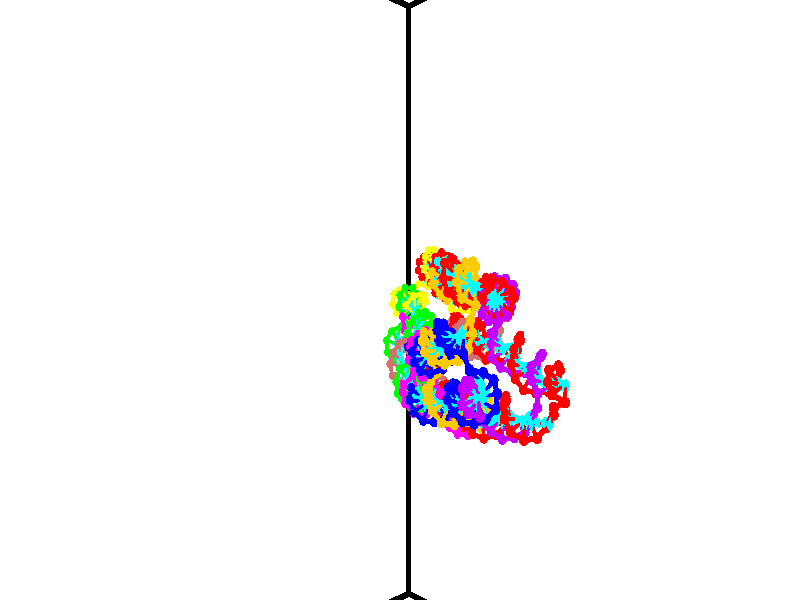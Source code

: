 // switches for output
#declare DRAW_BASES = 1; // possible values are 0, 1; only relevant for DNA ribbons
#declare DRAW_BASES_TYPE = 3; // possible values are 1, 2, 3; only relevant for DNA ribbons
#declare DRAW_FOG = 0; // set to 1 to enable fog

#include "colors.inc"

#include "transforms.inc"
background { rgb <1, 1, 1>}

#default {
   normal{
       ripples 0.25
       frequency 0.20
       turbulence 0.2
       lambda 5
   }
	finish {
		phong 0.1
		phong_size 40.
	}
}

// original window dimensions: 1024x640


// camera settings

camera {
	sky <-0, 1, 0>
	up <-0, 1, 0>
	right 1.6 * <0.724836, 0, 0.688921>
	location <12.1561, 44.2, 77.9145>
	look_at <46.7464, 44.2, 41.5209>
	direction <34.5903, 0, -36.3936>
	angle 67.0682
}


# declare cpy_camera_pos = <12.1561, 44.2, 77.9145>;
# if (DRAW_FOG = 1)
fog {
	fog_type 2
	up vnormalize(cpy_camera_pos)
	color rgbt<1,1,1,0.3>
	distance 1e-5
	fog_alt 3e-3
	fog_offset 70.72
}
# end


// LIGHTS

# declare lum = 6;
global_settings {
	ambient_light rgb lum * <0.05, 0.05, 0.05>
	max_trace_level 15
}# declare cpy_direct_light_amount = 0.25;
light_source
{	1000 * <-0.0359156, -1, 1.41376>,
	rgb lum * cpy_direct_light_amount
	parallel
}

light_source
{	1000 * <0.0359156, 1, -1.41376>,
	rgb lum * cpy_direct_light_amount
	parallel
}

// strand 0

// nucleotide -1

// particle -1
sphere {
	<46.341145, 39.942665, 44.353764> 0.250000
	pigment { color rgbt <1,0,0,0> }
	no_shadow
}
cylinder {
	<46.447800, 40.173882, 44.662251>,  <46.511791, 40.312611, 44.847343>, 0.100000
	pigment { color rgbt <1,0,0,0> }
	no_shadow
}
cylinder {
	<46.447800, 40.173882, 44.662251>,  <46.341145, 39.942665, 44.353764>, 0.100000
	pigment { color rgbt <1,0,0,0> }
	no_shadow
}

// particle -1
sphere {
	<46.447800, 40.173882, 44.662251> 0.100000
	pigment { color rgbt <1,0,0,0> }
	no_shadow
}
sphere {
	0, 1
	scale<0.080000,0.200000,0.300000>
	matrix <-0.401543, -0.660802, 0.634117,
		0.876167, -0.478754, 0.055916,
		0.266636, 0.578045, 0.771213,
		46.527790, 40.347294, 44.893616>
	pigment { color rgbt <0,1,1,0> }
	no_shadow
}
cylinder {
	<46.593662, 39.487370, 44.850391>,  <46.341145, 39.942665, 44.353764>, 0.130000
	pigment { color rgbt <1,0,0,0> }
	no_shadow
}

// nucleotide -1

// particle -1
sphere {
	<46.593662, 39.487370, 44.850391> 0.250000
	pigment { color rgbt <1,0,0,0> }
	no_shadow
}
cylinder {
	<46.510925, 39.816368, 45.062325>,  <46.461285, 40.013767, 45.189484>, 0.100000
	pigment { color rgbt <1,0,0,0> }
	no_shadow
}
cylinder {
	<46.510925, 39.816368, 45.062325>,  <46.593662, 39.487370, 44.850391>, 0.100000
	pigment { color rgbt <1,0,0,0> }
	no_shadow
}

// particle -1
sphere {
	<46.510925, 39.816368, 45.062325> 0.100000
	pigment { color rgbt <1,0,0,0> }
	no_shadow
}
sphere {
	0, 1
	scale<0.080000,0.200000,0.300000>
	matrix <-0.594359, -0.535792, 0.599720,
		0.777145, -0.190863, 0.599681,
		-0.206840, 0.822495, 0.529829,
		46.448872, 40.063118, 45.221272>
	pigment { color rgbt <0,1,1,0> }
	no_shadow
}
cylinder {
	<46.696579, 39.249313, 45.542725>,  <46.593662, 39.487370, 44.850391>, 0.130000
	pigment { color rgbt <1,0,0,0> }
	no_shadow
}

// nucleotide -1

// particle -1
sphere {
	<46.696579, 39.249313, 45.542725> 0.250000
	pigment { color rgbt <1,0,0,0> }
	no_shadow
}
cylinder {
	<46.491570, 39.590080, 45.585720>,  <46.368565, 39.794540, 45.611515>, 0.100000
	pigment { color rgbt <1,0,0,0> }
	no_shadow
}
cylinder {
	<46.491570, 39.590080, 45.585720>,  <46.696579, 39.249313, 45.542725>, 0.100000
	pigment { color rgbt <1,0,0,0> }
	no_shadow
}

// particle -1
sphere {
	<46.491570, 39.590080, 45.585720> 0.100000
	pigment { color rgbt <1,0,0,0> }
	no_shadow
}
sphere {
	0, 1
	scale<0.080000,0.200000,0.300000>
	matrix <-0.528340, -0.411547, 0.742621,
		0.676891, 0.323819, 0.661030,
		-0.512519, 0.851922, 0.107486,
		46.337814, 39.845657, 45.617966>
	pigment { color rgbt <0,1,1,0> }
	no_shadow
}
cylinder {
	<46.716335, 39.577866, 46.236427>,  <46.696579, 39.249313, 45.542725>, 0.130000
	pigment { color rgbt <1,0,0,0> }
	no_shadow
}

// nucleotide -1

// particle -1
sphere {
	<46.716335, 39.577866, 46.236427> 0.250000
	pigment { color rgbt <1,0,0,0> }
	no_shadow
}
cylinder {
	<46.378235, 39.742783, 46.100452>,  <46.175373, 39.841732, 46.018867>, 0.100000
	pigment { color rgbt <1,0,0,0> }
	no_shadow
}
cylinder {
	<46.378235, 39.742783, 46.100452>,  <46.716335, 39.577866, 46.236427>, 0.100000
	pigment { color rgbt <1,0,0,0> }
	no_shadow
}

// particle -1
sphere {
	<46.378235, 39.742783, 46.100452> 0.100000
	pigment { color rgbt <1,0,0,0> }
	no_shadow
}
sphere {
	0, 1
	scale<0.080000,0.200000,0.300000>
	matrix <-0.493238, -0.357248, 0.793152,
		0.205570, 0.838085, 0.505326,
		-0.845256, 0.412294, -0.339936,
		46.124657, 39.866470, 45.998470>
	pigment { color rgbt <0,1,1,0> }
	no_shadow
}
cylinder {
	<46.390186, 39.866699, 46.789593>,  <46.716335, 39.577866, 46.236427>, 0.130000
	pigment { color rgbt <1,0,0,0> }
	no_shadow
}

// nucleotide -1

// particle -1
sphere {
	<46.390186, 39.866699, 46.789593> 0.250000
	pigment { color rgbt <1,0,0,0> }
	no_shadow
}
cylinder {
	<46.095177, 39.824196, 46.522827>,  <45.918171, 39.798695, 46.362770>, 0.100000
	pigment { color rgbt <1,0,0,0> }
	no_shadow
}
cylinder {
	<46.095177, 39.824196, 46.522827>,  <46.390186, 39.866699, 46.789593>, 0.100000
	pigment { color rgbt <1,0,0,0> }
	no_shadow
}

// particle -1
sphere {
	<46.095177, 39.824196, 46.522827> 0.100000
	pigment { color rgbt <1,0,0,0> }
	no_shadow
}
sphere {
	0, 1
	scale<0.080000,0.200000,0.300000>
	matrix <-0.619288, -0.287442, 0.730657,
		-0.269338, 0.951885, 0.146189,
		-0.737523, -0.106261, -0.666910,
		45.873920, 39.792316, 46.322754>
	pigment { color rgbt <0,1,1,0> }
	no_shadow
}
cylinder {
	<45.871040, 40.249969, 47.076851>,  <46.390186, 39.866699, 46.789593>, 0.130000
	pigment { color rgbt <1,0,0,0> }
	no_shadow
}

// nucleotide -1

// particle -1
sphere {
	<45.871040, 40.249969, 47.076851> 0.250000
	pigment { color rgbt <1,0,0,0> }
	no_shadow
}
cylinder {
	<45.679649, 40.022385, 46.809319>,  <45.564816, 39.885834, 46.648800>, 0.100000
	pigment { color rgbt <1,0,0,0> }
	no_shadow
}
cylinder {
	<45.679649, 40.022385, 46.809319>,  <45.871040, 40.249969, 47.076851>, 0.100000
	pigment { color rgbt <1,0,0,0> }
	no_shadow
}

// particle -1
sphere {
	<45.679649, 40.022385, 46.809319> 0.100000
	pigment { color rgbt <1,0,0,0> }
	no_shadow
}
sphere {
	0, 1
	scale<0.080000,0.200000,0.300000>
	matrix <-0.723680, -0.175891, 0.667346,
		-0.497338, 0.803331, -0.327588,
		-0.478480, -0.568965, -0.668832,
		45.536106, 39.851696, 46.608669>
	pigment { color rgbt <0,1,1,0> }
	no_shadow
}
cylinder {
	<45.076832, 40.328350, 47.173569>,  <45.871040, 40.249969, 47.076851>, 0.130000
	pigment { color rgbt <1,0,0,0> }
	no_shadow
}

// nucleotide -1

// particle -1
sphere {
	<45.076832, 40.328350, 47.173569> 0.250000
	pigment { color rgbt <1,0,0,0> }
	no_shadow
}
cylinder {
	<45.146286, 39.974113, 47.001251>,  <45.187958, 39.761574, 46.897861>, 0.100000
	pigment { color rgbt <1,0,0,0> }
	no_shadow
}
cylinder {
	<45.146286, 39.974113, 47.001251>,  <45.076832, 40.328350, 47.173569>, 0.100000
	pigment { color rgbt <1,0,0,0> }
	no_shadow
}

// particle -1
sphere {
	<45.146286, 39.974113, 47.001251> 0.100000
	pigment { color rgbt <1,0,0,0> }
	no_shadow
}
sphere {
	0, 1
	scale<0.080000,0.200000,0.300000>
	matrix <-0.705293, -0.417123, 0.573210,
		-0.687322, 0.204304, -0.697029,
		0.173638, -0.885589, -0.430792,
		45.198376, 39.708435, 46.872013>
	pigment { color rgbt <0,1,1,0> }
	no_shadow
}
cylinder {
	<44.438728, 40.077644, 47.024284>,  <45.076832, 40.328350, 47.173569>, 0.130000
	pigment { color rgbt <1,0,0,0> }
	no_shadow
}

// nucleotide -1

// particle -1
sphere {
	<44.438728, 40.077644, 47.024284> 0.250000
	pigment { color rgbt <1,0,0,0> }
	no_shadow
}
cylinder {
	<44.646931, 39.737091, 46.998295>,  <44.771854, 39.532761, 46.982700>, 0.100000
	pigment { color rgbt <1,0,0,0> }
	no_shadow
}
cylinder {
	<44.646931, 39.737091, 46.998295>,  <44.438728, 40.077644, 47.024284>, 0.100000
	pigment { color rgbt <1,0,0,0> }
	no_shadow
}

// particle -1
sphere {
	<44.646931, 39.737091, 46.998295> 0.100000
	pigment { color rgbt <1,0,0,0> }
	no_shadow
}
sphere {
	0, 1
	scale<0.080000,0.200000,0.300000>
	matrix <-0.731418, -0.483843, 0.480545,
		-0.440565, -0.202604, -0.874560,
		0.520510, -0.851380, -0.064976,
		44.803082, 39.481678, 46.978802>
	pigment { color rgbt <0,1,1,0> }
	no_shadow
}
cylinder {
	<43.879749, 39.505764, 46.716228>,  <44.438728, 40.077644, 47.024284>, 0.130000
	pigment { color rgbt <1,0,0,0> }
	no_shadow
}

// nucleotide -1

// particle -1
sphere {
	<43.879749, 39.505764, 46.716228> 0.250000
	pigment { color rgbt <1,0,0,0> }
	no_shadow
}
cylinder {
	<44.189804, 39.333420, 46.901062>,  <44.375835, 39.230011, 47.011963>, 0.100000
	pigment { color rgbt <1,0,0,0> }
	no_shadow
}
cylinder {
	<44.189804, 39.333420, 46.901062>,  <43.879749, 39.505764, 46.716228>, 0.100000
	pigment { color rgbt <1,0,0,0> }
	no_shadow
}

// particle -1
sphere {
	<44.189804, 39.333420, 46.901062> 0.100000
	pigment { color rgbt <1,0,0,0> }
	no_shadow
}
sphere {
	0, 1
	scale<0.080000,0.200000,0.300000>
	matrix <-0.614540, -0.683955, 0.393125,
		0.146664, -0.588696, -0.794938,
		0.775133, -0.430864, 0.462088,
		44.422344, 39.204159, 47.039688>
	pigment { color rgbt <0,1,1,0> }
	no_shadow
}
cylinder {
	<43.683270, 38.811832, 46.720604>,  <43.879749, 39.505764, 46.716228>, 0.130000
	pigment { color rgbt <1,0,0,0> }
	no_shadow
}

// nucleotide -1

// particle -1
sphere {
	<43.683270, 38.811832, 46.720604> 0.250000
	pigment { color rgbt <1,0,0,0> }
	no_shadow
}
cylinder {
	<43.968510, 38.844040, 46.999176>,  <44.139652, 38.863365, 47.166317>, 0.100000
	pigment { color rgbt <1,0,0,0> }
	no_shadow
}
cylinder {
	<43.968510, 38.844040, 46.999176>,  <43.683270, 38.811832, 46.720604>, 0.100000
	pigment { color rgbt <1,0,0,0> }
	no_shadow
}

// particle -1
sphere {
	<43.968510, 38.844040, 46.999176> 0.100000
	pigment { color rgbt <1,0,0,0> }
	no_shadow
}
sphere {
	0, 1
	scale<0.080000,0.200000,0.300000>
	matrix <-0.530209, -0.587969, 0.610877,
		0.458663, -0.804866, -0.376588,
		0.713097, 0.080516, 0.696427,
		44.182438, 38.868195, 47.208103>
	pigment { color rgbt <0,1,1,0> }
	no_shadow
}
cylinder {
	<43.611492, 38.253731, 47.107365>,  <43.683270, 38.811832, 46.720604>, 0.130000
	pigment { color rgbt <1,0,0,0> }
	no_shadow
}

// nucleotide -1

// particle -1
sphere {
	<43.611492, 38.253731, 47.107365> 0.250000
	pigment { color rgbt <1,0,0,0> }
	no_shadow
}
cylinder {
	<43.860764, 38.454659, 47.347141>,  <44.010326, 38.575214, 47.491005>, 0.100000
	pigment { color rgbt <1,0,0,0> }
	no_shadow
}
cylinder {
	<43.860764, 38.454659, 47.347141>,  <43.611492, 38.253731, 47.107365>, 0.100000
	pigment { color rgbt <1,0,0,0> }
	no_shadow
}

// particle -1
sphere {
	<43.860764, 38.454659, 47.347141> 0.100000
	pigment { color rgbt <1,0,0,0> }
	no_shadow
}
sphere {
	0, 1
	scale<0.080000,0.200000,0.300000>
	matrix <-0.496080, -0.338656, 0.799511,
		0.604612, -0.795606, 0.038147,
		0.623177, 0.502317, 0.599440,
		44.047718, 38.605354, 47.526974>
	pigment { color rgbt <0,1,1,0> }
	no_shadow
}
cylinder {
	<43.670849, 37.811199, 47.764801>,  <43.611492, 38.253731, 47.107365>, 0.130000
	pigment { color rgbt <1,0,0,0> }
	no_shadow
}

// nucleotide -1

// particle -1
sphere {
	<43.670849, 37.811199, 47.764801> 0.250000
	pigment { color rgbt <1,0,0,0> }
	no_shadow
}
cylinder {
	<43.795963, 38.165520, 47.901928>,  <43.871033, 38.378113, 47.984203>, 0.100000
	pigment { color rgbt <1,0,0,0> }
	no_shadow
}
cylinder {
	<43.795963, 38.165520, 47.901928>,  <43.670849, 37.811199, 47.764801>, 0.100000
	pigment { color rgbt <1,0,0,0> }
	no_shadow
}

// particle -1
sphere {
	<43.795963, 38.165520, 47.901928> 0.100000
	pigment { color rgbt <1,0,0,0> }
	no_shadow
}
sphere {
	0, 1
	scale<0.080000,0.200000,0.300000>
	matrix <-0.476046, -0.166123, 0.863587,
		0.821914, -0.433320, 0.369718,
		0.312791, 0.885797, 0.342819,
		43.889801, 38.431259, 48.004772>
	pigment { color rgbt <0,1,1,0> }
	no_shadow
}
cylinder {
	<43.980549, 37.757114, 48.470287>,  <43.670849, 37.811199, 47.764801>, 0.130000
	pigment { color rgbt <1,0,0,0> }
	no_shadow
}

// nucleotide -1

// particle -1
sphere {
	<43.980549, 37.757114, 48.470287> 0.250000
	pigment { color rgbt <1,0,0,0> }
	no_shadow
}
cylinder {
	<43.868526, 38.138931, 48.429451>,  <43.801315, 38.368019, 48.404949>, 0.100000
	pigment { color rgbt <1,0,0,0> }
	no_shadow
}
cylinder {
	<43.868526, 38.138931, 48.429451>,  <43.980549, 37.757114, 48.470287>, 0.100000
	pigment { color rgbt <1,0,0,0> }
	no_shadow
}

// particle -1
sphere {
	<43.868526, 38.138931, 48.429451> 0.100000
	pigment { color rgbt <1,0,0,0> }
	no_shadow
}
sphere {
	0, 1
	scale<0.080000,0.200000,0.300000>
	matrix <-0.402288, -0.020131, 0.915292,
		0.871627, 0.297402, 0.389638,
		-0.280054, 0.954540, -0.102094,
		43.784512, 38.425293, 48.398823>
	pigment { color rgbt <0,1,1,0> }
	no_shadow
}
cylinder {
	<44.202854, 38.062546, 49.070995>,  <43.980549, 37.757114, 48.470287>, 0.130000
	pigment { color rgbt <1,0,0,0> }
	no_shadow
}

// nucleotide -1

// particle -1
sphere {
	<44.202854, 38.062546, 49.070995> 0.250000
	pigment { color rgbt <1,0,0,0> }
	no_shadow
}
cylinder {
	<43.904392, 38.283882, 48.922909>,  <43.725315, 38.416683, 48.834057>, 0.100000
	pigment { color rgbt <1,0,0,0> }
	no_shadow
}
cylinder {
	<43.904392, 38.283882, 48.922909>,  <44.202854, 38.062546, 49.070995>, 0.100000
	pigment { color rgbt <1,0,0,0> }
	no_shadow
}

// particle -1
sphere {
	<43.904392, 38.283882, 48.922909> 0.100000
	pigment { color rgbt <1,0,0,0> }
	no_shadow
}
sphere {
	0, 1
	scale<0.080000,0.200000,0.300000>
	matrix <-0.382082, 0.099475, 0.918759,
		0.545217, 0.826991, 0.137199,
		-0.746158, 0.553345, -0.370214,
		43.680546, 38.449886, 48.811844>
	pigment { color rgbt <0,1,1,0> }
	no_shadow
}
cylinder {
	<44.186558, 38.656818, 49.518238>,  <44.202854, 38.062546, 49.070995>, 0.130000
	pigment { color rgbt <1,0,0,0> }
	no_shadow
}

// nucleotide -1

// particle -1
sphere {
	<44.186558, 38.656818, 49.518238> 0.250000
	pigment { color rgbt <1,0,0,0> }
	no_shadow
}
cylinder {
	<43.826191, 38.612450, 49.350407>,  <43.609970, 38.585831, 49.249706>, 0.100000
	pigment { color rgbt <1,0,0,0> }
	no_shadow
}
cylinder {
	<43.826191, 38.612450, 49.350407>,  <44.186558, 38.656818, 49.518238>, 0.100000
	pigment { color rgbt <1,0,0,0> }
	no_shadow
}

// particle -1
sphere {
	<43.826191, 38.612450, 49.350407> 0.100000
	pigment { color rgbt <1,0,0,0> }
	no_shadow
}
sphere {
	0, 1
	scale<0.080000,0.200000,0.300000>
	matrix <-0.432337, 0.144944, 0.889987,
		-0.037899, 0.983203, -0.178536,
		-0.900915, -0.110918, -0.419582,
		43.555916, 38.579174, 49.224533>
	pigment { color rgbt <0,1,1,0> }
	no_shadow
}
cylinder {
	<43.749386, 39.117256, 49.834915>,  <44.186558, 38.656818, 49.518238>, 0.130000
	pigment { color rgbt <1,0,0,0> }
	no_shadow
}

// nucleotide -1

// particle -1
sphere {
	<43.749386, 39.117256, 49.834915> 0.250000
	pigment { color rgbt <1,0,0,0> }
	no_shadow
}
cylinder {
	<43.489502, 38.867599, 49.661327>,  <43.333572, 38.717808, 49.557175>, 0.100000
	pigment { color rgbt <1,0,0,0> }
	no_shadow
}
cylinder {
	<43.489502, 38.867599, 49.661327>,  <43.749386, 39.117256, 49.834915>, 0.100000
	pigment { color rgbt <1,0,0,0> }
	no_shadow
}

// particle -1
sphere {
	<43.489502, 38.867599, 49.661327> 0.100000
	pigment { color rgbt <1,0,0,0> }
	no_shadow
}
sphere {
	0, 1
	scale<0.080000,0.200000,0.300000>
	matrix <-0.554368, -0.001606, 0.832270,
		-0.520149, 0.781312, -0.344959,
		-0.649709, -0.624138, -0.433970,
		43.294590, 38.680359, 49.531136>
	pigment { color rgbt <0,1,1,0> }
	no_shadow
}
cylinder {
	<43.176598, 39.385719, 49.937176>,  <43.749386, 39.117256, 49.834915>, 0.130000
	pigment { color rgbt <1,0,0,0> }
	no_shadow
}

// nucleotide -1

// particle -1
sphere {
	<43.176598, 39.385719, 49.937176> 0.250000
	pigment { color rgbt <1,0,0,0> }
	no_shadow
}
cylinder {
	<43.054085, 39.011093, 49.869003>,  <42.980576, 38.786320, 49.828102>, 0.100000
	pigment { color rgbt <1,0,0,0> }
	no_shadow
}
cylinder {
	<43.054085, 39.011093, 49.869003>,  <43.176598, 39.385719, 49.937176>, 0.100000
	pigment { color rgbt <1,0,0,0> }
	no_shadow
}

// particle -1
sphere {
	<43.054085, 39.011093, 49.869003> 0.100000
	pigment { color rgbt <1,0,0,0> }
	no_shadow
}
sphere {
	0, 1
	scale<0.080000,0.200000,0.300000>
	matrix <-0.493450, 0.003096, 0.869769,
		-0.814064, 0.350492, -0.463094,
		-0.306281, -0.936560, -0.170429,
		42.962200, 38.730125, 49.817875>
	pigment { color rgbt <0,1,1,0> }
	no_shadow
}
cylinder {
	<42.513874, 39.378422, 50.122040>,  <43.176598, 39.385719, 49.937176>, 0.130000
	pigment { color rgbt <1,0,0,0> }
	no_shadow
}

// nucleotide -1

// particle -1
sphere {
	<42.513874, 39.378422, 50.122040> 0.250000
	pigment { color rgbt <1,0,0,0> }
	no_shadow
}
cylinder {
	<42.599228, 38.987892, 50.136215>,  <42.650440, 38.753574, 50.144722>, 0.100000
	pigment { color rgbt <1,0,0,0> }
	no_shadow
}
cylinder {
	<42.599228, 38.987892, 50.136215>,  <42.513874, 39.378422, 50.122040>, 0.100000
	pigment { color rgbt <1,0,0,0> }
	no_shadow
}

// particle -1
sphere {
	<42.599228, 38.987892, 50.136215> 0.100000
	pigment { color rgbt <1,0,0,0> }
	no_shadow
}
sphere {
	0, 1
	scale<0.080000,0.200000,0.300000>
	matrix <-0.461452, -0.068747, 0.884497,
		-0.861121, -0.205092, -0.465197,
		0.213384, -0.976325, 0.035441,
		42.663242, 38.694996, 50.146847>
	pigment { color rgbt <0,1,1,0> }
	no_shadow
}
cylinder {
	<41.897545, 38.989761, 50.461895>,  <42.513874, 39.378422, 50.122040>, 0.130000
	pigment { color rgbt <1,0,0,0> }
	no_shadow
}

// nucleotide -1

// particle -1
sphere {
	<41.897545, 38.989761, 50.461895> 0.250000
	pigment { color rgbt <1,0,0,0> }
	no_shadow
}
cylinder {
	<42.201591, 38.734909, 50.512939>,  <42.384018, 38.581997, 50.543568>, 0.100000
	pigment { color rgbt <1,0,0,0> }
	no_shadow
}
cylinder {
	<42.201591, 38.734909, 50.512939>,  <41.897545, 38.989761, 50.461895>, 0.100000
	pigment { color rgbt <1,0,0,0> }
	no_shadow
}

// particle -1
sphere {
	<42.201591, 38.734909, 50.512939> 0.100000
	pigment { color rgbt <1,0,0,0> }
	no_shadow
}
sphere {
	0, 1
	scale<0.080000,0.200000,0.300000>
	matrix <-0.395936, -0.298426, 0.868433,
		-0.515225, -0.710636, -0.479103,
		0.760117, -0.637132, 0.127610,
		42.429626, 38.543770, 50.551224>
	pigment { color rgbt <0,1,1,0> }
	no_shadow
}
cylinder {
	<41.534794, 38.364639, 50.656364>,  <41.897545, 38.989761, 50.461895>, 0.130000
	pigment { color rgbt <1,0,0,0> }
	no_shadow
}

// nucleotide -1

// particle -1
sphere {
	<41.534794, 38.364639, 50.656364> 0.250000
	pigment { color rgbt <1,0,0,0> }
	no_shadow
}
cylinder {
	<41.913647, 38.333389, 50.780838>,  <42.140957, 38.314640, 50.855522>, 0.100000
	pigment { color rgbt <1,0,0,0> }
	no_shadow
}
cylinder {
	<41.913647, 38.333389, 50.780838>,  <41.534794, 38.364639, 50.656364>, 0.100000
	pigment { color rgbt <1,0,0,0> }
	no_shadow
}

// particle -1
sphere {
	<41.913647, 38.333389, 50.780838> 0.100000
	pigment { color rgbt <1,0,0,0> }
	no_shadow
}
sphere {
	0, 1
	scale<0.080000,0.200000,0.300000>
	matrix <-0.317848, -0.360730, 0.876839,
		0.043750, -0.929393, -0.366491,
		0.947132, -0.078127, 0.311188,
		42.197784, 38.309952, 50.874195>
	pigment { color rgbt <0,1,1,0> }
	no_shadow
}
cylinder {
	<41.643501, 37.695366, 50.890671>,  <41.534794, 38.364639, 50.656364>, 0.130000
	pigment { color rgbt <1,0,0,0> }
	no_shadow
}

// nucleotide -1

// particle -1
sphere {
	<41.643501, 37.695366, 50.890671> 0.250000
	pigment { color rgbt <1,0,0,0> }
	no_shadow
}
cylinder {
	<41.928707, 37.914291, 51.065968>,  <42.099831, 38.045647, 51.171146>, 0.100000
	pigment { color rgbt <1,0,0,0> }
	no_shadow
}
cylinder {
	<41.928707, 37.914291, 51.065968>,  <41.643501, 37.695366, 50.890671>, 0.100000
	pigment { color rgbt <1,0,0,0> }
	no_shadow
}

// particle -1
sphere {
	<41.928707, 37.914291, 51.065968> 0.100000
	pigment { color rgbt <1,0,0,0> }
	no_shadow
}
sphere {
	0, 1
	scale<0.080000,0.200000,0.300000>
	matrix <-0.238602, -0.398328, 0.885666,
		0.659301, -0.736059, -0.153425,
		0.713016, 0.547313, 0.438243,
		42.142612, 38.078484, 51.197441>
	pigment { color rgbt <0,1,1,0> }
	no_shadow
}
cylinder {
	<41.919735, 37.215256, 51.419498>,  <41.643501, 37.695366, 50.890671>, 0.130000
	pigment { color rgbt <1,0,0,0> }
	no_shadow
}

// nucleotide -1

// particle -1
sphere {
	<41.919735, 37.215256, 51.419498> 0.250000
	pigment { color rgbt <1,0,0,0> }
	no_shadow
}
cylinder {
	<42.043442, 37.581764, 51.521324>,  <42.117664, 37.801670, 51.582420>, 0.100000
	pigment { color rgbt <1,0,0,0> }
	no_shadow
}
cylinder {
	<42.043442, 37.581764, 51.521324>,  <41.919735, 37.215256, 51.419498>, 0.100000
	pigment { color rgbt <1,0,0,0> }
	no_shadow
}

// particle -1
sphere {
	<42.043442, 37.581764, 51.521324> 0.100000
	pigment { color rgbt <1,0,0,0> }
	no_shadow
}
sphere {
	0, 1
	scale<0.080000,0.200000,0.300000>
	matrix <-0.252107, -0.179111, 0.950979,
		0.916949, -0.358285, 0.175605,
		0.309268, 0.916270, 0.254562,
		42.136223, 37.856644, 51.597694>
	pigment { color rgbt <0,1,1,0> }
	no_shadow
}
cylinder {
	<42.300243, 37.160255, 52.143112>,  <41.919735, 37.215256, 51.419498>, 0.130000
	pigment { color rgbt <1,0,0,0> }
	no_shadow
}

// nucleotide -1

// particle -1
sphere {
	<42.300243, 37.160255, 52.143112> 0.250000
	pigment { color rgbt <1,0,0,0> }
	no_shadow
}
cylinder {
	<42.190987, 37.542801, 52.101601>,  <42.125431, 37.772327, 52.076694>, 0.100000
	pigment { color rgbt <1,0,0,0> }
	no_shadow
}
cylinder {
	<42.190987, 37.542801, 52.101601>,  <42.300243, 37.160255, 52.143112>, 0.100000
	pigment { color rgbt <1,0,0,0> }
	no_shadow
}

// particle -1
sphere {
	<42.190987, 37.542801, 52.101601> 0.100000
	pigment { color rgbt <1,0,0,0> }
	no_shadow
}
sphere {
	0, 1
	scale<0.080000,0.200000,0.300000>
	matrix <-0.495623, -0.047445, 0.867241,
		0.824471, 0.288313, 0.486953,
		-0.273141, 0.956360, -0.103778,
		42.109043, 37.829708, 52.070469>
	pigment { color rgbt <0,1,1,0> }
	no_shadow
}
cylinder {
	<42.323303, 37.361023, 52.825275>,  <42.300243, 37.160255, 52.143112>, 0.130000
	pigment { color rgbt <1,0,0,0> }
	no_shadow
}

// nucleotide -1

// particle -1
sphere {
	<42.323303, 37.361023, 52.825275> 0.250000
	pigment { color rgbt <1,0,0,0> }
	no_shadow
}
cylinder {
	<42.087784, 37.601707, 52.609398>,  <41.946472, 37.746117, 52.479870>, 0.100000
	pigment { color rgbt <1,0,0,0> }
	no_shadow
}
cylinder {
	<42.087784, 37.601707, 52.609398>,  <42.323303, 37.361023, 52.825275>, 0.100000
	pigment { color rgbt <1,0,0,0> }
	no_shadow
}

// particle -1
sphere {
	<42.087784, 37.601707, 52.609398> 0.100000
	pigment { color rgbt <1,0,0,0> }
	no_shadow
}
sphere {
	0, 1
	scale<0.080000,0.200000,0.300000>
	matrix <-0.569025, 0.165636, 0.805466,
		0.574047, 0.781353, 0.244861,
		-0.588796, 0.601708, -0.539692,
		41.911144, 37.782219, 52.447491>
	pigment { color rgbt <0,1,1,0> }
	no_shadow
}
cylinder {
	<42.255264, 37.908596, 53.245483>,  <42.323303, 37.361023, 52.825275>, 0.130000
	pigment { color rgbt <1,0,0,0> }
	no_shadow
}

// nucleotide -1

// particle -1
sphere {
	<42.255264, 37.908596, 53.245483> 0.250000
	pigment { color rgbt <1,0,0,0> }
	no_shadow
}
cylinder {
	<41.934181, 37.932236, 53.008110>,  <41.741531, 37.946419, 52.865685>, 0.100000
	pigment { color rgbt <1,0,0,0> }
	no_shadow
}
cylinder {
	<41.934181, 37.932236, 53.008110>,  <42.255264, 37.908596, 53.245483>, 0.100000
	pigment { color rgbt <1,0,0,0> }
	no_shadow
}

// particle -1
sphere {
	<41.934181, 37.932236, 53.008110> 0.100000
	pigment { color rgbt <1,0,0,0> }
	no_shadow
}
sphere {
	0, 1
	scale<0.080000,0.200000,0.300000>
	matrix <-0.527789, 0.392888, 0.753045,
		0.277657, 0.917685, -0.284184,
		-0.802711, 0.059099, -0.593433,
		41.693367, 37.949966, 52.830082>
	pigment { color rgbt <0,1,1,0> }
	no_shadow
}
cylinder {
	<42.047653, 38.551846, 53.346489>,  <42.255264, 37.908596, 53.245483>, 0.130000
	pigment { color rgbt <1,0,0,0> }
	no_shadow
}

// nucleotide -1

// particle -1
sphere {
	<42.047653, 38.551846, 53.346489> 0.250000
	pigment { color rgbt <1,0,0,0> }
	no_shadow
}
cylinder {
	<41.732021, 38.361191, 53.191483>,  <41.542641, 38.246799, 53.098476>, 0.100000
	pigment { color rgbt <1,0,0,0> }
	no_shadow
}
cylinder {
	<41.732021, 38.361191, 53.191483>,  <42.047653, 38.551846, 53.346489>, 0.100000
	pigment { color rgbt <1,0,0,0> }
	no_shadow
}

// particle -1
sphere {
	<41.732021, 38.361191, 53.191483> 0.100000
	pigment { color rgbt <1,0,0,0> }
	no_shadow
}
sphere {
	0, 1
	scale<0.080000,0.200000,0.300000>
	matrix <-0.599768, 0.461418, 0.653736,
		-0.132786, 0.748272, -0.649967,
		-0.789079, -0.476636, -0.387520,
		41.495296, 38.218201, 53.075226>
	pigment { color rgbt <0,1,1,0> }
	no_shadow
}
cylinder {
	<41.504177, 39.016281, 53.457397>,  <42.047653, 38.551846, 53.346489>, 0.130000
	pigment { color rgbt <1,0,0,0> }
	no_shadow
}

// nucleotide -1

// particle -1
sphere {
	<41.504177, 39.016281, 53.457397> 0.250000
	pigment { color rgbt <1,0,0,0> }
	no_shadow
}
cylinder {
	<41.300316, 38.677917, 53.394539>,  <41.178001, 38.474899, 53.356823>, 0.100000
	pigment { color rgbt <1,0,0,0> }
	no_shadow
}
cylinder {
	<41.300316, 38.677917, 53.394539>,  <41.504177, 39.016281, 53.457397>, 0.100000
	pigment { color rgbt <1,0,0,0> }
	no_shadow
}

// particle -1
sphere {
	<41.300316, 38.677917, 53.394539> 0.100000
	pigment { color rgbt <1,0,0,0> }
	no_shadow
}
sphere {
	0, 1
	scale<0.080000,0.200000,0.300000>
	matrix <-0.674556, 0.279475, 0.683278,
		-0.534070, 0.454240, -0.713047,
		-0.509651, -0.845907, -0.157151,
		41.147419, 38.424145, 53.347393>
	pigment { color rgbt <0,1,1,0> }
	no_shadow
}
cylinder {
	<40.821659, 39.281414, 53.416374>,  <41.504177, 39.016281, 53.457397>, 0.130000
	pigment { color rgbt <1,0,0,0> }
	no_shadow
}

// nucleotide -1

// particle -1
sphere {
	<40.821659, 39.281414, 53.416374> 0.250000
	pigment { color rgbt <1,0,0,0> }
	no_shadow
}
cylinder {
	<40.831879, 38.888184, 53.488937>,  <40.838013, 38.652245, 53.532475>, 0.100000
	pigment { color rgbt <1,0,0,0> }
	no_shadow
}
cylinder {
	<40.831879, 38.888184, 53.488937>,  <40.821659, 39.281414, 53.416374>, 0.100000
	pigment { color rgbt <1,0,0,0> }
	no_shadow
}

// particle -1
sphere {
	<40.831879, 38.888184, 53.488937> 0.100000
	pigment { color rgbt <1,0,0,0> }
	no_shadow
}
sphere {
	0, 1
	scale<0.080000,0.200000,0.300000>
	matrix <-0.581078, 0.133054, 0.802898,
		-0.813446, -0.125926, -0.567845,
		0.025552, -0.983077, 0.181405,
		40.839542, 38.593262, 53.543358>
	pigment { color rgbt <0,1,1,0> }
	no_shadow
}
cylinder {
	<40.176083, 39.041271, 53.686813>,  <40.821659, 39.281414, 53.416374>, 0.130000
	pigment { color rgbt <1,0,0,0> }
	no_shadow
}

// nucleotide -1

// particle -1
sphere {
	<40.176083, 39.041271, 53.686813> 0.250000
	pigment { color rgbt <1,0,0,0> }
	no_shadow
}
cylinder {
	<40.429420, 38.767326, 53.830948>,  <40.581421, 38.602959, 53.917427>, 0.100000
	pigment { color rgbt <1,0,0,0> }
	no_shadow
}
cylinder {
	<40.429420, 38.767326, 53.830948>,  <40.176083, 39.041271, 53.686813>, 0.100000
	pigment { color rgbt <1,0,0,0> }
	no_shadow
}

// particle -1
sphere {
	<40.429420, 38.767326, 53.830948> 0.100000
	pigment { color rgbt <1,0,0,0> }
	no_shadow
}
sphere {
	0, 1
	scale<0.080000,0.200000,0.300000>
	matrix <-0.468333, 0.031480, 0.882991,
		-0.616072, -0.727991, -0.300806,
		0.633340, -0.684863, 0.360336,
		40.619423, 38.561867, 53.939049>
	pigment { color rgbt <0,1,1,0> }
	no_shadow
}
cylinder {
	<39.674458, 38.527130, 54.101330>,  <40.176083, 39.041271, 53.686813>, 0.130000
	pigment { color rgbt <1,0,0,0> }
	no_shadow
}

// nucleotide -1

// particle -1
sphere {
	<39.674458, 38.527130, 54.101330> 0.250000
	pigment { color rgbt <1,0,0,0> }
	no_shadow
}
cylinder {
	<40.040005, 38.435799, 54.235619>,  <40.259335, 38.381001, 54.316193>, 0.100000
	pigment { color rgbt <1,0,0,0> }
	no_shadow
}
cylinder {
	<40.040005, 38.435799, 54.235619>,  <39.674458, 38.527130, 54.101330>, 0.100000
	pigment { color rgbt <1,0,0,0> }
	no_shadow
}

// particle -1
sphere {
	<40.040005, 38.435799, 54.235619> 0.100000
	pigment { color rgbt <1,0,0,0> }
	no_shadow
}
sphere {
	0, 1
	scale<0.080000,0.200000,0.300000>
	matrix <-0.335519, 0.040935, 0.941144,
		-0.228636, -0.972722, -0.039201,
		0.913867, -0.228332, 0.335727,
		40.314163, 38.367298, 54.336338>
	pigment { color rgbt <0,1,1,0> }
	no_shadow
}
cylinder {
	<39.624222, 38.036587, 54.561302>,  <39.674458, 38.527130, 54.101330>, 0.130000
	pigment { color rgbt <1,0,0,0> }
	no_shadow
}

// nucleotide -1

// particle -1
sphere {
	<39.624222, 38.036587, 54.561302> 0.250000
	pigment { color rgbt <1,0,0,0> }
	no_shadow
}
cylinder {
	<39.992840, 38.171783, 54.637737>,  <40.214012, 38.252903, 54.683598>, 0.100000
	pigment { color rgbt <1,0,0,0> }
	no_shadow
}
cylinder {
	<39.992840, 38.171783, 54.637737>,  <39.624222, 38.036587, 54.561302>, 0.100000
	pigment { color rgbt <1,0,0,0> }
	no_shadow
}

// particle -1
sphere {
	<39.992840, 38.171783, 54.637737> 0.100000
	pigment { color rgbt <1,0,0,0> }
	no_shadow
}
sphere {
	0, 1
	scale<0.080000,0.200000,0.300000>
	matrix <-0.240487, 0.110502, 0.964342,
		0.304828, -0.934638, 0.183116,
		0.921546, 0.337995, 0.191084,
		40.269302, 38.273182, 54.695061>
	pigment { color rgbt <0,1,1,0> }
	no_shadow
}
cylinder {
	<39.869858, 37.585358, 54.970802>,  <39.624222, 38.036587, 54.561302>, 0.130000
	pigment { color rgbt <1,0,0,0> }
	no_shadow
}

// nucleotide -1

// particle -1
sphere {
	<39.869858, 37.585358, 54.970802> 0.250000
	pigment { color rgbt <1,0,0,0> }
	no_shadow
}
cylinder {
	<40.084534, 37.916512, 55.036011>,  <40.213337, 38.115204, 55.075138>, 0.100000
	pigment { color rgbt <1,0,0,0> }
	no_shadow
}
cylinder {
	<40.084534, 37.916512, 55.036011>,  <39.869858, 37.585358, 54.970802>, 0.100000
	pigment { color rgbt <1,0,0,0> }
	no_shadow
}

// particle -1
sphere {
	<40.084534, 37.916512, 55.036011> 0.100000
	pigment { color rgbt <1,0,0,0> }
	no_shadow
}
sphere {
	0, 1
	scale<0.080000,0.200000,0.300000>
	matrix <-0.297862, 0.005118, 0.954595,
		0.789460, -0.560875, 0.249342,
		0.536685, 0.827884, 0.163023,
		40.245541, 38.164875, 55.084919>
	pigment { color rgbt <0,1,1,0> }
	no_shadow
}
cylinder {
	<40.270554, 37.393147, 55.517658>,  <39.869858, 37.585358, 54.970802>, 0.130000
	pigment { color rgbt <1,0,0,0> }
	no_shadow
}

// nucleotide -1

// particle -1
sphere {
	<40.270554, 37.393147, 55.517658> 0.250000
	pigment { color rgbt <1,0,0,0> }
	no_shadow
}
cylinder {
	<40.229843, 37.790245, 55.492081>,  <40.205418, 38.028503, 55.476734>, 0.100000
	pigment { color rgbt <1,0,0,0> }
	no_shadow
}
cylinder {
	<40.229843, 37.790245, 55.492081>,  <40.270554, 37.393147, 55.517658>, 0.100000
	pigment { color rgbt <1,0,0,0> }
	no_shadow
}

// particle -1
sphere {
	<40.229843, 37.790245, 55.492081> 0.100000
	pigment { color rgbt <1,0,0,0> }
	no_shadow
}
sphere {
	0, 1
	scale<0.080000,0.200000,0.300000>
	matrix <-0.204007, 0.042081, 0.978065,
		0.973665, 0.112587, 0.198245,
		-0.101775, 0.992750, -0.063941,
		40.199310, 38.088070, 55.472897>
	pigment { color rgbt <0,1,1,0> }
	no_shadow
}
cylinder {
	<40.667671, 37.589005, 56.115002>,  <40.270554, 37.393147, 55.517658>, 0.130000
	pigment { color rgbt <1,0,0,0> }
	no_shadow
}

// nucleotide -1

// particle -1
sphere {
	<40.667671, 37.589005, 56.115002> 0.250000
	pigment { color rgbt <1,0,0,0> }
	no_shadow
}
cylinder {
	<40.429470, 37.898407, 56.028221>,  <40.286549, 38.084049, 55.976154>, 0.100000
	pigment { color rgbt <1,0,0,0> }
	no_shadow
}
cylinder {
	<40.429470, 37.898407, 56.028221>,  <40.667671, 37.589005, 56.115002>, 0.100000
	pigment { color rgbt <1,0,0,0> }
	no_shadow
}

// particle -1
sphere {
	<40.429470, 37.898407, 56.028221> 0.100000
	pigment { color rgbt <1,0,0,0> }
	no_shadow
}
sphere {
	0, 1
	scale<0.080000,0.200000,0.300000>
	matrix <-0.289041, 0.045673, 0.956227,
		0.749556, 0.632141, 0.196376,
		-0.595501, 0.773506, -0.216949,
		40.250820, 38.130459, 55.963135>
	pigment { color rgbt <0,1,1,0> }
	no_shadow
}
cylinder {
	<40.757439, 38.116871, 56.715702>,  <40.667671, 37.589005, 56.115002>, 0.130000
	pigment { color rgbt <1,0,0,0> }
	no_shadow
}

// nucleotide -1

// particle -1
sphere {
	<40.757439, 38.116871, 56.715702> 0.250000
	pigment { color rgbt <1,0,0,0> }
	no_shadow
}
cylinder {
	<40.429710, 38.241127, 56.522949>,  <40.233074, 38.315681, 56.407295>, 0.100000
	pigment { color rgbt <1,0,0,0> }
	no_shadow
}
cylinder {
	<40.429710, 38.241127, 56.522949>,  <40.757439, 38.116871, 56.715702>, 0.100000
	pigment { color rgbt <1,0,0,0> }
	no_shadow
}

// particle -1
sphere {
	<40.429710, 38.241127, 56.522949> 0.100000
	pigment { color rgbt <1,0,0,0> }
	no_shadow
}
sphere {
	0, 1
	scale<0.080000,0.200000,0.300000>
	matrix <-0.300308, 0.483453, 0.822246,
		0.488388, 0.818400, -0.302818,
		-0.819325, 0.310636, -0.481884,
		40.183914, 38.334316, 56.378384>
	pigment { color rgbt <0,1,1,0> }
	no_shadow
}
cylinder {
	<40.738556, 38.864113, 56.778122>,  <40.757439, 38.116871, 56.715702>, 0.130000
	pigment { color rgbt <1,0,0,0> }
	no_shadow
}

// nucleotide -1

// particle -1
sphere {
	<40.738556, 38.864113, 56.778122> 0.250000
	pigment { color rgbt <1,0,0,0> }
	no_shadow
}
cylinder {
	<40.365387, 38.726654, 56.735119>,  <40.141483, 38.644180, 56.709316>, 0.100000
	pigment { color rgbt <1,0,0,0> }
	no_shadow
}
cylinder {
	<40.365387, 38.726654, 56.735119>,  <40.738556, 38.864113, 56.778122>, 0.100000
	pigment { color rgbt <1,0,0,0> }
	no_shadow
}

// particle -1
sphere {
	<40.365387, 38.726654, 56.735119> 0.100000
	pigment { color rgbt <1,0,0,0> }
	no_shadow
}
sphere {
	0, 1
	scale<0.080000,0.200000,0.300000>
	matrix <-0.261581, 0.441639, 0.858213,
		-0.247442, 0.828771, -0.501908,
		-0.932924, -0.343648, -0.107510,
		40.085510, 38.623558, 56.702866>
	pigment { color rgbt <0,1,1,0> }
	no_shadow
}
cylinder {
	<40.394875, 39.407040, 57.065189>,  <40.738556, 38.864113, 56.778122>, 0.130000
	pigment { color rgbt <1,0,0,0> }
	no_shadow
}

// nucleotide -1

// particle -1
sphere {
	<40.394875, 39.407040, 57.065189> 0.250000
	pigment { color rgbt <1,0,0,0> }
	no_shadow
}
cylinder {
	<40.138466, 39.101555, 57.034649>,  <39.984619, 38.918262, 57.016323>, 0.100000
	pigment { color rgbt <1,0,0,0> }
	no_shadow
}
cylinder {
	<40.138466, 39.101555, 57.034649>,  <40.394875, 39.407040, 57.065189>, 0.100000
	pigment { color rgbt <1,0,0,0> }
	no_shadow
}

// particle -1
sphere {
	<40.138466, 39.101555, 57.034649> 0.100000
	pigment { color rgbt <1,0,0,0> }
	no_shadow
}
sphere {
	0, 1
	scale<0.080000,0.200000,0.300000>
	matrix <-0.424308, 0.269725, 0.864414,
		-0.639571, 0.586506, -0.496950,
		-0.641024, -0.763714, -0.076351,
		39.946159, 38.872440, 57.011742>
	pigment { color rgbt <0,1,1,0> }
	no_shadow
}
cylinder {
	<39.896812, 39.673298, 57.394073>,  <40.394875, 39.407040, 57.065189>, 0.130000
	pigment { color rgbt <1,0,0,0> }
	no_shadow
}

// nucleotide -1

// particle -1
sphere {
	<39.896812, 39.673298, 57.394073> 0.250000
	pigment { color rgbt <1,0,0,0> }
	no_shadow
}
cylinder {
	<39.785458, 39.289253, 57.383606>,  <39.718643, 39.058826, 57.377327>, 0.100000
	pigment { color rgbt <1,0,0,0> }
	no_shadow
}
cylinder {
	<39.785458, 39.289253, 57.383606>,  <39.896812, 39.673298, 57.394073>, 0.100000
	pigment { color rgbt <1,0,0,0> }
	no_shadow
}

// particle -1
sphere {
	<39.785458, 39.289253, 57.383606> 0.100000
	pigment { color rgbt <1,0,0,0> }
	no_shadow
}
sphere {
	0, 1
	scale<0.080000,0.200000,0.300000>
	matrix <-0.407533, 0.093408, 0.908400,
		-0.869722, 0.263554, -0.417281,
		-0.278390, -0.960111, -0.026168,
		39.701942, 39.001221, 57.375755>
	pigment { color rgbt <0,1,1,0> }
	no_shadow
}
cylinder {
	<39.280663, 39.687855, 57.680782>,  <39.896812, 39.673298, 57.394073>, 0.130000
	pigment { color rgbt <1,0,0,0> }
	no_shadow
}

// nucleotide -1

// particle -1
sphere {
	<39.280663, 39.687855, 57.680782> 0.250000
	pigment { color rgbt <1,0,0,0> }
	no_shadow
}
cylinder {
	<39.373638, 39.301048, 57.722450>,  <39.429424, 39.068966, 57.747452>, 0.100000
	pigment { color rgbt <1,0,0,0> }
	no_shadow
}
cylinder {
	<39.373638, 39.301048, 57.722450>,  <39.280663, 39.687855, 57.680782>, 0.100000
	pigment { color rgbt <1,0,0,0> }
	no_shadow
}

// particle -1
sphere {
	<39.373638, 39.301048, 57.722450> 0.100000
	pigment { color rgbt <1,0,0,0> }
	no_shadow
}
sphere {
	0, 1
	scale<0.080000,0.200000,0.300000>
	matrix <-0.382950, 0.007457, 0.923739,
		-0.894048, -0.254603, -0.368586,
		0.232438, -0.967017, 0.104167,
		39.443371, 39.010944, 57.753700>
	pigment { color rgbt <0,1,1,0> }
	no_shadow
}
cylinder {
	<38.759827, 39.378849, 58.014214>,  <39.280663, 39.687855, 57.680782>, 0.130000
	pigment { color rgbt <1,0,0,0> }
	no_shadow
}

// nucleotide -1

// particle -1
sphere {
	<38.759827, 39.378849, 58.014214> 0.250000
	pigment { color rgbt <1,0,0,0> }
	no_shadow
}
cylinder {
	<39.057835, 39.124031, 58.093330>,  <39.236637, 38.971142, 58.140800>, 0.100000
	pigment { color rgbt <1,0,0,0> }
	no_shadow
}
cylinder {
	<39.057835, 39.124031, 58.093330>,  <38.759827, 39.378849, 58.014214>, 0.100000
	pigment { color rgbt <1,0,0,0> }
	no_shadow
}

// particle -1
sphere {
	<39.057835, 39.124031, 58.093330> 0.100000
	pigment { color rgbt <1,0,0,0> }
	no_shadow
}
sphere {
	0, 1
	scale<0.080000,0.200000,0.300000>
	matrix <-0.322194, -0.084040, 0.942936,
		-0.584072, -0.766230, -0.267864,
		0.745017, -0.637047, 0.197789,
		39.281342, 38.932919, 58.152668>
	pigment { color rgbt <0,1,1,0> }
	no_shadow
}
cylinder {
	<38.478764, 38.897297, 58.328110>,  <38.759827, 39.378849, 58.014214>, 0.130000
	pigment { color rgbt <1,0,0,0> }
	no_shadow
}

// nucleotide -1

// particle -1
sphere {
	<38.478764, 38.897297, 58.328110> 0.250000
	pigment { color rgbt <1,0,0,0> }
	no_shadow
}
cylinder {
	<38.861382, 38.867149, 58.440777>,  <39.090954, 38.849060, 58.508377>, 0.100000
	pigment { color rgbt <1,0,0,0> }
	no_shadow
}
cylinder {
	<38.861382, 38.867149, 58.440777>,  <38.478764, 38.897297, 58.328110>, 0.100000
	pigment { color rgbt <1,0,0,0> }
	no_shadow
}

// particle -1
sphere {
	<38.861382, 38.867149, 58.440777> 0.100000
	pigment { color rgbt <1,0,0,0> }
	no_shadow
}
sphere {
	0, 1
	scale<0.080000,0.200000,0.300000>
	matrix <-0.279050, 0.043467, 0.959292,
		-0.084548, -0.996208, 0.020546,
		0.956547, -0.075373, 0.281666,
		39.148346, 38.844536, 58.525276>
	pigment { color rgbt <0,1,1,0> }
	no_shadow
}
cylinder {
	<38.484135, 38.349007, 58.731976>,  <38.478764, 38.897297, 58.328110>, 0.130000
	pigment { color rgbt <1,0,0,0> }
	no_shadow
}

// nucleotide -1

// particle -1
sphere {
	<38.484135, 38.349007, 58.731976> 0.250000
	pigment { color rgbt <1,0,0,0> }
	no_shadow
}
cylinder {
	<38.798695, 38.570946, 58.840576>,  <38.987431, 38.704109, 58.905739>, 0.100000
	pigment { color rgbt <1,0,0,0> }
	no_shadow
}
cylinder {
	<38.798695, 38.570946, 58.840576>,  <38.484135, 38.349007, 58.731976>, 0.100000
	pigment { color rgbt <1,0,0,0> }
	no_shadow
}

// particle -1
sphere {
	<38.798695, 38.570946, 58.840576> 0.100000
	pigment { color rgbt <1,0,0,0> }
	no_shadow
}
sphere {
	0, 1
	scale<0.080000,0.200000,0.300000>
	matrix <-0.308703, -0.027701, 0.950755,
		0.535048, -0.831489, 0.149500,
		0.786401, 0.554850, 0.271504,
		39.034615, 38.737400, 58.922028>
	pigment { color rgbt <0,1,1,0> }
	no_shadow
}
cylinder {
	<38.707489, 38.059696, 59.414803>,  <38.484135, 38.349007, 58.731976>, 0.130000
	pigment { color rgbt <1,0,0,0> }
	no_shadow
}

// nucleotide -1

// particle -1
sphere {
	<38.707489, 38.059696, 59.414803> 0.250000
	pigment { color rgbt <1,0,0,0> }
	no_shadow
}
cylinder {
	<38.849144, 38.426926, 59.343548>,  <38.934135, 38.647263, 59.300793>, 0.100000
	pigment { color rgbt <1,0,0,0> }
	no_shadow
}
cylinder {
	<38.849144, 38.426926, 59.343548>,  <38.707489, 38.059696, 59.414803>, 0.100000
	pigment { color rgbt <1,0,0,0> }
	no_shadow
}

// particle -1
sphere {
	<38.849144, 38.426926, 59.343548> 0.100000
	pigment { color rgbt <1,0,0,0> }
	no_shadow
}
sphere {
	0, 1
	scale<0.080000,0.200000,0.300000>
	matrix <-0.213592, 0.264851, 0.940336,
		0.910477, -0.294956, 0.289886,
		0.354134, 0.918072, -0.178141,
		38.955383, 38.702347, 59.290104>
	pigment { color rgbt <0,1,1,0> }
	no_shadow
}
cylinder {
	<39.181271, 38.152657, 59.915714>,  <38.707489, 38.059696, 59.414803>, 0.130000
	pigment { color rgbt <1,0,0,0> }
	no_shadow
}

// nucleotide -1

// particle -1
sphere {
	<39.181271, 38.152657, 59.915714> 0.250000
	pigment { color rgbt <1,0,0,0> }
	no_shadow
}
cylinder {
	<38.995468, 38.499596, 59.844223>,  <38.883987, 38.707760, 59.801327>, 0.100000
	pigment { color rgbt <1,0,0,0> }
	no_shadow
}
cylinder {
	<38.995468, 38.499596, 59.844223>,  <39.181271, 38.152657, 59.915714>, 0.100000
	pigment { color rgbt <1,0,0,0> }
	no_shadow
}

// particle -1
sphere {
	<38.995468, 38.499596, 59.844223> 0.100000
	pigment { color rgbt <1,0,0,0> }
	no_shadow
}
sphere {
	0, 1
	scale<0.080000,0.200000,0.300000>
	matrix <-0.065611, 0.167566, 0.983675,
		0.883135, 0.468652, -0.020928,
		-0.464508, 0.867345, -0.178732,
		38.856117, 38.759800, 59.790604>
	pigment { color rgbt <0,1,1,0> }
	no_shadow
}
cylinder {
	<39.525963, 38.637867, 60.277111>,  <39.181271, 38.152657, 59.915714>, 0.130000
	pigment { color rgbt <1,0,0,0> }
	no_shadow
}

// nucleotide -1

// particle -1
sphere {
	<39.525963, 38.637867, 60.277111> 0.250000
	pigment { color rgbt <1,0,0,0> }
	no_shadow
}
cylinder {
	<39.161140, 38.788422, 60.212021>,  <38.942245, 38.878754, 60.172966>, 0.100000
	pigment { color rgbt <1,0,0,0> }
	no_shadow
}
cylinder {
	<39.161140, 38.788422, 60.212021>,  <39.525963, 38.637867, 60.277111>, 0.100000
	pigment { color rgbt <1,0,0,0> }
	no_shadow
}

// particle -1
sphere {
	<39.161140, 38.788422, 60.212021> 0.100000
	pigment { color rgbt <1,0,0,0> }
	no_shadow
}
sphere {
	0, 1
	scale<0.080000,0.200000,0.300000>
	matrix <-0.096901, 0.187773, 0.977421,
		0.398446, 0.907234, -0.134788,
		-0.912059, 0.376388, -0.162730,
		38.887524, 38.901337, 60.163200>
	pigment { color rgbt <0,1,1,0> }
	no_shadow
}
cylinder {
	<39.490513, 39.241287, 60.728725>,  <39.525963, 38.637867, 60.277111>, 0.130000
	pigment { color rgbt <1,0,0,0> }
	no_shadow
}

// nucleotide -1

// particle -1
sphere {
	<39.490513, 39.241287, 60.728725> 0.250000
	pigment { color rgbt <1,0,0,0> }
	no_shadow
}
cylinder {
	<39.127590, 39.088989, 60.657364>,  <38.909836, 38.997612, 60.614548>, 0.100000
	pigment { color rgbt <1,0,0,0> }
	no_shadow
}
cylinder {
	<39.127590, 39.088989, 60.657364>,  <39.490513, 39.241287, 60.728725>, 0.100000
	pigment { color rgbt <1,0,0,0> }
	no_shadow
}

// particle -1
sphere {
	<39.127590, 39.088989, 60.657364> 0.100000
	pigment { color rgbt <1,0,0,0> }
	no_shadow
}
sphere {
	0, 1
	scale<0.080000,0.200000,0.300000>
	matrix <-0.235906, 0.109726, 0.965561,
		-0.348057, 0.918147, -0.189375,
		-0.907306, -0.380745, -0.178406,
		38.855400, 38.974766, 60.603844>
	pigment { color rgbt <0,1,1,0> }
	no_shadow
}
cylinder {
	<38.915947, 39.648960, 61.079102>,  <39.490513, 39.241287, 60.728725>, 0.130000
	pigment { color rgbt <1,0,0,0> }
	no_shadow
}

// nucleotide -1

// particle -1
sphere {
	<38.915947, 39.648960, 61.079102> 0.250000
	pigment { color rgbt <1,0,0,0> }
	no_shadow
}
cylinder {
	<38.815002, 39.263489, 61.044128>,  <38.754436, 39.032207, 61.023144>, 0.100000
	pigment { color rgbt <1,0,0,0> }
	no_shadow
}
cylinder {
	<38.815002, 39.263489, 61.044128>,  <38.915947, 39.648960, 61.079102>, 0.100000
	pigment { color rgbt <1,0,0,0> }
	no_shadow
}

// particle -1
sphere {
	<38.815002, 39.263489, 61.044128> 0.100000
	pigment { color rgbt <1,0,0,0> }
	no_shadow
}
sphere {
	0, 1
	scale<0.080000,0.200000,0.300000>
	matrix <-0.255677, -0.020738, 0.966540,
		-0.933244, 0.266269, -0.241156,
		-0.252358, -0.963676, -0.087433,
		38.739296, 38.974384, 61.017899>
	pigment { color rgbt <0,1,1,0> }
	no_shadow
}
cylinder {
	<39.632904, 39.813488, 61.297844>,  <38.915947, 39.648960, 61.079102>, 0.130000
	pigment { color rgbt <1,0,0,0> }
	no_shadow
}

// nucleotide -1

// particle -1
sphere {
	<39.632904, 39.813488, 61.297844> 0.250000
	pigment { color rgbt <1,0,0,0> }
	no_shadow
}
cylinder {
	<39.721718, 40.202042, 61.264091>,  <39.775005, 40.435173, 61.243839>, 0.100000
	pigment { color rgbt <1,0,0,0> }
	no_shadow
}
cylinder {
	<39.721718, 40.202042, 61.264091>,  <39.632904, 39.813488, 61.297844>, 0.100000
	pigment { color rgbt <1,0,0,0> }
	no_shadow
}

// particle -1
sphere {
	<39.721718, 40.202042, 61.264091> 0.100000
	pigment { color rgbt <1,0,0,0> }
	no_shadow
}
sphere {
	0, 1
	scale<0.080000,0.200000,0.300000>
	matrix <0.698118, -0.218792, -0.681734,
		-0.680684, 0.092463, -0.726718,
		0.222036, 0.971381, -0.084378,
		39.788330, 40.493454, 61.238777>
	pigment { color rgbt <0,1,1,0> }
	no_shadow
}
cylinder {
	<39.560265, 40.099838, 60.555500>,  <39.632904, 39.813488, 61.297844>, 0.130000
	pigment { color rgbt <1,0,0,0> }
	no_shadow
}

// nucleotide -1

// particle -1
sphere {
	<39.560265, 40.099838, 60.555500> 0.250000
	pigment { color rgbt <1,0,0,0> }
	no_shadow
}
cylinder {
	<39.818336, 40.318405, 60.769104>,  <39.973179, 40.449547, 60.897266>, 0.100000
	pigment { color rgbt <1,0,0,0> }
	no_shadow
}
cylinder {
	<39.818336, 40.318405, 60.769104>,  <39.560265, 40.099838, 60.555500>, 0.100000
	pigment { color rgbt <1,0,0,0> }
	no_shadow
}

// particle -1
sphere {
	<39.818336, 40.318405, 60.769104> 0.100000
	pigment { color rgbt <1,0,0,0> }
	no_shadow
}
sphere {
	0, 1
	scale<0.080000,0.200000,0.300000>
	matrix <0.635345, 0.004505, -0.772215,
		-0.424360, 0.837498, -0.344259,
		0.645178, 0.546421, 0.534012,
		40.011890, 40.482330, 60.929306>
	pigment { color rgbt <0,1,1,0> }
	no_shadow
}
cylinder {
	<39.903023, 40.562656, 60.106628>,  <39.560265, 40.099838, 60.555500>, 0.130000
	pigment { color rgbt <1,0,0,0> }
	no_shadow
}

// nucleotide -1

// particle -1
sphere {
	<39.903023, 40.562656, 60.106628> 0.250000
	pigment { color rgbt <1,0,0,0> }
	no_shadow
}
cylinder {
	<40.169991, 40.510918, 60.399971>,  <40.330173, 40.479874, 60.575977>, 0.100000
	pigment { color rgbt <1,0,0,0> }
	no_shadow
}
cylinder {
	<40.169991, 40.510918, 60.399971>,  <39.903023, 40.562656, 60.106628>, 0.100000
	pigment { color rgbt <1,0,0,0> }
	no_shadow
}

// particle -1
sphere {
	<40.169991, 40.510918, 60.399971> 0.100000
	pigment { color rgbt <1,0,0,0> }
	no_shadow
}
sphere {
	0, 1
	scale<0.080000,0.200000,0.300000>
	matrix <0.733145, -0.058525, -0.677549,
		0.130561, 0.989870, 0.055771,
		0.667422, -0.129349, 0.733360,
		40.370216, 40.472115, 60.619980>
	pigment { color rgbt <0,1,1,0> }
	no_shadow
}
cylinder {
	<40.303387, 41.050339, 59.920296>,  <39.903023, 40.562656, 60.106628>, 0.130000
	pigment { color rgbt <1,0,0,0> }
	no_shadow
}

// nucleotide -1

// particle -1
sphere {
	<40.303387, 41.050339, 59.920296> 0.250000
	pigment { color rgbt <1,0,0,0> }
	no_shadow
}
cylinder {
	<40.463249, 40.757469, 60.140911>,  <40.559166, 40.581745, 60.273281>, 0.100000
	pigment { color rgbt <1,0,0,0> }
	no_shadow
}
cylinder {
	<40.463249, 40.757469, 60.140911>,  <40.303387, 41.050339, 59.920296>, 0.100000
	pigment { color rgbt <1,0,0,0> }
	no_shadow
}

// particle -1
sphere {
	<40.463249, 40.757469, 60.140911> 0.100000
	pigment { color rgbt <1,0,0,0> }
	no_shadow
}
sphere {
	0, 1
	scale<0.080000,0.200000,0.300000>
	matrix <0.773474, -0.053546, -0.631562,
		0.491948, 0.679005, 0.544921,
		0.399655, -0.732178, 0.551535,
		40.583145, 40.537815, 60.306370>
	pigment { color rgbt <0,1,1,0> }
	no_shadow
}
cylinder {
	<41.032276, 41.216206, 60.048107>,  <40.303387, 41.050339, 59.920296>, 0.130000
	pigment { color rgbt <1,0,0,0> }
	no_shadow
}

// nucleotide -1

// particle -1
sphere {
	<41.032276, 41.216206, 60.048107> 0.250000
	pigment { color rgbt <1,0,0,0> }
	no_shadow
}
cylinder {
	<40.937935, 40.827614, 60.038342>,  <40.881329, 40.594460, 60.032482>, 0.100000
	pigment { color rgbt <1,0,0,0> }
	no_shadow
}
cylinder {
	<40.937935, 40.827614, 60.038342>,  <41.032276, 41.216206, 60.048107>, 0.100000
	pigment { color rgbt <1,0,0,0> }
	no_shadow
}

// particle -1
sphere {
	<40.937935, 40.827614, 60.038342> 0.100000
	pigment { color rgbt <1,0,0,0> }
	no_shadow
}
sphere {
	0, 1
	scale<0.080000,0.200000,0.300000>
	matrix <0.534596, -0.108723, -0.838085,
		0.811530, -0.210717, 0.544993,
		-0.235852, -0.971482, -0.024416,
		40.867180, 40.536171, 60.031017>
	pigment { color rgbt <0,1,1,0> }
	no_shadow
}
cylinder {
	<41.663635, 40.950478, 59.773186>,  <41.032276, 41.216206, 60.048107>, 0.130000
	pigment { color rgbt <1,0,0,0> }
	no_shadow
}

// nucleotide -1

// particle -1
sphere {
	<41.663635, 40.950478, 59.773186> 0.250000
	pigment { color rgbt <1,0,0,0> }
	no_shadow
}
cylinder {
	<41.365170, 40.691734, 59.710175>,  <41.186092, 40.536488, 59.672367>, 0.100000
	pigment { color rgbt <1,0,0,0> }
	no_shadow
}
cylinder {
	<41.365170, 40.691734, 59.710175>,  <41.663635, 40.950478, 59.773186>, 0.100000
	pigment { color rgbt <1,0,0,0> }
	no_shadow
}

// particle -1
sphere {
	<41.365170, 40.691734, 59.710175> 0.100000
	pigment { color rgbt <1,0,0,0> }
	no_shadow
}
sphere {
	0, 1
	scale<0.080000,0.200000,0.300000>
	matrix <0.228721, -0.026852, -0.973122,
		0.625243, -0.762136, 0.167986,
		-0.746162, -0.646859, -0.157527,
		41.141319, 40.497677, 59.662918>
	pigment { color rgbt <0,1,1,0> }
	no_shadow
}
cylinder {
	<41.961075, 40.280090, 59.443176>,  <41.663635, 40.950478, 59.773186>, 0.130000
	pigment { color rgbt <1,0,0,0> }
	no_shadow
}

// nucleotide -1

// particle -1
sphere {
	<41.961075, 40.280090, 59.443176> 0.250000
	pigment { color rgbt <1,0,0,0> }
	no_shadow
}
cylinder {
	<41.576660, 40.343178, 59.352375>,  <41.346012, 40.381031, 59.297894>, 0.100000
	pigment { color rgbt <1,0,0,0> }
	no_shadow
}
cylinder {
	<41.576660, 40.343178, 59.352375>,  <41.961075, 40.280090, 59.443176>, 0.100000
	pigment { color rgbt <1,0,0,0> }
	no_shadow
}

// particle -1
sphere {
	<41.576660, 40.343178, 59.352375> 0.100000
	pigment { color rgbt <1,0,0,0> }
	no_shadow
}
sphere {
	0, 1
	scale<0.080000,0.200000,0.300000>
	matrix <0.222899, -0.043466, -0.973872,
		-0.163463, -0.986527, 0.006617,
		-0.961039, 0.157717, -0.227001,
		41.288349, 40.390491, 59.284275>
	pigment { color rgbt <0,1,1,0> }
	no_shadow
}
cylinder {
	<41.820473, 39.863163, 58.863663>,  <41.961075, 40.280090, 59.443176>, 0.130000
	pigment { color rgbt <1,0,0,0> }
	no_shadow
}

// nucleotide -1

// particle -1
sphere {
	<41.820473, 39.863163, 58.863663> 0.250000
	pigment { color rgbt <1,0,0,0> }
	no_shadow
}
cylinder {
	<41.538834, 40.146439, 58.884529>,  <41.369850, 40.316402, 58.897049>, 0.100000
	pigment { color rgbt <1,0,0,0> }
	no_shadow
}
cylinder {
	<41.538834, 40.146439, 58.884529>,  <41.820473, 39.863163, 58.863663>, 0.100000
	pigment { color rgbt <1,0,0,0> }
	no_shadow
}

// particle -1
sphere {
	<41.538834, 40.146439, 58.884529> 0.100000
	pigment { color rgbt <1,0,0,0> }
	no_shadow
}
sphere {
	0, 1
	scale<0.080000,0.200000,0.300000>
	matrix <0.071884, 0.144174, -0.986938,
		-0.706456, -0.691149, -0.152419,
		-0.704096, 0.708185, 0.052170,
		41.327606, 40.358894, 58.900181>
	pigment { color rgbt <0,1,1,0> }
	no_shadow
}
cylinder {
	<41.511246, 39.782726, 58.253120>,  <41.820473, 39.863163, 58.863663>, 0.130000
	pigment { color rgbt <1,0,0,0> }
	no_shadow
}

// nucleotide -1

// particle -1
sphere {
	<41.511246, 39.782726, 58.253120> 0.250000
	pigment { color rgbt <1,0,0,0> }
	no_shadow
}
cylinder {
	<41.400669, 40.142220, 58.389275>,  <41.334324, 40.357914, 58.470966>, 0.100000
	pigment { color rgbt <1,0,0,0> }
	no_shadow
}
cylinder {
	<41.400669, 40.142220, 58.389275>,  <41.511246, 39.782726, 58.253120>, 0.100000
	pigment { color rgbt <1,0,0,0> }
	no_shadow
}

// particle -1
sphere {
	<41.400669, 40.142220, 58.389275> 0.100000
	pigment { color rgbt <1,0,0,0> }
	no_shadow
}
sphere {
	0, 1
	scale<0.080000,0.200000,0.300000>
	matrix <-0.067366, 0.335199, -0.939736,
		-0.958666, -0.282714, -0.032120,
		-0.276443, 0.898729, 0.340389,
		41.317738, 40.411839, 58.491390>
	pigment { color rgbt <0,1,1,0> }
	no_shadow
}
cylinder {
	<40.953667, 39.921848, 57.831703>,  <41.511246, 39.782726, 58.253120>, 0.130000
	pigment { color rgbt <1,0,0,0> }
	no_shadow
}

// nucleotide -1

// particle -1
sphere {
	<40.953667, 39.921848, 57.831703> 0.250000
	pigment { color rgbt <1,0,0,0> }
	no_shadow
}
cylinder {
	<41.072044, 40.266235, 57.997189>,  <41.143070, 40.472866, 58.096478>, 0.100000
	pigment { color rgbt <1,0,0,0> }
	no_shadow
}
cylinder {
	<41.072044, 40.266235, 57.997189>,  <40.953667, 39.921848, 57.831703>, 0.100000
	pigment { color rgbt <1,0,0,0> }
	no_shadow
}

// particle -1
sphere {
	<41.072044, 40.266235, 57.997189> 0.100000
	pigment { color rgbt <1,0,0,0> }
	no_shadow
}
sphere {
	0, 1
	scale<0.080000,0.200000,0.300000>
	matrix <-0.057258, 0.448321, -0.892037,
		-0.953487, 0.240305, 0.181975,
		0.295945, 0.860965, 0.413709,
		41.160828, 40.524525, 58.121300>
	pigment { color rgbt <0,1,1,0> }
	no_shadow
}
cylinder {
	<40.486885, 40.484726, 57.584431>,  <40.953667, 39.921848, 57.831703>, 0.130000
	pigment { color rgbt <1,0,0,0> }
	no_shadow
}

// nucleotide -1

// particle -1
sphere {
	<40.486885, 40.484726, 57.584431> 0.250000
	pigment { color rgbt <1,0,0,0> }
	no_shadow
}
cylinder {
	<40.818916, 40.676491, 57.698372>,  <41.018135, 40.791550, 57.766735>, 0.100000
	pigment { color rgbt <1,0,0,0> }
	no_shadow
}
cylinder {
	<40.818916, 40.676491, 57.698372>,  <40.486885, 40.484726, 57.584431>, 0.100000
	pigment { color rgbt <1,0,0,0> }
	no_shadow
}

// particle -1
sphere {
	<40.818916, 40.676491, 57.698372> 0.100000
	pigment { color rgbt <1,0,0,0> }
	no_shadow
}
sphere {
	0, 1
	scale<0.080000,0.200000,0.300000>
	matrix <0.017939, 0.487580, -0.872894,
		-0.557361, 0.729678, 0.396129,
		0.830076, 0.479411, 0.284848,
		41.067940, 40.820312, 57.783825>
	pigment { color rgbt <0,1,1,0> }
	no_shadow
}
cylinder {
	<40.367527, 41.179604, 57.407410>,  <40.486885, 40.484726, 57.584431>, 0.130000
	pigment { color rgbt <1,0,0,0> }
	no_shadow
}

// nucleotide -1

// particle -1
sphere {
	<40.367527, 41.179604, 57.407410> 0.250000
	pigment { color rgbt <1,0,0,0> }
	no_shadow
}
cylinder {
	<40.761360, 41.115486, 57.435448>,  <40.997658, 41.077015, 57.452271>, 0.100000
	pigment { color rgbt <1,0,0,0> }
	no_shadow
}
cylinder {
	<40.761360, 41.115486, 57.435448>,  <40.367527, 41.179604, 57.407410>, 0.100000
	pigment { color rgbt <1,0,0,0> }
	no_shadow
}

// particle -1
sphere {
	<40.761360, 41.115486, 57.435448> 0.100000
	pigment { color rgbt <1,0,0,0> }
	no_shadow
}
sphere {
	0, 1
	scale<0.080000,0.200000,0.300000>
	matrix <0.143074, 0.507210, -0.849863,
		0.100674, 0.846785, 0.522321,
		0.984578, -0.160290, 0.070090,
		41.056732, 41.067398, 57.456474>
	pigment { color rgbt <0,1,1,0> }
	no_shadow
}
cylinder {
	<40.720882, 41.849098, 57.326256>,  <40.367527, 41.179604, 57.407410>, 0.130000
	pigment { color rgbt <1,0,0,0> }
	no_shadow
}

// nucleotide -1

// particle -1
sphere {
	<40.720882, 41.849098, 57.326256> 0.250000
	pigment { color rgbt <1,0,0,0> }
	no_shadow
}
cylinder {
	<41.015144, 41.586838, 57.258217>,  <41.191700, 41.429482, 57.217392>, 0.100000
	pigment { color rgbt <1,0,0,0> }
	no_shadow
}
cylinder {
	<41.015144, 41.586838, 57.258217>,  <40.720882, 41.849098, 57.326256>, 0.100000
	pigment { color rgbt <1,0,0,0> }
	no_shadow
}

// particle -1
sphere {
	<41.015144, 41.586838, 57.258217> 0.100000
	pigment { color rgbt <1,0,0,0> }
	no_shadow
}
sphere {
	0, 1
	scale<0.080000,0.200000,0.300000>
	matrix <0.266954, 0.511439, -0.816802,
		0.622533, 0.555476, 0.551271,
		0.735656, -0.655650, -0.170101,
		41.235840, 41.390144, 57.207188>
	pigment { color rgbt <0,1,1,0> }
	no_shadow
}
cylinder {
	<41.250652, 42.293594, 57.234585>,  <40.720882, 41.849098, 57.326256>, 0.130000
	pigment { color rgbt <1,0,0,0> }
	no_shadow
}

// nucleotide -1

// particle -1
sphere {
	<41.250652, 42.293594, 57.234585> 0.250000
	pigment { color rgbt <1,0,0,0> }
	no_shadow
}
cylinder {
	<41.356438, 41.944420, 57.070618>,  <41.419910, 41.734913, 56.972237>, 0.100000
	pigment { color rgbt <1,0,0,0> }
	no_shadow
}
cylinder {
	<41.356438, 41.944420, 57.070618>,  <41.250652, 42.293594, 57.234585>, 0.100000
	pigment { color rgbt <1,0,0,0> }
	no_shadow
}

// particle -1
sphere {
	<41.356438, 41.944420, 57.070618> 0.100000
	pigment { color rgbt <1,0,0,0> }
	no_shadow
}
sphere {
	0, 1
	scale<0.080000,0.200000,0.300000>
	matrix <0.514236, 0.487234, -0.705808,
		0.815854, -0.024133, 0.577754,
		0.264468, -0.872938, -0.409921,
		41.435780, 41.682537, 56.947639>
	pigment { color rgbt <0,1,1,0> }
	no_shadow
}
cylinder {
	<41.893318, 42.447803, 56.940132>,  <41.250652, 42.293594, 57.234585>, 0.130000
	pigment { color rgbt <1,0,0,0> }
	no_shadow
}

// nucleotide -1

// particle -1
sphere {
	<41.893318, 42.447803, 56.940132> 0.250000
	pigment { color rgbt <1,0,0,0> }
	no_shadow
}
cylinder {
	<41.766205, 42.126755, 56.738220>,  <41.689938, 41.934124, 56.617073>, 0.100000
	pigment { color rgbt <1,0,0,0> }
	no_shadow
}
cylinder {
	<41.766205, 42.126755, 56.738220>,  <41.893318, 42.447803, 56.940132>, 0.100000
	pigment { color rgbt <1,0,0,0> }
	no_shadow
}

// particle -1
sphere {
	<41.766205, 42.126755, 56.738220> 0.100000
	pigment { color rgbt <1,0,0,0> }
	no_shadow
}
sphere {
	0, 1
	scale<0.080000,0.200000,0.300000>
	matrix <0.506952, 0.306066, -0.805805,
		0.801257, -0.511974, 0.309629,
		-0.317785, -0.802624, -0.504784,
		41.670868, 41.885967, 56.586784>
	pigment { color rgbt <0,1,1,0> }
	no_shadow
}
cylinder {
	<42.489662, 42.154907, 56.572914>,  <41.893318, 42.447803, 56.940132>, 0.130000
	pigment { color rgbt <1,0,0,0> }
	no_shadow
}

// nucleotide -1

// particle -1
sphere {
	<42.489662, 42.154907, 56.572914> 0.250000
	pigment { color rgbt <1,0,0,0> }
	no_shadow
}
cylinder {
	<42.190426, 41.983734, 56.370037>,  <42.010883, 41.881031, 56.248310>, 0.100000
	pigment { color rgbt <1,0,0,0> }
	no_shadow
}
cylinder {
	<42.190426, 41.983734, 56.370037>,  <42.489662, 42.154907, 56.572914>, 0.100000
	pigment { color rgbt <1,0,0,0> }
	no_shadow
}

// particle -1
sphere {
	<42.190426, 41.983734, 56.370037> 0.100000
	pigment { color rgbt <1,0,0,0> }
	no_shadow
}
sphere {
	0, 1
	scale<0.080000,0.200000,0.300000>
	matrix <0.525339, 0.085066, -0.846630,
		0.405446, -0.899798, 0.161173,
		-0.748086, -0.427933, -0.507189,
		41.966000, 41.855354, 56.217880>
	pigment { color rgbt <0,1,1,0> }
	no_shadow
}
cylinder {
	<42.844551, 41.658909, 56.096237>,  <42.489662, 42.154907, 56.572914>, 0.130000
	pigment { color rgbt <1,0,0,0> }
	no_shadow
}

// nucleotide -1

// particle -1
sphere {
	<42.844551, 41.658909, 56.096237> 0.250000
	pigment { color rgbt <1,0,0,0> }
	no_shadow
}
cylinder {
	<42.482906, 41.746887, 55.949699>,  <42.265919, 41.799675, 55.861778>, 0.100000
	pigment { color rgbt <1,0,0,0> }
	no_shadow
}
cylinder {
	<42.482906, 41.746887, 55.949699>,  <42.844551, 41.658909, 56.096237>, 0.100000
	pigment { color rgbt <1,0,0,0> }
	no_shadow
}

// particle -1
sphere {
	<42.482906, 41.746887, 55.949699> 0.100000
	pigment { color rgbt <1,0,0,0> }
	no_shadow
}
sphere {
	0, 1
	scale<0.080000,0.200000,0.300000>
	matrix <0.379034, 0.016993, -0.925227,
		-0.197277, -0.975363, -0.098731,
		-0.904111, 0.219948, -0.366343,
		42.211674, 41.812870, 55.839798>
	pigment { color rgbt <0,1,1,0> }
	no_shadow
}
cylinder {
	<42.811977, 41.198635, 55.485653>,  <42.844551, 41.658909, 56.096237>, 0.130000
	pigment { color rgbt <1,0,0,0> }
	no_shadow
}

// nucleotide -1

// particle -1
sphere {
	<42.811977, 41.198635, 55.485653> 0.250000
	pigment { color rgbt <1,0,0,0> }
	no_shadow
}
cylinder {
	<42.534016, 41.482697, 55.440414>,  <42.367241, 41.653133, 55.413269>, 0.100000
	pigment { color rgbt <1,0,0,0> }
	no_shadow
}
cylinder {
	<42.534016, 41.482697, 55.440414>,  <42.811977, 41.198635, 55.485653>, 0.100000
	pigment { color rgbt <1,0,0,0> }
	no_shadow
}

// particle -1
sphere {
	<42.534016, 41.482697, 55.440414> 0.100000
	pigment { color rgbt <1,0,0,0> }
	no_shadow
}
sphere {
	0, 1
	scale<0.080000,0.200000,0.300000>
	matrix <0.203334, 0.043183, -0.978157,
		-0.689759, -0.702719, -0.174407,
		-0.694901, 0.710156, -0.113101,
		42.325546, 41.695744, 55.406483>
	pigment { color rgbt <0,1,1,0> }
	no_shadow
}
cylinder {
	<42.396885, 40.997200, 54.976639>,  <42.811977, 41.198635, 55.485653>, 0.130000
	pigment { color rgbt <1,0,0,0> }
	no_shadow
}

// nucleotide -1

// particle -1
sphere {
	<42.396885, 40.997200, 54.976639> 0.250000
	pigment { color rgbt <1,0,0,0> }
	no_shadow
}
cylinder {
	<42.360115, 41.395477, 54.981586>,  <42.338051, 41.634441, 54.984554>, 0.100000
	pigment { color rgbt <1,0,0,0> }
	no_shadow
}
cylinder {
	<42.360115, 41.395477, 54.981586>,  <42.396885, 40.997200, 54.976639>, 0.100000
	pigment { color rgbt <1,0,0,0> }
	no_shadow
}

// particle -1
sphere {
	<42.360115, 41.395477, 54.981586> 0.100000
	pigment { color rgbt <1,0,0,0> }
	no_shadow
}
sphere {
	0, 1
	scale<0.080000,0.200000,0.300000>
	matrix <0.244399, 0.034600, -0.969057,
		-0.965308, -0.086060, -0.246526,
		-0.091927, 0.995689, 0.012367,
		42.332539, 41.694183, 54.985298>
	pigment { color rgbt <0,1,1,0> }
	no_shadow
}
cylinder {
	<41.927891, 41.081844, 54.335930>,  <42.396885, 40.997200, 54.976639>, 0.130000
	pigment { color rgbt <1,0,0,0> }
	no_shadow
}

// nucleotide -1

// particle -1
sphere {
	<41.927891, 41.081844, 54.335930> 0.250000
	pigment { color rgbt <1,0,0,0> }
	no_shadow
}
cylinder {
	<42.062973, 41.450508, 54.412354>,  <42.144024, 41.671707, 54.458206>, 0.100000
	pigment { color rgbt <1,0,0,0> }
	no_shadow
}
cylinder {
	<42.062973, 41.450508, 54.412354>,  <41.927891, 41.081844, 54.335930>, 0.100000
	pigment { color rgbt <1,0,0,0> }
	no_shadow
}

// particle -1
sphere {
	<42.062973, 41.450508, 54.412354> 0.100000
	pigment { color rgbt <1,0,0,0> }
	no_shadow
}
sphere {
	0, 1
	scale<0.080000,0.200000,0.300000>
	matrix <0.061909, 0.180794, -0.981571,
		-0.939213, 0.343311, 0.003997,
		0.337706, 0.921657, 0.191058,
		42.164284, 41.727005, 54.469669>
	pigment { color rgbt <0,1,1,0> }
	no_shadow
}
cylinder {
	<41.584232, 41.564560, 53.905994>,  <41.927891, 41.081844, 54.335930>, 0.130000
	pigment { color rgbt <1,0,0,0> }
	no_shadow
}

// nucleotide -1

// particle -1
sphere {
	<41.584232, 41.564560, 53.905994> 0.250000
	pigment { color rgbt <1,0,0,0> }
	no_shadow
}
cylinder {
	<41.905403, 41.785385, 53.995918>,  <42.098106, 41.917881, 54.049873>, 0.100000
	pigment { color rgbt <1,0,0,0> }
	no_shadow
}
cylinder {
	<41.905403, 41.785385, 53.995918>,  <41.584232, 41.564560, 53.905994>, 0.100000
	pigment { color rgbt <1,0,0,0> }
	no_shadow
}

// particle -1
sphere {
	<41.905403, 41.785385, 53.995918> 0.100000
	pigment { color rgbt <1,0,0,0> }
	no_shadow
}
sphere {
	0, 1
	scale<0.080000,0.200000,0.300000>
	matrix <0.068211, 0.289572, -0.954723,
		-0.592165, 0.781905, 0.194848,
		0.802924, 0.552063, 0.224809,
		42.146282, 41.951004, 54.063362>
	pigment { color rgbt <0,1,1,0> }
	no_shadow
}
cylinder {
	<41.537975, 42.206692, 53.391857>,  <41.584232, 41.564560, 53.905994>, 0.130000
	pigment { color rgbt <1,0,0,0> }
	no_shadow
}

// nucleotide -1

// particle -1
sphere {
	<41.537975, 42.206692, 53.391857> 0.250000
	pigment { color rgbt <1,0,0,0> }
	no_shadow
}
cylinder {
	<41.905235, 42.160484, 53.543465>,  <42.125591, 42.132759, 53.634430>, 0.100000
	pigment { color rgbt <1,0,0,0> }
	no_shadow
}
cylinder {
	<41.905235, 42.160484, 53.543465>,  <41.537975, 42.206692, 53.391857>, 0.100000
	pigment { color rgbt <1,0,0,0> }
	no_shadow
}

// particle -1
sphere {
	<41.905235, 42.160484, 53.543465> 0.100000
	pigment { color rgbt <1,0,0,0> }
	no_shadow
}
sphere {
	0, 1
	scale<0.080000,0.200000,0.300000>
	matrix <0.382928, 0.012935, -0.923688,
		0.101799, 0.993221, 0.056112,
		0.918152, -0.115517, 0.379016,
		42.180679, 42.125828, 53.657169>
	pigment { color rgbt <0,1,1,0> }
	no_shadow
}
cylinder {
	<41.894249, 42.638634, 53.060883>,  <41.537975, 42.206692, 53.391857>, 0.130000
	pigment { color rgbt <1,0,0,0> }
	no_shadow
}

// nucleotide -1

// particle -1
sphere {
	<41.894249, 42.638634, 53.060883> 0.250000
	pigment { color rgbt <1,0,0,0> }
	no_shadow
}
cylinder {
	<42.172470, 42.392021, 53.208450>,  <42.339401, 42.244053, 53.296989>, 0.100000
	pigment { color rgbt <1,0,0,0> }
	no_shadow
}
cylinder {
	<42.172470, 42.392021, 53.208450>,  <41.894249, 42.638634, 53.060883>, 0.100000
	pigment { color rgbt <1,0,0,0> }
	no_shadow
}

// particle -1
sphere {
	<42.172470, 42.392021, 53.208450> 0.100000
	pigment { color rgbt <1,0,0,0> }
	no_shadow
}
sphere {
	0, 1
	scale<0.080000,0.200000,0.300000>
	matrix <0.416114, -0.072916, -0.906384,
		0.585713, 0.783948, 0.205830,
		0.695550, -0.616529, 0.368920,
		42.381134, 42.207062, 53.319126>
	pigment { color rgbt <0,1,1,0> }
	no_shadow
}
cylinder {
	<42.525452, 42.995731, 53.010181>,  <41.894249, 42.638634, 53.060883>, 0.130000
	pigment { color rgbt <1,0,0,0> }
	no_shadow
}

// nucleotide -1

// particle -1
sphere {
	<42.525452, 42.995731, 53.010181> 0.250000
	pigment { color rgbt <1,0,0,0> }
	no_shadow
}
cylinder {
	<42.616463, 42.606384, 53.021385>,  <42.671070, 42.372776, 53.028107>, 0.100000
	pigment { color rgbt <1,0,0,0> }
	no_shadow
}
cylinder {
	<42.616463, 42.606384, 53.021385>,  <42.525452, 42.995731, 53.010181>, 0.100000
	pigment { color rgbt <1,0,0,0> }
	no_shadow
}

// particle -1
sphere {
	<42.616463, 42.606384, 53.021385> 0.100000
	pigment { color rgbt <1,0,0,0> }
	no_shadow
}
sphere {
	0, 1
	scale<0.080000,0.200000,0.300000>
	matrix <0.600063, 0.117491, -0.791278,
		0.766914, 0.196845, 0.610815,
		0.227525, -0.973369, 0.028013,
		42.684719, 42.314373, 53.029789>
	pigment { color rgbt <0,1,1,0> }
	no_shadow
}
cylinder {
	<43.128803, 43.028179, 52.764973>,  <42.525452, 42.995731, 53.010181>, 0.130000
	pigment { color rgbt <1,0,0,0> }
	no_shadow
}

// nucleotide -1

// particle -1
sphere {
	<43.128803, 43.028179, 52.764973> 0.250000
	pigment { color rgbt <1,0,0,0> }
	no_shadow
}
cylinder {
	<43.036903, 42.639473, 52.743492>,  <42.981762, 42.406250, 52.730602>, 0.100000
	pigment { color rgbt <1,0,0,0> }
	no_shadow
}
cylinder {
	<43.036903, 42.639473, 52.743492>,  <43.128803, 43.028179, 52.764973>, 0.100000
	pigment { color rgbt <1,0,0,0> }
	no_shadow
}

// particle -1
sphere {
	<43.036903, 42.639473, 52.743492> 0.100000
	pigment { color rgbt <1,0,0,0> }
	no_shadow
}
sphere {
	0, 1
	scale<0.080000,0.200000,0.300000>
	matrix <0.603416, -0.098935, -0.791265,
		0.763611, -0.214202, 0.609110,
		-0.229753, -0.971766, -0.053705,
		42.967976, 42.347942, 52.727379>
	pigment { color rgbt <0,1,1,0> }
	no_shadow
}
cylinder {
	<43.755020, 42.782185, 52.598167>,  <43.128803, 43.028179, 52.764973>, 0.130000
	pigment { color rgbt <1,0,0,0> }
	no_shadow
}

// nucleotide -1

// particle -1
sphere {
	<43.755020, 42.782185, 52.598167> 0.250000
	pigment { color rgbt <1,0,0,0> }
	no_shadow
}
cylinder {
	<43.506760, 42.474007, 52.539921>,  <43.357803, 42.289101, 52.504974>, 0.100000
	pigment { color rgbt <1,0,0,0> }
	no_shadow
}
cylinder {
	<43.506760, 42.474007, 52.539921>,  <43.755020, 42.782185, 52.598167>, 0.100000
	pigment { color rgbt <1,0,0,0> }
	no_shadow
}

// particle -1
sphere {
	<43.506760, 42.474007, 52.539921> 0.100000
	pigment { color rgbt <1,0,0,0> }
	no_shadow
}
sphere {
	0, 1
	scale<0.080000,0.200000,0.300000>
	matrix <0.541973, -0.287333, -0.789750,
		0.566622, -0.569078, 0.595895,
		-0.620649, -0.770448, -0.145616,
		43.320564, 42.242870, 52.496235>
	pigment { color rgbt <0,1,1,0> }
	no_shadow
}
cylinder {
	<44.072334, 42.174419, 52.588547>,  <43.755020, 42.782185, 52.598167>, 0.130000
	pigment { color rgbt <1,0,0,0> }
	no_shadow
}

// nucleotide -1

// particle -1
sphere {
	<44.072334, 42.174419, 52.588547> 0.250000
	pigment { color rgbt <1,0,0,0> }
	no_shadow
}
cylinder {
	<43.751801, 42.135803, 52.352394>,  <43.559479, 42.112633, 52.210705>, 0.100000
	pigment { color rgbt <1,0,0,0> }
	no_shadow
}
cylinder {
	<43.751801, 42.135803, 52.352394>,  <44.072334, 42.174419, 52.588547>, 0.100000
	pigment { color rgbt <1,0,0,0> }
	no_shadow
}

// particle -1
sphere {
	<43.751801, 42.135803, 52.352394> 0.100000
	pigment { color rgbt <1,0,0,0> }
	no_shadow
}
sphere {
	0, 1
	scale<0.080000,0.200000,0.300000>
	matrix <0.598202, -0.136506, -0.789633,
		-0.004362, -0.985924, 0.167135,
		-0.801333, -0.096536, -0.590378,
		43.511402, 42.106842, 52.175282>
	pigment { color rgbt <0,1,1,0> }
	no_shadow
}
cylinder {
	<44.182030, 41.548538, 52.169083>,  <44.072334, 42.174419, 52.588547>, 0.130000
	pigment { color rgbt <1,0,0,0> }
	no_shadow
}

// nucleotide -1

// particle -1
sphere {
	<44.182030, 41.548538, 52.169083> 0.250000
	pigment { color rgbt <1,0,0,0> }
	no_shadow
}
cylinder {
	<43.916447, 41.772530, 51.970856>,  <43.757095, 41.906925, 51.851921>, 0.100000
	pigment { color rgbt <1,0,0,0> }
	no_shadow
}
cylinder {
	<43.916447, 41.772530, 51.970856>,  <44.182030, 41.548538, 52.169083>, 0.100000
	pigment { color rgbt <1,0,0,0> }
	no_shadow
}

// particle -1
sphere {
	<43.916447, 41.772530, 51.970856> 0.100000
	pigment { color rgbt <1,0,0,0> }
	no_shadow
}
sphere {
	0, 1
	scale<0.080000,0.200000,0.300000>
	matrix <0.504919, -0.153092, -0.849482,
		-0.551557, -0.814241, -0.181096,
		-0.663959, 0.559977, -0.495565,
		43.717258, 41.940521, 51.822186>
	pigment { color rgbt <0,1,1,0> }
	no_shadow
}
cylinder {
	<44.040939, 41.119995, 51.596077>,  <44.182030, 41.548538, 52.169083>, 0.130000
	pigment { color rgbt <1,0,0,0> }
	no_shadow
}

// nucleotide -1

// particle -1
sphere {
	<44.040939, 41.119995, 51.596077> 0.250000
	pigment { color rgbt <1,0,0,0> }
	no_shadow
}
cylinder {
	<43.940521, 41.496475, 51.505638>,  <43.880268, 41.722363, 51.451374>, 0.100000
	pigment { color rgbt <1,0,0,0> }
	no_shadow
}
cylinder {
	<43.940521, 41.496475, 51.505638>,  <44.040939, 41.119995, 51.596077>, 0.100000
	pigment { color rgbt <1,0,0,0> }
	no_shadow
}

// particle -1
sphere {
	<43.940521, 41.496475, 51.505638> 0.100000
	pigment { color rgbt <1,0,0,0> }
	no_shadow
}
sphere {
	0, 1
	scale<0.080000,0.200000,0.300000>
	matrix <0.546396, -0.055020, -0.835718,
		-0.799016, -0.333346, -0.500454,
		-0.251048, 0.941198, -0.226101,
		43.865208, 41.778835, 51.437809>
	pigment { color rgbt <0,1,1,0> }
	no_shadow
}
cylinder {
	<43.738976, 41.109730, 50.842182>,  <44.040939, 41.119995, 51.596077>, 0.130000
	pigment { color rgbt <1,0,0,0> }
	no_shadow
}

// nucleotide -1

// particle -1
sphere {
	<43.738976, 41.109730, 50.842182> 0.250000
	pigment { color rgbt <1,0,0,0> }
	no_shadow
}
cylinder {
	<43.852989, 41.485268, 50.919464>,  <43.921398, 41.710590, 50.965832>, 0.100000
	pigment { color rgbt <1,0,0,0> }
	no_shadow
}
cylinder {
	<43.852989, 41.485268, 50.919464>,  <43.738976, 41.109730, 50.842182>, 0.100000
	pigment { color rgbt <1,0,0,0> }
	no_shadow
}

// particle -1
sphere {
	<43.852989, 41.485268, 50.919464> 0.100000
	pigment { color rgbt <1,0,0,0> }
	no_shadow
}
sphere {
	0, 1
	scale<0.080000,0.200000,0.300000>
	matrix <0.485821, 0.032251, -0.873463,
		-0.826277, 0.342828, -0.446917,
		0.285035, 0.938844, 0.193201,
		43.938499, 41.766922, 50.977425>
	pigment { color rgbt <0,1,1,0> }
	no_shadow
}
cylinder {
	<43.555111, 41.475677, 50.317223>,  <43.738976, 41.109730, 50.842182>, 0.130000
	pigment { color rgbt <1,0,0,0> }
	no_shadow
}

// nucleotide -1

// particle -1
sphere {
	<43.555111, 41.475677, 50.317223> 0.250000
	pigment { color rgbt <1,0,0,0> }
	no_shadow
}
cylinder {
	<43.802597, 41.751259, 50.468231>,  <43.951088, 41.916607, 50.558838>, 0.100000
	pigment { color rgbt <1,0,0,0> }
	no_shadow
}
cylinder {
	<43.802597, 41.751259, 50.468231>,  <43.555111, 41.475677, 50.317223>, 0.100000
	pigment { color rgbt <1,0,0,0> }
	no_shadow
}

// particle -1
sphere {
	<43.802597, 41.751259, 50.468231> 0.100000
	pigment { color rgbt <1,0,0,0> }
	no_shadow
}
sphere {
	0, 1
	scale<0.080000,0.200000,0.300000>
	matrix <0.410150, 0.126579, -0.903192,
		-0.670047, 0.713663, -0.204259,
		0.618720, 0.688958, 0.377523,
		43.988213, 41.957947, 50.581490>
	pigment { color rgbt <0,1,1,0> }
	no_shadow
}
cylinder {
	<43.655590, 41.897999, 49.791485>,  <43.555111, 41.475677, 50.317223>, 0.130000
	pigment { color rgbt <1,0,0,0> }
	no_shadow
}

// nucleotide -1

// particle -1
sphere {
	<43.655590, 41.897999, 49.791485> 0.250000
	pigment { color rgbt <1,0,0,0> }
	no_shadow
}
cylinder {
	<43.967377, 42.002151, 50.019394>,  <44.154449, 42.064644, 50.156139>, 0.100000
	pigment { color rgbt <1,0,0,0> }
	no_shadow
}
cylinder {
	<43.967377, 42.002151, 50.019394>,  <43.655590, 41.897999, 49.791485>, 0.100000
	pigment { color rgbt <1,0,0,0> }
	no_shadow
}

// particle -1
sphere {
	<43.967377, 42.002151, 50.019394> 0.100000
	pigment { color rgbt <1,0,0,0> }
	no_shadow
}
sphere {
	0, 1
	scale<0.080000,0.200000,0.300000>
	matrix <0.570892, 0.079212, -0.817195,
		-0.257913, 0.962251, -0.086906,
		0.779463, 0.260379, 0.569771,
		44.201218, 42.080265, 50.190327>
	pigment { color rgbt <0,1,1,0> }
	no_shadow
}
cylinder {
	<43.829208, 42.553112, 49.599442>,  <43.655590, 41.897999, 49.791485>, 0.130000
	pigment { color rgbt <1,0,0,0> }
	no_shadow
}

// nucleotide -1

// particle -1
sphere {
	<43.829208, 42.553112, 49.599442> 0.250000
	pigment { color rgbt <1,0,0,0> }
	no_shadow
}
cylinder {
	<44.146271, 42.391983, 49.782494>,  <44.336510, 42.295303, 49.892326>, 0.100000
	pigment { color rgbt <1,0,0,0> }
	no_shadow
}
cylinder {
	<44.146271, 42.391983, 49.782494>,  <43.829208, 42.553112, 49.599442>, 0.100000
	pigment { color rgbt <1,0,0,0> }
	no_shadow
}

// particle -1
sphere {
	<44.146271, 42.391983, 49.782494> 0.100000
	pigment { color rgbt <1,0,0,0> }
	no_shadow
}
sphere {
	0, 1
	scale<0.080000,0.200000,0.300000>
	matrix <0.558423, 0.178490, -0.810127,
		0.244658, 0.897704, 0.366429,
		0.792658, -0.402826, 0.457629,
		44.384068, 42.271133, 49.919781>
	pigment { color rgbt <0,1,1,0> }
	no_shadow
}
cylinder {
	<44.326706, 43.110035, 49.559490>,  <43.829208, 42.553112, 49.599442>, 0.130000
	pigment { color rgbt <1,0,0,0> }
	no_shadow
}

// nucleotide -1

// particle -1
sphere {
	<44.326706, 43.110035, 49.559490> 0.250000
	pigment { color rgbt <1,0,0,0> }
	no_shadow
}
cylinder {
	<44.477310, 42.740585, 49.588226>,  <44.567673, 42.518917, 49.605469>, 0.100000
	pigment { color rgbt <1,0,0,0> }
	no_shadow
}
cylinder {
	<44.477310, 42.740585, 49.588226>,  <44.326706, 43.110035, 49.559490>, 0.100000
	pigment { color rgbt <1,0,0,0> }
	no_shadow
}

// particle -1
sphere {
	<44.477310, 42.740585, 49.588226> 0.100000
	pigment { color rgbt <1,0,0,0> }
	no_shadow
}
sphere {
	0, 1
	scale<0.080000,0.200000,0.300000>
	matrix <0.566623, 0.168239, -0.806619,
		0.732924, 0.344410, 0.586689,
		0.376512, -0.923622, 0.071844,
		44.590263, 42.463497, 49.609779>
	pigment { color rgbt <0,1,1,0> }
	no_shadow
}
cylinder {
	<44.995243, 43.243889, 49.422699>,  <44.326706, 43.110035, 49.559490>, 0.130000
	pigment { color rgbt <1,0,0,0> }
	no_shadow
}

// nucleotide -1

// particle -1
sphere {
	<44.995243, 43.243889, 49.422699> 0.250000
	pigment { color rgbt <1,0,0,0> }
	no_shadow
}
cylinder {
	<44.957855, 42.847565, 49.383610>,  <44.935421, 42.609768, 49.360157>, 0.100000
	pigment { color rgbt <1,0,0,0> }
	no_shadow
}
cylinder {
	<44.957855, 42.847565, 49.383610>,  <44.995243, 43.243889, 49.422699>, 0.100000
	pigment { color rgbt <1,0,0,0> }
	no_shadow
}

// particle -1
sphere {
	<44.957855, 42.847565, 49.383610> 0.100000
	pigment { color rgbt <1,0,0,0> }
	no_shadow
}
sphere {
	0, 1
	scale<0.080000,0.200000,0.300000>
	matrix <0.804224, -0.017273, -0.594076,
		0.586931, -0.134121, 0.798451,
		-0.093469, -0.990814, -0.097725,
		44.929813, 42.550320, 49.354294>
	pigment { color rgbt <0,1,1,0> }
	no_shadow
}
cylinder {
	<45.574825, 43.043400, 49.212780>,  <44.995243, 43.243889, 49.422699>, 0.130000
	pigment { color rgbt <1,0,0,0> }
	no_shadow
}

// nucleotide -1

// particle -1
sphere {
	<45.574825, 43.043400, 49.212780> 0.250000
	pigment { color rgbt <1,0,0,0> }
	no_shadow
}
cylinder {
	<45.377243, 42.708893, 49.117565>,  <45.258694, 42.508190, 49.060436>, 0.100000
	pigment { color rgbt <1,0,0,0> }
	no_shadow
}
cylinder {
	<45.377243, 42.708893, 49.117565>,  <45.574825, 43.043400, 49.212780>, 0.100000
	pigment { color rgbt <1,0,0,0> }
	no_shadow
}

// particle -1
sphere {
	<45.377243, 42.708893, 49.117565> 0.100000
	pigment { color rgbt <1,0,0,0> }
	no_shadow
}
sphere {
	0, 1
	scale<0.080000,0.200000,0.300000>
	matrix <0.717816, -0.237723, -0.654392,
		0.490657, -0.494113, 0.717710,
		-0.493960, -0.836265, -0.238042,
		45.229053, 42.458012, 49.046154>
	pigment { color rgbt <0,1,1,0> }
	no_shadow
}
cylinder {
	<46.122314, 42.536522, 49.219997>,  <45.574825, 43.043400, 49.212780>, 0.130000
	pigment { color rgbt <1,0,0,0> }
	no_shadow
}

// nucleotide -1

// particle -1
sphere {
	<46.122314, 42.536522, 49.219997> 0.250000
	pigment { color rgbt <1,0,0,0> }
	no_shadow
}
cylinder {
	<45.828911, 42.387543, 48.992577>,  <45.652870, 42.298157, 48.856125>, 0.100000
	pigment { color rgbt <1,0,0,0> }
	no_shadow
}
cylinder {
	<45.828911, 42.387543, 48.992577>,  <46.122314, 42.536522, 49.219997>, 0.100000
	pigment { color rgbt <1,0,0,0> }
	no_shadow
}

// particle -1
sphere {
	<45.828911, 42.387543, 48.992577> 0.100000
	pigment { color rgbt <1,0,0,0> }
	no_shadow
}
sphere {
	0, 1
	scale<0.080000,0.200000,0.300000>
	matrix <0.678067, -0.343387, -0.649854,
		0.046803, -0.862188, 0.504421,
		-0.733508, -0.372447, -0.568550,
		45.608860, 42.275810, 48.822010>
	pigment { color rgbt <0,1,1,0> }
	no_shadow
}
cylinder {
	<46.268501, 41.797630, 49.092983>,  <46.122314, 42.536522, 49.219997>, 0.130000
	pigment { color rgbt <1,0,0,0> }
	no_shadow
}

// nucleotide -1

// particle -1
sphere {
	<46.268501, 41.797630, 49.092983> 0.250000
	pigment { color rgbt <1,0,0,0> }
	no_shadow
}
cylinder {
	<46.034004, 41.926994, 48.795868>,  <45.893307, 42.004612, 48.617599>, 0.100000
	pigment { color rgbt <1,0,0,0> }
	no_shadow
}
cylinder {
	<46.034004, 41.926994, 48.795868>,  <46.268501, 41.797630, 49.092983>, 0.100000
	pigment { color rgbt <1,0,0,0> }
	no_shadow
}

// particle -1
sphere {
	<46.034004, 41.926994, 48.795868> 0.100000
	pigment { color rgbt <1,0,0,0> }
	no_shadow
}
sphere {
	0, 1
	scale<0.080000,0.200000,0.300000>
	matrix <0.572832, -0.482870, -0.662344,
		-0.572876, -0.813784, 0.097820,
		-0.586239, 0.323407, -0.742786,
		45.858131, 42.024017, 48.573032>
	pigment { color rgbt <0,1,1,0> }
	no_shadow
}
cylinder {
	<46.239262, 41.287605, 48.667042>,  <46.268501, 41.797630, 49.092983>, 0.130000
	pigment { color rgbt <1,0,0,0> }
	no_shadow
}

// nucleotide -1

// particle -1
sphere {
	<46.239262, 41.287605, 48.667042> 0.250000
	pigment { color rgbt <1,0,0,0> }
	no_shadow
}
cylinder {
	<46.121536, 41.585808, 48.427841>,  <46.050903, 41.764729, 48.284321>, 0.100000
	pigment { color rgbt <1,0,0,0> }
	no_shadow
}
cylinder {
	<46.121536, 41.585808, 48.427841>,  <46.239262, 41.287605, 48.667042>, 0.100000
	pigment { color rgbt <1,0,0,0> }
	no_shadow
}

// particle -1
sphere {
	<46.121536, 41.585808, 48.427841> 0.100000
	pigment { color rgbt <1,0,0,0> }
	no_shadow
}
sphere {
	0, 1
	scale<0.080000,0.200000,0.300000>
	matrix <0.730199, -0.228284, -0.643969,
		-0.616597, -0.626183, -0.477183,
		-0.294309, 0.745507, -0.597998,
		46.033245, 41.809460, 48.248444>
	pigment { color rgbt <0,1,1,0> }
	no_shadow
}
cylinder {
	<46.218658, 40.999191, 48.021294>,  <46.239262, 41.287605, 48.667042>, 0.130000
	pigment { color rgbt <1,0,0,0> }
	no_shadow
}

// nucleotide -1

// particle -1
sphere {
	<46.218658, 40.999191, 48.021294> 0.250000
	pigment { color rgbt <1,0,0,0> }
	no_shadow
}
cylinder {
	<46.256142, 41.390297, 47.946262>,  <46.278633, 41.624962, 47.901241>, 0.100000
	pigment { color rgbt <1,0,0,0> }
	no_shadow
}
cylinder {
	<46.256142, 41.390297, 47.946262>,  <46.218658, 40.999191, 48.021294>, 0.100000
	pigment { color rgbt <1,0,0,0> }
	no_shadow
}

// particle -1
sphere {
	<46.256142, 41.390297, 47.946262> 0.100000
	pigment { color rgbt <1,0,0,0> }
	no_shadow
}
sphere {
	0, 1
	scale<0.080000,0.200000,0.300000>
	matrix <0.681736, -0.200329, -0.703637,
		-0.725572, -0.061942, -0.685353,
		0.093711, 0.977769, -0.187581,
		46.284256, 41.683628, 47.889988>
	pigment { color rgbt <0,1,1,0> }
	no_shadow
}
cylinder {
	<46.450317, 40.953819, 47.434757>,  <46.218658, 40.999191, 48.021294>, 0.130000
	pigment { color rgbt <1,0,0,0> }
	no_shadow
}

// nucleotide -1

// particle -1
sphere {
	<46.450317, 40.953819, 47.434757> 0.250000
	pigment { color rgbt <1,0,0,0> }
	no_shadow
}
cylinder {
	<46.520973, 41.336319, 47.528042>,  <46.563366, 41.565819, 47.584011>, 0.100000
	pigment { color rgbt <1,0,0,0> }
	no_shadow
}
cylinder {
	<46.520973, 41.336319, 47.528042>,  <46.450317, 40.953819, 47.434757>, 0.100000
	pigment { color rgbt <1,0,0,0> }
	no_shadow
}

// particle -1
sphere {
	<46.520973, 41.336319, 47.528042> 0.100000
	pigment { color rgbt <1,0,0,0> }
	no_shadow
}
sphere {
	0, 1
	scale<0.080000,0.200000,0.300000>
	matrix <0.767979, 0.014296, -0.640315,
		-0.615634, 0.292208, -0.731853,
		0.176642, 0.956248, 0.233211,
		46.573967, 41.623192, 47.598003>
	pigment { color rgbt <0,1,1,0> }
	no_shadow
}
cylinder {
	<46.441936, 41.311508, 46.765079>,  <46.450317, 40.953819, 47.434757>, 0.130000
	pigment { color rgbt <1,0,0,0> }
	no_shadow
}

// nucleotide -1

// particle -1
sphere {
	<46.441936, 41.311508, 46.765079> 0.250000
	pigment { color rgbt <1,0,0,0> }
	no_shadow
}
cylinder {
	<46.632500, 41.515228, 47.051758>,  <46.746838, 41.637459, 47.223763>, 0.100000
	pigment { color rgbt <1,0,0,0> }
	no_shadow
}
cylinder {
	<46.632500, 41.515228, 47.051758>,  <46.441936, 41.311508, 46.765079>, 0.100000
	pigment { color rgbt <1,0,0,0> }
	no_shadow
}

// particle -1
sphere {
	<46.632500, 41.515228, 47.051758> 0.100000
	pigment { color rgbt <1,0,0,0> }
	no_shadow
}
sphere {
	0, 1
	scale<0.080000,0.200000,0.300000>
	matrix <0.800961, 0.084789, -0.592682,
		-0.362618, 0.856404, -0.367532,
		0.476413, 0.509296, 0.716693,
		46.775425, 41.668018, 47.266766>
	pigment { color rgbt <0,1,1,0> }
	no_shadow
}
cylinder {
	<46.755653, 41.971539, 46.381882>,  <46.441936, 41.311508, 46.765079>, 0.130000
	pigment { color rgbt <1,0,0,0> }
	no_shadow
}

// nucleotide -1

// particle -1
sphere {
	<46.755653, 41.971539, 46.381882> 0.250000
	pigment { color rgbt <1,0,0,0> }
	no_shadow
}
cylinder {
	<46.979729, 41.957970, 46.712952>,  <47.114174, 41.949829, 46.911594>, 0.100000
	pigment { color rgbt <1,0,0,0> }
	no_shadow
}
cylinder {
	<46.979729, 41.957970, 46.712952>,  <46.755653, 41.971539, 46.381882>, 0.100000
	pigment { color rgbt <1,0,0,0> }
	no_shadow
}

// particle -1
sphere {
	<46.979729, 41.957970, 46.712952> 0.100000
	pigment { color rgbt <1,0,0,0> }
	no_shadow
}
sphere {
	0, 1
	scale<0.080000,0.200000,0.300000>
	matrix <0.827935, -0.009383, -0.560746,
		0.026789, 0.999380, 0.022831,
		0.560184, -0.033924, 0.827673,
		47.147785, 41.947792, 46.961254>
	pigment { color rgbt <0,1,1,0> }
	no_shadow
}
cylinder {
	<47.309772, 42.591400, 46.513371>,  <46.755653, 41.971539, 46.381882>, 0.130000
	pigment { color rgbt <1,0,0,0> }
	no_shadow
}

// nucleotide -1

// particle -1
sphere {
	<47.309772, 42.591400, 46.513371> 0.250000
	pigment { color rgbt <1,0,0,0> }
	no_shadow
}
cylinder {
	<47.422569, 42.247116, 46.682915>,  <47.490246, 42.040546, 46.784641>, 0.100000
	pigment { color rgbt <1,0,0,0> }
	no_shadow
}
cylinder {
	<47.422569, 42.247116, 46.682915>,  <47.309772, 42.591400, 46.513371>, 0.100000
	pigment { color rgbt <1,0,0,0> }
	no_shadow
}

// particle -1
sphere {
	<47.422569, 42.247116, 46.682915> 0.100000
	pigment { color rgbt <1,0,0,0> }
	no_shadow
}
sphere {
	0, 1
	scale<0.080000,0.200000,0.300000>
	matrix <0.755586, -0.073021, -0.650967,
		0.591246, 0.503826, 0.629752,
		0.281989, -0.860713, 0.423857,
		47.507164, 41.988903, 46.810070>
	pigment { color rgbt <0,1,1,0> }
	no_shadow
}
cylinder {
	<47.953644, 42.683598, 46.543404>,  <47.309772, 42.591400, 46.513371>, 0.130000
	pigment { color rgbt <1,0,0,0> }
	no_shadow
}

// nucleotide -1

// particle -1
sphere {
	<47.953644, 42.683598, 46.543404> 0.250000
	pigment { color rgbt <1,0,0,0> }
	no_shadow
}
cylinder {
	<47.896400, 42.290039, 46.586235>,  <47.862053, 42.053905, 46.611935>, 0.100000
	pigment { color rgbt <1,0,0,0> }
	no_shadow
}
cylinder {
	<47.896400, 42.290039, 46.586235>,  <47.953644, 42.683598, 46.543404>, 0.100000
	pigment { color rgbt <1,0,0,0> }
	no_shadow
}

// particle -1
sphere {
	<47.896400, 42.290039, 46.586235> 0.100000
	pigment { color rgbt <1,0,0,0> }
	no_shadow
}
sphere {
	0, 1
	scale<0.080000,0.200000,0.300000>
	matrix <0.714506, -0.177577, -0.676718,
		0.684836, -0.020335, 0.728413,
		-0.143110, -0.983897, 0.107081,
		47.853466, 41.994869, 46.618359>
	pigment { color rgbt <0,1,1,0> }
	no_shadow
}
cylinder {
	<47.821484, 43.405594, 46.409298>,  <47.953644, 42.683598, 46.543404>, 0.130000
	pigment { color rgbt <1,0,0,0> }
	no_shadow
}

// nucleotide -1

// particle -1
sphere {
	<47.821484, 43.405594, 46.409298> 0.250000
	pigment { color rgbt <1,0,0,0> }
	no_shadow
}
cylinder {
	<47.888382, 43.798340, 46.445011>,  <47.928520, 44.033989, 46.466438>, 0.100000
	pigment { color rgbt <1,0,0,0> }
	no_shadow
}
cylinder {
	<47.888382, 43.798340, 46.445011>,  <47.821484, 43.405594, 46.409298>, 0.100000
	pigment { color rgbt <1,0,0,0> }
	no_shadow
}

// particle -1
sphere {
	<47.888382, 43.798340, 46.445011> 0.100000
	pigment { color rgbt <1,0,0,0> }
	no_shadow
}
sphere {
	0, 1
	scale<0.080000,0.200000,0.300000>
	matrix <-0.541116, 0.015711, 0.840801,
		0.824149, -0.188934, 0.533930,
		0.167244, 0.981864, 0.089287,
		47.938557, 44.092899, 46.471798>
	pigment { color rgbt <0,1,1,0> }
	no_shadow
}
cylinder {
	<48.018806, 43.479462, 47.060501>,  <47.821484, 43.405594, 46.409298>, 0.130000
	pigment { color rgbt <1,0,0,0> }
	no_shadow
}

// nucleotide -1

// particle -1
sphere {
	<48.018806, 43.479462, 47.060501> 0.250000
	pigment { color rgbt <1,0,0,0> }
	no_shadow
}
cylinder {
	<47.918663, 43.857643, 46.977127>,  <47.858578, 44.084553, 46.927101>, 0.100000
	pigment { color rgbt <1,0,0,0> }
	no_shadow
}
cylinder {
	<47.918663, 43.857643, 46.977127>,  <48.018806, 43.479462, 47.060501>, 0.100000
	pigment { color rgbt <1,0,0,0> }
	no_shadow
}

// particle -1
sphere {
	<47.918663, 43.857643, 46.977127> 0.100000
	pigment { color rgbt <1,0,0,0> }
	no_shadow
}
sphere {
	0, 1
	scale<0.080000,0.200000,0.300000>
	matrix <-0.548057, 0.039073, 0.835528,
		0.798093, 0.323418, 0.508378,
		-0.250361, 0.945449, -0.208435,
		47.843555, 44.141277, 46.914597>
	pigment { color rgbt <0,1,1,0> }
	no_shadow
}
cylinder {
	<48.187046, 43.715965, 47.741241>,  <48.018806, 43.479462, 47.060501>, 0.130000
	pigment { color rgbt <1,0,0,0> }
	no_shadow
}

// nucleotide -1

// particle -1
sphere {
	<48.187046, 43.715965, 47.741241> 0.250000
	pigment { color rgbt <1,0,0,0> }
	no_shadow
}
cylinder {
	<47.950478, 43.967293, 47.539078>,  <47.808537, 44.118088, 47.417782>, 0.100000
	pigment { color rgbt <1,0,0,0> }
	no_shadow
}
cylinder {
	<47.950478, 43.967293, 47.539078>,  <48.187046, 43.715965, 47.741241>, 0.100000
	pigment { color rgbt <1,0,0,0> }
	no_shadow
}

// particle -1
sphere {
	<47.950478, 43.967293, 47.539078> 0.100000
	pigment { color rgbt <1,0,0,0> }
	no_shadow
}
sphere {
	0, 1
	scale<0.080000,0.200000,0.300000>
	matrix <-0.595240, 0.082644, 0.799287,
		0.543974, 0.773555, 0.325122,
		-0.591423, 0.628317, -0.505407,
		47.773052, 44.155788, 47.387455>
	pigment { color rgbt <0,1,1,0> }
	no_shadow
}
cylinder {
	<48.179981, 44.353100, 48.094646>,  <48.187046, 43.715965, 47.741241>, 0.130000
	pigment { color rgbt <1,0,0,0> }
	no_shadow
}

// nucleotide -1

// particle -1
sphere {
	<48.179981, 44.353100, 48.094646> 0.250000
	pigment { color rgbt <1,0,0,0> }
	no_shadow
}
cylinder {
	<47.829727, 44.314072, 47.905445>,  <47.619576, 44.290653, 47.791924>, 0.100000
	pigment { color rgbt <1,0,0,0> }
	no_shadow
}
cylinder {
	<47.829727, 44.314072, 47.905445>,  <48.179981, 44.353100, 48.094646>, 0.100000
	pigment { color rgbt <1,0,0,0> }
	no_shadow
}

// particle -1
sphere {
	<47.829727, 44.314072, 47.905445> 0.100000
	pigment { color rgbt <1,0,0,0> }
	no_shadow
}
sphere {
	0, 1
	scale<0.080000,0.200000,0.300000>
	matrix <-0.479655, 0.290148, 0.828097,
		0.056441, 0.951994, -0.300867,
		-0.875640, -0.097574, -0.473005,
		47.567036, 44.284798, 47.763542>
	pigment { color rgbt <0,1,1,0> }
	no_shadow
}
cylinder {
	<47.724152, 44.882938, 48.380959>,  <48.179981, 44.353100, 48.094646>, 0.130000
	pigment { color rgbt <1,0,0,0> }
	no_shadow
}

// nucleotide -1

// particle -1
sphere {
	<47.724152, 44.882938, 48.380959> 0.250000
	pigment { color rgbt <1,0,0,0> }
	no_shadow
}
cylinder {
	<47.449760, 44.660637, 48.193100>,  <47.285126, 44.527256, 48.080383>, 0.100000
	pigment { color rgbt <1,0,0,0> }
	no_shadow
}
cylinder {
	<47.449760, 44.660637, 48.193100>,  <47.724152, 44.882938, 48.380959>, 0.100000
	pigment { color rgbt <1,0,0,0> }
	no_shadow
}

// particle -1
sphere {
	<47.449760, 44.660637, 48.193100> 0.100000
	pigment { color rgbt <1,0,0,0> }
	no_shadow
}
sphere {
	0, 1
	scale<0.080000,0.200000,0.300000>
	matrix <-0.640554, 0.155080, 0.752091,
		-0.345146, 0.816753, -0.462373,
		-0.685977, -0.555756, -0.469649,
		47.243969, 44.493912, 48.052204>
	pigment { color rgbt <0,1,1,0> }
	no_shadow
}
cylinder {
	<47.152405, 45.300285, 48.239914>,  <47.724152, 44.882938, 48.380959>, 0.130000
	pigment { color rgbt <1,0,0,0> }
	no_shadow
}

// nucleotide -1

// particle -1
sphere {
	<47.152405, 45.300285, 48.239914> 0.250000
	pigment { color rgbt <1,0,0,0> }
	no_shadow
}
cylinder {
	<47.014229, 44.924980, 48.247204>,  <46.931324, 44.699799, 48.251579>, 0.100000
	pigment { color rgbt <1,0,0,0> }
	no_shadow
}
cylinder {
	<47.014229, 44.924980, 48.247204>,  <47.152405, 45.300285, 48.239914>, 0.100000
	pigment { color rgbt <1,0,0,0> }
	no_shadow
}

// particle -1
sphere {
	<47.014229, 44.924980, 48.247204> 0.100000
	pigment { color rgbt <1,0,0,0> }
	no_shadow
}
sphere {
	0, 1
	scale<0.080000,0.200000,0.300000>
	matrix <-0.655523, 0.255152, 0.710765,
		-0.671534, 0.233584, -0.703193,
		-0.345445, -0.938262, 0.018224,
		46.910595, 44.643501, 48.252670>
	pigment { color rgbt <0,1,1,0> }
	no_shadow
}
cylinder {
	<46.450146, 45.438148, 48.213440>,  <47.152405, 45.300285, 48.239914>, 0.130000
	pigment { color rgbt <1,0,0,0> }
	no_shadow
}

// nucleotide -1

// particle -1
sphere {
	<46.450146, 45.438148, 48.213440> 0.250000
	pigment { color rgbt <1,0,0,0> }
	no_shadow
}
cylinder {
	<46.517067, 45.064980, 48.340981>,  <46.557220, 44.841080, 48.417507>, 0.100000
	pigment { color rgbt <1,0,0,0> }
	no_shadow
}
cylinder {
	<46.517067, 45.064980, 48.340981>,  <46.450146, 45.438148, 48.213440>, 0.100000
	pigment { color rgbt <1,0,0,0> }
	no_shadow
}

// particle -1
sphere {
	<46.517067, 45.064980, 48.340981> 0.100000
	pigment { color rgbt <1,0,0,0> }
	no_shadow
}
sphere {
	0, 1
	scale<0.080000,0.200000,0.300000>
	matrix <-0.733702, 0.098215, 0.672335,
		-0.658552, -0.346427, -0.668055,
		0.167302, -0.932921, 0.318854,
		46.567257, 44.785103, 48.436638>
	pigment { color rgbt <0,1,1,0> }
	no_shadow
}
cylinder {
	<45.764259, 45.108101, 48.166801>,  <46.450146, 45.438148, 48.213440>, 0.130000
	pigment { color rgbt <1,0,0,0> }
	no_shadow
}

// nucleotide -1

// particle -1
sphere {
	<45.764259, 45.108101, 48.166801> 0.250000
	pigment { color rgbt <1,0,0,0> }
	no_shadow
}
cylinder {
	<45.978981, 44.894341, 48.427956>,  <46.107815, 44.766083, 48.584648>, 0.100000
	pigment { color rgbt <1,0,0,0> }
	no_shadow
}
cylinder {
	<45.978981, 44.894341, 48.427956>,  <45.764259, 45.108101, 48.166801>, 0.100000
	pigment { color rgbt <1,0,0,0> }
	no_shadow
}

// particle -1
sphere {
	<45.978981, 44.894341, 48.427956> 0.100000
	pigment { color rgbt <1,0,0,0> }
	no_shadow
}
sphere {
	0, 1
	scale<0.080000,0.200000,0.300000>
	matrix <-0.777721, -0.013410, 0.628467,
		-0.327098, -0.845125, -0.422813,
		0.536803, -0.534401, 0.652885,
		46.140022, 44.734020, 48.623821>
	pigment { color rgbt <0,1,1,0> }
	no_shadow
}
cylinder {
	<45.292980, 44.640835, 48.525730>,  <45.764259, 45.108101, 48.166801>, 0.130000
	pigment { color rgbt <1,0,0,0> }
	no_shadow
}

// nucleotide -1

// particle -1
sphere {
	<45.292980, 44.640835, 48.525730> 0.250000
	pigment { color rgbt <1,0,0,0> }
	no_shadow
}
cylinder {
	<45.610474, 44.679871, 48.765884>,  <45.800972, 44.703293, 48.909977>, 0.100000
	pigment { color rgbt <1,0,0,0> }
	no_shadow
}
cylinder {
	<45.610474, 44.679871, 48.765884>,  <45.292980, 44.640835, 48.525730>, 0.100000
	pigment { color rgbt <1,0,0,0> }
	no_shadow
}

// particle -1
sphere {
	<45.610474, 44.679871, 48.765884> 0.100000
	pigment { color rgbt <1,0,0,0> }
	no_shadow
}
sphere {
	0, 1
	scale<0.080000,0.200000,0.300000>
	matrix <-0.595488, -0.076538, 0.799710,
		0.123997, -0.992279, -0.002636,
		0.793737, 0.097592, 0.600381,
		45.848595, 44.709148, 48.945999>
	pigment { color rgbt <0,1,1,0> }
	no_shadow
}
cylinder {
	<45.231823, 44.156754, 49.019070>,  <45.292980, 44.640835, 48.525730>, 0.130000
	pigment { color rgbt <1,0,0,0> }
	no_shadow
}

// nucleotide -1

// particle -1
sphere {
	<45.231823, 44.156754, 49.019070> 0.250000
	pigment { color rgbt <1,0,0,0> }
	no_shadow
}
cylinder {
	<45.494164, 44.398865, 49.199516>,  <45.651566, 44.544132, 49.307785>, 0.100000
	pigment { color rgbt <1,0,0,0> }
	no_shadow
}
cylinder {
	<45.494164, 44.398865, 49.199516>,  <45.231823, 44.156754, 49.019070>, 0.100000
	pigment { color rgbt <1,0,0,0> }
	no_shadow
}

// particle -1
sphere {
	<45.494164, 44.398865, 49.199516> 0.100000
	pigment { color rgbt <1,0,0,0> }
	no_shadow
}
sphere {
	0, 1
	scale<0.080000,0.200000,0.300000>
	matrix <-0.476756, -0.131222, 0.869186,
		0.585292, -0.785127, 0.202506,
		0.655848, 0.605274, 0.451118,
		45.690918, 44.580448, 49.334850>
	pigment { color rgbt <0,1,1,0> }
	no_shadow
}
cylinder {
	<45.452251, 43.818211, 49.682045>,  <45.231823, 44.156754, 49.019070>, 0.130000
	pigment { color rgbt <1,0,0,0> }
	no_shadow
}

// nucleotide -1

// particle -1
sphere {
	<45.452251, 43.818211, 49.682045> 0.250000
	pigment { color rgbt <1,0,0,0> }
	no_shadow
}
cylinder {
	<45.503395, 44.212646, 49.724514>,  <45.534081, 44.449310, 49.749996>, 0.100000
	pigment { color rgbt <1,0,0,0> }
	no_shadow
}
cylinder {
	<45.503395, 44.212646, 49.724514>,  <45.452251, 43.818211, 49.682045>, 0.100000
	pigment { color rgbt <1,0,0,0> }
	no_shadow
}

// particle -1
sphere {
	<45.503395, 44.212646, 49.724514> 0.100000
	pigment { color rgbt <1,0,0,0> }
	no_shadow
}
sphere {
	0, 1
	scale<0.080000,0.200000,0.300000>
	matrix <-0.267877, -0.068735, 0.960998,
		0.954932, -0.151312, 0.255363,
		0.127858, 0.986093, 0.106170,
		45.541752, 44.508476, 49.756367>
	pigment { color rgbt <0,1,1,0> }
	no_shadow
}
cylinder {
	<45.841324, 43.829247, 50.315189>,  <45.452251, 43.818211, 49.682045>, 0.130000
	pigment { color rgbt <1,0,0,0> }
	no_shadow
}

// nucleotide -1

// particle -1
sphere {
	<45.841324, 43.829247, 50.315189> 0.250000
	pigment { color rgbt <1,0,0,0> }
	no_shadow
}
cylinder {
	<45.703957, 44.201721, 50.266281>,  <45.621536, 44.425205, 50.236938>, 0.100000
	pigment { color rgbt <1,0,0,0> }
	no_shadow
}
cylinder {
	<45.703957, 44.201721, 50.266281>,  <45.841324, 43.829247, 50.315189>, 0.100000
	pigment { color rgbt <1,0,0,0> }
	no_shadow
}

// particle -1
sphere {
	<45.703957, 44.201721, 50.266281> 0.100000
	pigment { color rgbt <1,0,0,0> }
	no_shadow
}
sphere {
	0, 1
	scale<0.080000,0.200000,0.300000>
	matrix <-0.089638, 0.097091, 0.991231,
		0.934895, 0.351366, 0.050127,
		-0.343418, 0.931190, -0.122266,
		45.600933, 44.481079, 50.229603>
	pigment { color rgbt <0,1,1,0> }
	no_shadow
}
cylinder {
	<46.326374, 44.301014, 50.660328>,  <45.841324, 43.829247, 50.315189>, 0.130000
	pigment { color rgbt <1,0,0,0> }
	no_shadow
}

// nucleotide -1

// particle -1
sphere {
	<46.326374, 44.301014, 50.660328> 0.250000
	pigment { color rgbt <1,0,0,0> }
	no_shadow
}
cylinder {
	<45.962799, 44.466476, 50.639450>,  <45.744656, 44.565754, 50.626923>, 0.100000
	pigment { color rgbt <1,0,0,0> }
	no_shadow
}
cylinder {
	<45.962799, 44.466476, 50.639450>,  <46.326374, 44.301014, 50.660328>, 0.100000
	pigment { color rgbt <1,0,0,0> }
	no_shadow
}

// particle -1
sphere {
	<45.962799, 44.466476, 50.639450> 0.100000
	pigment { color rgbt <1,0,0,0> }
	no_shadow
}
sphere {
	0, 1
	scale<0.080000,0.200000,0.300000>
	matrix <-0.082426, -0.055571, 0.995047,
		0.408707, 0.908736, 0.084606,
		-0.908936, 0.413657, -0.052192,
		45.690117, 44.590572, 50.623791>
	pigment { color rgbt <0,1,1,0> }
	no_shadow
}
cylinder {
	<46.323402, 44.722332, 51.236694>,  <46.326374, 44.301014, 50.660328>, 0.130000
	pigment { color rgbt <1,0,0,0> }
	no_shadow
}

// nucleotide -1

// particle -1
sphere {
	<46.323402, 44.722332, 51.236694> 0.250000
	pigment { color rgbt <1,0,0,0> }
	no_shadow
}
cylinder {
	<45.936081, 44.713211, 51.137199>,  <45.703690, 44.707741, 51.077503>, 0.100000
	pigment { color rgbt <1,0,0,0> }
	no_shadow
}
cylinder {
	<45.936081, 44.713211, 51.137199>,  <46.323402, 44.722332, 51.236694>, 0.100000
	pigment { color rgbt <1,0,0,0> }
	no_shadow
}

// particle -1
sphere {
	<45.936081, 44.713211, 51.137199> 0.100000
	pigment { color rgbt <1,0,0,0> }
	no_shadow
}
sphere {
	0, 1
	scale<0.080000,0.200000,0.300000>
	matrix <-0.244265, -0.121587, 0.962056,
		-0.052177, 0.992319, 0.112164,
		-0.968304, -0.022800, -0.248733,
		45.645592, 44.706371, 51.062580>
	pigment { color rgbt <0,1,1,0> }
	no_shadow
}
cylinder {
	<45.967640, 45.218090, 51.593826>,  <46.323402, 44.722332, 51.236694>, 0.130000
	pigment { color rgbt <1,0,0,0> }
	no_shadow
}

// nucleotide -1

// particle -1
sphere {
	<45.967640, 45.218090, 51.593826> 0.250000
	pigment { color rgbt <1,0,0,0> }
	no_shadow
}
cylinder {
	<45.680099, 44.953964, 51.506889>,  <45.507576, 44.795490, 51.454727>, 0.100000
	pigment { color rgbt <1,0,0,0> }
	no_shadow
}
cylinder {
	<45.680099, 44.953964, 51.506889>,  <45.967640, 45.218090, 51.593826>, 0.100000
	pigment { color rgbt <1,0,0,0> }
	no_shadow
}

// particle -1
sphere {
	<45.680099, 44.953964, 51.506889> 0.100000
	pigment { color rgbt <1,0,0,0> }
	no_shadow
}
sphere {
	0, 1
	scale<0.080000,0.200000,0.300000>
	matrix <-0.394517, 0.130082, 0.909634,
		-0.572373, 0.739637, -0.354015,
		-0.718850, -0.660315, -0.217344,
		45.464443, 44.755871, 51.441685>
	pigment { color rgbt <0,1,1,0> }
	no_shadow
}
cylinder {
	<45.430901, 45.485783, 52.005684>,  <45.967640, 45.218090, 51.593826>, 0.130000
	pigment { color rgbt <1,0,0,0> }
	no_shadow
}

// nucleotide -1

// particle -1
sphere {
	<45.430901, 45.485783, 52.005684> 0.250000
	pigment { color rgbt <1,0,0,0> }
	no_shadow
}
cylinder {
	<45.300701, 45.122093, 51.901875>,  <45.222580, 44.903877, 51.839588>, 0.100000
	pigment { color rgbt <1,0,0,0> }
	no_shadow
}
cylinder {
	<45.300701, 45.122093, 51.901875>,  <45.430901, 45.485783, 52.005684>, 0.100000
	pigment { color rgbt <1,0,0,0> }
	no_shadow
}

// particle -1
sphere {
	<45.300701, 45.122093, 51.901875> 0.100000
	pigment { color rgbt <1,0,0,0> }
	no_shadow
}
sphere {
	0, 1
	scale<0.080000,0.200000,0.300000>
	matrix <-0.382367, -0.124457, 0.915590,
		-0.864780, 0.397261, -0.307148,
		-0.325502, -0.909227, -0.259528,
		45.203053, 44.849323, 51.824017>
	pigment { color rgbt <0,1,1,0> }
	no_shadow
}
cylinder {
	<44.750504, 45.508839, 52.117268>,  <45.430901, 45.485783, 52.005684>, 0.130000
	pigment { color rgbt <1,0,0,0> }
	no_shadow
}

// nucleotide -1

// particle -1
sphere {
	<44.750504, 45.508839, 52.117268> 0.250000
	pigment { color rgbt <1,0,0,0> }
	no_shadow
}
cylinder {
	<44.851906, 45.121979, 52.109722>,  <44.912746, 44.889862, 52.105194>, 0.100000
	pigment { color rgbt <1,0,0,0> }
	no_shadow
}
cylinder {
	<44.851906, 45.121979, 52.109722>,  <44.750504, 45.508839, 52.117268>, 0.100000
	pigment { color rgbt <1,0,0,0> }
	no_shadow
}

// particle -1
sphere {
	<44.851906, 45.121979, 52.109722> 0.100000
	pigment { color rgbt <1,0,0,0> }
	no_shadow
}
sphere {
	0, 1
	scale<0.080000,0.200000,0.300000>
	matrix <-0.602212, -0.173048, 0.779355,
		-0.757018, -0.186209, -0.626298,
		0.253502, -0.967151, -0.018863,
		44.927956, 44.831833, 52.104065>
	pigment { color rgbt <0,1,1,0> }
	no_shadow
}
cylinder {
	<44.047337, 45.205421, 52.206295>,  <44.750504, 45.508839, 52.117268>, 0.130000
	pigment { color rgbt <1,0,0,0> }
	no_shadow
}

// nucleotide -1

// particle -1
sphere {
	<44.047337, 45.205421, 52.206295> 0.250000
	pigment { color rgbt <1,0,0,0> }
	no_shadow
}
cylinder {
	<44.318466, 44.931763, 52.313995>,  <44.481144, 44.767567, 52.378616>, 0.100000
	pigment { color rgbt <1,0,0,0> }
	no_shadow
}
cylinder {
	<44.318466, 44.931763, 52.313995>,  <44.047337, 45.205421, 52.206295>, 0.100000
	pigment { color rgbt <1,0,0,0> }
	no_shadow
}

// particle -1
sphere {
	<44.318466, 44.931763, 52.313995> 0.100000
	pigment { color rgbt <1,0,0,0> }
	no_shadow
}
sphere {
	0, 1
	scale<0.080000,0.200000,0.300000>
	matrix <-0.645891, -0.379134, 0.662633,
		-0.351255, -0.623057, -0.698870,
		0.677823, -0.684147, 0.269254,
		44.521812, 44.726521, 52.394772>
	pigment { color rgbt <0,1,1,0> }
	no_shadow
}
cylinder {
	<43.731575, 44.593510, 52.247158>,  <44.047337, 45.205421, 52.206295>, 0.130000
	pigment { color rgbt <1,0,0,0> }
	no_shadow
}

// nucleotide -1

// particle -1
sphere {
	<43.731575, 44.593510, 52.247158> 0.250000
	pigment { color rgbt <1,0,0,0> }
	no_shadow
}
cylinder {
	<44.042946, 44.538147, 52.492073>,  <44.229771, 44.504929, 52.639023>, 0.100000
	pigment { color rgbt <1,0,0,0> }
	no_shadow
}
cylinder {
	<44.042946, 44.538147, 52.492073>,  <43.731575, 44.593510, 52.247158>, 0.100000
	pigment { color rgbt <1,0,0,0> }
	no_shadow
}

// particle -1
sphere {
	<44.042946, 44.538147, 52.492073> 0.100000
	pigment { color rgbt <1,0,0,0> }
	no_shadow
}
sphere {
	0, 1
	scale<0.080000,0.200000,0.300000>
	matrix <-0.626277, -0.237616, 0.742506,
		0.042724, -0.961448, -0.271646,
		0.778429, -0.138403, 0.612285,
		44.276474, 44.496624, 52.675758>
	pigment { color rgbt <0,1,1,0> }
	no_shadow
}
cylinder {
	<43.723064, 43.940964, 52.569321>,  <43.731575, 44.593510, 52.247158>, 0.130000
	pigment { color rgbt <1,0,0,0> }
	no_shadow
}

// nucleotide -1

// particle -1
sphere {
	<43.723064, 43.940964, 52.569321> 0.250000
	pigment { color rgbt <1,0,0,0> }
	no_shadow
}
cylinder {
	<43.973953, 44.139046, 52.809776>,  <44.124485, 44.257896, 52.954048>, 0.100000
	pigment { color rgbt <1,0,0,0> }
	no_shadow
}
cylinder {
	<43.973953, 44.139046, 52.809776>,  <43.723064, 43.940964, 52.569321>, 0.100000
	pigment { color rgbt <1,0,0,0> }
	no_shadow
}

// particle -1
sphere {
	<43.973953, 44.139046, 52.809776> 0.100000
	pigment { color rgbt <1,0,0,0> }
	no_shadow
}
sphere {
	0, 1
	scale<0.080000,0.200000,0.300000>
	matrix <-0.490521, -0.348357, 0.798772,
		0.604969, -0.795875, 0.024414,
		0.627217, 0.495208, 0.601138,
		44.162117, 44.287609, 52.990116>
	pigment { color rgbt <0,1,1,0> }
	no_shadow
}
cylinder {
	<43.660797, 43.514210, 53.171734>,  <43.723064, 43.940964, 52.569321>, 0.130000
	pigment { color rgbt <1,0,0,0> }
	no_shadow
}

// nucleotide -1

// particle -1
sphere {
	<43.660797, 43.514210, 53.171734> 0.250000
	pigment { color rgbt <1,0,0,0> }
	no_shadow
}
cylinder {
	<43.819954, 43.863220, 53.285133>,  <43.915447, 44.072628, 53.353172>, 0.100000
	pigment { color rgbt <1,0,0,0> }
	no_shadow
}
cylinder {
	<43.819954, 43.863220, 53.285133>,  <43.660797, 43.514210, 53.171734>, 0.100000
	pigment { color rgbt <1,0,0,0> }
	no_shadow
}

// particle -1
sphere {
	<43.819954, 43.863220, 53.285133> 0.100000
	pigment { color rgbt <1,0,0,0> }
	no_shadow
}
sphere {
	0, 1
	scale<0.080000,0.200000,0.300000>
	matrix <-0.436067, -0.092010, 0.895198,
		0.807170, -0.479822, 0.343870,
		0.397896, 0.872528, 0.283502,
		43.939323, 44.124977, 53.370186>
	pigment { color rgbt <0,1,1,0> }
	no_shadow
}
cylinder {
	<43.936855, 43.394428, 53.866226>,  <43.660797, 43.514210, 53.171734>, 0.130000
	pigment { color rgbt <1,0,0,0> }
	no_shadow
}

// nucleotide -1

// particle -1
sphere {
	<43.936855, 43.394428, 53.866226> 0.250000
	pigment { color rgbt <1,0,0,0> }
	no_shadow
}
cylinder {
	<43.875214, 43.784500, 53.802628>,  <43.838230, 44.018543, 53.764469>, 0.100000
	pigment { color rgbt <1,0,0,0> }
	no_shadow
}
cylinder {
	<43.875214, 43.784500, 53.802628>,  <43.936855, 43.394428, 53.866226>, 0.100000
	pigment { color rgbt <1,0,0,0> }
	no_shadow
}

// particle -1
sphere {
	<43.875214, 43.784500, 53.802628> 0.100000
	pigment { color rgbt <1,0,0,0> }
	no_shadow
}
sphere {
	0, 1
	scale<0.080000,0.200000,0.300000>
	matrix <-0.656978, 0.019060, 0.753669,
		0.737992, 0.220595, 0.637734,
		-0.154100, 0.975179, -0.158992,
		43.828983, 44.077053, 53.754929>
	pigment { color rgbt <0,1,1,0> }
	no_shadow
}
cylinder {
	<43.913834, 43.628204, 54.548641>,  <43.936855, 43.394428, 53.866226>, 0.130000
	pigment { color rgbt <1,0,0,0> }
	no_shadow
}

// nucleotide -1

// particle -1
sphere {
	<43.913834, 43.628204, 54.548641> 0.250000
	pigment { color rgbt <1,0,0,0> }
	no_shadow
}
cylinder {
	<43.746582, 43.924385, 54.338154>,  <43.646233, 44.102093, 54.211861>, 0.100000
	pigment { color rgbt <1,0,0,0> }
	no_shadow
}
cylinder {
	<43.746582, 43.924385, 54.338154>,  <43.913834, 43.628204, 54.548641>, 0.100000
	pigment { color rgbt <1,0,0,0> }
	no_shadow
}

// particle -1
sphere {
	<43.746582, 43.924385, 54.338154> 0.100000
	pigment { color rgbt <1,0,0,0> }
	no_shadow
}
sphere {
	0, 1
	scale<0.080000,0.200000,0.300000>
	matrix <-0.745626, 0.051124, 0.664401,
		0.518856, 0.670167, 0.530720,
		-0.418127, 0.740447, -0.526220,
		43.621143, 44.146519, 54.180286>
	pigment { color rgbt <0,1,1,0> }
	no_shadow
}
cylinder {
	<43.806728, 44.256447, 55.010597>,  <43.913834, 43.628204, 54.548641>, 0.130000
	pigment { color rgbt <1,0,0,0> }
	no_shadow
}

// nucleotide -1

// particle -1
sphere {
	<43.806728, 44.256447, 55.010597> 0.250000
	pigment { color rgbt <1,0,0,0> }
	no_shadow
}
cylinder {
	<43.534054, 44.279839, 54.718876>,  <43.370449, 44.293873, 54.543842>, 0.100000
	pigment { color rgbt <1,0,0,0> }
	no_shadow
}
cylinder {
	<43.534054, 44.279839, 54.718876>,  <43.806728, 44.256447, 55.010597>, 0.100000
	pigment { color rgbt <1,0,0,0> }
	no_shadow
}

// particle -1
sphere {
	<43.534054, 44.279839, 54.718876> 0.100000
	pigment { color rgbt <1,0,0,0> }
	no_shadow
}
sphere {
	0, 1
	scale<0.080000,0.200000,0.300000>
	matrix <-0.728586, 0.036782, 0.683966,
		0.066823, 0.997611, 0.017533,
		-0.681687, 0.058479, -0.729303,
		43.329548, 44.297382, 54.500084>
	pigment { color rgbt <0,1,1,0> }
	no_shadow
}
cylinder {
	<43.376667, 44.888664, 55.185848>,  <43.806728, 44.256447, 55.010597>, 0.130000
	pigment { color rgbt <1,0,0,0> }
	no_shadow
}

// nucleotide -1

// particle -1
sphere {
	<43.376667, 44.888664, 55.185848> 0.250000
	pigment { color rgbt <1,0,0,0> }
	no_shadow
}
cylinder {
	<43.136833, 44.681999, 54.941372>,  <42.992931, 44.557999, 54.794685>, 0.100000
	pigment { color rgbt <1,0,0,0> }
	no_shadow
}
cylinder {
	<43.136833, 44.681999, 54.941372>,  <43.376667, 44.888664, 55.185848>, 0.100000
	pigment { color rgbt <1,0,0,0> }
	no_shadow
}

// particle -1
sphere {
	<43.136833, 44.681999, 54.941372> 0.100000
	pigment { color rgbt <1,0,0,0> }
	no_shadow
}
sphere {
	0, 1
	scale<0.080000,0.200000,0.300000>
	matrix <-0.742475, 0.074070, 0.665766,
		-0.298708, 0.852977, -0.428024,
		-0.599586, -0.516667, -0.611189,
		42.956959, 44.527000, 54.758015>
	pigment { color rgbt <0,1,1,0> }
	no_shadow
}
cylinder {
	<42.719860, 45.268463, 55.148937>,  <43.376667, 44.888664, 55.185848>, 0.130000
	pigment { color rgbt <1,0,0,0> }
	no_shadow
}

// nucleotide -1

// particle -1
sphere {
	<42.719860, 45.268463, 55.148937> 0.250000
	pigment { color rgbt <1,0,0,0> }
	no_shadow
}
cylinder {
	<42.615170, 44.901947, 55.027672>,  <42.552353, 44.682037, 54.954914>, 0.100000
	pigment { color rgbt <1,0,0,0> }
	no_shadow
}
cylinder {
	<42.615170, 44.901947, 55.027672>,  <42.719860, 45.268463, 55.148937>, 0.100000
	pigment { color rgbt <1,0,0,0> }
	no_shadow
}

// particle -1
sphere {
	<42.615170, 44.901947, 55.027672> 0.100000
	pigment { color rgbt <1,0,0,0> }
	no_shadow
}
sphere {
	0, 1
	scale<0.080000,0.200000,0.300000>
	matrix <-0.902092, 0.120582, 0.414354,
		-0.343112, 0.381932, -0.858139,
		-0.261731, -0.916290, -0.303165,
		42.536652, 44.627060, 54.936722>
	pigment { color rgbt <0,1,1,0> }
	no_shadow
}
cylinder {
	<42.060440, 45.332600, 54.811508>,  <42.719860, 45.268463, 55.148937>, 0.130000
	pigment { color rgbt <1,0,0,0> }
	no_shadow
}

// nucleotide -1

// particle -1
sphere {
	<42.060440, 45.332600, 54.811508> 0.250000
	pigment { color rgbt <1,0,0,0> }
	no_shadow
}
cylinder {
	<42.142525, 44.968300, 54.954857>,  <42.191776, 44.749722, 55.040867>, 0.100000
	pigment { color rgbt <1,0,0,0> }
	no_shadow
}
cylinder {
	<42.142525, 44.968300, 54.954857>,  <42.060440, 45.332600, 54.811508>, 0.100000
	pigment { color rgbt <1,0,0,0> }
	no_shadow
}

// particle -1
sphere {
	<42.142525, 44.968300, 54.954857> 0.100000
	pigment { color rgbt <1,0,0,0> }
	no_shadow
}
sphere {
	0, 1
	scale<0.080000,0.200000,0.300000>
	matrix <-0.823910, 0.036876, 0.565519,
		-0.528260, -0.411316, -0.742806,
		0.205216, -0.910747, 0.358368,
		42.204090, 44.695076, 55.062366>
	pigment { color rgbt <0,1,1,0> }
	no_shadow
}
cylinder {
	<41.472546, 45.022755, 54.729439>,  <42.060440, 45.332600, 54.811508>, 0.130000
	pigment { color rgbt <1,0,0,0> }
	no_shadow
}

// nucleotide -1

// particle -1
sphere {
	<41.472546, 45.022755, 54.729439> 0.250000
	pigment { color rgbt <1,0,0,0> }
	no_shadow
}
cylinder {
	<41.667450, 44.805847, 55.003231>,  <41.784393, 44.675701, 55.167507>, 0.100000
	pigment { color rgbt <1,0,0,0> }
	no_shadow
}
cylinder {
	<41.667450, 44.805847, 55.003231>,  <41.472546, 45.022755, 54.729439>, 0.100000
	pigment { color rgbt <1,0,0,0> }
	no_shadow
}

// particle -1
sphere {
	<41.667450, 44.805847, 55.003231> 0.100000
	pigment { color rgbt <1,0,0,0> }
	no_shadow
}
sphere {
	0, 1
	scale<0.080000,0.200000,0.300000>
	matrix <-0.850134, -0.115382, 0.513769,
		-0.199626, -0.832242, -0.517226,
		0.487259, -0.542273, 0.684484,
		41.813629, 44.643166, 55.208576>
	pigment { color rgbt <0,1,1,0> }
	no_shadow
}
cylinder {
	<40.911098, 44.624996, 54.906300>,  <41.472546, 45.022755, 54.729439>, 0.130000
	pigment { color rgbt <1,0,0,0> }
	no_shadow
}

// nucleotide -1

// particle -1
sphere {
	<40.911098, 44.624996, 54.906300> 0.250000
	pigment { color rgbt <1,0,0,0> }
	no_shadow
}
cylinder {
	<41.183853, 44.569168, 55.193504>,  <41.347507, 44.535671, 55.365829>, 0.100000
	pigment { color rgbt <1,0,0,0> }
	no_shadow
}
cylinder {
	<41.183853, 44.569168, 55.193504>,  <40.911098, 44.624996, 54.906300>, 0.100000
	pigment { color rgbt <1,0,0,0> }
	no_shadow
}

// particle -1
sphere {
	<41.183853, 44.569168, 55.193504> 0.100000
	pigment { color rgbt <1,0,0,0> }
	no_shadow
}
sphere {
	0, 1
	scale<0.080000,0.200000,0.300000>
	matrix <-0.730883, -0.091151, 0.676389,
		-0.028957, -0.986008, -0.164165,
		0.681888, -0.139571, 0.718017,
		41.388420, 44.527294, 55.408909>
	pigment { color rgbt <0,1,1,0> }
	no_shadow
}
cylinder {
	<40.951351, 43.851147, 55.095940>,  <40.911098, 44.624996, 54.906300>, 0.130000
	pigment { color rgbt <1,0,0,0> }
	no_shadow
}

// nucleotide -1

// particle -1
sphere {
	<40.951351, 43.851147, 55.095940> 0.250000
	pigment { color rgbt <1,0,0,0> }
	no_shadow
}
cylinder {
	<41.064007, 44.083214, 55.401642>,  <41.131599, 44.222454, 55.585064>, 0.100000
	pigment { color rgbt <1,0,0,0> }
	no_shadow
}
cylinder {
	<41.064007, 44.083214, 55.401642>,  <40.951351, 43.851147, 55.095940>, 0.100000
	pigment { color rgbt <1,0,0,0> }
	no_shadow
}

// particle -1
sphere {
	<41.064007, 44.083214, 55.401642> 0.100000
	pigment { color rgbt <1,0,0,0> }
	no_shadow
}
sphere {
	0, 1
	scale<0.080000,0.200000,0.300000>
	matrix <-0.769071, -0.339796, 0.541358,
		0.573768, -0.740235, 0.350489,
		0.281638, 0.580165, 0.764257,
		41.148499, 44.257263, 55.630920>
	pigment { color rgbt <0,1,1,0> }
	no_shadow
}
cylinder {
	<40.819786, 43.466743, 55.681820>,  <40.951351, 43.851147, 55.095940>, 0.130000
	pigment { color rgbt <1,0,0,0> }
	no_shadow
}

// nucleotide -1

// particle -1
sphere {
	<40.819786, 43.466743, 55.681820> 0.250000
	pigment { color rgbt <1,0,0,0> }
	no_shadow
}
cylinder {
	<40.855835, 43.836166, 55.830906>,  <40.877464, 44.057819, 55.920357>, 0.100000
	pigment { color rgbt <1,0,0,0> }
	no_shadow
}
cylinder {
	<40.855835, 43.836166, 55.830906>,  <40.819786, 43.466743, 55.681820>, 0.100000
	pigment { color rgbt <1,0,0,0> }
	no_shadow
}

// particle -1
sphere {
	<40.855835, 43.836166, 55.830906> 0.100000
	pigment { color rgbt <1,0,0,0> }
	no_shadow
}
sphere {
	0, 1
	scale<0.080000,0.200000,0.300000>
	matrix <-0.752046, -0.182233, 0.633418,
		0.652920, -0.337382, 0.678136,
		0.090125, 0.923561, 0.372710,
		40.882874, 44.113235, 55.942719>
	pigment { color rgbt <0,1,1,0> }
	no_shadow
}
cylinder {
	<40.801254, 43.352474, 56.430660>,  <40.819786, 43.466743, 55.681820>, 0.130000
	pigment { color rgbt <1,0,0,0> }
	no_shadow
}

// nucleotide -1

// particle -1
sphere {
	<40.801254, 43.352474, 56.430660> 0.250000
	pigment { color rgbt <1,0,0,0> }
	no_shadow
}
cylinder {
	<40.719894, 43.741737, 56.387589>,  <40.671078, 43.975296, 56.361744>, 0.100000
	pigment { color rgbt <1,0,0,0> }
	no_shadow
}
cylinder {
	<40.719894, 43.741737, 56.387589>,  <40.801254, 43.352474, 56.430660>, 0.100000
	pigment { color rgbt <1,0,0,0> }
	no_shadow
}

// particle -1
sphere {
	<40.719894, 43.741737, 56.387589> 0.100000
	pigment { color rgbt <1,0,0,0> }
	no_shadow
}
sphere {
	0, 1
	scale<0.080000,0.200000,0.300000>
	matrix <-0.669024, -0.057844, 0.740987,
		0.714868, 0.222756, 0.662830,
		-0.203400, 0.973157, -0.107679,
		40.658875, 44.033684, 56.355286>
	pigment { color rgbt <0,1,1,0> }
	no_shadow
}
cylinder {
	<40.678974, 43.651314, 57.098740>,  <40.801254, 43.352474, 56.430660>, 0.130000
	pigment { color rgbt <1,0,0,0> }
	no_shadow
}

// nucleotide -1

// particle -1
sphere {
	<40.678974, 43.651314, 57.098740> 0.250000
	pigment { color rgbt <1,0,0,0> }
	no_shadow
}
cylinder {
	<40.507271, 43.912552, 56.849194>,  <40.404251, 44.069294, 56.699467>, 0.100000
	pigment { color rgbt <1,0,0,0> }
	no_shadow
}
cylinder {
	<40.507271, 43.912552, 56.849194>,  <40.678974, 43.651314, 57.098740>, 0.100000
	pigment { color rgbt <1,0,0,0> }
	no_shadow
}

// particle -1
sphere {
	<40.507271, 43.912552, 56.849194> 0.100000
	pigment { color rgbt <1,0,0,0> }
	no_shadow
}
sphere {
	0, 1
	scale<0.080000,0.200000,0.300000>
	matrix <-0.675519, 0.226346, 0.701742,
		0.599513, 0.722659, 0.344017,
		-0.429254, 0.653094, -0.623867,
		40.378494, 44.108479, 56.662033>
	pigment { color rgbt <0,1,1,0> }
	no_shadow
}
cylinder {
	<40.569893, 44.300240, 57.472759>,  <40.678974, 43.651314, 57.098740>, 0.130000
	pigment { color rgbt <1,0,0,0> }
	no_shadow
}

// nucleotide -1

// particle -1
sphere {
	<40.569893, 44.300240, 57.472759> 0.250000
	pigment { color rgbt <1,0,0,0> }
	no_shadow
}
cylinder {
	<40.316513, 44.261208, 57.165718>,  <40.164486, 44.237789, 56.981491>, 0.100000
	pigment { color rgbt <1,0,0,0> }
	no_shadow
}
cylinder {
	<40.316513, 44.261208, 57.165718>,  <40.569893, 44.300240, 57.472759>, 0.100000
	pigment { color rgbt <1,0,0,0> }
	no_shadow
}

// particle -1
sphere {
	<40.316513, 44.261208, 57.165718> 0.100000
	pigment { color rgbt <1,0,0,0> }
	no_shadow
}
sphere {
	0, 1
	scale<0.080000,0.200000,0.300000>
	matrix <-0.769049, 0.188984, 0.610614,
		0.085479, 0.977120, -0.194759,
		-0.633449, -0.097584, -0.767607,
		40.126480, 44.231934, 56.935436>
	pigment { color rgbt <0,1,1,0> }
	no_shadow
}
cylinder {
	<39.978161, 44.608627, 57.711155>,  <40.569893, 44.300240, 57.472759>, 0.130000
	pigment { color rgbt <1,0,0,0> }
	no_shadow
}

// nucleotide -1

// particle -1
sphere {
	<39.978161, 44.608627, 57.711155> 0.250000
	pigment { color rgbt <1,0,0,0> }
	no_shadow
}
cylinder {
	<39.830940, 44.481598, 57.361599>,  <39.742607, 44.405380, 57.151863>, 0.100000
	pigment { color rgbt <1,0,0,0> }
	no_shadow
}
cylinder {
	<39.830940, 44.481598, 57.361599>,  <39.978161, 44.608627, 57.711155>, 0.100000
	pigment { color rgbt <1,0,0,0> }
	no_shadow
}

// particle -1
sphere {
	<39.830940, 44.481598, 57.361599> 0.100000
	pigment { color rgbt <1,0,0,0> }
	no_shadow
}
sphere {
	0, 1
	scale<0.080000,0.200000,0.300000>
	matrix <-0.929460, 0.100012, 0.355107,
		-0.025371, 0.942946, -0.331977,
		-0.368049, -0.317569, -0.873894,
		39.720524, 44.386326, 57.099430>
	pigment { color rgbt <0,1,1,0> }
	no_shadow
}
cylinder {
	<39.477551, 45.020866, 57.443981>,  <39.978161, 44.608627, 57.711155>, 0.130000
	pigment { color rgbt <1,0,0,0> }
	no_shadow
}

// nucleotide -1

// particle -1
sphere {
	<39.477551, 45.020866, 57.443981> 0.250000
	pigment { color rgbt <1,0,0,0> }
	no_shadow
}
cylinder {
	<39.391304, 44.667099, 57.278419>,  <39.339558, 44.454838, 57.179081>, 0.100000
	pigment { color rgbt <1,0,0,0> }
	no_shadow
}
cylinder {
	<39.391304, 44.667099, 57.278419>,  <39.477551, 45.020866, 57.443981>, 0.100000
	pigment { color rgbt <1,0,0,0> }
	no_shadow
}

// particle -1
sphere {
	<39.391304, 44.667099, 57.278419> 0.100000
	pigment { color rgbt <1,0,0,0> }
	no_shadow
}
sphere {
	0, 1
	scale<0.080000,0.200000,0.300000>
	matrix <-0.943081, 0.078699, 0.323118,
		-0.253197, 0.460013, -0.851046,
		-0.215615, -0.884418, -0.413903,
		39.326618, 44.401775, 57.154247>
	pigment { color rgbt <0,1,1,0> }
	no_shadow
}
cylinder {
	<38.851562, 45.162346, 57.236023>,  <39.477551, 45.020866, 57.443981>, 0.130000
	pigment { color rgbt <1,0,0,0> }
	no_shadow
}

// nucleotide -1

// particle -1
sphere {
	<38.851562, 45.162346, 57.236023> 0.250000
	pigment { color rgbt <1,0,0,0> }
	no_shadow
}
cylinder {
	<38.880653, 44.763870, 57.255287>,  <38.898109, 44.524784, 57.266846>, 0.100000
	pigment { color rgbt <1,0,0,0> }
	no_shadow
}
cylinder {
	<38.880653, 44.763870, 57.255287>,  <38.851562, 45.162346, 57.236023>, 0.100000
	pigment { color rgbt <1,0,0,0> }
	no_shadow
}

// particle -1
sphere {
	<38.880653, 44.763870, 57.255287> 0.100000
	pigment { color rgbt <1,0,0,0> }
	no_shadow
}
sphere {
	0, 1
	scale<0.080000,0.200000,0.300000>
	matrix <-0.908170, -0.046188, 0.416045,
		-0.412234, -0.073998, -0.908068,
		0.072728, -0.996188, 0.048162,
		38.902473, 44.465015, 57.269737>
	pigment { color rgbt <0,1,1,0> }
	no_shadow
}
cylinder {
	<38.264809, 44.982677, 57.008663>,  <38.851562, 45.162346, 57.236023>, 0.130000
	pigment { color rgbt <1,0,0,0> }
	no_shadow
}

// nucleotide -1

// particle -1
sphere {
	<38.264809, 44.982677, 57.008663> 0.250000
	pigment { color rgbt <1,0,0,0> }
	no_shadow
}
cylinder {
	<38.414486, 44.683479, 57.227928>,  <38.504292, 44.503960, 57.359486>, 0.100000
	pigment { color rgbt <1,0,0,0> }
	no_shadow
}
cylinder {
	<38.414486, 44.683479, 57.227928>,  <38.264809, 44.982677, 57.008663>, 0.100000
	pigment { color rgbt <1,0,0,0> }
	no_shadow
}

// particle -1
sphere {
	<38.414486, 44.683479, 57.227928> 0.100000
	pigment { color rgbt <1,0,0,0> }
	no_shadow
}
sphere {
	0, 1
	scale<0.080000,0.200000,0.300000>
	matrix <-0.907713, -0.174431, 0.381617,
		-0.189837, -0.640360, -0.744245,
		0.374192, -0.748006, 0.548149,
		38.526745, 44.459080, 57.392376>
	pigment { color rgbt <0,1,1,0> }
	no_shadow
}
cylinder {
	<38.050713, 44.824024, 57.695713>,  <38.264809, 44.982677, 57.008663>, 0.130000
	pigment { color rgbt <1,0,0,0> }
	no_shadow
}

// nucleotide -1

// particle -1
sphere {
	<38.050713, 44.824024, 57.695713> 0.250000
	pigment { color rgbt <1,0,0,0> }
	no_shadow
}
cylinder {
	<37.686501, 44.807930, 57.531124>,  <37.467972, 44.798275, 57.432369>, 0.100000
	pigment { color rgbt <1,0,0,0> }
	no_shadow
}
cylinder {
	<37.686501, 44.807930, 57.531124>,  <38.050713, 44.824024, 57.695713>, 0.100000
	pigment { color rgbt <1,0,0,0> }
	no_shadow
}

// particle -1
sphere {
	<37.686501, 44.807930, 57.531124> 0.100000
	pigment { color rgbt <1,0,0,0> }
	no_shadow
}
sphere {
	0, 1
	scale<0.080000,0.200000,0.300000>
	matrix <0.409049, -0.232307, -0.882447,
		-0.060084, -0.971810, 0.227981,
		-0.910532, -0.040235, -0.411476,
		37.413342, 44.795860, 57.407681>
	pigment { color rgbt <0,1,1,0> }
	no_shadow
}
cylinder {
	<38.090302, 44.288162, 57.137680>,  <38.050713, 44.824024, 57.695713>, 0.130000
	pigment { color rgbt <1,0,0,0> }
	no_shadow
}

// nucleotide -1

// particle -1
sphere {
	<38.090302, 44.288162, 57.137680> 0.250000
	pigment { color rgbt <1,0,0,0> }
	no_shadow
}
cylinder {
	<37.775398, 44.515022, 57.040886>,  <37.586456, 44.651138, 56.982807>, 0.100000
	pigment { color rgbt <1,0,0,0> }
	no_shadow
}
cylinder {
	<37.775398, 44.515022, 57.040886>,  <38.090302, 44.288162, 57.137680>, 0.100000
	pigment { color rgbt <1,0,0,0> }
	no_shadow
}

// particle -1
sphere {
	<37.775398, 44.515022, 57.040886> 0.100000
	pigment { color rgbt <1,0,0,0> }
	no_shadow
}
sphere {
	0, 1
	scale<0.080000,0.200000,0.300000>
	matrix <0.361539, 0.106646, -0.926238,
		-0.499513, -0.816677, -0.289007,
		-0.787259, 0.567155, -0.241989,
		37.539219, 44.685169, 56.968288>
	pigment { color rgbt <0,1,1,0> }
	no_shadow
}
cylinder {
	<37.981030, 44.082481, 56.435791>,  <38.090302, 44.288162, 57.137680>, 0.130000
	pigment { color rgbt <1,0,0,0> }
	no_shadow
}

// nucleotide -1

// particle -1
sphere {
	<37.981030, 44.082481, 56.435791> 0.250000
	pigment { color rgbt <1,0,0,0> }
	no_shadow
}
cylinder {
	<37.788063, 44.429756, 56.482307>,  <37.672283, 44.638123, 56.510216>, 0.100000
	pigment { color rgbt <1,0,0,0> }
	no_shadow
}
cylinder {
	<37.788063, 44.429756, 56.482307>,  <37.981030, 44.082481, 56.435791>, 0.100000
	pigment { color rgbt <1,0,0,0> }
	no_shadow
}

// particle -1
sphere {
	<37.788063, 44.429756, 56.482307> 0.100000
	pigment { color rgbt <1,0,0,0> }
	no_shadow
}
sphere {
	0, 1
	scale<0.080000,0.200000,0.300000>
	matrix <0.301340, 0.289147, -0.908619,
		-0.822477, -0.403289, -0.401109,
		-0.482416, 0.868189, 0.116289,
		37.643337, 44.690212, 56.517193>
	pigment { color rgbt <0,1,1,0> }
	no_shadow
}
cylinder {
	<37.549438, 44.148399, 55.851753>,  <37.981030, 44.082481, 56.435791>, 0.130000
	pigment { color rgbt <1,0,0,0> }
	no_shadow
}

// nucleotide -1

// particle -1
sphere {
	<37.549438, 44.148399, 55.851753> 0.250000
	pigment { color rgbt <1,0,0,0> }
	no_shadow
}
cylinder {
	<37.641052, 44.508186, 56.000618>,  <37.696022, 44.724060, 56.089935>, 0.100000
	pigment { color rgbt <1,0,0,0> }
	no_shadow
}
cylinder {
	<37.641052, 44.508186, 56.000618>,  <37.549438, 44.148399, 55.851753>, 0.100000
	pigment { color rgbt <1,0,0,0> }
	no_shadow
}

// particle -1
sphere {
	<37.641052, 44.508186, 56.000618> 0.100000
	pigment { color rgbt <1,0,0,0> }
	no_shadow
}
sphere {
	0, 1
	scale<0.080000,0.200000,0.300000>
	matrix <0.390949, 0.265134, -0.881398,
		-0.891460, 0.347367, -0.290921,
		0.229035, 0.899467, 0.372159,
		37.709763, 44.778027, 56.112267>
	pigment { color rgbt <0,1,1,0> }
	no_shadow
}
cylinder {
	<37.282715, 44.560341, 55.338848>,  <37.549438, 44.148399, 55.851753>, 0.130000
	pigment { color rgbt <1,0,0,0> }
	no_shadow
}

// nucleotide -1

// particle -1
sphere {
	<37.282715, 44.560341, 55.338848> 0.250000
	pigment { color rgbt <1,0,0,0> }
	no_shadow
}
cylinder {
	<37.548805, 44.779297, 55.541962>,  <37.708458, 44.910671, 55.663830>, 0.100000
	pigment { color rgbt <1,0,0,0> }
	no_shadow
}
cylinder {
	<37.548805, 44.779297, 55.541962>,  <37.282715, 44.560341, 55.338848>, 0.100000
	pigment { color rgbt <1,0,0,0> }
	no_shadow
}

// particle -1
sphere {
	<37.548805, 44.779297, 55.541962> 0.100000
	pigment { color rgbt <1,0,0,0> }
	no_shadow
}
sphere {
	0, 1
	scale<0.080000,0.200000,0.300000>
	matrix <0.326860, 0.397960, -0.857199,
		-0.671296, 0.736205, 0.085814,
		0.665225, 0.547386, 0.507784,
		37.748371, 44.943512, 55.694298>
	pigment { color rgbt <0,1,1,0> }
	no_shadow
}
cylinder {
	<37.198315, 45.222847, 55.057522>,  <37.282715, 44.560341, 55.338848>, 0.130000
	pigment { color rgbt <1,0,0,0> }
	no_shadow
}

// nucleotide -1

// particle -1
sphere {
	<37.198315, 45.222847, 55.057522> 0.250000
	pigment { color rgbt <1,0,0,0> }
	no_shadow
}
cylinder {
	<37.557831, 45.209602, 55.232368>,  <37.773540, 45.201656, 55.337276>, 0.100000
	pigment { color rgbt <1,0,0,0> }
	no_shadow
}
cylinder {
	<37.557831, 45.209602, 55.232368>,  <37.198315, 45.222847, 55.057522>, 0.100000
	pigment { color rgbt <1,0,0,0> }
	no_shadow
}

// particle -1
sphere {
	<37.557831, 45.209602, 55.232368> 0.100000
	pigment { color rgbt <1,0,0,0> }
	no_shadow
}
sphere {
	0, 1
	scale<0.080000,0.200000,0.300000>
	matrix <0.415990, 0.378966, -0.826642,
		-0.138285, 0.924818, 0.354385,
		0.898793, -0.033108, 0.437121,
		37.827469, 45.199669, 55.363506>
	pigment { color rgbt <0,1,1,0> }
	no_shadow
}
cylinder {
	<37.565029, 45.943607, 54.847958>,  <37.198315, 45.222847, 55.057522>, 0.130000
	pigment { color rgbt <1,0,0,0> }
	no_shadow
}

// nucleotide -1

// particle -1
sphere {
	<37.565029, 45.943607, 54.847958> 0.250000
	pigment { color rgbt <1,0,0,0> }
	no_shadow
}
cylinder {
	<37.842407, 45.689362, 54.983681>,  <38.008835, 45.536816, 55.065117>, 0.100000
	pigment { color rgbt <1,0,0,0> }
	no_shadow
}
cylinder {
	<37.842407, 45.689362, 54.983681>,  <37.565029, 45.943607, 54.847958>, 0.100000
	pigment { color rgbt <1,0,0,0> }
	no_shadow
}

// particle -1
sphere {
	<37.842407, 45.689362, 54.983681> 0.100000
	pigment { color rgbt <1,0,0,0> }
	no_shadow
}
sphere {
	0, 1
	scale<0.080000,0.200000,0.300000>
	matrix <0.562465, 0.183237, -0.806262,
		0.450294, 0.749950, 0.484573,
		0.693447, -0.635610, 0.339310,
		38.050442, 45.498680, 55.085472>
	pigment { color rgbt <0,1,1,0> }
	no_shadow
}
cylinder {
	<38.209728, 46.201839, 54.781292>,  <37.565029, 45.943607, 54.847958>, 0.130000
	pigment { color rgbt <1,0,0,0> }
	no_shadow
}

// nucleotide -1

// particle -1
sphere {
	<38.209728, 46.201839, 54.781292> 0.250000
	pigment { color rgbt <1,0,0,0> }
	no_shadow
}
cylinder {
	<38.308540, 45.814369, 54.791405>,  <38.367828, 45.581886, 54.797474>, 0.100000
	pigment { color rgbt <1,0,0,0> }
	no_shadow
}
cylinder {
	<38.308540, 45.814369, 54.791405>,  <38.209728, 46.201839, 54.781292>, 0.100000
	pigment { color rgbt <1,0,0,0> }
	no_shadow
}

// particle -1
sphere {
	<38.308540, 45.814369, 54.791405> 0.100000
	pigment { color rgbt <1,0,0,0> }
	no_shadow
}
sphere {
	0, 1
	scale<0.080000,0.200000,0.300000>
	matrix <0.564035, 0.122524, -0.816610,
		0.787934, 0.215987, 0.576636,
		0.247029, -0.968678, 0.025283,
		38.382648, 45.523766, 54.798988>
	pigment { color rgbt <0,1,1,0> }
	no_shadow
}
cylinder {
	<38.788155, 46.174301, 54.415752>,  <38.209728, 46.201839, 54.781292>, 0.130000
	pigment { color rgbt <1,0,0,0> }
	no_shadow
}

// nucleotide -1

// particle -1
sphere {
	<38.788155, 46.174301, 54.415752> 0.250000
	pigment { color rgbt <1,0,0,0> }
	no_shadow
}
cylinder {
	<38.698689, 45.785225, 54.390919>,  <38.645008, 45.551781, 54.376019>, 0.100000
	pigment { color rgbt <1,0,0,0> }
	no_shadow
}
cylinder {
	<38.698689, 45.785225, 54.390919>,  <38.788155, 46.174301, 54.415752>, 0.100000
	pigment { color rgbt <1,0,0,0> }
	no_shadow
}

// particle -1
sphere {
	<38.698689, 45.785225, 54.390919> 0.100000
	pigment { color rgbt <1,0,0,0> }
	no_shadow
}
sphere {
	0, 1
	scale<0.080000,0.200000,0.300000>
	matrix <0.557460, -0.075413, -0.826771,
		0.799508, -0.219526, 0.559102,
		-0.223662, -0.972688, -0.062083,
		38.631592, 45.493420, 54.372295>
	pigment { color rgbt <0,1,1,0> }
	no_shadow
}
cylinder {
	<39.445538, 45.815483, 54.647240>,  <38.788155, 46.174301, 54.415752>, 0.130000
	pigment { color rgbt <1,0,0,0> }
	no_shadow
}

// nucleotide -1

// particle -1
sphere {
	<39.445538, 45.815483, 54.647240> 0.250000
	pigment { color rgbt <1,0,0,0> }
	no_shadow
}
cylinder {
	<39.223724, 45.598007, 54.395245>,  <39.090637, 45.467522, 54.244049>, 0.100000
	pigment { color rgbt <1,0,0,0> }
	no_shadow
}
cylinder {
	<39.223724, 45.598007, 54.395245>,  <39.445538, 45.815483, 54.647240>, 0.100000
	pigment { color rgbt <1,0,0,0> }
	no_shadow
}

// particle -1
sphere {
	<39.223724, 45.598007, 54.395245> 0.100000
	pigment { color rgbt <1,0,0,0> }
	no_shadow
}
sphere {
	0, 1
	scale<0.080000,0.200000,0.300000>
	matrix <0.757984, -0.017576, -0.652036,
		0.343436, -0.839099, 0.421858,
		-0.554537, -0.543694, -0.629988,
		39.057362, 45.434898, 54.206249>
	pigment { color rgbt <0,1,1,0> }
	no_shadow
}
cylinder {
	<39.888329, 45.415920, 54.334408>,  <39.445538, 45.815483, 54.647240>, 0.130000
	pigment { color rgbt <1,0,0,0> }
	no_shadow
}

// nucleotide -1

// particle -1
sphere {
	<39.888329, 45.415920, 54.334408> 0.250000
	pigment { color rgbt <1,0,0,0> }
	no_shadow
}
cylinder {
	<39.566166, 45.353378, 54.105713>,  <39.372868, 45.315853, 53.968498>, 0.100000
	pigment { color rgbt <1,0,0,0> }
	no_shadow
}
cylinder {
	<39.566166, 45.353378, 54.105713>,  <39.888329, 45.415920, 54.334408>, 0.100000
	pigment { color rgbt <1,0,0,0> }
	no_shadow
}

// particle -1
sphere {
	<39.566166, 45.353378, 54.105713> 0.100000
	pigment { color rgbt <1,0,0,0> }
	no_shadow
}
sphere {
	0, 1
	scale<0.080000,0.200000,0.300000>
	matrix <0.592581, -0.190939, -0.782554,
		0.013190, -0.969069, 0.246435,
		-0.805403, -0.156354, -0.571733,
		39.324547, 45.306473, 53.934193>
	pigment { color rgbt <0,1,1,0> }
	no_shadow
}
cylinder {
	<40.171700, 44.840824, 53.924957>,  <39.888329, 45.415920, 54.334408>, 0.130000
	pigment { color rgbt <1,0,0,0> }
	no_shadow
}

// nucleotide -1

// particle -1
sphere {
	<40.171700, 44.840824, 53.924957> 0.250000
	pigment { color rgbt <1,0,0,0> }
	no_shadow
}
cylinder {
	<39.877052, 45.022171, 53.724220>,  <39.700264, 45.130981, 53.603779>, 0.100000
	pigment { color rgbt <1,0,0,0> }
	no_shadow
}
cylinder {
	<39.877052, 45.022171, 53.724220>,  <40.171700, 44.840824, 53.924957>, 0.100000
	pigment { color rgbt <1,0,0,0> }
	no_shadow
}

// particle -1
sphere {
	<39.877052, 45.022171, 53.724220> 0.100000
	pigment { color rgbt <1,0,0,0> }
	no_shadow
}
sphere {
	0, 1
	scale<0.080000,0.200000,0.300000>
	matrix <0.523621, -0.087321, -0.847465,
		-0.428037, -0.887035, -0.173072,
		-0.736618, 0.453370, -0.501847,
		39.656067, 45.158180, 53.573666>
	pigment { color rgbt <0,1,1,0> }
	no_shadow
}
cylinder {
	<40.152725, 44.433998, 53.393124>,  <40.171700, 44.840824, 53.924957>, 0.130000
	pigment { color rgbt <1,0,0,0> }
	no_shadow
}

// nucleotide -1

// particle -1
sphere {
	<40.152725, 44.433998, 53.393124> 0.250000
	pigment { color rgbt <1,0,0,0> }
	no_shadow
}
cylinder {
	<39.943810, 44.758522, 53.288059>,  <39.818459, 44.953236, 53.225021>, 0.100000
	pigment { color rgbt <1,0,0,0> }
	no_shadow
}
cylinder {
	<39.943810, 44.758522, 53.288059>,  <40.152725, 44.433998, 53.393124>, 0.100000
	pigment { color rgbt <1,0,0,0> }
	no_shadow
}

// particle -1
sphere {
	<39.943810, 44.758522, 53.288059> 0.100000
	pigment { color rgbt <1,0,0,0> }
	no_shadow
}
sphere {
	0, 1
	scale<0.080000,0.200000,0.300000>
	matrix <0.442974, -0.005076, -0.896520,
		-0.728691, -0.584592, -0.356739,
		-0.522288, 0.811312, -0.262658,
		39.787125, 45.001915, 53.209263>
	pigment { color rgbt <0,1,1,0> }
	no_shadow
}
cylinder {
	<39.889534, 44.271126, 52.816002>,  <40.152725, 44.433998, 53.393124>, 0.130000
	pigment { color rgbt <1,0,0,0> }
	no_shadow
}

// nucleotide -1

// particle -1
sphere {
	<39.889534, 44.271126, 52.816002> 0.250000
	pigment { color rgbt <1,0,0,0> }
	no_shadow
}
cylinder {
	<39.898781, 44.670135, 52.842545>,  <39.904327, 44.909542, 52.858471>, 0.100000
	pigment { color rgbt <1,0,0,0> }
	no_shadow
}
cylinder {
	<39.898781, 44.670135, 52.842545>,  <39.889534, 44.271126, 52.816002>, 0.100000
	pigment { color rgbt <1,0,0,0> }
	no_shadow
}

// particle -1
sphere {
	<39.898781, 44.670135, 52.842545> 0.100000
	pigment { color rgbt <1,0,0,0> }
	no_shadow
}
sphere {
	0, 1
	scale<0.080000,0.200000,0.300000>
	matrix <0.525087, 0.044365, -0.849891,
		-0.850735, 0.054485, -0.522763,
		0.023114, 0.997528, 0.066352,
		39.905716, 44.969395, 52.862450>
	pigment { color rgbt <0,1,1,0> }
	no_shadow
}
cylinder {
	<39.737583, 44.574535, 52.106812>,  <39.889534, 44.271126, 52.816002>, 0.130000
	pigment { color rgbt <1,0,0,0> }
	no_shadow
}

// nucleotide -1

// particle -1
sphere {
	<39.737583, 44.574535, 52.106812> 0.250000
	pigment { color rgbt <1,0,0,0> }
	no_shadow
}
cylinder {
	<39.936249, 44.854683, 52.311871>,  <40.055447, 45.022770, 52.434906>, 0.100000
	pigment { color rgbt <1,0,0,0> }
	no_shadow
}
cylinder {
	<39.936249, 44.854683, 52.311871>,  <39.737583, 44.574535, 52.106812>, 0.100000
	pigment { color rgbt <1,0,0,0> }
	no_shadow
}

// particle -1
sphere {
	<39.936249, 44.854683, 52.311871> 0.100000
	pigment { color rgbt <1,0,0,0> }
	no_shadow
}
sphere {
	0, 1
	scale<0.080000,0.200000,0.300000>
	matrix <0.640540, 0.102797, -0.761013,
		-0.585690, 0.706339, -0.397559,
		0.496665, 0.700370, 0.512645,
		40.085247, 45.064793, 52.465664>
	pigment { color rgbt <0,1,1,0> }
	no_shadow
}
cylinder {
	<39.898270, 45.091431, 51.559120>,  <39.737583, 44.574535, 52.106812>, 0.130000
	pigment { color rgbt <1,0,0,0> }
	no_shadow
}

// nucleotide -1

// particle -1
sphere {
	<39.898270, 45.091431, 51.559120> 0.250000
	pigment { color rgbt <1,0,0,0> }
	no_shadow
}
cylinder {
	<40.153473, 45.128662, 51.864876>,  <40.306595, 45.151001, 52.048328>, 0.100000
	pigment { color rgbt <1,0,0,0> }
	no_shadow
}
cylinder {
	<40.153473, 45.128662, 51.864876>,  <39.898270, 45.091431, 51.559120>, 0.100000
	pigment { color rgbt <1,0,0,0> }
	no_shadow
}

// particle -1
sphere {
	<40.153473, 45.128662, 51.864876> 0.100000
	pigment { color rgbt <1,0,0,0> }
	no_shadow
}
sphere {
	0, 1
	scale<0.080000,0.200000,0.300000>
	matrix <0.743624, 0.183257, -0.642993,
		-0.199926, 0.978649, 0.047705,
		0.638007, 0.093076, 0.764385,
		40.344875, 45.156586, 52.094193>
	pigment { color rgbt <0,1,1,0> }
	no_shadow
}
cylinder {
	<40.264935, 45.745163, 51.472599>,  <39.898270, 45.091431, 51.559120>, 0.130000
	pigment { color rgbt <1,0,0,0> }
	no_shadow
}

// nucleotide -1

// particle -1
sphere {
	<40.264935, 45.745163, 51.472599> 0.250000
	pigment { color rgbt <1,0,0,0> }
	no_shadow
}
cylinder {
	<40.507721, 45.528992, 51.705677>,  <40.653393, 45.399288, 51.845524>, 0.100000
	pigment { color rgbt <1,0,0,0> }
	no_shadow
}
cylinder {
	<40.507721, 45.528992, 51.705677>,  <40.264935, 45.745163, 51.472599>, 0.100000
	pigment { color rgbt <1,0,0,0> }
	no_shadow
}

// particle -1
sphere {
	<40.507721, 45.528992, 51.705677> 0.100000
	pigment { color rgbt <1,0,0,0> }
	no_shadow
}
sphere {
	0, 1
	scale<0.080000,0.200000,0.300000>
	matrix <0.783517, 0.284201, -0.552568,
		0.133021, 0.791940, 0.595934,
		0.606966, -0.540427, 0.582693,
		40.689812, 45.366863, 51.880486>
	pigment { color rgbt <0,1,1,0> }
	no_shadow
}
cylinder {
	<40.917492, 46.126732, 51.430309>,  <40.264935, 45.745163, 51.472599>, 0.130000
	pigment { color rgbt <1,0,0,0> }
	no_shadow
}

// nucleotide -1

// particle -1
sphere {
	<40.917492, 46.126732, 51.430309> 0.250000
	pigment { color rgbt <1,0,0,0> }
	no_shadow
}
cylinder {
	<41.024216, 45.773293, 51.584229>,  <41.088249, 45.561230, 51.676579>, 0.100000
	pigment { color rgbt <1,0,0,0> }
	no_shadow
}
cylinder {
	<41.024216, 45.773293, 51.584229>,  <40.917492, 46.126732, 51.430309>, 0.100000
	pigment { color rgbt <1,0,0,0> }
	no_shadow
}

// particle -1
sphere {
	<41.024216, 45.773293, 51.584229> 0.100000
	pigment { color rgbt <1,0,0,0> }
	no_shadow
}
sphere {
	0, 1
	scale<0.080000,0.200000,0.300000>
	matrix <0.839485, 0.016970, -0.543118,
		0.473368, 0.467940, 0.746294,
		0.266811, -0.883597, 0.384795,
		41.104259, 45.508213, 51.699669>
	pigment { color rgbt <0,1,1,0> }
	no_shadow
}
cylinder {
	<41.601524, 46.241863, 51.575886>,  <40.917492, 46.126732, 51.430309>, 0.130000
	pigment { color rgbt <1,0,0,0> }
	no_shadow
}

// nucleotide -1

// particle -1
sphere {
	<41.601524, 46.241863, 51.575886> 0.250000
	pigment { color rgbt <1,0,0,0> }
	no_shadow
}
cylinder {
	<41.587379, 45.842461, 51.559235>,  <41.578892, 45.602818, 51.549244>, 0.100000
	pigment { color rgbt <1,0,0,0> }
	no_shadow
}
cylinder {
	<41.587379, 45.842461, 51.559235>,  <41.601524, 46.241863, 51.575886>, 0.100000
	pigment { color rgbt <1,0,0,0> }
	no_shadow
}

// particle -1
sphere {
	<41.587379, 45.842461, 51.559235> 0.100000
	pigment { color rgbt <1,0,0,0> }
	no_shadow
}
sphere {
	0, 1
	scale<0.080000,0.200000,0.300000>
	matrix <0.863570, -0.009566, -0.504137,
		0.502987, -0.053781, 0.862619,
		-0.035365, -0.998507, -0.041632,
		41.576771, 45.542908, 51.546745>
	pigment { color rgbt <0,1,1,0> }
	no_shadow
}
cylinder {
	<42.198708, 45.986492, 51.842228>,  <41.601524, 46.241863, 51.575886>, 0.130000
	pigment { color rgbt <1,0,0,0> }
	no_shadow
}

// nucleotide -1

// particle -1
sphere {
	<42.198708, 45.986492, 51.842228> 0.250000
	pigment { color rgbt <1,0,0,0> }
	no_shadow
}
cylinder {
	<42.071640, 45.673927, 51.627384>,  <41.995399, 45.486389, 51.498478>, 0.100000
	pigment { color rgbt <1,0,0,0> }
	no_shadow
}
cylinder {
	<42.071640, 45.673927, 51.627384>,  <42.198708, 45.986492, 51.842228>, 0.100000
	pigment { color rgbt <1,0,0,0> }
	no_shadow
}

// particle -1
sphere {
	<42.071640, 45.673927, 51.627384> 0.100000
	pigment { color rgbt <1,0,0,0> }
	no_shadow
}
sphere {
	0, 1
	scale<0.080000,0.200000,0.300000>
	matrix <0.859949, 0.001215, -0.510379,
		0.399467, -0.624017, 0.671586,
		-0.317669, -0.781409, -0.537109,
		41.976337, 45.439503, 51.466251>
	pigment { color rgbt <0,1,1,0> }
	no_shadow
}
cylinder {
	<42.681099, 45.460178, 51.865417>,  <42.198708, 45.986492, 51.842228>, 0.130000
	pigment { color rgbt <1,0,0,0> }
	no_shadow
}

// nucleotide -1

// particle -1
sphere {
	<42.681099, 45.460178, 51.865417> 0.250000
	pigment { color rgbt <1,0,0,0> }
	no_shadow
}
cylinder {
	<42.475456, 45.389603, 51.529663>,  <42.352070, 45.347256, 51.328213>, 0.100000
	pigment { color rgbt <1,0,0,0> }
	no_shadow
}
cylinder {
	<42.475456, 45.389603, 51.529663>,  <42.681099, 45.460178, 51.865417>, 0.100000
	pigment { color rgbt <1,0,0,0> }
	no_shadow
}

// particle -1
sphere {
	<42.475456, 45.389603, 51.529663> 0.100000
	pigment { color rgbt <1,0,0,0> }
	no_shadow
}
sphere {
	0, 1
	scale<0.080000,0.200000,0.300000>
	matrix <0.855575, -0.036211, -0.516410,
		0.060720, -0.983645, 0.169574,
		-0.514105, -0.176440, -0.839384,
		42.321224, 45.336670, 51.277847>
	pigment { color rgbt <0,1,1,0> }
	no_shadow
}
cylinder {
	<43.202232, 45.071426, 51.483513>,  <42.681099, 45.460178, 51.865417>, 0.130000
	pigment { color rgbt <1,0,0,0> }
	no_shadow
}

// nucleotide -1

// particle -1
sphere {
	<43.202232, 45.071426, 51.483513> 0.250000
	pigment { color rgbt <1,0,0,0> }
	no_shadow
}
cylinder {
	<42.934067, 45.131981, 51.192963>,  <42.773167, 45.168312, 51.018631>, 0.100000
	pigment { color rgbt <1,0,0,0> }
	no_shadow
}
cylinder {
	<42.934067, 45.131981, 51.192963>,  <43.202232, 45.071426, 51.483513>, 0.100000
	pigment { color rgbt <1,0,0,0> }
	no_shadow
}

// particle -1
sphere {
	<42.934067, 45.131981, 51.192963> 0.100000
	pigment { color rgbt <1,0,0,0> }
	no_shadow
}
sphere {
	0, 1
	scale<0.080000,0.200000,0.300000>
	matrix <0.726019, -0.068151, -0.684289,
		-0.153092, -0.986123, -0.064217,
		-0.670417, 0.151382, -0.726378,
		42.732941, 45.177395, 50.975048>
	pigment { color rgbt <0,1,1,0> }
	no_shadow
}
cylinder {
	<43.325176, 44.672165, 50.891659>,  <43.202232, 45.071426, 51.483513>, 0.130000
	pigment { color rgbt <1,0,0,0> }
	no_shadow
}

// nucleotide -1

// particle -1
sphere {
	<43.325176, 44.672165, 50.891659> 0.250000
	pigment { color rgbt <1,0,0,0> }
	no_shadow
}
cylinder {
	<43.089241, 44.956017, 50.737511>,  <42.947681, 45.126328, 50.645020>, 0.100000
	pigment { color rgbt <1,0,0,0> }
	no_shadow
}
cylinder {
	<43.089241, 44.956017, 50.737511>,  <43.325176, 44.672165, 50.891659>, 0.100000
	pigment { color rgbt <1,0,0,0> }
	no_shadow
}

// particle -1
sphere {
	<43.089241, 44.956017, 50.737511> 0.100000
	pigment { color rgbt <1,0,0,0> }
	no_shadow
}
sphere {
	0, 1
	scale<0.080000,0.200000,0.300000>
	matrix <0.630376, 0.106366, -0.768968,
		-0.504695, -0.696496, -0.510074,
		-0.589838, 0.709633, -0.385372,
		42.912289, 45.168907, 50.621899>
	pigment { color rgbt <0,1,1,0> }
	no_shadow
}
cylinder {
	<43.191338, 44.508770, 50.161572>,  <43.325176, 44.672165, 50.891659>, 0.130000
	pigment { color rgbt <1,0,0,0> }
	no_shadow
}

// nucleotide -1

// particle -1
sphere {
	<43.191338, 44.508770, 50.161572> 0.250000
	pigment { color rgbt <1,0,0,0> }
	no_shadow
}
cylinder {
	<43.152725, 44.903526, 50.213310>,  <43.129559, 45.140381, 50.244354>, 0.100000
	pigment { color rgbt <1,0,0,0> }
	no_shadow
}
cylinder {
	<43.152725, 44.903526, 50.213310>,  <43.191338, 44.508770, 50.161572>, 0.100000
	pigment { color rgbt <1,0,0,0> }
	no_shadow
}

// particle -1
sphere {
	<43.152725, 44.903526, 50.213310> 0.100000
	pigment { color rgbt <1,0,0,0> }
	no_shadow
}
sphere {
	0, 1
	scale<0.080000,0.200000,0.300000>
	matrix <0.443044, 0.158977, -0.882291,
		-0.891287, -0.027863, -0.452582,
		-0.096534, 0.986889, 0.129349,
		43.123764, 45.199593, 50.252113>
	pigment { color rgbt <0,1,1,0> }
	no_shadow
}
cylinder {
	<42.898254, 44.745159, 49.499905>,  <43.191338, 44.508770, 50.161572>, 0.130000
	pigment { color rgbt <1,0,0,0> }
	no_shadow
}

// nucleotide -1

// particle -1
sphere {
	<42.898254, 44.745159, 49.499905> 0.250000
	pigment { color rgbt <1,0,0,0> }
	no_shadow
}
cylinder {
	<43.050621, 45.069641, 49.677376>,  <43.142040, 45.264332, 49.783859>, 0.100000
	pigment { color rgbt <1,0,0,0> }
	no_shadow
}
cylinder {
	<43.050621, 45.069641, 49.677376>,  <42.898254, 44.745159, 49.499905>, 0.100000
	pigment { color rgbt <1,0,0,0> }
	no_shadow
}

// particle -1
sphere {
	<43.050621, 45.069641, 49.677376> 0.100000
	pigment { color rgbt <1,0,0,0> }
	no_shadow
}
sphere {
	0, 1
	scale<0.080000,0.200000,0.300000>
	matrix <0.429804, 0.269504, -0.861764,
		-0.818641, 0.518950, -0.246003,
		0.380914, 0.811208, 0.443673,
		43.164894, 45.313004, 49.810478>
	pigment { color rgbt <0,1,1,0> }
	no_shadow
}
cylinder {
	<42.802731, 45.339314, 48.997280>,  <42.898254, 44.745159, 49.499905>, 0.130000
	pigment { color rgbt <1,0,0,0> }
	no_shadow
}

// nucleotide -1

// particle -1
sphere {
	<42.802731, 45.339314, 48.997280> 0.250000
	pigment { color rgbt <1,0,0,0> }
	no_shadow
}
cylinder {
	<43.076942, 45.466026, 49.259483>,  <43.241470, 45.542053, 49.416805>, 0.100000
	pigment { color rgbt <1,0,0,0> }
	no_shadow
}
cylinder {
	<43.076942, 45.466026, 49.259483>,  <42.802731, 45.339314, 48.997280>, 0.100000
	pigment { color rgbt <1,0,0,0> }
	no_shadow
}

// particle -1
sphere {
	<43.076942, 45.466026, 49.259483> 0.100000
	pigment { color rgbt <1,0,0,0> }
	no_shadow
}
sphere {
	0, 1
	scale<0.080000,0.200000,0.300000>
	matrix <0.503576, 0.443929, -0.741174,
		-0.525790, 0.838198, 0.144804,
		0.685534, 0.316781, 0.655510,
		43.282604, 45.561062, 49.456135>
	pigment { color rgbt <0,1,1,0> }
	no_shadow
}
cylinder {
	<42.731918, 46.086811, 48.992760>,  <42.802731, 45.339314, 48.997280>, 0.130000
	pigment { color rgbt <1,0,0,0> }
	no_shadow
}

// nucleotide -1

// particle -1
sphere {
	<42.731918, 46.086811, 48.992760> 0.250000
	pigment { color rgbt <1,0,0,0> }
	no_shadow
}
cylinder {
	<43.089600, 45.958237, 49.117393>,  <43.304207, 45.881092, 49.192173>, 0.100000
	pigment { color rgbt <1,0,0,0> }
	no_shadow
}
cylinder {
	<43.089600, 45.958237, 49.117393>,  <42.731918, 46.086811, 48.992760>, 0.100000
	pigment { color rgbt <1,0,0,0> }
	no_shadow
}

// particle -1
sphere {
	<43.089600, 45.958237, 49.117393> 0.100000
	pigment { color rgbt <1,0,0,0> }
	no_shadow
}
sphere {
	0, 1
	scale<0.080000,0.200000,0.300000>
	matrix <0.437059, 0.476200, -0.763029,
		0.096886, 0.818482, 0.566304,
		0.894199, -0.321435, 0.311588,
		43.357861, 45.861805, 49.210869>
	pigment { color rgbt <0,1,1,0> }
	no_shadow
}
cylinder {
	<43.145027, 46.717644, 48.882305>,  <42.731918, 46.086811, 48.992760>, 0.130000
	pigment { color rgbt <1,0,0,0> }
	no_shadow
}

// nucleotide -1

// particle -1
sphere {
	<43.145027, 46.717644, 48.882305> 0.250000
	pigment { color rgbt <1,0,0,0> }
	no_shadow
}
cylinder {
	<43.399155, 46.410469, 48.914913>,  <43.551632, 46.226166, 48.934479>, 0.100000
	pigment { color rgbt <1,0,0,0> }
	no_shadow
}
cylinder {
	<43.399155, 46.410469, 48.914913>,  <43.145027, 46.717644, 48.882305>, 0.100000
	pigment { color rgbt <1,0,0,0> }
	no_shadow
}

// particle -1
sphere {
	<43.399155, 46.410469, 48.914913> 0.100000
	pigment { color rgbt <1,0,0,0> }
	no_shadow
}
sphere {
	0, 1
	scale<0.080000,0.200000,0.300000>
	matrix <0.502480, 0.330910, -0.798757,
		0.586416, 0.548429, 0.596105,
		0.635318, -0.767935, 0.081524,
		43.589748, 46.180088, 48.939369>
	pigment { color rgbt <0,1,1,0> }
	no_shadow
}
cylinder {
	<43.845222, 47.040279, 48.858040>,  <43.145027, 46.717644, 48.882305>, 0.130000
	pigment { color rgbt <1,0,0,0> }
	no_shadow
}

// nucleotide -1

// particle -1
sphere {
	<43.845222, 47.040279, 48.858040> 0.250000
	pigment { color rgbt <1,0,0,0> }
	no_shadow
}
cylinder {
	<43.871483, 46.651276, 48.768669>,  <43.887241, 46.417873, 48.715046>, 0.100000
	pigment { color rgbt <1,0,0,0> }
	no_shadow
}
cylinder {
	<43.871483, 46.651276, 48.768669>,  <43.845222, 47.040279, 48.858040>, 0.100000
	pigment { color rgbt <1,0,0,0> }
	no_shadow
}

// particle -1
sphere {
	<43.871483, 46.651276, 48.768669> 0.100000
	pigment { color rgbt <1,0,0,0> }
	no_shadow
}
sphere {
	0, 1
	scale<0.080000,0.200000,0.300000>
	matrix <0.633802, 0.213584, -0.743423,
		0.770704, -0.092801, 0.630399,
		0.065653, -0.972507, -0.223428,
		43.891178, 46.359524, 48.701641>
	pigment { color rgbt <0,1,1,0> }
	no_shadow
}
cylinder {
	<44.586426, 46.848549, 48.800495>,  <43.845222, 47.040279, 48.858040>, 0.130000
	pigment { color rgbt <1,0,0,0> }
	no_shadow
}

// nucleotide -1

// particle -1
sphere {
	<44.586426, 46.848549, 48.800495> 0.250000
	pigment { color rgbt <1,0,0,0> }
	no_shadow
}
cylinder {
	<44.384293, 46.571030, 48.595253>,  <44.263012, 46.404518, 48.472107>, 0.100000
	pigment { color rgbt <1,0,0,0> }
	no_shadow
}
cylinder {
	<44.384293, 46.571030, 48.595253>,  <44.586426, 46.848549, 48.800495>, 0.100000
	pigment { color rgbt <1,0,0,0> }
	no_shadow
}

// particle -1
sphere {
	<44.384293, 46.571030, 48.595253> 0.100000
	pigment { color rgbt <1,0,0,0> }
	no_shadow
}
sphere {
	0, 1
	scale<0.080000,0.200000,0.300000>
	matrix <0.658445, 0.074309, -0.748951,
		0.557752, -0.716323, 0.419279,
		-0.505335, -0.693801, -0.513105,
		44.232693, 46.362888, 48.441322>
	pigment { color rgbt <0,1,1,0> }
	no_shadow
}
cylinder {
	<45.056526, 46.375801, 48.569546>,  <44.586426, 46.848549, 48.800495>, 0.130000
	pigment { color rgbt <1,0,0,0> }
	no_shadow
}

// nucleotide -1

// particle -1
sphere {
	<45.056526, 46.375801, 48.569546> 0.250000
	pigment { color rgbt <1,0,0,0> }
	no_shadow
}
cylinder {
	<44.731781, 46.349396, 48.337505>,  <44.536934, 46.333553, 48.198280>, 0.100000
	pigment { color rgbt <1,0,0,0> }
	no_shadow
}
cylinder {
	<44.731781, 46.349396, 48.337505>,  <45.056526, 46.375801, 48.569546>, 0.100000
	pigment { color rgbt <1,0,0,0> }
	no_shadow
}

// particle -1
sphere {
	<44.731781, 46.349396, 48.337505> 0.100000
	pigment { color rgbt <1,0,0,0> }
	no_shadow
}
sphere {
	0, 1
	scale<0.080000,0.200000,0.300000>
	matrix <0.582478, -0.023514, -0.812506,
		0.039998, -0.997542, 0.057543,
		-0.811862, -0.066016, -0.580105,
		44.488224, 46.329594, 48.163475>
	pigment { color rgbt <0,1,1,0> }
	no_shadow
}
cylinder {
	<45.307098, 45.892757, 48.112175>,  <45.056526, 46.375801, 48.569546>, 0.130000
	pigment { color rgbt <1,0,0,0> }
	no_shadow
}

// nucleotide -1

// particle -1
sphere {
	<45.307098, 45.892757, 48.112175> 0.250000
	pigment { color rgbt <1,0,0,0> }
	no_shadow
}
cylinder {
	<44.986980, 46.074814, 47.956032>,  <44.794910, 46.184048, 47.862347>, 0.100000
	pigment { color rgbt <1,0,0,0> }
	no_shadow
}
cylinder {
	<44.986980, 46.074814, 47.956032>,  <45.307098, 45.892757, 48.112175>, 0.100000
	pigment { color rgbt <1,0,0,0> }
	no_shadow
}

// particle -1
sphere {
	<44.986980, 46.074814, 47.956032> 0.100000
	pigment { color rgbt <1,0,0,0> }
	no_shadow
}
sphere {
	0, 1
	scale<0.080000,0.200000,0.300000>
	matrix <0.352674, -0.169209, -0.920320,
		-0.484929, -0.874193, -0.025101,
		-0.800291, 0.455142, -0.390359,
		44.746895, 46.211357, 47.838924>
	pigment { color rgbt <0,1,1,0> }
	no_shadow
}
cylinder {
	<45.095074, 45.476433, 47.583183>,  <45.307098, 45.892757, 48.112175>, 0.130000
	pigment { color rgbt <1,0,0,0> }
	no_shadow
}

// nucleotide -1

// particle -1
sphere {
	<45.095074, 45.476433, 47.583183> 0.250000
	pigment { color rgbt <1,0,0,0> }
	no_shadow
}
cylinder {
	<44.936680, 45.832787, 47.494175>,  <44.841644, 46.046600, 47.440769>, 0.100000
	pigment { color rgbt <1,0,0,0> }
	no_shadow
}
cylinder {
	<44.936680, 45.832787, 47.494175>,  <45.095074, 45.476433, 47.583183>, 0.100000
	pigment { color rgbt <1,0,0,0> }
	no_shadow
}

// particle -1
sphere {
	<44.936680, 45.832787, 47.494175> 0.100000
	pigment { color rgbt <1,0,0,0> }
	no_shadow
}
sphere {
	0, 1
	scale<0.080000,0.200000,0.300000>
	matrix <0.345455, -0.079996, -0.935019,
		-0.850798, -0.447124, -0.276085,
		-0.395984, 0.890888, -0.222522,
		44.817886, 46.100052, 47.427418>
	pigment { color rgbt <0,1,1,0> }
	no_shadow
}
cylinder {
	<44.676422, 45.384445, 46.945602>,  <45.095074, 45.476433, 47.583183>, 0.130000
	pigment { color rgbt <1,0,0,0> }
	no_shadow
}

// nucleotide -1

// particle -1
sphere {
	<44.676422, 45.384445, 46.945602> 0.250000
	pigment { color rgbt <1,0,0,0> }
	no_shadow
}
cylinder {
	<44.751534, 45.776520, 46.970848>,  <44.796600, 46.011765, 46.985996>, 0.100000
	pigment { color rgbt <1,0,0,0> }
	no_shadow
}
cylinder {
	<44.751534, 45.776520, 46.970848>,  <44.676422, 45.384445, 46.945602>, 0.100000
	pigment { color rgbt <1,0,0,0> }
	no_shadow
}

// particle -1
sphere {
	<44.751534, 45.776520, 46.970848> 0.100000
	pigment { color rgbt <1,0,0,0> }
	no_shadow
}
sphere {
	0, 1
	scale<0.080000,0.200000,0.300000>
	matrix <0.463097, -0.031685, -0.885741,
		-0.866187, 0.195550, -0.459869,
		0.187778, 0.980182, 0.063114,
		44.807865, 46.070576, 46.989780>
	pigment { color rgbt <0,1,1,0> }
	no_shadow
}
cylinder {
	<44.424088, 45.631615, 46.314217>,  <44.676422, 45.384445, 46.945602>, 0.130000
	pigment { color rgbt <1,0,0,0> }
	no_shadow
}

// nucleotide -1

// particle -1
sphere {
	<44.424088, 45.631615, 46.314217> 0.250000
	pigment { color rgbt <1,0,0,0> }
	no_shadow
}
cylinder {
	<44.700581, 45.875946, 46.468662>,  <44.866478, 46.022545, 46.561329>, 0.100000
	pigment { color rgbt <1,0,0,0> }
	no_shadow
}
cylinder {
	<44.700581, 45.875946, 46.468662>,  <44.424088, 45.631615, 46.314217>, 0.100000
	pigment { color rgbt <1,0,0,0> }
	no_shadow
}

// particle -1
sphere {
	<44.700581, 45.875946, 46.468662> 0.100000
	pigment { color rgbt <1,0,0,0> }
	no_shadow
}
sphere {
	0, 1
	scale<0.080000,0.200000,0.300000>
	matrix <0.509423, -0.032932, -0.859886,
		-0.512528, 0.791077, -0.333934,
		0.691233, 0.610829, 0.386114,
		44.907951, 46.059196, 46.584496>
	pigment { color rgbt <0,1,1,0> }
	no_shadow
}
cylinder {
	<44.572544, 46.062824, 45.772308>,  <44.424088, 45.631615, 46.314217>, 0.130000
	pigment { color rgbt <1,0,0,0> }
	no_shadow
}

// nucleotide -1

// particle -1
sphere {
	<44.572544, 46.062824, 45.772308> 0.250000
	pigment { color rgbt <1,0,0,0> }
	no_shadow
}
cylinder {
	<44.880150, 46.129456, 46.019169>,  <45.064713, 46.169434, 46.167286>, 0.100000
	pigment { color rgbt <1,0,0,0> }
	no_shadow
}
cylinder {
	<44.880150, 46.129456, 46.019169>,  <44.572544, 46.062824, 45.772308>, 0.100000
	pigment { color rgbt <1,0,0,0> }
	no_shadow
}

// particle -1
sphere {
	<44.880150, 46.129456, 46.019169> 0.100000
	pigment { color rgbt <1,0,0,0> }
	no_shadow
}
sphere {
	0, 1
	scale<0.080000,0.200000,0.300000>
	matrix <0.617876, 0.053799, -0.784432,
		-0.163868, 0.984560, -0.061550,
		0.769010, 0.166574, 0.617153,
		45.110851, 46.179428, 46.204315>
	pigment { color rgbt <0,1,1,0> }
	no_shadow
}
cylinder {
	<45.006439, 46.628265, 45.436417>,  <44.572544, 46.062824, 45.772308>, 0.130000
	pigment { color rgbt <1,0,0,0> }
	no_shadow
}

// nucleotide -1

// particle -1
sphere {
	<45.006439, 46.628265, 45.436417> 0.250000
	pigment { color rgbt <1,0,0,0> }
	no_shadow
}
cylinder {
	<45.253761, 46.464302, 45.704647>,  <45.402157, 46.365925, 45.865585>, 0.100000
	pigment { color rgbt <1,0,0,0> }
	no_shadow
}
cylinder {
	<45.253761, 46.464302, 45.704647>,  <45.006439, 46.628265, 45.436417>, 0.100000
	pigment { color rgbt <1,0,0,0> }
	no_shadow
}

// particle -1
sphere {
	<45.253761, 46.464302, 45.704647> 0.100000
	pigment { color rgbt <1,0,0,0> }
	no_shadow
}
sphere {
	0, 1
	scale<0.080000,0.200000,0.300000>
	matrix <0.678430, -0.152373, -0.718690,
		0.396773, 0.899310, 0.183880,
		0.618307, -0.409907, 0.670577,
		45.439255, 46.341331, 45.905819>
	pigment { color rgbt <0,1,1,0> }
	no_shadow
}
cylinder {
	<45.575420, 46.967930, 45.340244>,  <45.006439, 46.628265, 45.436417>, 0.130000
	pigment { color rgbt <1,0,0,0> }
	no_shadow
}

// nucleotide -1

// particle -1
sphere {
	<45.575420, 46.967930, 45.340244> 0.250000
	pigment { color rgbt <1,0,0,0> }
	no_shadow
}
cylinder {
	<45.663536, 46.605362, 45.484398>,  <45.716408, 46.387821, 45.570889>, 0.100000
	pigment { color rgbt <1,0,0,0> }
	no_shadow
}
cylinder {
	<45.663536, 46.605362, 45.484398>,  <45.575420, 46.967930, 45.340244>, 0.100000
	pigment { color rgbt <1,0,0,0> }
	no_shadow
}

// particle -1
sphere {
	<45.663536, 46.605362, 45.484398> 0.100000
	pigment { color rgbt <1,0,0,0> }
	no_shadow
}
sphere {
	0, 1
	scale<0.080000,0.200000,0.300000>
	matrix <0.556281, -0.186746, -0.809739,
		0.801263, 0.378853, 0.463086,
		0.220293, -0.906420, 0.360381,
		45.729626, 46.333435, 45.592514>
	pigment { color rgbt <0,1,1,0> }
	no_shadow
}
cylinder {
	<46.311913, 46.933830, 45.203636>,  <45.575420, 46.967930, 45.340244>, 0.130000
	pigment { color rgbt <1,0,0,0> }
	no_shadow
}

// nucleotide -1

// particle -1
sphere {
	<46.311913, 46.933830, 45.203636> 0.250000
	pigment { color rgbt <1,0,0,0> }
	no_shadow
}
cylinder {
	<46.217094, 46.554611, 45.288506>,  <46.160202, 46.327080, 45.339428>, 0.100000
	pigment { color rgbt <1,0,0,0> }
	no_shadow
}
cylinder {
	<46.217094, 46.554611, 45.288506>,  <46.311913, 46.933830, 45.203636>, 0.100000
	pigment { color rgbt <1,0,0,0> }
	no_shadow
}

// particle -1
sphere {
	<46.217094, 46.554611, 45.288506> 0.100000
	pigment { color rgbt <1,0,0,0> }
	no_shadow
}
sphere {
	0, 1
	scale<0.080000,0.200000,0.300000>
	matrix <0.521281, -0.308418, -0.795704,
		0.819802, -0.078018, 0.567308,
		-0.237047, -0.948046, 0.212173,
		46.145981, 46.270199, 45.352158>
	pigment { color rgbt <0,1,1,0> }
	no_shadow
}
cylinder {
	<46.565929, 47.158661, 45.839859>,  <46.311913, 46.933830, 45.203636>, 0.130000
	pigment { color rgbt <1,0,0,0> }
	no_shadow
}

// nucleotide -1

// particle -1
sphere {
	<46.565929, 47.158661, 45.839859> 0.250000
	pigment { color rgbt <1,0,0,0> }
	no_shadow
}
cylinder {
	<46.186714, 47.282585, 45.810898>,  <45.959187, 47.356941, 45.793522>, 0.100000
	pigment { color rgbt <1,0,0,0> }
	no_shadow
}
cylinder {
	<46.186714, 47.282585, 45.810898>,  <46.565929, 47.158661, 45.839859>, 0.100000
	pigment { color rgbt <1,0,0,0> }
	no_shadow
}

// particle -1
sphere {
	<46.186714, 47.282585, 45.810898> 0.100000
	pigment { color rgbt <1,0,0,0> }
	no_shadow
}
sphere {
	0, 1
	scale<0.080000,0.200000,0.300000>
	matrix <-0.303465, -0.812158, 0.498305,
		0.095582, 0.494383, 0.863973,
		-0.948036, 0.309814, -0.072400,
		45.902302, 47.375530, 45.789177>
	pigment { color rgbt <0,1,1,0> }
	no_shadow
}
// strand 1

// nucleotide -1

// particle -1
sphere {
	<39.055695, 40.069477, 51.405918> 0.250000
	pigment { color rgbt <0,1,0,0> }
	no_shadow
}
cylinder {
	<39.140667, 39.678741, 51.416237>,  <39.191650, 39.444302, 51.422428>, 0.100000
	pigment { color rgbt <0,1,0,0> }
	no_shadow
}
cylinder {
	<39.140667, 39.678741, 51.416237>,  <39.055695, 40.069477, 51.405918>, 0.100000
	pigment { color rgbt <0,1,0,0> }
	no_shadow
}

// particle -1
sphere {
	<39.140667, 39.678741, 51.416237> 0.100000
	pigment { color rgbt <0,1,0,0> }
	no_shadow
}
sphere {
	0, 1
	scale<0.080000,0.200000,0.300000>
	matrix <0.544317, 0.096360, -0.833327,
		0.811538, 0.191064, 0.552178,
		0.212427, -0.976836, 0.025800,
		39.204395, 39.385689, 51.423977>
	pigment { color rgbt <0,1,1,0> }
	no_shadow
}
cylinder {
	<39.815865, 40.017448, 51.208473>,  <39.055695, 40.069477, 51.405918>, 0.130000
	pigment { color rgbt <0,1,0,0> }
	no_shadow
}

// nucleotide -1

// particle -1
sphere {
	<39.815865, 40.017448, 51.208473> 0.250000
	pigment { color rgbt <0,1,0,0> }
	no_shadow
}
cylinder {
	<39.684052, 39.640930, 51.179157>,  <39.604965, 39.415020, 51.161568>, 0.100000
	pigment { color rgbt <0,1,0,0> }
	no_shadow
}
cylinder {
	<39.684052, 39.640930, 51.179157>,  <39.815865, 40.017448, 51.208473>, 0.100000
	pigment { color rgbt <0,1,0,0> }
	no_shadow
}

// particle -1
sphere {
	<39.684052, 39.640930, 51.179157> 0.100000
	pigment { color rgbt <0,1,0,0> }
	no_shadow
}
sphere {
	0, 1
	scale<0.080000,0.200000,0.300000>
	matrix <0.534931, -0.122178, -0.836015,
		0.777985, -0.314694, 0.543790,
		-0.329528, -0.941297, -0.073287,
		39.585194, 39.358540, 51.157173>
	pigment { color rgbt <0,1,1,0> }
	no_shadow
}
cylinder {
	<40.424763, 39.640854, 51.101467>,  <39.815865, 40.017448, 51.208473>, 0.130000
	pigment { color rgbt <0,1,0,0> }
	no_shadow
}

// nucleotide -1

// particle -1
sphere {
	<40.424763, 39.640854, 51.101467> 0.250000
	pigment { color rgbt <0,1,0,0> }
	no_shadow
}
cylinder {
	<40.125454, 39.415382, 50.961544>,  <39.945869, 39.280102, 50.877590>, 0.100000
	pigment { color rgbt <0,1,0,0> }
	no_shadow
}
cylinder {
	<40.125454, 39.415382, 50.961544>,  <40.424763, 39.640854, 51.101467>, 0.100000
	pigment { color rgbt <0,1,0,0> }
	no_shadow
}

// particle -1
sphere {
	<40.125454, 39.415382, 50.961544> 0.100000
	pigment { color rgbt <0,1,0,0> }
	no_shadow
}
sphere {
	0, 1
	scale<0.080000,0.200000,0.300000>
	matrix <0.573487, -0.284559, -0.768205,
		0.333479, -0.775432, 0.536188,
		-0.748268, -0.563677, -0.349805,
		39.900974, 39.246281, 50.856602>
	pigment { color rgbt <0,1,1,0> }
	no_shadow
}
cylinder {
	<40.758762, 38.979382, 50.879047>,  <40.424763, 39.640854, 51.101467>, 0.130000
	pigment { color rgbt <0,1,0,0> }
	no_shadow
}

// nucleotide -1

// particle -1
sphere {
	<40.758762, 38.979382, 50.879047> 0.250000
	pigment { color rgbt <0,1,0,0> }
	no_shadow
}
cylinder {
	<40.418301, 39.023422, 50.673752>,  <40.214024, 39.049847, 50.550575>, 0.100000
	pigment { color rgbt <0,1,0,0> }
	no_shadow
}
cylinder {
	<40.418301, 39.023422, 50.673752>,  <40.758762, 38.979382, 50.879047>, 0.100000
	pigment { color rgbt <0,1,0,0> }
	no_shadow
}

// particle -1
sphere {
	<40.418301, 39.023422, 50.673752> 0.100000
	pigment { color rgbt <0,1,0,0> }
	no_shadow
}
sphere {
	0, 1
	scale<0.080000,0.200000,0.300000>
	matrix <0.475678, -0.251655, -0.842852,
		-0.221959, -0.961533, 0.161824,
		-0.851155, 0.110103, -0.513237,
		40.162952, 39.056454, 50.519779>
	pigment { color rgbt <0,1,1,0> }
	no_shadow
}
cylinder {
	<40.817131, 38.443638, 50.338375>,  <40.758762, 38.979382, 50.879047>, 0.130000
	pigment { color rgbt <0,1,0,0> }
	no_shadow
}

// nucleotide -1

// particle -1
sphere {
	<40.817131, 38.443638, 50.338375> 0.250000
	pigment { color rgbt <0,1,0,0> }
	no_shadow
}
cylinder {
	<40.521446, 38.680542, 50.210129>,  <40.344036, 38.822685, 50.133183>, 0.100000
	pigment { color rgbt <0,1,0,0> }
	no_shadow
}
cylinder {
	<40.521446, 38.680542, 50.210129>,  <40.817131, 38.443638, 50.338375>, 0.100000
	pigment { color rgbt <0,1,0,0> }
	no_shadow
}

// particle -1
sphere {
	<40.521446, 38.680542, 50.210129> 0.100000
	pigment { color rgbt <0,1,0,0> }
	no_shadow
}
sphere {
	0, 1
	scale<0.080000,0.200000,0.300000>
	matrix <0.453072, 0.085096, -0.887403,
		-0.498292, -0.801239, -0.331241,
		-0.739210, 0.592262, -0.320616,
		40.299683, 38.858219, 50.113945>
	pigment { color rgbt <0,1,1,0> }
	no_shadow
}
cylinder {
	<40.775173, 38.192207, 49.727482>,  <40.817131, 38.443638, 50.338375>, 0.130000
	pigment { color rgbt <0,1,0,0> }
	no_shadow
}

// nucleotide -1

// particle -1
sphere {
	<40.775173, 38.192207, 49.727482> 0.250000
	pigment { color rgbt <0,1,0,0> }
	no_shadow
}
cylinder {
	<40.638462, 38.567764, 49.711094>,  <40.556435, 38.793098, 49.701263>, 0.100000
	pigment { color rgbt <0,1,0,0> }
	no_shadow
}
cylinder {
	<40.638462, 38.567764, 49.711094>,  <40.775173, 38.192207, 49.727482>, 0.100000
	pigment { color rgbt <0,1,0,0> }
	no_shadow
}

// particle -1
sphere {
	<40.638462, 38.567764, 49.711094> 0.100000
	pigment { color rgbt <0,1,0,0> }
	no_shadow
}
sphere {
	0, 1
	scale<0.080000,0.200000,0.300000>
	matrix <0.406550, 0.108409, -0.907174,
		-0.847293, -0.326707, -0.418756,
		-0.341777, 0.938888, -0.040968,
		40.535931, 38.849430, 49.698803>
	pigment { color rgbt <0,1,1,0> }
	no_shadow
}
cylinder {
	<40.505501, 38.243607, 49.058537>,  <40.775173, 38.192207, 49.727482>, 0.130000
	pigment { color rgbt <0,1,0,0> }
	no_shadow
}

// nucleotide -1

// particle -1
sphere {
	<40.505501, 38.243607, 49.058537> 0.250000
	pigment { color rgbt <0,1,0,0> }
	no_shadow
}
cylinder {
	<40.570778, 38.620392, 49.175888>,  <40.609943, 38.846462, 49.246300>, 0.100000
	pigment { color rgbt <0,1,0,0> }
	no_shadow
}
cylinder {
	<40.570778, 38.620392, 49.175888>,  <40.505501, 38.243607, 49.058537>, 0.100000
	pigment { color rgbt <0,1,0,0> }
	no_shadow
}

// particle -1
sphere {
	<40.570778, 38.620392, 49.175888> 0.100000
	pigment { color rgbt <0,1,0,0> }
	no_shadow
}
sphere {
	0, 1
	scale<0.080000,0.200000,0.300000>
	matrix <0.166942, 0.266708, -0.949209,
		-0.972367, 0.203883, -0.113728,
		0.163196, 0.941965, 0.293374,
		40.619736, 38.902981, 49.263901>
	pigment { color rgbt <0,1,1,0> }
	no_shadow
}
cylinder {
	<40.080677, 38.710102, 48.686886>,  <40.505501, 38.243607, 49.058537>, 0.130000
	pigment { color rgbt <0,1,0,0> }
	no_shadow
}

// nucleotide -1

// particle -1
sphere {
	<40.080677, 38.710102, 48.686886> 0.250000
	pigment { color rgbt <0,1,0,0> }
	no_shadow
}
cylinder {
	<40.399498, 38.918846, 48.808449>,  <40.590790, 39.044094, 48.881386>, 0.100000
	pigment { color rgbt <0,1,0,0> }
	no_shadow
}
cylinder {
	<40.399498, 38.918846, 48.808449>,  <40.080677, 38.710102, 48.686886>, 0.100000
	pigment { color rgbt <0,1,0,0> }
	no_shadow
}

// particle -1
sphere {
	<40.399498, 38.918846, 48.808449> 0.100000
	pigment { color rgbt <0,1,0,0> }
	no_shadow
}
sphere {
	0, 1
	scale<0.080000,0.200000,0.300000>
	matrix <0.184874, 0.268215, -0.945453,
		-0.574910, 0.809764, 0.117304,
		0.797057, 0.521864, 0.303904,
		40.638615, 39.075405, 48.899620>
	pigment { color rgbt <0,1,1,0> }
	no_shadow
}
cylinder {
	<40.279312, 38.910397, 48.099091>,  <40.080677, 38.710102, 48.686886>, 0.130000
	pigment { color rgbt <0,1,0,0> }
	no_shadow
}

// nucleotide -1

// particle -1
sphere {
	<40.279312, 38.910397, 48.099091> 0.250000
	pigment { color rgbt <0,1,0,0> }
	no_shadow
}
cylinder {
	<40.572670, 39.065773, 48.322247>,  <40.748684, 39.159000, 48.456139>, 0.100000
	pigment { color rgbt <0,1,0,0> }
	no_shadow
}
cylinder {
	<40.572670, 39.065773, 48.322247>,  <40.279312, 38.910397, 48.099091>, 0.100000
	pigment { color rgbt <0,1,0,0> }
	no_shadow
}

// particle -1
sphere {
	<40.572670, 39.065773, 48.322247> 0.100000
	pigment { color rgbt <0,1,0,0> }
	no_shadow
}
sphere {
	0, 1
	scale<0.080000,0.200000,0.300000>
	matrix <0.489560, 0.267601, -0.829892,
		-0.471660, 0.881760, 0.006089,
		0.733395, 0.388446, 0.557891,
		40.792690, 39.182308, 48.489613>
	pigment { color rgbt <0,1,1,0> }
	no_shadow
}
cylinder {
	<40.423222, 39.514622, 47.785942>,  <40.279312, 38.910397, 48.099091>, 0.130000
	pigment { color rgbt <0,1,0,0> }
	no_shadow
}

// nucleotide -1

// particle -1
sphere {
	<40.423222, 39.514622, 47.785942> 0.250000
	pigment { color rgbt <0,1,0,0> }
	no_shadow
}
cylinder {
	<40.764919, 39.459641, 47.986492>,  <40.969936, 39.426651, 48.106823>, 0.100000
	pigment { color rgbt <0,1,0,0> }
	no_shadow
}
cylinder {
	<40.764919, 39.459641, 47.986492>,  <40.423222, 39.514622, 47.785942>, 0.100000
	pigment { color rgbt <0,1,0,0> }
	no_shadow
}

// particle -1
sphere {
	<40.764919, 39.459641, 47.986492> 0.100000
	pigment { color rgbt <0,1,0,0> }
	no_shadow
}
sphere {
	0, 1
	scale<0.080000,0.200000,0.300000>
	matrix <0.519601, 0.256881, -0.814878,
		-0.016788, 0.956619, 0.290858,
		0.854244, -0.137450, 0.501373,
		41.021191, 39.418404, 48.136906>
	pigment { color rgbt <0,1,1,0> }
	no_shadow
}
cylinder {
	<40.787128, 40.253708, 47.764893>,  <40.423222, 39.514622, 47.785942>, 0.130000
	pigment { color rgbt <0,1,0,0> }
	no_shadow
}

// nucleotide -1

// particle -1
sphere {
	<40.787128, 40.253708, 47.764893> 0.250000
	pigment { color rgbt <0,1,0,0> }
	no_shadow
}
cylinder {
	<41.072044, 39.977425, 47.814796>,  <41.242992, 39.811653, 47.844738>, 0.100000
	pigment { color rgbt <0,1,0,0> }
	no_shadow
}
cylinder {
	<41.072044, 39.977425, 47.814796>,  <40.787128, 40.253708, 47.764893>, 0.100000
	pigment { color rgbt <0,1,0,0> }
	no_shadow
}

// particle -1
sphere {
	<41.072044, 39.977425, 47.814796> 0.100000
	pigment { color rgbt <0,1,0,0> }
	no_shadow
}
sphere {
	0, 1
	scale<0.080000,0.200000,0.300000>
	matrix <0.533392, 0.417146, -0.735855,
		0.456220, 0.590685, 0.665548,
		0.712289, -0.690710, 0.124757,
		41.285732, 39.770210, 47.852222>
	pigment { color rgbt <0,1,1,0> }
	no_shadow
}
cylinder {
	<41.423962, 40.566486, 48.005939>,  <40.787128, 40.253708, 47.764893>, 0.130000
	pigment { color rgbt <0,1,0,0> }
	no_shadow
}

// nucleotide -1

// particle -1
sphere {
	<41.423962, 40.566486, 48.005939> 0.250000
	pigment { color rgbt <0,1,0,0> }
	no_shadow
}
cylinder {
	<41.539986, 40.233139, 47.817741>,  <41.609600, 40.033131, 47.704823>, 0.100000
	pigment { color rgbt <0,1,0,0> }
	no_shadow
}
cylinder {
	<41.539986, 40.233139, 47.817741>,  <41.423962, 40.566486, 48.005939>, 0.100000
	pigment { color rgbt <0,1,0,0> }
	no_shadow
}

// particle -1
sphere {
	<41.539986, 40.233139, 47.817741> 0.100000
	pigment { color rgbt <0,1,0,0> }
	no_shadow
}
sphere {
	0, 1
	scale<0.080000,0.200000,0.300000>
	matrix <0.541782, 0.548251, -0.637097,
		0.788885, -0.070110, 0.610528,
		0.290056, -0.833370, -0.470492,
		41.627003, 39.983128, 47.676594>
	pigment { color rgbt <0,1,1,0> }
	no_shadow
}
cylinder {
	<42.087257, 40.760262, 47.839561>,  <41.423962, 40.566486, 48.005939>, 0.130000
	pigment { color rgbt <0,1,0,0> }
	no_shadow
}

// nucleotide -1

// particle -1
sphere {
	<42.087257, 40.760262, 47.839561> 0.250000
	pigment { color rgbt <0,1,0,0> }
	no_shadow
}
cylinder {
	<42.009274, 40.449242, 47.600430>,  <41.962482, 40.262630, 47.456951>, 0.100000
	pigment { color rgbt <0,1,0,0> }
	no_shadow
}
cylinder {
	<42.009274, 40.449242, 47.600430>,  <42.087257, 40.760262, 47.839561>, 0.100000
	pigment { color rgbt <0,1,0,0> }
	no_shadow
}

// particle -1
sphere {
	<42.009274, 40.449242, 47.600430> 0.100000
	pigment { color rgbt <0,1,0,0> }
	no_shadow
}
sphere {
	0, 1
	scale<0.080000,0.200000,0.300000>
	matrix <0.714913, 0.304638, -0.629360,
		0.671483, -0.550096, 0.496492,
		-0.194958, -0.777554, -0.597831,
		41.950787, 40.215977, 47.421082>
	pigment { color rgbt <0,1,1,0> }
	no_shadow
}
cylinder {
	<42.708199, 40.493046, 47.592957>,  <42.087257, 40.760262, 47.839561>, 0.130000
	pigment { color rgbt <0,1,0,0> }
	no_shadow
}

// nucleotide -1

// particle -1
sphere {
	<42.708199, 40.493046, 47.592957> 0.250000
	pigment { color rgbt <0,1,0,0> }
	no_shadow
}
cylinder {
	<42.428715, 40.356201, 47.341637>,  <42.261024, 40.274094, 47.190845>, 0.100000
	pigment { color rgbt <0,1,0,0> }
	no_shadow
}
cylinder {
	<42.428715, 40.356201, 47.341637>,  <42.708199, 40.493046, 47.592957>, 0.100000
	pigment { color rgbt <0,1,0,0> }
	no_shadow
}

// particle -1
sphere {
	<42.428715, 40.356201, 47.341637> 0.100000
	pigment { color rgbt <0,1,0,0> }
	no_shadow
}
sphere {
	0, 1
	scale<0.080000,0.200000,0.300000>
	matrix <0.503921, 0.388042, -0.771678,
		0.507813, -0.855791, -0.098727,
		-0.698706, -0.342118, -0.628304,
		42.219101, 40.253567, 47.153145>
	pigment { color rgbt <0,1,1,0> }
	no_shadow
}
cylinder {
	<43.092754, 40.241238, 47.026295>,  <42.708199, 40.493046, 47.592957>, 0.130000
	pigment { color rgbt <0,1,0,0> }
	no_shadow
}

// nucleotide -1

// particle -1
sphere {
	<43.092754, 40.241238, 47.026295> 0.250000
	pigment { color rgbt <0,1,0,0> }
	no_shadow
}
cylinder {
	<42.726929, 40.257668, 46.865353>,  <42.507435, 40.267525, 46.768787>, 0.100000
	pigment { color rgbt <0,1,0,0> }
	no_shadow
}
cylinder {
	<42.726929, 40.257668, 46.865353>,  <43.092754, 40.241238, 47.026295>, 0.100000
	pigment { color rgbt <0,1,0,0> }
	no_shadow
}

// particle -1
sphere {
	<42.726929, 40.257668, 46.865353> 0.100000
	pigment { color rgbt <0,1,0,0> }
	no_shadow
}
sphere {
	0, 1
	scale<0.080000,0.200000,0.300000>
	matrix <0.384812, 0.394540, -0.834421,
		0.124471, -0.917960, -0.376638,
		-0.914564, 0.041074, -0.402351,
		42.452560, 40.269989, 46.744648>
	pigment { color rgbt <0,1,1,0> }
	no_shadow
}
cylinder {
	<43.084080, 40.004204, 46.402893>,  <43.092754, 40.241238, 47.026295>, 0.130000
	pigment { color rgbt <0,1,0,0> }
	no_shadow
}

// nucleotide -1

// particle -1
sphere {
	<43.084080, 40.004204, 46.402893> 0.250000
	pigment { color rgbt <0,1,0,0> }
	no_shadow
}
cylinder {
	<42.750732, 40.225189, 46.396072>,  <42.550724, 40.357780, 46.391979>, 0.100000
	pigment { color rgbt <0,1,0,0> }
	no_shadow
}
cylinder {
	<42.750732, 40.225189, 46.396072>,  <43.084080, 40.004204, 46.402893>, 0.100000
	pigment { color rgbt <0,1,0,0> }
	no_shadow
}

// particle -1
sphere {
	<42.750732, 40.225189, 46.396072> 0.100000
	pigment { color rgbt <0,1,0,0> }
	no_shadow
}
sphere {
	0, 1
	scale<0.080000,0.200000,0.300000>
	matrix <0.291668, 0.413350, -0.862595,
		-0.469505, -0.723828, -0.505607,
		-0.833363, 0.552462, -0.017048,
		42.500725, 40.390926, 46.390957>
	pigment { color rgbt <0,1,1,0> }
	no_shadow
}
cylinder {
	<42.839527, 40.026306, 45.738163>,  <43.084080, 40.004204, 46.402893>, 0.130000
	pigment { color rgbt <0,1,0,0> }
	no_shadow
}

// nucleotide -1

// particle -1
sphere {
	<42.839527, 40.026306, 45.738163> 0.250000
	pigment { color rgbt <0,1,0,0> }
	no_shadow
}
cylinder {
	<42.675076, 40.341225, 45.921963>,  <42.576405, 40.530174, 46.032242>, 0.100000
	pigment { color rgbt <0,1,0,0> }
	no_shadow
}
cylinder {
	<42.675076, 40.341225, 45.921963>,  <42.839527, 40.026306, 45.738163>, 0.100000
	pigment { color rgbt <0,1,0,0> }
	no_shadow
}

// particle -1
sphere {
	<42.675076, 40.341225, 45.921963> 0.100000
	pigment { color rgbt <0,1,0,0> }
	no_shadow
}
sphere {
	0, 1
	scale<0.080000,0.200000,0.300000>
	matrix <0.425950, 0.611572, -0.666743,
		-0.805940, -0.078396, -0.586784,
		-0.411131, 0.787295, 0.459498,
		42.551735, 40.577412, 46.059811>
	pigment { color rgbt <0,1,1,0> }
	no_shadow
}
cylinder {
	<42.523365, 40.367130, 45.241768>,  <42.839527, 40.026306, 45.738163>, 0.130000
	pigment { color rgbt <0,1,0,0> }
	no_shadow
}

// nucleotide -1

// particle -1
sphere {
	<42.523365, 40.367130, 45.241768> 0.250000
	pigment { color rgbt <0,1,0,0> }
	no_shadow
}
cylinder {
	<42.531670, 40.672386, 45.500126>,  <42.536652, 40.855541, 45.655140>, 0.100000
	pigment { color rgbt <0,1,0,0> }
	no_shadow
}
cylinder {
	<42.531670, 40.672386, 45.500126>,  <42.523365, 40.367130, 45.241768>, 0.100000
	pigment { color rgbt <0,1,0,0> }
	no_shadow
}

// particle -1
sphere {
	<42.531670, 40.672386, 45.500126> 0.100000
	pigment { color rgbt <0,1,0,0> }
	no_shadow
}
sphere {
	0, 1
	scale<0.080000,0.200000,0.300000>
	matrix <0.396438, 0.586796, -0.706051,
		-0.917827, 0.270715, -0.290357,
		0.020758, 0.763141, 0.645899,
		42.537895, 40.901329, 45.693897>
	pigment { color rgbt <0,1,1,0> }
	no_shadow
}
cylinder {
	<42.236847, 40.977627, 44.926197>,  <42.523365, 40.367130, 45.241768>, 0.130000
	pigment { color rgbt <0,1,0,0> }
	no_shadow
}

// nucleotide -1

// particle -1
sphere {
	<42.236847, 40.977627, 44.926197> 0.250000
	pigment { color rgbt <0,1,0,0> }
	no_shadow
}
cylinder {
	<42.481724, 41.103195, 45.216484>,  <42.628651, 41.178535, 45.390656>, 0.100000
	pigment { color rgbt <0,1,0,0> }
	no_shadow
}
cylinder {
	<42.481724, 41.103195, 45.216484>,  <42.236847, 40.977627, 44.926197>, 0.100000
	pigment { color rgbt <0,1,0,0> }
	no_shadow
}

// particle -1
sphere {
	<42.481724, 41.103195, 45.216484> 0.100000
	pigment { color rgbt <0,1,0,0> }
	no_shadow
}
sphere {
	0, 1
	scale<0.080000,0.200000,0.300000>
	matrix <0.521470, 0.529634, -0.668997,
		-0.594381, 0.787997, 0.160536,
		0.612194, 0.313924, 0.725721,
		42.665382, 41.197372, 45.434200>
	pigment { color rgbt <0,1,1,0> }
	no_shadow
}
cylinder {
	<42.246033, 41.703362, 44.822258>,  <42.236847, 40.977627, 44.926197>, 0.130000
	pigment { color rgbt <0,1,0,0> }
	no_shadow
}

// nucleotide -1

// particle -1
sphere {
	<42.246033, 41.703362, 44.822258> 0.250000
	pigment { color rgbt <0,1,0,0> }
	no_shadow
}
cylinder {
	<42.561501, 41.592163, 45.041611>,  <42.750782, 41.525444, 45.173222>, 0.100000
	pigment { color rgbt <0,1,0,0> }
	no_shadow
}
cylinder {
	<42.561501, 41.592163, 45.041611>,  <42.246033, 41.703362, 44.822258>, 0.100000
	pigment { color rgbt <0,1,0,0> }
	no_shadow
}

// particle -1
sphere {
	<42.561501, 41.592163, 45.041611> 0.100000
	pigment { color rgbt <0,1,0,0> }
	no_shadow
}
sphere {
	0, 1
	scale<0.080000,0.200000,0.300000>
	matrix <0.601796, 0.531637, -0.595989,
		-0.125859, 0.800052, 0.586581,
		0.788670, -0.277992, 0.548379,
		42.798103, 41.508766, 45.206123>
	pigment { color rgbt <0,1,1,0> }
	no_shadow
}
cylinder {
	<42.626656, 42.260567, 44.953640>,  <42.246033, 41.703362, 44.822258>, 0.130000
	pigment { color rgbt <0,1,0,0> }
	no_shadow
}

// nucleotide -1

// particle -1
sphere {
	<42.626656, 42.260567, 44.953640> 0.250000
	pigment { color rgbt <0,1,0,0> }
	no_shadow
}
cylinder {
	<42.905571, 41.977043, 44.996300>,  <43.072922, 41.806927, 45.021896>, 0.100000
	pigment { color rgbt <0,1,0,0> }
	no_shadow
}
cylinder {
	<42.905571, 41.977043, 44.996300>,  <42.626656, 42.260567, 44.953640>, 0.100000
	pigment { color rgbt <0,1,0,0> }
	no_shadow
}

// particle -1
sphere {
	<42.905571, 41.977043, 44.996300> 0.100000
	pigment { color rgbt <0,1,0,0> }
	no_shadow
}
sphere {
	0, 1
	scale<0.080000,0.200000,0.300000>
	matrix <0.546072, 0.428920, -0.719606,
		0.464322, 0.560010, 0.686144,
		0.697287, -0.708813, 0.106649,
		43.114758, 41.764400, 45.028294>
	pigment { color rgbt <0,1,1,0> }
	no_shadow
}
cylinder {
	<43.403679, 42.571041, 45.165302>,  <42.626656, 42.260567, 44.953640>, 0.130000
	pigment { color rgbt <0,1,0,0> }
	no_shadow
}

// nucleotide -1

// particle -1
sphere {
	<43.403679, 42.571041, 45.165302> 0.250000
	pigment { color rgbt <0,1,0,0> }
	no_shadow
}
cylinder {
	<43.389286, 42.236588, 44.946369>,  <43.380650, 42.035915, 44.815010>, 0.100000
	pigment { color rgbt <0,1,0,0> }
	no_shadow
}
cylinder {
	<43.389286, 42.236588, 44.946369>,  <43.403679, 42.571041, 45.165302>, 0.100000
	pigment { color rgbt <0,1,0,0> }
	no_shadow
}

// particle -1
sphere {
	<43.389286, 42.236588, 44.946369> 0.100000
	pigment { color rgbt <0,1,0,0> }
	no_shadow
}
sphere {
	0, 1
	scale<0.080000,0.200000,0.300000>
	matrix <0.644726, 0.399046, -0.651990,
		0.763567, -0.376344, 0.524720,
		-0.035985, -0.836138, -0.547337,
		43.378490, 41.985744, 44.782169>
	pigment { color rgbt <0,1,1,0> }
	no_shadow
}
cylinder {
	<44.040028, 42.902855, 45.179680>,  <43.403679, 42.571041, 45.165302>, 0.130000
	pigment { color rgbt <0,1,0,0> }
	no_shadow
}

// nucleotide -1

// particle -1
sphere {
	<44.040028, 42.902855, 45.179680> 0.250000
	pigment { color rgbt <0,1,0,0> }
	no_shadow
}
cylinder {
	<43.949951, 43.279114, 45.078117>,  <43.895905, 43.504871, 45.017181>, 0.100000
	pigment { color rgbt <0,1,0,0> }
	no_shadow
}
cylinder {
	<43.949951, 43.279114, 45.078117>,  <44.040028, 42.902855, 45.179680>, 0.100000
	pigment { color rgbt <0,1,0,0> }
	no_shadow
}

// particle -1
sphere {
	<43.949951, 43.279114, 45.078117> 0.100000
	pigment { color rgbt <0,1,0,0> }
	no_shadow
}
sphere {
	0, 1
	scale<0.080000,0.200000,0.300000>
	matrix <-0.309081, 0.178168, 0.934197,
		0.923991, 0.288848, 0.250615,
		-0.225189, 0.940650, -0.253903,
		43.882393, 43.561310, 45.001945>
	pigment { color rgbt <0,1,1,0> }
	no_shadow
}
cylinder {
	<44.290470, 43.336662, 45.741692>,  <44.040028, 42.902855, 45.179680>, 0.130000
	pigment { color rgbt <0,1,0,0> }
	no_shadow
}

// nucleotide -1

// particle -1
sphere {
	<44.290470, 43.336662, 45.741692> 0.250000
	pigment { color rgbt <0,1,0,0> }
	no_shadow
}
cylinder {
	<44.026009, 43.565186, 45.547173>,  <43.867332, 43.702301, 45.430462>, 0.100000
	pigment { color rgbt <0,1,0,0> }
	no_shadow
}
cylinder {
	<44.026009, 43.565186, 45.547173>,  <44.290470, 43.336662, 45.741692>, 0.100000
	pigment { color rgbt <0,1,0,0> }
	no_shadow
}

// particle -1
sphere {
	<44.026009, 43.565186, 45.547173> 0.100000
	pigment { color rgbt <0,1,0,0> }
	no_shadow
}
sphere {
	0, 1
	scale<0.080000,0.200000,0.300000>
	matrix <-0.363241, 0.323392, 0.873770,
		0.656457, 0.754337, -0.006288,
		-0.661151, 0.571308, -0.486299,
		43.827663, 43.736580, 45.401283>
	pigment { color rgbt <0,1,1,0> }
	no_shadow
}
cylinder {
	<44.328430, 43.942501, 46.108761>,  <44.290470, 43.336662, 45.741692>, 0.130000
	pigment { color rgbt <0,1,0,0> }
	no_shadow
}

// nucleotide -1

// particle -1
sphere {
	<44.328430, 43.942501, 46.108761> 0.250000
	pigment { color rgbt <0,1,0,0> }
	no_shadow
}
cylinder {
	<43.987663, 43.979607, 45.902603>,  <43.783203, 44.001869, 45.778908>, 0.100000
	pigment { color rgbt <0,1,0,0> }
	no_shadow
}
cylinder {
	<43.987663, 43.979607, 45.902603>,  <44.328430, 43.942501, 46.108761>, 0.100000
	pigment { color rgbt <0,1,0,0> }
	no_shadow
}

// particle -1
sphere {
	<43.987663, 43.979607, 45.902603> 0.100000
	pigment { color rgbt <0,1,0,0> }
	no_shadow
}
sphere {
	0, 1
	scale<0.080000,0.200000,0.300000>
	matrix <-0.448918, 0.377410, 0.809959,
		0.269654, 0.921388, -0.279876,
		-0.851915, 0.092768, -0.515398,
		43.732090, 44.007439, 45.747982>
	pigment { color rgbt <0,1,1,0> }
	no_shadow
}
cylinder {
	<43.997150, 44.576706, 46.258541>,  <44.328430, 43.942501, 46.108761>, 0.130000
	pigment { color rgbt <0,1,0,0> }
	no_shadow
}

// nucleotide -1

// particle -1
sphere {
	<43.997150, 44.576706, 46.258541> 0.250000
	pigment { color rgbt <0,1,0,0> }
	no_shadow
}
cylinder {
	<43.690254, 44.363525, 46.115818>,  <43.506119, 44.235619, 46.030182>, 0.100000
	pigment { color rgbt <0,1,0,0> }
	no_shadow
}
cylinder {
	<43.690254, 44.363525, 46.115818>,  <43.997150, 44.576706, 46.258541>, 0.100000
	pigment { color rgbt <0,1,0,0> }
	no_shadow
}

// particle -1
sphere {
	<43.690254, 44.363525, 46.115818> 0.100000
	pigment { color rgbt <0,1,0,0> }
	no_shadow
}
sphere {
	0, 1
	scale<0.080000,0.200000,0.300000>
	matrix <-0.514017, 0.178230, 0.839059,
		-0.383582, 0.827163, -0.410689,
		-0.767236, -0.532950, -0.356810,
		43.460083, 44.203640, 46.008774>
	pigment { color rgbt <0,1,1,0> }
	no_shadow
}
cylinder {
	<43.344471, 44.941010, 46.483952>,  <43.997150, 44.576706, 46.258541>, 0.130000
	pigment { color rgbt <0,1,0,0> }
	no_shadow
}

// nucleotide -1

// particle -1
sphere {
	<43.344471, 44.941010, 46.483952> 0.250000
	pigment { color rgbt <0,1,0,0> }
	no_shadow
}
cylinder {
	<43.225864, 44.572891, 46.381866>,  <43.154701, 44.352020, 46.320618>, 0.100000
	pigment { color rgbt <0,1,0,0> }
	no_shadow
}
cylinder {
	<43.225864, 44.572891, 46.381866>,  <43.344471, 44.941010, 46.483952>, 0.100000
	pigment { color rgbt <0,1,0,0> }
	no_shadow
}

// particle -1
sphere {
	<43.225864, 44.572891, 46.381866> 0.100000
	pigment { color rgbt <0,1,0,0> }
	no_shadow
}
sphere {
	0, 1
	scale<0.080000,0.200000,0.300000>
	matrix <-0.648733, -0.002018, 0.761014,
		-0.700873, 0.391218, -0.596428,
		-0.296518, -0.920296, -0.255210,
		43.136909, 44.296803, 46.305302>
	pigment { color rgbt <0,1,1,0> }
	no_shadow
}
cylinder {
	<42.595337, 44.942371, 46.430901>,  <43.344471, 44.941010, 46.483952>, 0.130000
	pigment { color rgbt <0,1,0,0> }
	no_shadow
}

// nucleotide -1

// particle -1
sphere {
	<42.595337, 44.942371, 46.430901> 0.250000
	pigment { color rgbt <0,1,0,0> }
	no_shadow
}
cylinder {
	<42.697235, 44.567017, 46.524319>,  <42.758373, 44.341805, 46.580368>, 0.100000
	pigment { color rgbt <0,1,0,0> }
	no_shadow
}
cylinder {
	<42.697235, 44.567017, 46.524319>,  <42.595337, 44.942371, 46.430901>, 0.100000
	pigment { color rgbt <0,1,0,0> }
	no_shadow
}

// particle -1
sphere {
	<42.697235, 44.567017, 46.524319> 0.100000
	pigment { color rgbt <0,1,0,0> }
	no_shadow
}
sphere {
	0, 1
	scale<0.080000,0.200000,0.300000>
	matrix <-0.594151, 0.038662, 0.803424,
		-0.762949, -0.343428, -0.547692,
		0.254744, -0.938383, 0.233545,
		42.773659, 44.285503, 46.594383>
	pigment { color rgbt <0,1,1,0> }
	no_shadow
}
cylinder {
	<41.941921, 44.502335, 46.552963>,  <42.595337, 44.942371, 46.430901>, 0.130000
	pigment { color rgbt <0,1,0,0> }
	no_shadow
}

// nucleotide -1

// particle -1
sphere {
	<41.941921, 44.502335, 46.552963> 0.250000
	pigment { color rgbt <0,1,0,0> }
	no_shadow
}
cylinder {
	<42.214325, 44.271950, 46.733845>,  <42.377766, 44.133717, 46.842373>, 0.100000
	pigment { color rgbt <0,1,0,0> }
	no_shadow
}
cylinder {
	<42.214325, 44.271950, 46.733845>,  <41.941921, 44.502335, 46.552963>, 0.100000
	pigment { color rgbt <0,1,0,0> }
	no_shadow
}

// particle -1
sphere {
	<42.214325, 44.271950, 46.733845> 0.100000
	pigment { color rgbt <0,1,0,0> }
	no_shadow
}
sphere {
	0, 1
	scale<0.080000,0.200000,0.300000>
	matrix <-0.682959, -0.276773, 0.675990,
		-0.264178, -0.769203, -0.581839,
		0.681012, -0.575954, 0.452217,
		42.418629, 44.099159, 46.869507>
	pigment { color rgbt <0,1,1,0> }
	no_shadow
}
cylinder {
	<41.625313, 43.793758, 46.805733>,  <41.941921, 44.502335, 46.552963>, 0.130000
	pigment { color rgbt <0,1,0,0> }
	no_shadow
}

// nucleotide -1

// particle -1
sphere {
	<41.625313, 43.793758, 46.805733> 0.250000
	pigment { color rgbt <0,1,0,0> }
	no_shadow
}
cylinder {
	<41.967110, 43.811241, 47.012783>,  <42.172188, 43.821732, 47.137012>, 0.100000
	pigment { color rgbt <0,1,0,0> }
	no_shadow
}
cylinder {
	<41.967110, 43.811241, 47.012783>,  <41.625313, 43.793758, 46.805733>, 0.100000
	pigment { color rgbt <0,1,0,0> }
	no_shadow
}

// particle -1
sphere {
	<41.967110, 43.811241, 47.012783> 0.100000
	pigment { color rgbt <0,1,0,0> }
	no_shadow
}
sphere {
	0, 1
	scale<0.080000,0.200000,0.300000>
	matrix <-0.477761, -0.325079, 0.816130,
		0.203939, -0.944677, -0.256895,
		0.854490, 0.043707, 0.517626,
		42.223457, 43.824352, 47.168072>
	pigment { color rgbt <0,1,1,0> }
	no_shadow
}
cylinder {
	<41.790298, 43.142166, 47.117069>,  <41.625313, 43.793758, 46.805733>, 0.130000
	pigment { color rgbt <0,1,0,0> }
	no_shadow
}

// nucleotide -1

// particle -1
sphere {
	<41.790298, 43.142166, 47.117069> 0.250000
	pigment { color rgbt <0,1,0,0> }
	no_shadow
}
cylinder {
	<41.958565, 43.425995, 47.343185>,  <42.059525, 43.596291, 47.478855>, 0.100000
	pigment { color rgbt <0,1,0,0> }
	no_shadow
}
cylinder {
	<41.958565, 43.425995, 47.343185>,  <41.790298, 43.142166, 47.117069>, 0.100000
	pigment { color rgbt <0,1,0,0> }
	no_shadow
}

// particle -1
sphere {
	<41.958565, 43.425995, 47.343185> 0.100000
	pigment { color rgbt <0,1,0,0> }
	no_shadow
}
sphere {
	0, 1
	scale<0.080000,0.200000,0.300000>
	matrix <-0.424853, -0.396472, 0.813824,
		0.801588, -0.582509, 0.134683,
		0.420662, 0.709572, 0.565288,
		42.084763, 43.638866, 47.512772>
	pigment { color rgbt <0,1,1,0> }
	no_shadow
}
cylinder {
	<41.832073, 42.665092, 47.677185>,  <41.790298, 43.142166, 47.117069>, 0.130000
	pigment { color rgbt <0,1,0,0> }
	no_shadow
}

// nucleotide -1

// particle -1
sphere {
	<41.832073, 42.665092, 47.677185> 0.250000
	pigment { color rgbt <0,1,0,0> }
	no_shadow
}
cylinder {
	<41.938431, 43.023697, 47.818924>,  <42.002247, 43.238861, 47.903969>, 0.100000
	pigment { color rgbt <0,1,0,0> }
	no_shadow
}
cylinder {
	<41.938431, 43.023697, 47.818924>,  <41.832073, 42.665092, 47.677185>, 0.100000
	pigment { color rgbt <0,1,0,0> }
	no_shadow
}

// particle -1
sphere {
	<41.938431, 43.023697, 47.818924> 0.100000
	pigment { color rgbt <0,1,0,0> }
	no_shadow
}
sphere {
	0, 1
	scale<0.080000,0.200000,0.300000>
	matrix <-0.342284, -0.255828, 0.904098,
		0.901189, -0.361682, 0.238839,
		0.265894, 0.896514, 0.354348,
		42.018200, 43.292652, 47.925228>
	pigment { color rgbt <0,1,1,0> }
	no_shadow
}
cylinder {
	<42.234955, 42.581139, 48.222801>,  <41.832073, 42.665092, 47.677185>, 0.130000
	pigment { color rgbt <0,1,0,0> }
	no_shadow
}

// nucleotide -1

// particle -1
sphere {
	<42.234955, 42.581139, 48.222801> 0.250000
	pigment { color rgbt <0,1,0,0> }
	no_shadow
}
cylinder {
	<42.081932, 42.948166, 48.266087>,  <41.990120, 43.168385, 48.292057>, 0.100000
	pigment { color rgbt <0,1,0,0> }
	no_shadow
}
cylinder {
	<42.081932, 42.948166, 48.266087>,  <42.234955, 42.581139, 48.222801>, 0.100000
	pigment { color rgbt <0,1,0,0> }
	no_shadow
}

// particle -1
sphere {
	<42.081932, 42.948166, 48.266087> 0.100000
	pigment { color rgbt <0,1,0,0> }
	no_shadow
}
sphere {
	0, 1
	scale<0.080000,0.200000,0.300000>
	matrix <-0.476765, -0.296374, 0.827561,
		0.791420, 0.264996, 0.550846,
		-0.382557, 0.917573, 0.108215,
		41.967167, 43.223438, 48.298550>
	pigment { color rgbt <0,1,1,0> }
	no_shadow
}
cylinder {
	<42.403404, 42.730797, 48.891563>,  <42.234955, 42.581139, 48.222801>, 0.130000
	pigment { color rgbt <0,1,0,0> }
	no_shadow
}

// nucleotide -1

// particle -1
sphere {
	<42.403404, 42.730797, 48.891563> 0.250000
	pigment { color rgbt <0,1,0,0> }
	no_shadow
}
cylinder {
	<42.098808, 42.958260, 48.767139>,  <41.916050, 43.094738, 48.692486>, 0.100000
	pigment { color rgbt <0,1,0,0> }
	no_shadow
}
cylinder {
	<42.098808, 42.958260, 48.767139>,  <42.403404, 42.730797, 48.891563>, 0.100000
	pigment { color rgbt <0,1,0,0> }
	no_shadow
}

// particle -1
sphere {
	<42.098808, 42.958260, 48.767139> 0.100000
	pigment { color rgbt <0,1,0,0> }
	no_shadow
}
sphere {
	0, 1
	scale<0.080000,0.200000,0.300000>
	matrix <-0.503034, -0.215843, 0.836880,
		0.408758, 0.793752, 0.450417,
		-0.761494, 0.568656, -0.311057,
		41.870361, 43.128857, 48.673820>
	pigment { color rgbt <0,1,1,0> }
	no_shadow
}
cylinder {
	<42.111980, 42.828514, 49.529785>,  <42.403404, 42.730797, 48.891563>, 0.130000
	pigment { color rgbt <0,1,0,0> }
	no_shadow
}

// nucleotide -1

// particle -1
sphere {
	<42.111980, 42.828514, 49.529785> 0.250000
	pigment { color rgbt <0,1,0,0> }
	no_shadow
}
cylinder {
	<41.836216, 42.934586, 49.260151>,  <41.670757, 42.998230, 49.098370>, 0.100000
	pigment { color rgbt <0,1,0,0> }
	no_shadow
}
cylinder {
	<41.836216, 42.934586, 49.260151>,  <42.111980, 42.828514, 49.529785>, 0.100000
	pigment { color rgbt <0,1,0,0> }
	no_shadow
}

// particle -1
sphere {
	<41.836216, 42.934586, 49.260151> 0.100000
	pigment { color rgbt <0,1,0,0> }
	no_shadow
}
sphere {
	0, 1
	scale<0.080000,0.200000,0.300000>
	matrix <-0.723377, -0.203279, 0.659851,
		0.037952, 0.942527, 0.331969,
		-0.689410, 0.265181, -0.674087,
		41.629395, 43.014141, 49.057926>
	pigment { color rgbt <0,1,1,0> }
	no_shadow
}
cylinder {
	<41.714485, 43.299229, 49.860531>,  <42.111980, 42.828514, 49.529785>, 0.130000
	pigment { color rgbt <0,1,0,0> }
	no_shadow
}

// nucleotide -1

// particle -1
sphere {
	<41.714485, 43.299229, 49.860531> 0.250000
	pigment { color rgbt <0,1,0,0> }
	no_shadow
}
cylinder {
	<41.482414, 43.151985, 49.569908>,  <41.343170, 43.063641, 49.395535>, 0.100000
	pigment { color rgbt <0,1,0,0> }
	no_shadow
}
cylinder {
	<41.482414, 43.151985, 49.569908>,  <41.714485, 43.299229, 49.860531>, 0.100000
	pigment { color rgbt <0,1,0,0> }
	no_shadow
}

// particle -1
sphere {
	<41.482414, 43.151985, 49.569908> 0.100000
	pigment { color rgbt <0,1,0,0> }
	no_shadow
}
sphere {
	0, 1
	scale<0.080000,0.200000,0.300000>
	matrix <-0.686830, -0.258354, 0.679351,
		-0.437783, 0.893169, -0.102935,
		-0.580182, -0.368107, -0.726558,
		41.308361, 43.041553, 49.351940>
	pigment { color rgbt <0,1,1,0> }
	no_shadow
}
cylinder {
	<41.014080, 43.525906, 49.974705>,  <41.714485, 43.299229, 49.860531>, 0.130000
	pigment { color rgbt <0,1,0,0> }
	no_shadow
}

// nucleotide -1

// particle -1
sphere {
	<41.014080, 43.525906, 49.974705> 0.250000
	pigment { color rgbt <0,1,0,0> }
	no_shadow
}
cylinder {
	<40.984249, 43.195984, 49.750511>,  <40.966351, 42.998032, 49.615993>, 0.100000
	pigment { color rgbt <0,1,0,0> }
	no_shadow
}
cylinder {
	<40.984249, 43.195984, 49.750511>,  <41.014080, 43.525906, 49.974705>, 0.100000
	pigment { color rgbt <0,1,0,0> }
	no_shadow
}

// particle -1
sphere {
	<40.984249, 43.195984, 49.750511> 0.100000
	pigment { color rgbt <0,1,0,0> }
	no_shadow
}
sphere {
	0, 1
	scale<0.080000,0.200000,0.300000>
	matrix <-0.740729, -0.330484, 0.584893,
		-0.667652, 0.458784, -0.586309,
		-0.074574, -0.824802, -0.560483,
		40.961876, 42.948544, 49.582367>
	pigment { color rgbt <0,1,1,0> }
	no_shadow
}
cylinder {
	<40.335358, 43.470402, 50.032326>,  <41.014080, 43.525906, 49.974705>, 0.130000
	pigment { color rgbt <0,1,0,0> }
	no_shadow
}

// nucleotide -1

// particle -1
sphere {
	<40.335358, 43.470402, 50.032326> 0.250000
	pigment { color rgbt <0,1,0,0> }
	no_shadow
}
cylinder {
	<40.461464, 43.116150, 49.895931>,  <40.537128, 42.903599, 49.814095>, 0.100000
	pigment { color rgbt <0,1,0,0> }
	no_shadow
}
cylinder {
	<40.461464, 43.116150, 49.895931>,  <40.335358, 43.470402, 50.032326>, 0.100000
	pigment { color rgbt <0,1,0,0> }
	no_shadow
}

// particle -1
sphere {
	<40.461464, 43.116150, 49.895931> 0.100000
	pigment { color rgbt <0,1,0,0> }
	no_shadow
}
sphere {
	0, 1
	scale<0.080000,0.200000,0.300000>
	matrix <-0.531885, -0.462469, 0.709381,
		-0.785942, -0.042280, -0.616853,
		0.315268, -0.885627, -0.340986,
		40.556046, 42.850460, 49.793636>
	pigment { color rgbt <0,1,1,0> }
	no_shadow
}
cylinder {
	<39.754326, 43.066830, 50.059372>,  <40.335358, 43.470402, 50.032326>, 0.130000
	pigment { color rgbt <0,1,0,0> }
	no_shadow
}

// nucleotide -1

// particle -1
sphere {
	<39.754326, 43.066830, 50.059372> 0.250000
	pigment { color rgbt <0,1,0,0> }
	no_shadow
}
cylinder {
	<40.063423, 42.812943, 50.059570>,  <40.248882, 42.660610, 50.059689>, 0.100000
	pigment { color rgbt <0,1,0,0> }
	no_shadow
}
cylinder {
	<40.063423, 42.812943, 50.059570>,  <39.754326, 43.066830, 50.059372>, 0.100000
	pigment { color rgbt <0,1,0,0> }
	no_shadow
}

// particle -1
sphere {
	<40.063423, 42.812943, 50.059570> 0.100000
	pigment { color rgbt <0,1,0,0> }
	no_shadow
}
sphere {
	0, 1
	scale<0.080000,0.200000,0.300000>
	matrix <-0.487107, -0.592535, 0.641584,
		-0.406931, -0.496021, -0.767053,
		0.772745, -0.634717, 0.000495,
		40.295246, 42.622528, 50.059719>
	pigment { color rgbt <0,1,1,0> }
	no_shadow
}
cylinder {
	<39.443005, 42.400822, 49.880890>,  <39.754326, 43.066830, 50.059372>, 0.130000
	pigment { color rgbt <0,1,0,0> }
	no_shadow
}

// nucleotide -1

// particle -1
sphere {
	<39.443005, 42.400822, 49.880890> 0.250000
	pigment { color rgbt <0,1,0,0> }
	no_shadow
}
cylinder {
	<39.793091, 42.323303, 50.058182>,  <40.003143, 42.276794, 50.164555>, 0.100000
	pigment { color rgbt <0,1,0,0> }
	no_shadow
}
cylinder {
	<39.793091, 42.323303, 50.058182>,  <39.443005, 42.400822, 49.880890>, 0.100000
	pigment { color rgbt <0,1,0,0> }
	no_shadow
}

// particle -1
sphere {
	<39.793091, 42.323303, 50.058182> 0.100000
	pigment { color rgbt <0,1,0,0> }
	no_shadow
}
sphere {
	0, 1
	scale<0.080000,0.200000,0.300000>
	matrix <-0.438248, -0.705559, 0.556888,
		0.204800, -0.681638, -0.702443,
		0.875211, -0.193793, 0.443225,
		40.055653, 42.265163, 50.191151>
	pigment { color rgbt <0,1,1,0> }
	no_shadow
}
// strand 2

// nucleotide -1

// particle -1
sphere {
	<39.525963, 41.660828, 49.851158> 0.250000
	pigment { color rgbt <0,0,1,0> }
	no_shadow
}
cylinder {
	<39.776077, 41.789276, 50.135662>,  <39.926147, 41.866344, 50.306366>, 0.100000
	pigment { color rgbt <0,0,1,0> }
	no_shadow
}
cylinder {
	<39.776077, 41.789276, 50.135662>,  <39.525963, 41.660828, 49.851158>, 0.100000
	pigment { color rgbt <0,0,1,0> }
	no_shadow
}

// particle -1
sphere {
	<39.776077, 41.789276, 50.135662> 0.100000
	pigment { color rgbt <0,0,1,0> }
	no_shadow
}
sphere {
	0, 1
	scale<0.080000,0.200000,0.300000>
	matrix <-0.447215, -0.599462, 0.663810,
		0.639540, -0.733160, -0.231226,
		0.625290, 0.321126, 0.711260,
		39.963665, 41.885612, 50.349041>
	pigment { color rgbt <0,1,1,0> }
	no_shadow
}
cylinder {
	<39.560905, 41.088928, 50.269547>,  <39.525963, 41.660828, 49.851158>, 0.130000
	pigment { color rgbt <0,0,1,0> }
	no_shadow
}

// nucleotide -1

// particle -1
sphere {
	<39.560905, 41.088928, 50.269547> 0.250000
	pigment { color rgbt <0,0,1,0> }
	no_shadow
}
cylinder {
	<39.719585, 41.380432, 50.492805>,  <39.814793, 41.555336, 50.626762>, 0.100000
	pigment { color rgbt <0,0,1,0> }
	no_shadow
}
cylinder {
	<39.719585, 41.380432, 50.492805>,  <39.560905, 41.088928, 50.269547>, 0.100000
	pigment { color rgbt <0,0,1,0> }
	no_shadow
}

// particle -1
sphere {
	<39.719585, 41.380432, 50.492805> 0.100000
	pigment { color rgbt <0,0,1,0> }
	no_shadow
}
sphere {
	0, 1
	scale<0.080000,0.200000,0.300000>
	matrix <-0.507031, -0.332908, 0.795042,
		0.765210, -0.598395, 0.237440,
		0.396703, 0.728764, 0.558150,
		39.838596, 41.599060, 50.660252>
	pigment { color rgbt <0,1,1,0> }
	no_shadow
}
cylinder {
	<39.915394, 40.771416, 50.805656>,  <39.560905, 41.088928, 50.269547>, 0.130000
	pigment { color rgbt <0,0,1,0> }
	no_shadow
}

// nucleotide -1

// particle -1
sphere {
	<39.915394, 40.771416, 50.805656> 0.250000
	pigment { color rgbt <0,0,1,0> }
	no_shadow
}
cylinder {
	<39.817417, 41.142448, 50.918514>,  <39.758633, 41.365067, 50.986229>, 0.100000
	pigment { color rgbt <0,0,1,0> }
	no_shadow
}
cylinder {
	<39.817417, 41.142448, 50.918514>,  <39.915394, 40.771416, 50.805656>, 0.100000
	pigment { color rgbt <0,0,1,0> }
	no_shadow
}

// particle -1
sphere {
	<39.817417, 41.142448, 50.918514> 0.100000
	pigment { color rgbt <0,0,1,0> }
	no_shadow
}
sphere {
	0, 1
	scale<0.080000,0.200000,0.300000>
	matrix <-0.320359, -0.352094, 0.879432,
		0.915081, 0.125023, 0.383400,
		-0.244942, 0.927577, 0.282142,
		39.743935, 41.420723, 51.003159>
	pigment { color rgbt <0,1,1,0> }
	no_shadow
}
cylinder {
	<40.006496, 40.758045, 51.536030>,  <39.915394, 40.771416, 50.805656>, 0.130000
	pigment { color rgbt <0,0,1,0> }
	no_shadow
}

// nucleotide -1

// particle -1
sphere {
	<40.006496, 40.758045, 51.536030> 0.250000
	pigment { color rgbt <0,0,1,0> }
	no_shadow
}
cylinder {
	<39.775948, 41.078423, 51.471172>,  <39.637619, 41.270649, 51.432259>, 0.100000
	pigment { color rgbt <0,0,1,0> }
	no_shadow
}
cylinder {
	<39.775948, 41.078423, 51.471172>,  <40.006496, 40.758045, 51.536030>, 0.100000
	pigment { color rgbt <0,0,1,0> }
	no_shadow
}

// particle -1
sphere {
	<39.775948, 41.078423, 51.471172> 0.100000
	pigment { color rgbt <0,0,1,0> }
	no_shadow
}
sphere {
	0, 1
	scale<0.080000,0.200000,0.300000>
	matrix <-0.560941, -0.243481, 0.791240,
		0.594258, 0.547000, 0.589617,
		-0.576369, 0.800942, -0.162144,
		39.603035, 41.318707, 51.422527>
	pigment { color rgbt <0,1,1,0> }
	no_shadow
}
cylinder {
	<39.953423, 40.993351, 52.256649>,  <40.006496, 40.758045, 51.536030>, 0.130000
	pigment { color rgbt <0,0,1,0> }
	no_shadow
}

// nucleotide -1

// particle -1
sphere {
	<39.953423, 40.993351, 52.256649> 0.250000
	pigment { color rgbt <0,0,1,0> }
	no_shadow
}
cylinder {
	<39.665619, 41.151985, 52.028606>,  <39.492935, 41.247166, 51.891781>, 0.100000
	pigment { color rgbt <0,0,1,0> }
	no_shadow
}
cylinder {
	<39.665619, 41.151985, 52.028606>,  <39.953423, 40.993351, 52.256649>, 0.100000
	pigment { color rgbt <0,0,1,0> }
	no_shadow
}

// particle -1
sphere {
	<39.665619, 41.151985, 52.028606> 0.100000
	pigment { color rgbt <0,0,1,0> }
	no_shadow
}
sphere {
	0, 1
	scale<0.080000,0.200000,0.300000>
	matrix <-0.648514, -0.089996, 0.755864,
		0.248459, 0.913575, 0.321946,
		-0.719512, 0.396588, -0.570106,
		39.449764, 41.270962, 51.857574>
	pigment { color rgbt <0,1,1,0> }
	no_shadow
}
cylinder {
	<39.643429, 41.418034, 52.709980>,  <39.953423, 40.993351, 52.256649>, 0.130000
	pigment { color rgbt <0,0,1,0> }
	no_shadow
}

// nucleotide -1

// particle -1
sphere {
	<39.643429, 41.418034, 52.709980> 0.250000
	pigment { color rgbt <0,0,1,0> }
	no_shadow
}
cylinder {
	<39.371078, 41.408791, 52.417164>,  <39.207668, 41.403244, 52.241474>, 0.100000
	pigment { color rgbt <0,0,1,0> }
	no_shadow
}
cylinder {
	<39.371078, 41.408791, 52.417164>,  <39.643429, 41.418034, 52.709980>, 0.100000
	pigment { color rgbt <0,0,1,0> }
	no_shadow
}

// particle -1
sphere {
	<39.371078, 41.408791, 52.417164> 0.100000
	pigment { color rgbt <0,0,1,0> }
	no_shadow
}
sphere {
	0, 1
	scale<0.080000,0.200000,0.300000>
	matrix <-0.732149, -0.004818, 0.681128,
		-0.019265, 0.999722, -0.013636,
		-0.680872, -0.023105, -0.732038,
		39.166817, 41.401859, 52.197552>
	pigment { color rgbt <0,1,1,0> }
	no_shadow
}
cylinder {
	<39.232285, 42.022827, 52.787678>,  <39.643429, 41.418034, 52.709980>, 0.130000
	pigment { color rgbt <0,0,1,0> }
	no_shadow
}

// nucleotide -1

// particle -1
sphere {
	<39.232285, 42.022827, 52.787678> 0.250000
	pigment { color rgbt <0,0,1,0> }
	no_shadow
}
cylinder {
	<39.012310, 41.759056, 52.582649>,  <38.880325, 41.600792, 52.459633>, 0.100000
	pigment { color rgbt <0,0,1,0> }
	no_shadow
}
cylinder {
	<39.012310, 41.759056, 52.582649>,  <39.232285, 42.022827, 52.787678>, 0.100000
	pigment { color rgbt <0,0,1,0> }
	no_shadow
}

// particle -1
sphere {
	<39.012310, 41.759056, 52.582649> 0.100000
	pigment { color rgbt <0,0,1,0> }
	no_shadow
}
sphere {
	0, 1
	scale<0.080000,0.200000,0.300000>
	matrix <-0.783511, 0.194756, 0.590068,
		-0.289283, 0.726100, -0.623774,
		-0.549932, -0.659430, -0.512568,
		38.847332, 41.561226, 52.428879>
	pigment { color rgbt <0,1,1,0> }
	no_shadow
}
cylinder {
	<38.505066, 42.247677, 52.683262>,  <39.232285, 42.022827, 52.787678>, 0.130000
	pigment { color rgbt <0,0,1,0> }
	no_shadow
}

// nucleotide -1

// particle -1
sphere {
	<38.505066, 42.247677, 52.683262> 0.250000
	pigment { color rgbt <0,0,1,0> }
	no_shadow
}
cylinder {
	<38.450649, 41.860886, 52.597054>,  <38.417999, 41.628811, 52.545326>, 0.100000
	pigment { color rgbt <0,0,1,0> }
	no_shadow
}
cylinder {
	<38.450649, 41.860886, 52.597054>,  <38.505066, 42.247677, 52.683262>, 0.100000
	pigment { color rgbt <0,0,1,0> }
	no_shadow
}

// particle -1
sphere {
	<38.450649, 41.860886, 52.597054> 0.100000
	pigment { color rgbt <0,0,1,0> }
	no_shadow
}
sphere {
	0, 1
	scale<0.080000,0.200000,0.300000>
	matrix <-0.721089, -0.052528, 0.690848,
		-0.679354, 0.249399, -0.690129,
		-0.136046, -0.966975, -0.215524,
		38.409836, 41.570793, 52.532398>
	pigment { color rgbt <0,1,1,0> }
	no_shadow
}
cylinder {
	<37.790771, 42.145500, 52.451717>,  <38.505066, 42.247677, 52.683262>, 0.130000
	pigment { color rgbt <0,0,1,0> }
	no_shadow
}

// nucleotide -1

// particle -1
sphere {
	<37.790771, 42.145500, 52.451717> 0.250000
	pigment { color rgbt <0,0,1,0> }
	no_shadow
}
cylinder {
	<37.958778, 41.825874, 52.623798>,  <38.059582, 41.634098, 52.727047>, 0.100000
	pigment { color rgbt <0,0,1,0> }
	no_shadow
}
cylinder {
	<37.958778, 41.825874, 52.623798>,  <37.790771, 42.145500, 52.451717>, 0.100000
	pigment { color rgbt <0,0,1,0> }
	no_shadow
}

// particle -1
sphere {
	<37.958778, 41.825874, 52.623798> 0.100000
	pigment { color rgbt <0,0,1,0> }
	no_shadow
}
sphere {
	0, 1
	scale<0.080000,0.200000,0.300000>
	matrix <-0.748275, -0.036715, 0.662372,
		-0.513485, -0.600119, -0.613343,
		0.420021, -0.799067, 0.430202,
		38.084785, 41.586155, 52.752857>
	pigment { color rgbt <0,1,1,0> }
	no_shadow
}
cylinder {
	<37.218990, 41.642822, 52.582588>,  <37.790771, 42.145500, 52.451717>, 0.130000
	pigment { color rgbt <0,0,1,0> }
	no_shadow
}

// nucleotide -1

// particle -1
sphere {
	<37.218990, 41.642822, 52.582588> 0.250000
	pigment { color rgbt <0,0,1,0> }
	no_shadow
}
cylinder {
	<37.521526, 41.571617, 52.834385>,  <37.703049, 41.528896, 52.985462>, 0.100000
	pigment { color rgbt <0,0,1,0> }
	no_shadow
}
cylinder {
	<37.521526, 41.571617, 52.834385>,  <37.218990, 41.642822, 52.582588>, 0.100000
	pigment { color rgbt <0,0,1,0> }
	no_shadow
}

// particle -1
sphere {
	<37.521526, 41.571617, 52.834385> 0.100000
	pigment { color rgbt <0,0,1,0> }
	no_shadow
}
sphere {
	0, 1
	scale<0.080000,0.200000,0.300000>
	matrix <-0.638950, 0.005366, 0.769230,
		-0.140310, -0.984014, -0.109682,
		0.756344, -0.178012, 0.629488,
		37.748428, 41.518215, 53.023232>
	pigment { color rgbt <0,1,1,0> }
	no_shadow
}
cylinder {
	<36.964970, 41.187332, 52.999737>,  <37.218990, 41.642822, 52.582588>, 0.130000
	pigment { color rgbt <0,0,1,0> }
	no_shadow
}

// nucleotide -1

// particle -1
sphere {
	<36.964970, 41.187332, 52.999737> 0.250000
	pigment { color rgbt <0,0,1,0> }
	no_shadow
}
cylinder {
	<37.291988, 41.298950, 53.201233>,  <37.488201, 41.365921, 53.322132>, 0.100000
	pigment { color rgbt <0,0,1,0> }
	no_shadow
}
cylinder {
	<37.291988, 41.298950, 53.201233>,  <36.964970, 41.187332, 52.999737>, 0.100000
	pigment { color rgbt <0,0,1,0> }
	no_shadow
}

// particle -1
sphere {
	<37.291988, 41.298950, 53.201233> 0.100000
	pigment { color rgbt <0,0,1,0> }
	no_shadow
}
sphere {
	0, 1
	scale<0.080000,0.200000,0.300000>
	matrix <-0.516674, -0.030846, 0.855626,
		0.254294, -0.959783, 0.118956,
		0.817547, 0.279042, 0.503739,
		37.537251, 41.382664, 53.352356>
	pigment { color rgbt <0,1,1,0> }
	no_shadow
}
cylinder {
	<36.928940, 40.788170, 53.564083>,  <36.964970, 41.187332, 52.999737>, 0.130000
	pigment { color rgbt <0,0,1,0> }
	no_shadow
}

// nucleotide -1

// particle -1
sphere {
	<36.928940, 40.788170, 53.564083> 0.250000
	pigment { color rgbt <0,0,1,0> }
	no_shadow
}
cylinder {
	<37.144886, 41.110771, 53.660500>,  <37.274452, 41.304333, 53.718349>, 0.100000
	pigment { color rgbt <0,0,1,0> }
	no_shadow
}
cylinder {
	<37.144886, 41.110771, 53.660500>,  <36.928940, 40.788170, 53.564083>, 0.100000
	pigment { color rgbt <0,0,1,0> }
	no_shadow
}

// particle -1
sphere {
	<37.144886, 41.110771, 53.660500> 0.100000
	pigment { color rgbt <0,0,1,0> }
	no_shadow
}
sphere {
	0, 1
	scale<0.080000,0.200000,0.300000>
	matrix <-0.493024, 0.070863, 0.867125,
		0.682254, -0.586973, 0.435880,
		0.539867, 0.806499, 0.241046,
		37.306847, 41.352722, 53.732815>
	pigment { color rgbt <0,1,1,0> }
	no_shadow
}
cylinder {
	<36.945885, 40.722046, 54.317871>,  <36.928940, 40.788170, 53.564083>, 0.130000
	pigment { color rgbt <0,0,1,0> }
	no_shadow
}

// nucleotide -1

// particle -1
sphere {
	<36.945885, 40.722046, 54.317871> 0.250000
	pigment { color rgbt <0,0,1,0> }
	no_shadow
}
cylinder {
	<37.066120, 41.092834, 54.228092>,  <37.138260, 41.315308, 54.174225>, 0.100000
	pigment { color rgbt <0,0,1,0> }
	no_shadow
}
cylinder {
	<37.066120, 41.092834, 54.228092>,  <36.945885, 40.722046, 54.317871>, 0.100000
	pigment { color rgbt <0,0,1,0> }
	no_shadow
}

// particle -1
sphere {
	<37.066120, 41.092834, 54.228092> 0.100000
	pigment { color rgbt <0,0,1,0> }
	no_shadow
}
sphere {
	0, 1
	scale<0.080000,0.200000,0.300000>
	matrix <-0.314391, 0.318478, 0.894277,
		0.900448, -0.198243, 0.387160,
		0.300586, 0.926969, -0.224447,
		37.156296, 41.370926, 54.160759>
	pigment { color rgbt <0,1,1,0> }
	no_shadow
}
cylinder {
	<37.416355, 40.950634, 54.851974>,  <36.945885, 40.722046, 54.317871>, 0.130000
	pigment { color rgbt <0,0,1,0> }
	no_shadow
}

// nucleotide -1

// particle -1
sphere {
	<37.416355, 40.950634, 54.851974> 0.250000
	pigment { color rgbt <0,0,1,0> }
	no_shadow
}
cylinder {
	<37.275352, 41.294899, 54.705002>,  <37.190750, 41.501457, 54.616817>, 0.100000
	pigment { color rgbt <0,0,1,0> }
	no_shadow
}
cylinder {
	<37.275352, 41.294899, 54.705002>,  <37.416355, 40.950634, 54.851974>, 0.100000
	pigment { color rgbt <0,0,1,0> }
	no_shadow
}

// particle -1
sphere {
	<37.275352, 41.294899, 54.705002> 0.100000
	pigment { color rgbt <0,0,1,0> }
	no_shadow
}
sphere {
	0, 1
	scale<0.080000,0.200000,0.300000>
	matrix <-0.186527, 0.320138, 0.928827,
		0.917031, 0.395954, 0.047686,
		-0.352507, 0.860658, -0.367433,
		37.169601, 41.553097, 54.594772>
	pigment { color rgbt <0,1,1,0> }
	no_shadow
}
cylinder {
	<37.706177, 41.369759, 55.301479>,  <37.416355, 40.950634, 54.851974>, 0.130000
	pigment { color rgbt <0,0,1,0> }
	no_shadow
}

// nucleotide -1

// particle -1
sphere {
	<37.706177, 41.369759, 55.301479> 0.250000
	pigment { color rgbt <0,0,1,0> }
	no_shadow
}
cylinder {
	<37.424034, 41.599823, 55.135750>,  <37.254749, 41.737862, 55.036312>, 0.100000
	pigment { color rgbt <0,0,1,0> }
	no_shadow
}
cylinder {
	<37.424034, 41.599823, 55.135750>,  <37.706177, 41.369759, 55.301479>, 0.100000
	pigment { color rgbt <0,0,1,0> }
	no_shadow
}

// particle -1
sphere {
	<37.424034, 41.599823, 55.135750> 0.100000
	pigment { color rgbt <0,0,1,0> }
	no_shadow
}
sphere {
	0, 1
	scale<0.080000,0.200000,0.300000>
	matrix <-0.248130, 0.347182, 0.904376,
		0.664007, 0.740713, -0.102172,
		-0.705355, 0.575160, -0.414325,
		37.212429, 41.772369, 55.011452>
	pigment { color rgbt <0,1,1,0> }
	no_shadow
}
cylinder {
	<37.737347, 42.031082, 55.508224>,  <37.706177, 41.369759, 55.301479>, 0.130000
	pigment { color rgbt <0,0,1,0> }
	no_shadow
}

// nucleotide -1

// particle -1
sphere {
	<37.737347, 42.031082, 55.508224> 0.250000
	pigment { color rgbt <0,0,1,0> }
	no_shadow
}
cylinder {
	<37.354584, 41.993271, 55.398399>,  <37.124924, 41.970585, 55.332504>, 0.100000
	pigment { color rgbt <0,0,1,0> }
	no_shadow
}
cylinder {
	<37.354584, 41.993271, 55.398399>,  <37.737347, 42.031082, 55.508224>, 0.100000
	pigment { color rgbt <0,0,1,0> }
	no_shadow
}

// particle -1
sphere {
	<37.354584, 41.993271, 55.398399> 0.100000
	pigment { color rgbt <0,0,1,0> }
	no_shadow
}
sphere {
	0, 1
	scale<0.080000,0.200000,0.300000>
	matrix <-0.287021, 0.451313, 0.844947,
		0.044042, 0.887345, -0.458998,
		-0.956911, -0.094528, -0.274563,
		37.067509, 41.964912, 55.316029>
	pigment { color rgbt <0,1,1,0> }
	no_shadow
}
cylinder {
	<37.396500, 42.671108, 55.525650>,  <37.737347, 42.031082, 55.508224>, 0.130000
	pigment { color rgbt <0,0,1,0> }
	no_shadow
}

// nucleotide -1

// particle -1
sphere {
	<37.396500, 42.671108, 55.525650> 0.250000
	pigment { color rgbt <0,0,1,0> }
	no_shadow
}
cylinder {
	<37.088398, 42.417717, 55.555054>,  <36.903538, 42.265682, 55.572697>, 0.100000
	pigment { color rgbt <0,0,1,0> }
	no_shadow
}
cylinder {
	<37.088398, 42.417717, 55.555054>,  <37.396500, 42.671108, 55.525650>, 0.100000
	pigment { color rgbt <0,0,1,0> }
	no_shadow
}

// particle -1
sphere {
	<37.088398, 42.417717, 55.555054> 0.100000
	pigment { color rgbt <0,0,1,0> }
	no_shadow
}
sphere {
	0, 1
	scale<0.080000,0.200000,0.300000>
	matrix <-0.323677, 0.487651, 0.810821,
		-0.549488, 0.600747, -0.580660,
		-0.770257, -0.633482, 0.073510,
		36.857323, 42.227673, 55.577106>
	pigment { color rgbt <0,1,1,0> }
	no_shadow
}
cylinder {
	<36.762772, 43.102997, 55.517975>,  <37.396500, 42.671108, 55.525650>, 0.130000
	pigment { color rgbt <0,0,1,0> }
	no_shadow
}

// nucleotide -1

// particle -1
sphere {
	<36.762772, 43.102997, 55.517975> 0.250000
	pigment { color rgbt <0,0,1,0> }
	no_shadow
}
cylinder {
	<36.650776, 42.755768, 55.681950>,  <36.583576, 42.547428, 55.780334>, 0.100000
	pigment { color rgbt <0,0,1,0> }
	no_shadow
}
cylinder {
	<36.650776, 42.755768, 55.681950>,  <36.762772, 43.102997, 55.517975>, 0.100000
	pigment { color rgbt <0,0,1,0> }
	no_shadow
}

// particle -1
sphere {
	<36.650776, 42.755768, 55.681950> 0.100000
	pigment { color rgbt <0,0,1,0> }
	no_shadow
}
sphere {
	0, 1
	scale<0.080000,0.200000,0.300000>
	matrix <-0.602771, 0.491318, 0.628708,
		-0.747176, -0.071065, -0.660816,
		-0.279992, -0.868076, 0.409937,
		36.566780, 42.495346, 55.804932>
	pigment { color rgbt <0,1,1,0> }
	no_shadow
}
cylinder {
	<36.002556, 43.151798, 55.746319>,  <36.762772, 43.102997, 55.517975>, 0.130000
	pigment { color rgbt <0,0,1,0> }
	no_shadow
}

// nucleotide -1

// particle -1
sphere {
	<36.002556, 43.151798, 55.746319> 0.250000
	pigment { color rgbt <0,0,1,0> }
	no_shadow
}
cylinder {
	<36.127686, 42.821121, 55.933388>,  <36.202763, 42.622715, 56.045628>, 0.100000
	pigment { color rgbt <0,0,1,0> }
	no_shadow
}
cylinder {
	<36.127686, 42.821121, 55.933388>,  <36.002556, 43.151798, 55.746319>, 0.100000
	pigment { color rgbt <0,0,1,0> }
	no_shadow
}

// particle -1
sphere {
	<36.127686, 42.821121, 55.933388> 0.100000
	pigment { color rgbt <0,0,1,0> }
	no_shadow
}
sphere {
	0, 1
	scale<0.080000,0.200000,0.300000>
	matrix <-0.454250, 0.302207, 0.838050,
		-0.834145, -0.474604, -0.280987,
		0.312826, -0.826693, 0.467674,
		36.221535, 42.573112, 56.073689>
	pigment { color rgbt <0,1,1,0> }
	no_shadow
}
cylinder {
	<35.501255, 42.880917, 56.194202>,  <36.002556, 43.151798, 55.746319>, 0.130000
	pigment { color rgbt <0,0,1,0> }
	no_shadow
}

// nucleotide -1

// particle -1
sphere {
	<35.501255, 42.880917, 56.194202> 0.250000
	pigment { color rgbt <0,0,1,0> }
	no_shadow
}
cylinder {
	<35.824547, 42.730202, 56.375221>,  <36.018520, 42.639774, 56.483833>, 0.100000
	pigment { color rgbt <0,0,1,0> }
	no_shadow
}
cylinder {
	<35.824547, 42.730202, 56.375221>,  <35.501255, 42.880917, 56.194202>, 0.100000
	pigment { color rgbt <0,0,1,0> }
	no_shadow
}

// particle -1
sphere {
	<35.824547, 42.730202, 56.375221> 0.100000
	pigment { color rgbt <0,0,1,0> }
	no_shadow
}
sphere {
	0, 1
	scale<0.080000,0.200000,0.300000>
	matrix <-0.401837, 0.208877, 0.891570,
		-0.430455, -0.902444, 0.017415,
		0.808230, -0.376783, 0.452548,
		36.067017, 42.617168, 56.510986>
	pigment { color rgbt <0,1,1,0> }
	no_shadow
}
cylinder {
	<35.284046, 42.392338, 56.591473>,  <35.501255, 42.880917, 56.194202>, 0.130000
	pigment { color rgbt <0,0,1,0> }
	no_shadow
}

// nucleotide -1

// particle -1
sphere {
	<35.284046, 42.392338, 56.591473> 0.250000
	pigment { color rgbt <0,0,1,0> }
	no_shadow
}
cylinder {
	<35.648418, 42.452057, 56.745316>,  <35.867043, 42.487888, 56.837620>, 0.100000
	pigment { color rgbt <0,0,1,0> }
	no_shadow
}
cylinder {
	<35.648418, 42.452057, 56.745316>,  <35.284046, 42.392338, 56.591473>, 0.100000
	pigment { color rgbt <0,0,1,0> }
	no_shadow
}

// particle -1
sphere {
	<35.648418, 42.452057, 56.745316> 0.100000
	pigment { color rgbt <0,0,1,0> }
	no_shadow
}
sphere {
	0, 1
	scale<0.080000,0.200000,0.300000>
	matrix <-0.408974, 0.204051, 0.889440,
		0.054307, -0.967510, 0.246932,
		0.910929, 0.149292, 0.384605,
		35.921696, 42.496845, 56.860699>
	pigment { color rgbt <0,1,1,0> }
	no_shadow
}
cylinder {
	<35.214512, 42.060879, 57.260654>,  <35.284046, 42.392338, 56.591473>, 0.130000
	pigment { color rgbt <0,0,1,0> }
	no_shadow
}

// nucleotide -1

// particle -1
sphere {
	<35.214512, 42.060879, 57.260654> 0.250000
	pigment { color rgbt <0,0,1,0> }
	no_shadow
}
cylinder {
	<35.515564, 42.324257, 57.260162>,  <35.696194, 42.482285, 57.259865>, 0.100000
	pigment { color rgbt <0,0,1,0> }
	no_shadow
}
cylinder {
	<35.515564, 42.324257, 57.260162>,  <35.214512, 42.060879, 57.260654>, 0.100000
	pigment { color rgbt <0,0,1,0> }
	no_shadow
}

// particle -1
sphere {
	<35.515564, 42.324257, 57.260162> 0.100000
	pigment { color rgbt <0,0,1,0> }
	no_shadow
}
sphere {
	0, 1
	scale<0.080000,0.200000,0.300000>
	matrix <-0.215435, 0.248022, 0.944496,
		0.622201, -0.710591, 0.328520,
		0.752631, 0.658442, -0.001233,
		35.741352, 42.521790, 57.259792>
	pigment { color rgbt <0,1,1,0> }
	no_shadow
}
cylinder {
	<35.645275, 41.922478, 57.878170>,  <35.214512, 42.060879, 57.260654>, 0.130000
	pigment { color rgbt <0,0,1,0> }
	no_shadow
}

// nucleotide -1

// particle -1
sphere {
	<35.645275, 41.922478, 57.878170> 0.250000
	pigment { color rgbt <0,0,1,0> }
	no_shadow
}
cylinder {
	<35.729797, 42.299942, 57.776306>,  <35.780510, 42.526421, 57.715187>, 0.100000
	pigment { color rgbt <0,0,1,0> }
	no_shadow
}
cylinder {
	<35.729797, 42.299942, 57.776306>,  <35.645275, 41.922478, 57.878170>, 0.100000
	pigment { color rgbt <0,0,1,0> }
	no_shadow
}

// particle -1
sphere {
	<35.729797, 42.299942, 57.776306> 0.100000
	pigment { color rgbt <0,0,1,0> }
	no_shadow
}
sphere {
	0, 1
	scale<0.080000,0.200000,0.300000>
	matrix <-0.132710, 0.285826, 0.949048,
		0.968368, -0.166747, 0.185631,
		0.211309, 0.943663, -0.254655,
		35.793190, 42.583042, 57.699909>
	pigment { color rgbt <0,1,1,0> }
	no_shadow
}
cylinder {
	<35.926102, 41.219170, 58.050686>,  <35.645275, 41.922478, 57.878170>, 0.130000
	pigment { color rgbt <0,0,1,0> }
	no_shadow
}

// nucleotide -1

// particle -1
sphere {
	<35.926102, 41.219170, 58.050686> 0.250000
	pigment { color rgbt <0,0,1,0> }
	no_shadow
}
cylinder {
	<35.996918, 40.970230, 58.355667>,  <36.039410, 40.820866, 58.538658>, 0.100000
	pigment { color rgbt <0,0,1,0> }
	no_shadow
}
cylinder {
	<35.996918, 40.970230, 58.355667>,  <35.926102, 41.219170, 58.050686>, 0.100000
	pigment { color rgbt <0,0,1,0> }
	no_shadow
}

// particle -1
sphere {
	<35.996918, 40.970230, 58.355667> 0.100000
	pigment { color rgbt <0,0,1,0> }
	no_shadow
}
sphere {
	0, 1
	scale<0.080000,0.200000,0.300000>
	matrix <0.496986, -0.612138, -0.615054,
		0.849506, 0.487822, 0.200922,
		0.177045, -0.622347, 0.762456,
		36.050030, 40.783527, 58.584404>
	pigment { color rgbt <0,1,1,0> }
	no_shadow
}
cylinder {
	<36.733349, 41.074760, 58.288818>,  <35.926102, 41.219170, 58.050686>, 0.130000
	pigment { color rgbt <0,0,1,0> }
	no_shadow
}

// nucleotide -1

// particle -1
sphere {
	<36.733349, 41.074760, 58.288818> 0.250000
	pigment { color rgbt <0,0,1,0> }
	no_shadow
}
cylinder {
	<36.524948, 40.752838, 58.402550>,  <36.399906, 40.559685, 58.470791>, 0.100000
	pigment { color rgbt <0,0,1,0> }
	no_shadow
}
cylinder {
	<36.524948, 40.752838, 58.402550>,  <36.733349, 41.074760, 58.288818>, 0.100000
	pigment { color rgbt <0,0,1,0> }
	no_shadow
}

// particle -1
sphere {
	<36.524948, 40.752838, 58.402550> 0.100000
	pigment { color rgbt <0,0,1,0> }
	no_shadow
}
sphere {
	0, 1
	scale<0.080000,0.200000,0.300000>
	matrix <0.664780, -0.591542, -0.456230,
		0.535370, -0.048680, 0.843214,
		-0.521006, -0.804804, 0.284332,
		36.368645, 40.511398, 58.487850>
	pigment { color rgbt <0,1,1,0> }
	no_shadow
}
cylinder {
	<37.214001, 40.740986, 58.596085>,  <36.733349, 41.074760, 58.288818>, 0.130000
	pigment { color rgbt <0,0,1,0> }
	no_shadow
}

// nucleotide -1

// particle -1
sphere {
	<37.214001, 40.740986, 58.596085> 0.250000
	pigment { color rgbt <0,0,1,0> }
	no_shadow
}
cylinder {
	<36.941689, 40.469727, 58.485340>,  <36.778301, 40.306973, 58.418892>, 0.100000
	pigment { color rgbt <0,0,1,0> }
	no_shadow
}
cylinder {
	<36.941689, 40.469727, 58.485340>,  <37.214001, 40.740986, 58.596085>, 0.100000
	pigment { color rgbt <0,0,1,0> }
	no_shadow
}

// particle -1
sphere {
	<36.941689, 40.469727, 58.485340> 0.100000
	pigment { color rgbt <0,0,1,0> }
	no_shadow
}
sphere {
	0, 1
	scale<0.080000,0.200000,0.300000>
	matrix <0.700886, -0.493265, -0.515216,
		0.212828, -0.544797, 0.811111,
		-0.680781, -0.678149, -0.276861,
		36.737453, 40.266281, 58.402283>
	pigment { color rgbt <0,1,1,0> }
	no_shadow
}
cylinder {
	<37.525764, 40.124134, 58.590252>,  <37.214001, 40.740986, 58.596085>, 0.130000
	pigment { color rgbt <0,0,1,0> }
	no_shadow
}

// nucleotide -1

// particle -1
sphere {
	<37.525764, 40.124134, 58.590252> 0.250000
	pigment { color rgbt <0,0,1,0> }
	no_shadow
}
cylinder {
	<37.214291, 40.065292, 58.346279>,  <37.027405, 40.029987, 58.199898>, 0.100000
	pigment { color rgbt <0,0,1,0> }
	no_shadow
}
cylinder {
	<37.214291, 40.065292, 58.346279>,  <37.525764, 40.124134, 58.590252>, 0.100000
	pigment { color rgbt <0,0,1,0> }
	no_shadow
}

// particle -1
sphere {
	<37.214291, 40.065292, 58.346279> 0.100000
	pigment { color rgbt <0,0,1,0> }
	no_shadow
}
sphere {
	0, 1
	scale<0.080000,0.200000,0.300000>
	matrix <0.625482, -0.258293, -0.736245,
		-0.049237, -0.954801, 0.293139,
		-0.778683, -0.147103, -0.609929,
		36.980686, 40.021160, 58.163300>
	pigment { color rgbt <0,1,1,0> }
	no_shadow
}
cylinder {
	<37.601524, 39.416698, 58.417290>,  <37.525764, 40.124134, 58.590252>, 0.130000
	pigment { color rgbt <0,0,1,0> }
	no_shadow
}

// nucleotide -1

// particle -1
sphere {
	<37.601524, 39.416698, 58.417290> 0.250000
	pigment { color rgbt <0,0,1,0> }
	no_shadow
}
cylinder {
	<37.362442, 39.571175, 58.136261>,  <37.218994, 39.663860, 57.967644>, 0.100000
	pigment { color rgbt <0,0,1,0> }
	no_shadow
}
cylinder {
	<37.362442, 39.571175, 58.136261>,  <37.601524, 39.416698, 58.417290>, 0.100000
	pigment { color rgbt <0,0,1,0> }
	no_shadow
}

// particle -1
sphere {
	<37.362442, 39.571175, 58.136261> 0.100000
	pigment { color rgbt <0,0,1,0> }
	no_shadow
}
sphere {
	0, 1
	scale<0.080000,0.200000,0.300000>
	matrix <0.557848, -0.429067, -0.710427,
		-0.575810, -0.816554, 0.041020,
		-0.597702, 0.386188, -0.702574,
		37.183132, 39.687031, 57.925488>
	pigment { color rgbt <0,1,1,0> }
	no_shadow
}
cylinder {
	<37.553059, 38.906353, 57.810795>,  <37.601524, 39.416698, 58.417290>, 0.130000
	pigment { color rgbt <0,0,1,0> }
	no_shadow
}

// nucleotide -1

// particle -1
sphere {
	<37.553059, 38.906353, 57.810795> 0.250000
	pigment { color rgbt <0,0,1,0> }
	no_shadow
}
cylinder {
	<37.410656, 39.235115, 57.632923>,  <37.325214, 39.432373, 57.526199>, 0.100000
	pigment { color rgbt <0,0,1,0> }
	no_shadow
}
cylinder {
	<37.410656, 39.235115, 57.632923>,  <37.553059, 38.906353, 57.810795>, 0.100000
	pigment { color rgbt <0,0,1,0> }
	no_shadow
}

// particle -1
sphere {
	<37.410656, 39.235115, 57.632923> 0.100000
	pigment { color rgbt <0,0,1,0> }
	no_shadow
}
sphere {
	0, 1
	scale<0.080000,0.200000,0.300000>
	matrix <0.300662, -0.349809, -0.887263,
		-0.884796, -0.449566, -0.122582,
		-0.356003, 0.821903, -0.444677,
		37.303856, 39.481686, 57.499519>
	pigment { color rgbt <0,1,1,0> }
	no_shadow
}
cylinder {
	<37.399712, 38.638344, 57.138435>,  <37.553059, 38.906353, 57.810795>, 0.130000
	pigment { color rgbt <0,0,1,0> }
	no_shadow
}

// nucleotide -1

// particle -1
sphere {
	<37.399712, 38.638344, 57.138435> 0.250000
	pigment { color rgbt <0,0,1,0> }
	no_shadow
}
cylinder {
	<37.432693, 39.035469, 57.103737>,  <37.452480, 39.273743, 57.082916>, 0.100000
	pigment { color rgbt <0,0,1,0> }
	no_shadow
}
cylinder {
	<37.432693, 39.035469, 57.103737>,  <37.399712, 38.638344, 57.138435>, 0.100000
	pigment { color rgbt <0,0,1,0> }
	no_shadow
}

// particle -1
sphere {
	<37.432693, 39.035469, 57.103737> 0.100000
	pigment { color rgbt <0,0,1,0> }
	no_shadow
}
sphere {
	0, 1
	scale<0.080000,0.200000,0.300000>
	matrix <0.262452, -0.105600, -0.959149,
		-0.961416, 0.056317, -0.269273,
		0.082452, 0.992813, -0.086745,
		37.457428, 39.333313, 57.077713>
	pigment { color rgbt <0,1,1,0> }
	no_shadow
}
cylinder {
	<37.001194, 38.731853, 56.635868>,  <37.399712, 38.638344, 57.138435>, 0.130000
	pigment { color rgbt <0,0,1,0> }
	no_shadow
}

// nucleotide -1

// particle -1
sphere {
	<37.001194, 38.731853, 56.635868> 0.250000
	pigment { color rgbt <0,0,1,0> }
	no_shadow
}
cylinder {
	<37.237442, 39.052979, 56.668518>,  <37.379192, 39.245651, 56.688107>, 0.100000
	pigment { color rgbt <0,0,1,0> }
	no_shadow
}
cylinder {
	<37.237442, 39.052979, 56.668518>,  <37.001194, 38.731853, 56.635868>, 0.100000
	pigment { color rgbt <0,0,1,0> }
	no_shadow
}

// particle -1
sphere {
	<37.237442, 39.052979, 56.668518> 0.100000
	pigment { color rgbt <0,0,1,0> }
	no_shadow
}
sphere {
	0, 1
	scale<0.080000,0.200000,0.300000>
	matrix <0.239462, -0.077774, -0.967786,
		-0.770598, 0.591143, -0.238177,
		0.590624, 0.802808, 0.081624,
		37.414631, 39.293819, 56.693005>
	pigment { color rgbt <0,1,1,0> }
	no_shadow
}
cylinder {
	<36.735779, 39.130898, 56.188339>,  <37.001194, 38.731853, 56.635868>, 0.130000
	pigment { color rgbt <0,0,1,0> }
	no_shadow
}

// nucleotide -1

// particle -1
sphere {
	<36.735779, 39.130898, 56.188339> 0.250000
	pigment { color rgbt <0,0,1,0> }
	no_shadow
}
cylinder {
	<37.104511, 39.264732, 56.266598>,  <37.325752, 39.345036, 56.313553>, 0.100000
	pigment { color rgbt <0,0,1,0> }
	no_shadow
}
cylinder {
	<37.104511, 39.264732, 56.266598>,  <36.735779, 39.130898, 56.188339>, 0.100000
	pigment { color rgbt <0,0,1,0> }
	no_shadow
}

// particle -1
sphere {
	<37.104511, 39.264732, 56.266598> 0.100000
	pigment { color rgbt <0,0,1,0> }
	no_shadow
}
sphere {
	0, 1
	scale<0.080000,0.200000,0.300000>
	matrix <0.203951, 0.010491, -0.978925,
		-0.329593, 0.942305, -0.058569,
		0.921831, 0.334592, 0.195642,
		37.381062, 39.365108, 56.325291>
	pigment { color rgbt <0,1,1,0> }
	no_shadow
}
cylinder {
	<36.835648, 39.657227, 55.694412>,  <36.735779, 39.130898, 56.188339>, 0.130000
	pigment { color rgbt <0,0,1,0> }
	no_shadow
}

// nucleotide -1

// particle -1
sphere {
	<36.835648, 39.657227, 55.694412> 0.250000
	pigment { color rgbt <0,0,1,0> }
	no_shadow
}
cylinder {
	<37.207863, 39.550835, 55.795097>,  <37.431190, 39.487000, 55.855507>, 0.100000
	pigment { color rgbt <0,0,1,0> }
	no_shadow
}
cylinder {
	<37.207863, 39.550835, 55.795097>,  <36.835648, 39.657227, 55.694412>, 0.100000
	pigment { color rgbt <0,0,1,0> }
	no_shadow
}

// particle -1
sphere {
	<37.207863, 39.550835, 55.795097> 0.100000
	pigment { color rgbt <0,0,1,0> }
	no_shadow
}
sphere {
	0, 1
	scale<0.080000,0.200000,0.300000>
	matrix <0.252835, -0.030610, -0.967025,
		0.264913, 0.963493, 0.038765,
		0.930535, -0.265978, 0.251714,
		37.487022, 39.471043, 55.870613>
	pigment { color rgbt <0,1,1,0> }
	no_shadow
}
cylinder {
	<37.303471, 40.114941, 55.357307>,  <36.835648, 39.657227, 55.694412>, 0.130000
	pigment { color rgbt <0,0,1,0> }
	no_shadow
}

// nucleotide -1

// particle -1
sphere {
	<37.303471, 40.114941, 55.357307> 0.250000
	pigment { color rgbt <0,0,1,0> }
	no_shadow
}
cylinder {
	<37.530403, 39.802101, 55.460434>,  <37.666561, 39.614399, 55.522308>, 0.100000
	pigment { color rgbt <0,0,1,0> }
	no_shadow
}
cylinder {
	<37.530403, 39.802101, 55.460434>,  <37.303471, 40.114941, 55.357307>, 0.100000
	pigment { color rgbt <0,0,1,0> }
	no_shadow
}

// particle -1
sphere {
	<37.530403, 39.802101, 55.460434> 0.100000
	pigment { color rgbt <0,0,1,0> }
	no_shadow
}
sphere {
	0, 1
	scale<0.080000,0.200000,0.300000>
	matrix <0.293856, -0.100194, -0.950584,
		0.769278, 0.615053, 0.172980,
		0.567327, -0.782094, 0.257814,
		37.700600, 39.567474, 55.537777>
	pigment { color rgbt <0,1,1,0> }
	no_shadow
}
cylinder {
	<37.989201, 40.237911, 55.098690>,  <37.303471, 40.114941, 55.357307>, 0.130000
	pigment { color rgbt <0,0,1,0> }
	no_shadow
}

// nucleotide -1

// particle -1
sphere {
	<37.989201, 40.237911, 55.098690> 0.250000
	pigment { color rgbt <0,0,1,0> }
	no_shadow
}
cylinder {
	<37.969482, 39.839478, 55.128071>,  <37.957653, 39.600418, 55.145699>, 0.100000
	pigment { color rgbt <0,0,1,0> }
	no_shadow
}
cylinder {
	<37.969482, 39.839478, 55.128071>,  <37.989201, 40.237911, 55.098690>, 0.100000
	pigment { color rgbt <0,0,1,0> }
	no_shadow
}

// particle -1
sphere {
	<37.969482, 39.839478, 55.128071> 0.100000
	pigment { color rgbt <0,0,1,0> }
	no_shadow
}
sphere {
	0, 1
	scale<0.080000,0.200000,0.300000>
	matrix <0.402773, -0.087118, -0.911144,
		0.913971, -0.015332, 0.405488,
		-0.049295, -0.996080, 0.073448,
		37.954693, 39.540653, 55.150105>
	pigment { color rgbt <0,1,1,0> }
	no_shadow
}
cylinder {
	<38.601826, 40.121490, 54.862656>,  <37.989201, 40.237911, 55.098690>, 0.130000
	pigment { color rgbt <0,0,1,0> }
	no_shadow
}

// nucleotide -1

// particle -1
sphere {
	<38.601826, 40.121490, 54.862656> 0.250000
	pigment { color rgbt <0,0,1,0> }
	no_shadow
}
cylinder {
	<38.386078, 39.786995, 54.823090>,  <38.256630, 39.586296, 54.799351>, 0.100000
	pigment { color rgbt <0,0,1,0> }
	no_shadow
}
cylinder {
	<38.386078, 39.786995, 54.823090>,  <38.601826, 40.121490, 54.862656>, 0.100000
	pigment { color rgbt <0,0,1,0> }
	no_shadow
}

// particle -1
sphere {
	<38.386078, 39.786995, 54.823090> 0.100000
	pigment { color rgbt <0,0,1,0> }
	no_shadow
}
sphere {
	0, 1
	scale<0.080000,0.200000,0.300000>
	matrix <0.167958, 0.008267, -0.985759,
		0.825148, -0.548303, 0.135993,
		-0.539371, -0.836239, -0.098913,
		38.224266, 39.536125, 54.793415>
	pigment { color rgbt <0,1,1,0> }
	no_shadow
}
cylinder {
	<38.983719, 39.627430, 54.464928>,  <38.601826, 40.121490, 54.862656>, 0.130000
	pigment { color rgbt <0,0,1,0> }
	no_shadow
}

// nucleotide -1

// particle -1
sphere {
	<38.983719, 39.627430, 54.464928> 0.250000
	pigment { color rgbt <0,0,1,0> }
	no_shadow
}
cylinder {
	<38.614258, 39.476456, 54.438389>,  <38.392582, 39.385872, 54.422466>, 0.100000
	pigment { color rgbt <0,0,1,0> }
	no_shadow
}
cylinder {
	<38.614258, 39.476456, 54.438389>,  <38.983719, 39.627430, 54.464928>, 0.100000
	pigment { color rgbt <0,0,1,0> }
	no_shadow
}

// particle -1
sphere {
	<38.614258, 39.476456, 54.438389> 0.100000
	pigment { color rgbt <0,0,1,0> }
	no_shadow
}
sphere {
	0, 1
	scale<0.080000,0.200000,0.300000>
	matrix <0.170658, -0.250108, -0.953059,
		0.343123, -0.891622, 0.295427,
		-0.923657, -0.377433, -0.066345,
		38.337162, 39.363224, 54.418484>
	pigment { color rgbt <0,1,1,0> }
	no_shadow
}
cylinder {
	<39.071171, 38.948669, 54.221848>,  <38.983719, 39.627430, 54.464928>, 0.130000
	pigment { color rgbt <0,0,1,0> }
	no_shadow
}

// nucleotide -1

// particle -1
sphere {
	<39.071171, 38.948669, 54.221848> 0.250000
	pigment { color rgbt <0,0,1,0> }
	no_shadow
}
cylinder {
	<38.697170, 39.057968, 54.131424>,  <38.472771, 39.123547, 54.077168>, 0.100000
	pigment { color rgbt <0,0,1,0> }
	no_shadow
}
cylinder {
	<38.697170, 39.057968, 54.131424>,  <39.071171, 38.948669, 54.221848>, 0.100000
	pigment { color rgbt <0,0,1,0> }
	no_shadow
}

// particle -1
sphere {
	<38.697170, 39.057968, 54.131424> 0.100000
	pigment { color rgbt <0,0,1,0> }
	no_shadow
}
sphere {
	0, 1
	scale<0.080000,0.200000,0.300000>
	matrix <0.102954, -0.400843, -0.910344,
		-0.339364, -0.874449, 0.346657,
		-0.935004, 0.273248, -0.226060,
		38.416668, 39.139942, 54.063606>
	pigment { color rgbt <0,1,1,0> }
	no_shadow
}
cylinder {
	<38.796276, 38.404812, 53.798805>,  <39.071171, 38.948669, 54.221848>, 0.130000
	pigment { color rgbt <0,0,1,0> }
	no_shadow
}

// nucleotide -1

// particle -1
sphere {
	<38.796276, 38.404812, 53.798805> 0.250000
	pigment { color rgbt <0,0,1,0> }
	no_shadow
}
cylinder {
	<38.547050, 38.707970, 53.721458>,  <38.397514, 38.889866, 53.675049>, 0.100000
	pigment { color rgbt <0,0,1,0> }
	no_shadow
}
cylinder {
	<38.547050, 38.707970, 53.721458>,  <38.796276, 38.404812, 53.798805>, 0.100000
	pigment { color rgbt <0,0,1,0> }
	no_shadow
}

// particle -1
sphere {
	<38.547050, 38.707970, 53.721458> 0.100000
	pigment { color rgbt <0,0,1,0> }
	no_shadow
}
sphere {
	0, 1
	scale<0.080000,0.200000,0.300000>
	matrix <0.033666, -0.221006, -0.974691,
		-0.781448, -0.613803, 0.112185,
		-0.623062, 0.757893, -0.193369,
		38.360130, 38.935337, 53.663448>
	pigment { color rgbt <0,1,1,0> }
	no_shadow
}
cylinder {
	<38.370918, 38.140244, 53.287239>,  <38.796276, 38.404812, 53.798805>, 0.130000
	pigment { color rgbt <0,0,1,0> }
	no_shadow
}

// nucleotide -1

// particle -1
sphere {
	<38.370918, 38.140244, 53.287239> 0.250000
	pigment { color rgbt <0,0,1,0> }
	no_shadow
}
cylinder {
	<38.358101, 38.538795, 53.255730>,  <38.350410, 38.777927, 53.236824>, 0.100000
	pigment { color rgbt <0,0,1,0> }
	no_shadow
}
cylinder {
	<38.358101, 38.538795, 53.255730>,  <38.370918, 38.140244, 53.287239>, 0.100000
	pigment { color rgbt <0,0,1,0> }
	no_shadow
}

// particle -1
sphere {
	<38.358101, 38.538795, 53.255730> 0.100000
	pigment { color rgbt <0,0,1,0> }
	no_shadow
}
sphere {
	0, 1
	scale<0.080000,0.200000,0.300000>
	matrix <0.061396, -0.076705, -0.995162,
		-0.997599, -0.036725, -0.058716,
		-0.032043, 0.996377, -0.078776,
		38.348488, 38.837708, 53.232098>
	pigment { color rgbt <0,1,1,0> }
	no_shadow
}
cylinder {
	<38.024139, 38.184711, 52.707169>,  <38.370918, 38.140244, 53.287239>, 0.130000
	pigment { color rgbt <0,0,1,0> }
	no_shadow
}

// nucleotide -1

// particle -1
sphere {
	<38.024139, 38.184711, 52.707169> 0.250000
	pigment { color rgbt <0,0,1,0> }
	no_shadow
}
cylinder {
	<38.179367, 38.549400, 52.761093>,  <38.272503, 38.768211, 52.793449>, 0.100000
	pigment { color rgbt <0,0,1,0> }
	no_shadow
}
cylinder {
	<38.179367, 38.549400, 52.761093>,  <38.024139, 38.184711, 52.707169>, 0.100000
	pigment { color rgbt <0,0,1,0> }
	no_shadow
}

// particle -1
sphere {
	<38.179367, 38.549400, 52.761093> 0.100000
	pigment { color rgbt <0,0,1,0> }
	no_shadow
}
sphere {
	0, 1
	scale<0.080000,0.200000,0.300000>
	matrix <0.334562, -0.003058, -0.942369,
		-0.858762, 0.410806, -0.306212,
		0.388067, 0.911718, 0.134814,
		38.295788, 38.822914, 52.801537>
	pigment { color rgbt <0,1,1,0> }
	no_shadow
}
cylinder {
	<37.844158, 38.561630, 52.127033>,  <38.024139, 38.184711, 52.707169>, 0.130000
	pigment { color rgbt <0,0,1,0> }
	no_shadow
}

// nucleotide -1

// particle -1
sphere {
	<37.844158, 38.561630, 52.127033> 0.250000
	pigment { color rgbt <0,0,1,0> }
	no_shadow
}
cylinder {
	<38.153770, 38.766022, 52.276585>,  <38.339539, 38.888657, 52.366314>, 0.100000
	pigment { color rgbt <0,0,1,0> }
	no_shadow
}
cylinder {
	<38.153770, 38.766022, 52.276585>,  <37.844158, 38.561630, 52.127033>, 0.100000
	pigment { color rgbt <0,0,1,0> }
	no_shadow
}

// particle -1
sphere {
	<38.153770, 38.766022, 52.276585> 0.100000
	pigment { color rgbt <0,0,1,0> }
	no_shadow
}
sphere {
	0, 1
	scale<0.080000,0.200000,0.300000>
	matrix <0.451905, -0.032261, -0.891483,
		-0.443465, 0.858989, -0.255883,
		0.774029, 0.510976, 0.373875,
		38.385979, 38.919315, 52.388748>
	pigment { color rgbt <0,1,1,0> }
	no_shadow
}
cylinder {
	<37.845745, 39.106651, 51.726837>,  <37.844158, 38.561630, 52.127033>, 0.130000
	pigment { color rgbt <0,0,1,0> }
	no_shadow
}

// nucleotide -1

// particle -1
sphere {
	<37.845745, 39.106651, 51.726837> 0.250000
	pigment { color rgbt <0,0,1,0> }
	no_shadow
}
cylinder {
	<38.214714, 39.082466, 51.879410>,  <38.436096, 39.067955, 51.970955>, 0.100000
	pigment { color rgbt <0,0,1,0> }
	no_shadow
}
cylinder {
	<38.214714, 39.082466, 51.879410>,  <37.845745, 39.106651, 51.726837>, 0.100000
	pigment { color rgbt <0,0,1,0> }
	no_shadow
}

// particle -1
sphere {
	<38.214714, 39.082466, 51.879410> 0.100000
	pigment { color rgbt <0,0,1,0> }
	no_shadow
}
sphere {
	0, 1
	scale<0.080000,0.200000,0.300000>
	matrix <0.386000, 0.113103, -0.915539,
		0.012212, 0.991742, 0.127665,
		0.922418, -0.060459, 0.381432,
		38.491440, 39.064327, 51.993839>
	pigment { color rgbt <0,1,1,0> }
	no_shadow
}
cylinder {
	<38.272846, 39.692543, 51.436287>,  <37.845745, 39.106651, 51.726837>, 0.130000
	pigment { color rgbt <0,0,1,0> }
	no_shadow
}

// nucleotide -1

// particle -1
sphere {
	<38.272846, 39.692543, 51.436287> 0.250000
	pigment { color rgbt <0,0,1,0> }
	no_shadow
}
cylinder {
	<38.554729, 39.441032, 51.567760>,  <38.723858, 39.290127, 51.646645>, 0.100000
	pigment { color rgbt <0,0,1,0> }
	no_shadow
}
cylinder {
	<38.554729, 39.441032, 51.567760>,  <38.272846, 39.692543, 51.436287>, 0.100000
	pigment { color rgbt <0,0,1,0> }
	no_shadow
}

// particle -1
sphere {
	<38.554729, 39.441032, 51.567760> 0.100000
	pigment { color rgbt <0,0,1,0> }
	no_shadow
}
sphere {
	0, 1
	scale<0.080000,0.200000,0.300000>
	matrix <0.537036, 0.169969, -0.826259,
		0.463662, 0.758785, 0.457451,
		0.704706, -0.628773, 0.328686,
		38.766140, 39.252399, 51.666367>
	pigment { color rgbt <0,1,1,0> }
	no_shadow
}
// strand 3

// nucleotide -1

// particle -1
sphere {
	<40.915375, 43.909977, 48.221306> 0.250000
	pigment { color rgbt <1,1,0,0> }
	no_shadow
}
cylinder {
	<41.203400, 43.666451, 48.354485>,  <41.376213, 43.520336, 48.434391>, 0.100000
	pigment { color rgbt <1,1,0,0> }
	no_shadow
}
cylinder {
	<41.203400, 43.666451, 48.354485>,  <40.915375, 43.909977, 48.221306>, 0.100000
	pigment { color rgbt <1,1,0,0> }
	no_shadow
}

// particle -1
sphere {
	<41.203400, 43.666451, 48.354485> 0.100000
	pigment { color rgbt <1,1,0,0> }
	no_shadow
}
sphere {
	0, 1
	scale<0.080000,0.200000,0.300000>
	matrix <0.690400, 0.580382, -0.431861,
		0.069690, 0.540832, 0.838239,
		0.720063, -0.608816, 0.332944,
		41.419418, 43.483807, 48.454369>
	pigment { color rgbt <0,1,1,0> }
	no_shadow
}
cylinder {
	<41.436008, 44.432011, 48.432571>,  <40.915375, 43.909977, 48.221306>, 0.130000
	pigment { color rgbt <1,1,0,0> }
	no_shadow
}

// nucleotide -1

// particle -1
sphere {
	<41.436008, 44.432011, 48.432571> 0.250000
	pigment { color rgbt <1,1,0,0> }
	no_shadow
}
cylinder {
	<41.595848, 44.068939, 48.381294>,  <41.691753, 43.851097, 48.350529>, 0.100000
	pigment { color rgbt <1,1,0,0> }
	no_shadow
}
cylinder {
	<41.595848, 44.068939, 48.381294>,  <41.436008, 44.432011, 48.432571>, 0.100000
	pigment { color rgbt <1,1,0,0> }
	no_shadow
}

// particle -1
sphere {
	<41.595848, 44.068939, 48.381294> 0.100000
	pigment { color rgbt <1,1,0,0> }
	no_shadow
}
sphere {
	0, 1
	scale<0.080000,0.200000,0.300000>
	matrix <0.691894, 0.390385, -0.607357,
		0.601332, 0.154003, 0.784017,
		0.399603, -0.907680, -0.128197,
		41.715729, 43.796635, 48.342834>
	pigment { color rgbt <0,1,1,0> }
	no_shadow
}
cylinder {
	<42.203968, 44.505383, 48.466473>,  <41.436008, 44.432011, 48.432571>, 0.130000
	pigment { color rgbt <1,1,0,0> }
	no_shadow
}

// nucleotide -1

// particle -1
sphere {
	<42.203968, 44.505383, 48.466473> 0.250000
	pigment { color rgbt <1,1,0,0> }
	no_shadow
}
cylinder {
	<42.142754, 44.150291, 48.292801>,  <42.106026, 43.937237, 48.188599>, 0.100000
	pigment { color rgbt <1,1,0,0> }
	no_shadow
}
cylinder {
	<42.142754, 44.150291, 48.292801>,  <42.203968, 44.505383, 48.466473>, 0.100000
	pigment { color rgbt <1,1,0,0> }
	no_shadow
}

// particle -1
sphere {
	<42.142754, 44.150291, 48.292801> 0.100000
	pigment { color rgbt <1,1,0,0> }
	no_shadow
}
sphere {
	0, 1
	scale<0.080000,0.200000,0.300000>
	matrix <0.719407, 0.201141, -0.664828,
		0.677520, -0.414094, 0.607858,
		-0.153036, -0.887732, -0.434179,
		42.096844, 43.883972, 48.162548>
	pigment { color rgbt <0,1,1,0> }
	no_shadow
}
cylinder {
	<42.840240, 44.447403, 48.197128>,  <42.203968, 44.505383, 48.466473>, 0.130000
	pigment { color rgbt <1,1,0,0> }
	no_shadow
}

// nucleotide -1

// particle -1
sphere {
	<42.840240, 44.447403, 48.197128> 0.250000
	pigment { color rgbt <1,1,0,0> }
	no_shadow
}
cylinder {
	<42.614731, 44.187065, 47.993736>,  <42.479424, 44.030861, 47.871700>, 0.100000
	pigment { color rgbt <1,1,0,0> }
	no_shadow
}
cylinder {
	<42.614731, 44.187065, 47.993736>,  <42.840240, 44.447403, 48.197128>, 0.100000
	pigment { color rgbt <1,1,0,0> }
	no_shadow
}

// particle -1
sphere {
	<42.614731, 44.187065, 47.993736> 0.100000
	pigment { color rgbt <1,1,0,0> }
	no_shadow
}
sphere {
	0, 1
	scale<0.080000,0.200000,0.300000>
	matrix <0.618743, 0.074977, -0.782008,
		0.547093, -0.755495, 0.360438,
		-0.563779, -0.650849, -0.508476,
		42.445599, 43.991810, 47.841194>
	pigment { color rgbt <0,1,1,0> }
	no_shadow
}
cylinder {
	<43.336479, 44.125370, 47.789364>,  <42.840240, 44.447403, 48.197128>, 0.130000
	pigment { color rgbt <1,1,0,0> }
	no_shadow
}

// nucleotide -1

// particle -1
sphere {
	<43.336479, 44.125370, 47.789364> 0.250000
	pigment { color rgbt <1,1,0,0> }
	no_shadow
}
cylinder {
	<42.995033, 44.020088, 47.609562>,  <42.790165, 43.956921, 47.501678>, 0.100000
	pigment { color rgbt <1,1,0,0> }
	no_shadow
}
cylinder {
	<42.995033, 44.020088, 47.609562>,  <43.336479, 44.125370, 47.789364>, 0.100000
	pigment { color rgbt <1,1,0,0> }
	no_shadow
}

// particle -1
sphere {
	<42.995033, 44.020088, 47.609562> 0.100000
	pigment { color rgbt <1,1,0,0> }
	no_shadow
}
sphere {
	0, 1
	scale<0.080000,0.200000,0.300000>
	matrix <0.455597, 0.041087, -0.889237,
		0.252522, -0.963864, 0.084844,
		-0.853618, -0.263207, -0.449509,
		42.738949, 43.941128, 47.474709>
	pigment { color rgbt <0,1,1,0> }
	no_shadow
}
cylinder {
	<43.468239, 43.475685, 47.318172>,  <43.336479, 44.125370, 47.789364>, 0.130000
	pigment { color rgbt <1,1,0,0> }
	no_shadow
}

// nucleotide -1

// particle -1
sphere {
	<43.468239, 43.475685, 47.318172> 0.250000
	pigment { color rgbt <1,1,0,0> }
	no_shadow
}
cylinder {
	<43.137585, 43.668076, 47.201324>,  <42.939190, 43.783508, 47.131218>, 0.100000
	pigment { color rgbt <1,1,0,0> }
	no_shadow
}
cylinder {
	<43.137585, 43.668076, 47.201324>,  <43.468239, 43.475685, 47.318172>, 0.100000
	pigment { color rgbt <1,1,0,0> }
	no_shadow
}

// particle -1
sphere {
	<43.137585, 43.668076, 47.201324> 0.100000
	pigment { color rgbt <1,1,0,0> }
	no_shadow
}
sphere {
	0, 1
	scale<0.080000,0.200000,0.300000>
	matrix <0.301635, -0.059517, -0.951564,
		-0.475064, -0.874712, -0.095880,
		-0.826638, 0.480974, -0.292118,
		42.889595, 43.812366, 47.113689>
	pigment { color rgbt <0,1,1,0> }
	no_shadow
}
cylinder {
	<43.078297, 43.047276, 46.792919>,  <43.468239, 43.475685, 47.318172>, 0.130000
	pigment { color rgbt <1,1,0,0> }
	no_shadow
}

// nucleotide -1

// particle -1
sphere {
	<43.078297, 43.047276, 46.792919> 0.250000
	pigment { color rgbt <1,1,0,0> }
	no_shadow
}
cylinder {
	<42.995338, 43.434669, 46.737755>,  <42.945564, 43.667107, 46.704655>, 0.100000
	pigment { color rgbt <1,1,0,0> }
	no_shadow
}
cylinder {
	<42.995338, 43.434669, 46.737755>,  <43.078297, 43.047276, 46.792919>, 0.100000
	pigment { color rgbt <1,1,0,0> }
	no_shadow
}

// particle -1
sphere {
	<42.995338, 43.434669, 46.737755> 0.100000
	pigment { color rgbt <1,1,0,0> }
	no_shadow
}
sphere {
	0, 1
	scale<0.080000,0.200000,0.300000>
	matrix <0.336058, -0.061861, -0.939808,
		-0.918723, -0.241259, -0.312638,
		-0.207397, 0.968487, -0.137910,
		42.933121, 43.725216, 46.696381>
	pigment { color rgbt <0,1,1,0> }
	no_shadow
}
cylinder {
	<42.760952, 43.060638, 46.115417>,  <43.078297, 43.047276, 46.792919>, 0.130000
	pigment { color rgbt <1,1,0,0> }
	no_shadow
}

// nucleotide -1

// particle -1
sphere {
	<42.760952, 43.060638, 46.115417> 0.250000
	pigment { color rgbt <1,1,0,0> }
	no_shadow
}
cylinder {
	<42.892677, 43.432465, 46.181717>,  <42.971710, 43.655560, 46.221497>, 0.100000
	pigment { color rgbt <1,1,0,0> }
	no_shadow
}
cylinder {
	<42.892677, 43.432465, 46.181717>,  <42.760952, 43.060638, 46.115417>, 0.100000
	pigment { color rgbt <1,1,0,0> }
	no_shadow
}

// particle -1
sphere {
	<42.892677, 43.432465, 46.181717> 0.100000
	pigment { color rgbt <1,1,0,0> }
	no_shadow
}
sphere {
	0, 1
	scale<0.080000,0.200000,0.300000>
	matrix <0.380549, 0.029988, -0.924274,
		-0.864140, 0.367446, -0.343868,
		0.329309, 0.929561, 0.165745,
		42.991470, 43.711334, 46.231441>
	pigment { color rgbt <0,1,1,0> }
	no_shadow
}
cylinder {
	<42.544701, 43.430359, 45.529327>,  <42.760952, 43.060638, 46.115417>, 0.130000
	pigment { color rgbt <1,1,0,0> }
	no_shadow
}

// nucleotide -1

// particle -1
sphere {
	<42.544701, 43.430359, 45.529327> 0.250000
	pigment { color rgbt <1,1,0,0> }
	no_shadow
}
cylinder {
	<42.836090, 43.660042, 45.678787>,  <43.010925, 43.797852, 45.768463>, 0.100000
	pigment { color rgbt <1,1,0,0> }
	no_shadow
}
cylinder {
	<42.836090, 43.660042, 45.678787>,  <42.544701, 43.430359, 45.529327>, 0.100000
	pigment { color rgbt <1,1,0,0> }
	no_shadow
}

// particle -1
sphere {
	<42.836090, 43.660042, 45.678787> 0.100000
	pigment { color rgbt <1,1,0,0> }
	no_shadow
}
sphere {
	0, 1
	scale<0.080000,0.200000,0.300000>
	matrix <0.420468, 0.055855, -0.905587,
		-0.540861, 0.816805, -0.200745,
		0.728475, 0.574203, 0.373650,
		43.054634, 43.832302, 45.790882>
	pigment { color rgbt <0,1,1,0> }
	no_shadow
}
cylinder {
	<42.642853, 43.946247, 45.037865>,  <42.544701, 43.430359, 45.529327>, 0.130000
	pigment { color rgbt <1,1,0,0> }
	no_shadow
}

// nucleotide -1

// particle -1
sphere {
	<42.642853, 43.946247, 45.037865> 0.250000
	pigment { color rgbt <1,1,0,0> }
	no_shadow
}
cylinder {
	<42.973568, 43.964630, 45.262119>,  <43.171997, 43.975658, 45.396671>, 0.100000
	pigment { color rgbt <1,1,0,0> }
	no_shadow
}
cylinder {
	<42.973568, 43.964630, 45.262119>,  <42.642853, 43.946247, 45.037865>, 0.100000
	pigment { color rgbt <1,1,0,0> }
	no_shadow
}

// particle -1
sphere {
	<42.973568, 43.964630, 45.262119> 0.100000
	pigment { color rgbt <1,1,0,0> }
	no_shadow
}
sphere {
	0, 1
	scale<0.080000,0.200000,0.300000>
	matrix <0.549196, 0.149665, -0.822182,
		-0.121694, 0.987668, 0.098500,
		0.826785, 0.045959, 0.560637,
		43.221603, 43.978416, 45.430309>
	pigment { color rgbt <0,1,1,0> }
	no_shadow
}
cylinder {
	<43.005089, 44.570240, 44.769104>,  <42.642853, 43.946247, 45.037865>, 0.130000
	pigment { color rgbt <1,1,0,0> }
	no_shadow
}

// nucleotide -1

// particle -1
sphere {
	<43.005089, 44.570240, 44.769104> 0.250000
	pigment { color rgbt <1,1,0,0> }
	no_shadow
}
cylinder {
	<43.257751, 44.323151, 44.956474>,  <43.409351, 44.174896, 45.068897>, 0.100000
	pigment { color rgbt <1,1,0,0> }
	no_shadow
}
cylinder {
	<43.257751, 44.323151, 44.956474>,  <43.005089, 44.570240, 44.769104>, 0.100000
	pigment { color rgbt <1,1,0,0> }
	no_shadow
}

// particle -1
sphere {
	<43.257751, 44.323151, 44.956474> 0.100000
	pigment { color rgbt <1,1,0,0> }
	no_shadow
}
sphere {
	0, 1
	scale<0.080000,0.200000,0.300000>
	matrix <0.573768, -0.033828, -0.818319,
		0.521340, 0.785668, 0.333062,
		0.631660, -0.617723, 0.468427,
		43.447250, 44.137833, 45.097004>
	pigment { color rgbt <0,1,1,0> }
	no_shadow
}
cylinder {
	<43.688713, 44.817120, 44.668472>,  <43.005089, 44.570240, 44.769104>, 0.130000
	pigment { color rgbt <1,1,0,0> }
	no_shadow
}

// nucleotide -1

// particle -1
sphere {
	<43.688713, 44.817120, 44.668472> 0.250000
	pigment { color rgbt <1,1,0,0> }
	no_shadow
}
cylinder {
	<43.735138, 44.433327, 44.771168>,  <43.762993, 44.203049, 44.832787>, 0.100000
	pigment { color rgbt <1,1,0,0> }
	no_shadow
}
cylinder {
	<43.735138, 44.433327, 44.771168>,  <43.688713, 44.817120, 44.668472>, 0.100000
	pigment { color rgbt <1,1,0,0> }
	no_shadow
}

// particle -1
sphere {
	<43.735138, 44.433327, 44.771168> 0.100000
	pigment { color rgbt <1,1,0,0> }
	no_shadow
}
sphere {
	0, 1
	scale<0.080000,0.200000,0.300000>
	matrix <0.541937, -0.155445, -0.825918,
		0.832366, 0.234996, 0.501940,
		0.116063, -0.959486, 0.256740,
		43.769958, 44.145481, 44.848190>
	pigment { color rgbt <0,1,1,0> }
	no_shadow
}
cylinder {
	<44.403706, 44.638206, 44.591778>,  <43.688713, 44.817120, 44.668472>, 0.130000
	pigment { color rgbt <1,1,0,0> }
	no_shadow
}

// nucleotide -1

// particle -1
sphere {
	<44.403706, 44.638206, 44.591778> 0.250000
	pigment { color rgbt <1,1,0,0> }
	no_shadow
}
cylinder {
	<44.166161, 44.321198, 44.536308>,  <44.023632, 44.130993, 44.503029>, 0.100000
	pigment { color rgbt <1,1,0,0> }
	no_shadow
}
cylinder {
	<44.166161, 44.321198, 44.536308>,  <44.403706, 44.638206, 44.591778>, 0.100000
	pigment { color rgbt <1,1,0,0> }
	no_shadow
}

// particle -1
sphere {
	<44.166161, 44.321198, 44.536308> 0.100000
	pigment { color rgbt <1,1,0,0> }
	no_shadow
}
sphere {
	0, 1
	scale<0.080000,0.200000,0.300000>
	matrix <0.416515, -0.155374, -0.895753,
		0.688361, -0.589714, 0.422370,
		-0.593864, -0.792525, -0.138672,
		43.988003, 44.083439, 44.494705>
	pigment { color rgbt <0,1,1,0> }
	no_shadow
}
cylinder {
	<45.036732, 44.653095, 44.828487>,  <44.403706, 44.638206, 44.591778>, 0.130000
	pigment { color rgbt <1,1,0,0> }
	no_shadow
}

// nucleotide -1

// particle -1
sphere {
	<45.036732, 44.653095, 44.828487> 0.250000
	pigment { color rgbt <1,1,0,0> }
	no_shadow
}
cylinder {
	<45.003761, 44.407776, 45.142700>,  <44.983978, 44.260582, 45.331230>, 0.100000
	pigment { color rgbt <1,1,0,0> }
	no_shadow
}
cylinder {
	<45.003761, 44.407776, 45.142700>,  <45.036732, 44.653095, 44.828487>, 0.100000
	pigment { color rgbt <1,1,0,0> }
	no_shadow
}

// particle -1
sphere {
	<45.003761, 44.407776, 45.142700> 0.100000
	pigment { color rgbt <1,1,0,0> }
	no_shadow
}
sphere {
	0, 1
	scale<0.080000,0.200000,0.300000>
	matrix <0.969627, 0.132779, 0.205407,
		-0.230279, 0.778607, 0.583731,
		-0.082425, -0.613303, 0.785535,
		44.979034, 44.223785, 45.378361>
	pigment { color rgbt <0,1,1,0> }
	no_shadow
}
cylinder {
	<45.443539, 45.238937, 44.980537>,  <45.036732, 44.653095, 44.828487>, 0.130000
	pigment { color rgbt <1,1,0,0> }
	no_shadow
}

// nucleotide -1

// particle -1
sphere {
	<45.443539, 45.238937, 44.980537> 0.250000
	pigment { color rgbt <1,1,0,0> }
	no_shadow
}
cylinder {
	<45.797104, 45.419205, 45.030495>,  <46.009243, 45.527363, 45.060467>, 0.100000
	pigment { color rgbt <1,1,0,0> }
	no_shadow
}
cylinder {
	<45.797104, 45.419205, 45.030495>,  <45.443539, 45.238937, 44.980537>, 0.100000
	pigment { color rgbt <1,1,0,0> }
	no_shadow
}

// particle -1
sphere {
	<45.797104, 45.419205, 45.030495> 0.100000
	pigment { color rgbt <1,1,0,0> }
	no_shadow
}
sphere {
	0, 1
	scale<0.080000,0.200000,0.300000>
	matrix <-0.237823, 0.203239, 0.949807,
		0.402663, -0.869249, 0.286824,
		0.883913, 0.450666, 0.124891,
		46.062279, 45.554405, 45.067963>
	pigment { color rgbt <0,1,1,0> }
	no_shadow
}
cylinder {
	<45.782799, 45.052380, 45.628395>,  <45.443539, 45.238937, 44.980537>, 0.130000
	pigment { color rgbt <1,1,0,0> }
	no_shadow
}

// nucleotide -1

// particle -1
sphere {
	<45.782799, 45.052380, 45.628395> 0.250000
	pigment { color rgbt <1,1,0,0> }
	no_shadow
}
cylinder {
	<45.911194, 45.417252, 45.526493>,  <45.988232, 45.636173, 45.465351>, 0.100000
	pigment { color rgbt <1,1,0,0> }
	no_shadow
}
cylinder {
	<45.911194, 45.417252, 45.526493>,  <45.782799, 45.052380, 45.628395>, 0.100000
	pigment { color rgbt <1,1,0,0> }
	no_shadow
}

// particle -1
sphere {
	<45.911194, 45.417252, 45.526493> 0.100000
	pigment { color rgbt <1,1,0,0> }
	no_shadow
}
sphere {
	0, 1
	scale<0.080000,0.200000,0.300000>
	matrix <-0.259277, 0.343344, 0.902713,
		0.910902, -0.223708, 0.346716,
		0.320987, 0.912178, -0.254750,
		46.007488, 45.690907, 45.450069>
	pigment { color rgbt <0,1,1,0> }
	no_shadow
}
cylinder {
	<46.223423, 45.298702, 46.217426>,  <45.782799, 45.052380, 45.628395>, 0.130000
	pigment { color rgbt <1,1,0,0> }
	no_shadow
}

// nucleotide -1

// particle -1
sphere {
	<46.223423, 45.298702, 46.217426> 0.250000
	pigment { color rgbt <1,1,0,0> }
	no_shadow
}
cylinder {
	<46.062538, 45.604095, 46.015308>,  <45.966007, 45.787331, 45.894039>, 0.100000
	pigment { color rgbt <1,1,0,0> }
	no_shadow
}
cylinder {
	<46.062538, 45.604095, 46.015308>,  <46.223423, 45.298702, 46.217426>, 0.100000
	pigment { color rgbt <1,1,0,0> }
	no_shadow
}

// particle -1
sphere {
	<46.062538, 45.604095, 46.015308> 0.100000
	pigment { color rgbt <1,1,0,0> }
	no_shadow
}
sphere {
	0, 1
	scale<0.080000,0.200000,0.300000>
	matrix <-0.281528, 0.422030, 0.861761,
		0.871189, 0.488862, 0.045198,
		-0.402208, 0.763482, -0.505296,
		45.941875, 45.833141, 45.863720>
	pigment { color rgbt <0,1,1,0> }
	no_shadow
}
cylinder {
	<46.278221, 45.826637, 46.731636>,  <46.223423, 45.298702, 46.217426>, 0.130000
	pigment { color rgbt <1,1,0,0> }
	no_shadow
}

// nucleotide -1

// particle -1
sphere {
	<46.278221, 45.826637, 46.731636> 0.250000
	pigment { color rgbt <1,1,0,0> }
	no_shadow
}
cylinder {
	<46.005127, 45.945831, 46.464779>,  <45.841270, 46.017349, 46.304665>, 0.100000
	pigment { color rgbt <1,1,0,0> }
	no_shadow
}
cylinder {
	<46.005127, 45.945831, 46.464779>,  <46.278221, 45.826637, 46.731636>, 0.100000
	pigment { color rgbt <1,1,0,0> }
	no_shadow
}

// particle -1
sphere {
	<46.005127, 45.945831, 46.464779> 0.100000
	pigment { color rgbt <1,1,0,0> }
	no_shadow
}
sphere {
	0, 1
	scale<0.080000,0.200000,0.300000>
	matrix <-0.618065, 0.251452, 0.744827,
		0.389701, 0.920856, 0.012499,
		-0.682736, 0.297985, -0.667141,
		45.800304, 46.035229, 46.264637>
	pigment { color rgbt <0,1,1,0> }
	no_shadow
}
cylinder {
	<46.118134, 46.463840, 46.954956>,  <46.278221, 45.826637, 46.731636>, 0.130000
	pigment { color rgbt <1,1,0,0> }
	no_shadow
}

// nucleotide -1

// particle -1
sphere {
	<46.118134, 46.463840, 46.954956> 0.250000
	pigment { color rgbt <1,1,0,0> }
	no_shadow
}
cylinder {
	<45.806465, 46.362762, 46.725510>,  <45.619465, 46.302116, 46.587841>, 0.100000
	pigment { color rgbt <1,1,0,0> }
	no_shadow
}
cylinder {
	<45.806465, 46.362762, 46.725510>,  <46.118134, 46.463840, 46.954956>, 0.100000
	pigment { color rgbt <1,1,0,0> }
	no_shadow
}

// particle -1
sphere {
	<45.806465, 46.362762, 46.725510> 0.100000
	pigment { color rgbt <1,1,0,0> }
	no_shadow
}
sphere {
	0, 1
	scale<0.080000,0.200000,0.300000>
	matrix <-0.625791, 0.261346, 0.734904,
		-0.035795, 0.931581, -0.361768,
		-0.779169, -0.252697, -0.573620,
		45.572716, 46.286953, 46.553425>
	pigment { color rgbt <0,1,1,0> }
	no_shadow
}
cylinder {
	<45.631886, 46.993832, 47.115891>,  <46.118134, 46.463840, 46.954956>, 0.130000
	pigment { color rgbt <1,1,0,0> }
	no_shadow
}

// nucleotide -1

// particle -1
sphere {
	<45.631886, 46.993832, 47.115891> 0.250000
	pigment { color rgbt <1,1,0,0> }
	no_shadow
}
cylinder {
	<45.421165, 46.703415, 46.939098>,  <45.294731, 46.529167, 46.833023>, 0.100000
	pigment { color rgbt <1,1,0,0> }
	no_shadow
}
cylinder {
	<45.421165, 46.703415, 46.939098>,  <45.631886, 46.993832, 47.115891>, 0.100000
	pigment { color rgbt <1,1,0,0> }
	no_shadow
}

// particle -1
sphere {
	<45.421165, 46.703415, 46.939098> 0.100000
	pigment { color rgbt <1,1,0,0> }
	no_shadow
}
sphere {
	0, 1
	scale<0.080000,0.200000,0.300000>
	matrix <-0.724817, 0.112110, 0.679758,
		-0.443980, 0.678455, -0.585305,
		-0.526804, -0.726038, -0.441981,
		45.263123, 46.485603, 46.806503>
	pigment { color rgbt <0,1,1,0> }
	no_shadow
}
cylinder {
	<45.037045, 47.322212, 47.009262>,  <45.631886, 46.993832, 47.115891>, 0.130000
	pigment { color rgbt <1,1,0,0> }
	no_shadow
}

// nucleotide -1

// particle -1
sphere {
	<45.037045, 47.322212, 47.009262> 0.250000
	pigment { color rgbt <1,1,0,0> }
	no_shadow
}
cylinder {
	<44.979290, 46.926407, 47.010799>,  <44.944637, 46.688923, 47.011723>, 0.100000
	pigment { color rgbt <1,1,0,0> }
	no_shadow
}
cylinder {
	<44.979290, 46.926407, 47.010799>,  <45.037045, 47.322212, 47.009262>, 0.100000
	pigment { color rgbt <1,1,0,0> }
	no_shadow
}

// particle -1
sphere {
	<44.979290, 46.926407, 47.010799> 0.100000
	pigment { color rgbt <1,1,0,0> }
	no_shadow
}
sphere {
	0, 1
	scale<0.080000,0.200000,0.300000>
	matrix <-0.669112, 0.100495, 0.736336,
		-0.729000, 0.103751, -0.676605,
		-0.144391, -0.989513, 0.003840,
		44.935974, 46.629555, 47.011951>
	pigment { color rgbt <0,1,1,0> }
	no_shadow
}
cylinder {
	<44.256428, 47.248779, 47.189198>,  <45.037045, 47.322212, 47.009262>, 0.130000
	pigment { color rgbt <1,1,0,0> }
	no_shadow
}

// nucleotide -1

// particle -1
sphere {
	<44.256428, 47.248779, 47.189198> 0.250000
	pigment { color rgbt <1,1,0,0> }
	no_shadow
}
cylinder {
	<44.410675, 46.884491, 47.248360>,  <44.503223, 46.665916, 47.283859>, 0.100000
	pigment { color rgbt <1,1,0,0> }
	no_shadow
}
cylinder {
	<44.410675, 46.884491, 47.248360>,  <44.256428, 47.248779, 47.189198>, 0.100000
	pigment { color rgbt <1,1,0,0> }
	no_shadow
}

// particle -1
sphere {
	<44.410675, 46.884491, 47.248360> 0.100000
	pigment { color rgbt <1,1,0,0> }
	no_shadow
}
sphere {
	0, 1
	scale<0.080000,0.200000,0.300000>
	matrix <-0.604395, -0.128214, 0.786300,
		-0.697139, -0.392609, -0.599880,
		0.385621, -0.910725, 0.147908,
		44.526363, 46.611275, 47.292732>
	pigment { color rgbt <0,1,1,0> }
	no_shadow
}
cylinder {
	<43.749382, 46.844624, 47.349098>,  <44.256428, 47.248779, 47.189198>, 0.130000
	pigment { color rgbt <1,1,0,0> }
	no_shadow
}

// nucleotide -1

// particle -1
sphere {
	<43.749382, 46.844624, 47.349098> 0.250000
	pigment { color rgbt <1,1,0,0> }
	no_shadow
}
cylinder {
	<44.056297, 46.645439, 47.510742>,  <44.240444, 46.525928, 47.607727>, 0.100000
	pigment { color rgbt <1,1,0,0> }
	no_shadow
}
cylinder {
	<44.056297, 46.645439, 47.510742>,  <43.749382, 46.844624, 47.349098>, 0.100000
	pigment { color rgbt <1,1,0,0> }
	no_shadow
}

// particle -1
sphere {
	<44.056297, 46.645439, 47.510742> 0.100000
	pigment { color rgbt <1,1,0,0> }
	no_shadow
}
sphere {
	0, 1
	scale<0.080000,0.200000,0.300000>
	matrix <-0.543952, -0.171566, 0.821390,
		-0.339693, -0.850056, -0.402510,
		0.767284, -0.497966, 0.404110,
		44.286484, 46.496048, 47.631973>
	pigment { color rgbt <0,1,1,0> }
	no_shadow
}
cylinder {
	<43.430695, 46.091492, 47.556293>,  <43.749382, 46.844624, 47.349098>, 0.130000
	pigment { color rgbt <1,1,0,0> }
	no_shadow
}

// nucleotide -1

// particle -1
sphere {
	<43.430695, 46.091492, 47.556293> 0.250000
	pigment { color rgbt <1,1,0,0> }
	no_shadow
}
cylinder {
	<43.769295, 46.159935, 47.757954>,  <43.972454, 46.201000, 47.878948>, 0.100000
	pigment { color rgbt <1,1,0,0> }
	no_shadow
}
cylinder {
	<43.769295, 46.159935, 47.757954>,  <43.430695, 46.091492, 47.556293>, 0.100000
	pigment { color rgbt <1,1,0,0> }
	no_shadow
}

// particle -1
sphere {
	<43.769295, 46.159935, 47.757954> 0.100000
	pigment { color rgbt <1,1,0,0> }
	no_shadow
}
sphere {
	0, 1
	scale<0.080000,0.200000,0.300000>
	matrix <-0.424256, -0.355275, 0.832939,
		0.321635, -0.918967, -0.228145,
		0.846497, 0.171111, 0.504146,
		44.023243, 46.211269, 47.909199>
	pigment { color rgbt <0,1,1,0> }
	no_shadow
}
cylinder {
	<43.578533, 45.380802, 47.871140>,  <43.430695, 46.091492, 47.556293>, 0.130000
	pigment { color rgbt <1,1,0,0> }
	no_shadow
}

// nucleotide -1

// particle -1
sphere {
	<43.578533, 45.380802, 47.871140> 0.250000
	pigment { color rgbt <1,1,0,0> }
	no_shadow
}
cylinder {
	<43.773846, 45.679764, 48.051346>,  <43.891033, 45.859142, 48.159470>, 0.100000
	pigment { color rgbt <1,1,0,0> }
	no_shadow
}
cylinder {
	<43.773846, 45.679764, 48.051346>,  <43.578533, 45.380802, 47.871140>, 0.100000
	pigment { color rgbt <1,1,0,0> }
	no_shadow
}

// particle -1
sphere {
	<43.773846, 45.679764, 48.051346> 0.100000
	pigment { color rgbt <1,1,0,0> }
	no_shadow
}
sphere {
	0, 1
	scale<0.080000,0.200000,0.300000>
	matrix <-0.300736, -0.340506, 0.890850,
		0.819229, -0.570475, 0.058508,
		0.488285, 0.747405, 0.450515,
		43.920330, 45.903984, 48.186501>
	pigment { color rgbt <0,1,1,0> }
	no_shadow
}
cylinder {
	<43.952599, 45.090775, 48.394417>,  <43.578533, 45.380802, 47.871140>, 0.130000
	pigment { color rgbt <1,1,0,0> }
	no_shadow
}

// nucleotide -1

// particle -1
sphere {
	<43.952599, 45.090775, 48.394417> 0.250000
	pigment { color rgbt <1,1,0,0> }
	no_shadow
}
cylinder {
	<43.946846, 45.479675, 48.487820>,  <43.943394, 45.713017, 48.543861>, 0.100000
	pigment { color rgbt <1,1,0,0> }
	no_shadow
}
cylinder {
	<43.946846, 45.479675, 48.487820>,  <43.952599, 45.090775, 48.394417>, 0.100000
	pigment { color rgbt <1,1,0,0> }
	no_shadow
}

// particle -1
sphere {
	<43.946846, 45.479675, 48.487820> 0.100000
	pigment { color rgbt <1,1,0,0> }
	no_shadow
}
sphere {
	0, 1
	scale<0.080000,0.200000,0.300000>
	matrix <-0.172230, -0.232446, 0.957239,
		0.984952, -0.026449, 0.170794,
		-0.014382, 0.972250, 0.233503,
		43.942532, 45.771351, 48.557869>
	pigment { color rgbt <0,1,1,0> }
	no_shadow
}
cylinder {
	<44.414139, 45.214157, 49.055401>,  <43.952599, 45.090775, 48.394417>, 0.130000
	pigment { color rgbt <1,1,0,0> }
	no_shadow
}

// nucleotide -1

// particle -1
sphere {
	<44.414139, 45.214157, 49.055401> 0.250000
	pigment { color rgbt <1,1,0,0> }
	no_shadow
}
cylinder {
	<44.142548, 45.505089, 49.015442>,  <43.979591, 45.679649, 48.991467>, 0.100000
	pigment { color rgbt <1,1,0,0> }
	no_shadow
}
cylinder {
	<44.142548, 45.505089, 49.015442>,  <44.414139, 45.214157, 49.055401>, 0.100000
	pigment { color rgbt <1,1,0,0> }
	no_shadow
}

// particle -1
sphere {
	<44.142548, 45.505089, 49.015442> 0.100000
	pigment { color rgbt <1,1,0,0> }
	no_shadow
}
sphere {
	0, 1
	scale<0.080000,0.200000,0.300000>
	matrix <-0.311412, -0.162097, 0.936348,
		0.664841, 0.666869, 0.336560,
		-0.678976, 0.727331, -0.099902,
		43.938854, 45.723289, 48.985470>
	pigment { color rgbt <0,1,1,0> }
	no_shadow
}
cylinder {
	<44.488197, 45.558918, 49.735607>,  <44.414139, 45.214157, 49.055401>, 0.130000
	pigment { color rgbt <1,1,0,0> }
	no_shadow
}

// nucleotide -1

// particle -1
sphere {
	<44.488197, 45.558918, 49.735607> 0.250000
	pigment { color rgbt <1,1,0,0> }
	no_shadow
}
cylinder {
	<44.137749, 45.659813, 49.571274>,  <43.927479, 45.720348, 49.472675>, 0.100000
	pigment { color rgbt <1,1,0,0> }
	no_shadow
}
cylinder {
	<44.137749, 45.659813, 49.571274>,  <44.488197, 45.558918, 49.735607>, 0.100000
	pigment { color rgbt <1,1,0,0> }
	no_shadow
}

// particle -1
sphere {
	<44.137749, 45.659813, 49.571274> 0.100000
	pigment { color rgbt <1,1,0,0> }
	no_shadow
}
sphere {
	0, 1
	scale<0.080000,0.200000,0.300000>
	matrix <-0.459176, -0.177028, 0.870528,
		0.146848, 0.951335, 0.270919,
		-0.876124, 0.252235, -0.410834,
		43.874912, 45.735485, 49.448025>
	pigment { color rgbt <0,1,1,0> }
	no_shadow
}
cylinder {
	<45.166954, 45.712517, 50.027832>,  <44.488197, 45.558918, 49.735607>, 0.130000
	pigment { color rgbt <1,1,0,0> }
	no_shadow
}

// nucleotide -1

// particle -1
sphere {
	<45.166954, 45.712517, 50.027832> 0.250000
	pigment { color rgbt <1,1,0,0> }
	no_shadow
}
cylinder {
	<45.282997, 45.332352, 50.072659>,  <45.352623, 45.104252, 50.099556>, 0.100000
	pigment { color rgbt <1,1,0,0> }
	no_shadow
}
cylinder {
	<45.282997, 45.332352, 50.072659>,  <45.166954, 45.712517, 50.027832>, 0.100000
	pigment { color rgbt <1,1,0,0> }
	no_shadow
}

// particle -1
sphere {
	<45.282997, 45.332352, 50.072659> 0.100000
	pigment { color rgbt <1,1,0,0> }
	no_shadow
}
sphere {
	0, 1
	scale<0.080000,0.200000,0.300000>
	matrix <0.397430, 0.013126, -0.917538,
		0.870566, 0.310725, 0.381529,
		0.290111, -0.950409, 0.112065,
		45.370029, 45.047230, 50.106277>
	pigment { color rgbt <0,1,1,0> }
	no_shadow
}
cylinder {
	<45.842789, 45.785114, 49.831078>,  <45.166954, 45.712517, 50.027832>, 0.130000
	pigment { color rgbt <1,1,0,0> }
	no_shadow
}

// nucleotide -1

// particle -1
sphere {
	<45.842789, 45.785114, 49.831078> 0.250000
	pigment { color rgbt <1,1,0,0> }
	no_shadow
}
cylinder {
	<45.755577, 45.396362, 49.795483>,  <45.703251, 45.163113, 49.774124>, 0.100000
	pigment { color rgbt <1,1,0,0> }
	no_shadow
}
cylinder {
	<45.755577, 45.396362, 49.795483>,  <45.842789, 45.785114, 49.831078>, 0.100000
	pigment { color rgbt <1,1,0,0> }
	no_shadow
}

// particle -1
sphere {
	<45.755577, 45.396362, 49.795483> 0.100000
	pigment { color rgbt <1,1,0,0> }
	no_shadow
}
sphere {
	0, 1
	scale<0.080000,0.200000,0.300000>
	matrix <0.481667, -0.027854, -0.875912,
		0.848798, -0.233841, 0.474194,
		-0.218033, -0.971876, -0.088991,
		45.690166, 45.104801, 49.768784>
	pigment { color rgbt <0,1,1,0> }
	no_shadow
}
cylinder {
	<46.483101, 45.489494, 49.813370>,  <45.842789, 45.785114, 49.831078>, 0.130000
	pigment { color rgbt <1,1,0,0> }
	no_shadow
}

// nucleotide -1

// particle -1
sphere {
	<46.483101, 45.489494, 49.813370> 0.250000
	pigment { color rgbt <1,1,0,0> }
	no_shadow
}
cylinder {
	<46.236938, 45.210228, 49.667038>,  <46.089241, 45.042667, 49.579239>, 0.100000
	pigment { color rgbt <1,1,0,0> }
	no_shadow
}
cylinder {
	<46.236938, 45.210228, 49.667038>,  <46.483101, 45.489494, 49.813370>, 0.100000
	pigment { color rgbt <1,1,0,0> }
	no_shadow
}

// particle -1
sphere {
	<46.236938, 45.210228, 49.667038> 0.100000
	pigment { color rgbt <1,1,0,0> }
	no_shadow
}
sphere {
	0, 1
	scale<0.080000,0.200000,0.300000>
	matrix <0.649704, -0.186547, -0.736943,
		0.446268, -0.691201, 0.568406,
		-0.615410, -0.698170, -0.365826,
		46.052315, 45.000778, 49.557289>
	pigment { color rgbt <0,1,1,0> }
	no_shadow
}
cylinder {
	<46.876148, 44.856731, 49.701015>,  <46.483101, 45.489494, 49.813370>, 0.130000
	pigment { color rgbt <1,1,0,0> }
	no_shadow
}

// nucleotide -1

// particle -1
sphere {
	<46.876148, 44.856731, 49.701015> 0.250000
	pigment { color rgbt <1,1,0,0> }
	no_shadow
}
cylinder {
	<46.562889, 44.770744, 49.467613>,  <46.374935, 44.719151, 49.327572>, 0.100000
	pigment { color rgbt <1,1,0,0> }
	no_shadow
}
cylinder {
	<46.562889, 44.770744, 49.467613>,  <46.876148, 44.856731, 49.701015>, 0.100000
	pigment { color rgbt <1,1,0,0> }
	no_shadow
}

// particle -1
sphere {
	<46.562889, 44.770744, 49.467613> 0.100000
	pigment { color rgbt <1,1,0,0> }
	no_shadow
}
sphere {
	0, 1
	scale<0.080000,0.200000,0.300000>
	matrix <0.621082, -0.316749, -0.716887,
		-0.030713, -0.923828, 0.381575,
		-0.783143, -0.214971, -0.583501,
		46.327946, 44.706253, 49.292564>
	pigment { color rgbt <0,1,1,0> }
	no_shadow
}
cylinder {
	<46.849995, 44.101727, 49.496487>,  <46.876148, 44.856731, 49.701015>, 0.130000
	pigment { color rgbt <1,1,0,0> }
	no_shadow
}

// nucleotide -1

// particle -1
sphere {
	<46.849995, 44.101727, 49.496487> 0.250000
	pigment { color rgbt <1,1,0,0> }
	no_shadow
}
cylinder {
	<46.636375, 44.308990, 49.229263>,  <46.508202, 44.433350, 49.068932>, 0.100000
	pigment { color rgbt <1,1,0,0> }
	no_shadow
}
cylinder {
	<46.636375, 44.308990, 49.229263>,  <46.849995, 44.101727, 49.496487>, 0.100000
	pigment { color rgbt <1,1,0,0> }
	no_shadow
}

// particle -1
sphere {
	<46.636375, 44.308990, 49.229263> 0.100000
	pigment { color rgbt <1,1,0,0> }
	no_shadow
}
sphere {
	0, 1
	scale<0.080000,0.200000,0.300000>
	matrix <0.618753, -0.298926, -0.726491,
		-0.576137, -0.801345, -0.160971,
		-0.534051, 0.518160, -0.668057,
		46.476158, 44.464439, 49.028847>
	pigment { color rgbt <0,1,1,0> }
	no_shadow
}
cylinder {
	<46.701519, 43.567436, 48.909943>,  <46.849995, 44.101727, 49.496487>, 0.130000
	pigment { color rgbt <1,1,0,0> }
	no_shadow
}

// nucleotide -1

// particle -1
sphere {
	<46.701519, 43.567436, 48.909943> 0.250000
	pigment { color rgbt <1,1,0,0> }
	no_shadow
}
cylinder {
	<46.686783, 43.942589, 48.771946>,  <46.677940, 44.167683, 48.689148>, 0.100000
	pigment { color rgbt <1,1,0,0> }
	no_shadow
}
cylinder {
	<46.686783, 43.942589, 48.771946>,  <46.701519, 43.567436, 48.909943>, 0.100000
	pigment { color rgbt <1,1,0,0> }
	no_shadow
}

// particle -1
sphere {
	<46.686783, 43.942589, 48.771946> 0.100000
	pigment { color rgbt <1,1,0,0> }
	no_shadow
}
sphere {
	0, 1
	scale<0.080000,0.200000,0.300000>
	matrix <0.512666, -0.278592, -0.812133,
		-0.857797, -0.206786, -0.470557,
		-0.036845, 0.937884, -0.344987,
		46.675728, 44.223953, 48.668449>
	pigment { color rgbt <0,1,1,0> }
	no_shadow
}
cylinder {
	<46.546238, 43.437618, 48.204670>,  <46.701519, 43.567436, 48.909943>, 0.130000
	pigment { color rgbt <1,1,0,0> }
	no_shadow
}

// nucleotide -1

// particle -1
sphere {
	<46.546238, 43.437618, 48.204670> 0.250000
	pigment { color rgbt <1,1,0,0> }
	no_shadow
}
cylinder {
	<46.634644, 43.826523, 48.235291>,  <46.687687, 44.059864, 48.253662>, 0.100000
	pigment { color rgbt <1,1,0,0> }
	no_shadow
}
cylinder {
	<46.634644, 43.826523, 48.235291>,  <46.546238, 43.437618, 48.204670>, 0.100000
	pigment { color rgbt <1,1,0,0> }
	no_shadow
}

// particle -1
sphere {
	<46.634644, 43.826523, 48.235291> 0.100000
	pigment { color rgbt <1,1,0,0> }
	no_shadow
}
sphere {
	0, 1
	scale<0.080000,0.200000,0.300000>
	matrix <0.455114, -0.033400, -0.889807,
		-0.862568, 0.231499, -0.449872,
		0.221015, 0.972262, 0.076549,
		46.700947, 44.118202, 48.258255>
	pigment { color rgbt <0,1,1,0> }
	no_shadow
}
cylinder {
	<46.435448, 43.644184, 47.492451>,  <46.546238, 43.437618, 48.204670>, 0.130000
	pigment { color rgbt <1,1,0,0> }
	no_shadow
}

// nucleotide -1

// particle -1
sphere {
	<46.435448, 43.644184, 47.492451> 0.250000
	pigment { color rgbt <1,1,0,0> }
	no_shadow
}
cylinder {
	<46.688477, 43.914917, 47.643051>,  <46.840294, 44.077358, 47.733414>, 0.100000
	pigment { color rgbt <1,1,0,0> }
	no_shadow
}
cylinder {
	<46.688477, 43.914917, 47.643051>,  <46.435448, 43.644184, 47.492451>, 0.100000
	pigment { color rgbt <1,1,0,0> }
	no_shadow
}

// particle -1
sphere {
	<46.688477, 43.914917, 47.643051> 0.100000
	pigment { color rgbt <1,1,0,0> }
	no_shadow
}
sphere {
	0, 1
	scale<0.080000,0.200000,0.300000>
	matrix <0.592357, -0.109610, -0.798185,
		-0.498968, 0.727932, -0.470262,
		0.632570, 0.676831, 0.376503,
		46.878246, 44.117966, 47.756001>
	pigment { color rgbt <0,1,1,0> }
	no_shadow
}
cylinder {
	<46.583134, 44.138641, 46.948090>,  <46.435448, 43.644184, 47.492451>, 0.130000
	pigment { color rgbt <1,1,0,0> }
	no_shadow
}

// nucleotide -1

// particle -1
sphere {
	<46.583134, 44.138641, 46.948090> 0.250000
	pigment { color rgbt <1,1,0,0> }
	no_shadow
}
cylinder {
	<46.873466, 44.192581, 47.217899>,  <47.047665, 44.224945, 47.379784>, 0.100000
	pigment { color rgbt <1,1,0,0> }
	no_shadow
}
cylinder {
	<46.873466, 44.192581, 47.217899>,  <46.583134, 44.138641, 46.948090>, 0.100000
	pigment { color rgbt <1,1,0,0> }
	no_shadow
}

// particle -1
sphere {
	<46.873466, 44.192581, 47.217899> 0.100000
	pigment { color rgbt <1,1,0,0> }
	no_shadow
}
sphere {
	0, 1
	scale<0.080000,0.200000,0.300000>
	matrix <0.661034, 0.134498, -0.738203,
		-0.190271, 0.981695, 0.008480,
		0.725831, 0.134853, 0.674525,
		47.091217, 44.233036, 47.420258>
	pigment { color rgbt <0,1,1,0> }
	no_shadow
}
cylinder {
	<46.815258, 44.857841, 46.803791>,  <46.583134, 44.138641, 46.948090>, 0.130000
	pigment { color rgbt <1,1,0,0> }
	no_shadow
}

// nucleotide -1

// particle -1
sphere {
	<46.815258, 44.857841, 46.803791> 0.250000
	pigment { color rgbt <1,1,0,0> }
	no_shadow
}
cylinder {
	<47.116158, 44.652985, 46.969601>,  <47.296700, 44.530071, 47.069084>, 0.100000
	pigment { color rgbt <1,1,0,0> }
	no_shadow
}
cylinder {
	<47.116158, 44.652985, 46.969601>,  <46.815258, 44.857841, 46.803791>, 0.100000
	pigment { color rgbt <1,1,0,0> }
	no_shadow
}

// particle -1
sphere {
	<47.116158, 44.652985, 46.969601> 0.100000
	pigment { color rgbt <1,1,0,0> }
	no_shadow
}
sphere {
	0, 1
	scale<0.080000,0.200000,0.300000>
	matrix <0.579211, 0.214146, -0.786547,
		0.314054, 0.831778, 0.457729,
		0.752253, -0.512140, 0.414522,
		47.341835, 44.499344, 47.093956>
	pigment { color rgbt <0,1,1,0> }
	no_shadow
}
cylinder {
	<47.358353, 45.235485, 46.617760>,  <46.815258, 44.857841, 46.803791>, 0.130000
	pigment { color rgbt <1,1,0,0> }
	no_shadow
}

// nucleotide -1

// particle -1
sphere {
	<47.358353, 45.235485, 46.617760> 0.250000
	pigment { color rgbt <1,1,0,0> }
	no_shadow
}
cylinder {
	<47.535347, 44.897560, 46.738094>,  <47.641544, 44.694805, 46.810295>, 0.100000
	pigment { color rgbt <1,1,0,0> }
	no_shadow
}
cylinder {
	<47.535347, 44.897560, 46.738094>,  <47.358353, 45.235485, 46.617760>, 0.100000
	pigment { color rgbt <1,1,0,0> }
	no_shadow
}

// particle -1
sphere {
	<47.535347, 44.897560, 46.738094> 0.100000
	pigment { color rgbt <1,1,0,0> }
	no_shadow
}
sphere {
	0, 1
	scale<0.080000,0.200000,0.300000>
	matrix <0.671210, 0.089529, -0.735841,
		0.594712, 0.527524, 0.606660,
		0.442488, -0.844809, 0.300836,
		47.668095, 44.644115, 46.828346>
	pigment { color rgbt <0,1,1,0> }
	no_shadow
}
cylinder {
	<48.084747, 45.429829, 46.667660>,  <47.358353, 45.235485, 46.617760>, 0.130000
	pigment { color rgbt <1,1,0,0> }
	no_shadow
}

// nucleotide -1

// particle -1
sphere {
	<48.084747, 45.429829, 46.667660> 0.250000
	pigment { color rgbt <1,1,0,0> }
	no_shadow
}
cylinder {
	<48.014168, 45.040176, 46.611183>,  <47.971821, 44.806385, 46.577297>, 0.100000
	pigment { color rgbt <1,1,0,0> }
	no_shadow
}
cylinder {
	<48.014168, 45.040176, 46.611183>,  <48.084747, 45.429829, 46.667660>, 0.100000
	pigment { color rgbt <1,1,0,0> }
	no_shadow
}

// particle -1
sphere {
	<48.014168, 45.040176, 46.611183> 0.100000
	pigment { color rgbt <1,1,0,0> }
	no_shadow
}
sphere {
	0, 1
	scale<0.080000,0.200000,0.300000>
	matrix <0.645851, -0.006332, -0.763437,
		0.742794, -0.225895, 0.630261,
		-0.176447, -0.974131, -0.141192,
		47.961235, 44.747936, 46.568825>
	pigment { color rgbt <0,1,1,0> }
	no_shadow
}
// strand 4

// nucleotide -1

// particle -1
sphere {
	<44.441589, 45.261864, 53.847801> 0.250000
	pigment { color rgbt <0,1,1,0> }
	no_shadow
}
cylinder {
	<44.305313, 44.914574, 53.703514>,  <44.223545, 44.706200, 53.616940>, 0.100000
	pigment { color rgbt <0,1,1,0> }
	no_shadow
}
cylinder {
	<44.305313, 44.914574, 53.703514>,  <44.441589, 45.261864, 53.847801>, 0.100000
	pigment { color rgbt <0,1,1,0> }
	no_shadow
}

// particle -1
sphere {
	<44.305313, 44.914574, 53.703514> 0.100000
	pigment { color rgbt <0,1,1,0> }
	no_shadow
}
sphere {
	0, 1
	scale<0.080000,0.200000,0.300000>
	matrix <0.722880, 0.003414, -0.690965,
		0.601141, -0.496167, 0.626456,
		-0.340695, -0.868221, -0.360721,
		44.203106, 44.654106, 53.595299>
	pigment { color rgbt <0,1,1,0> }
	no_shadow
}
cylinder {
	<44.972439, 44.907383, 53.788406>,  <44.441589, 45.261864, 53.847801>, 0.130000
	pigment { color rgbt <0,1,1,0> }
	no_shadow
}

// nucleotide -1

// particle -1
sphere {
	<44.972439, 44.907383, 53.788406> 0.250000
	pigment { color rgbt <0,1,1,0> }
	no_shadow
}
cylinder {
	<44.718021, 44.727112, 53.537857>,  <44.565372, 44.618950, 53.387527>, 0.100000
	pigment { color rgbt <0,1,1,0> }
	no_shadow
}
cylinder {
	<44.718021, 44.727112, 53.537857>,  <44.972439, 44.907383, 53.788406>, 0.100000
	pigment { color rgbt <0,1,1,0> }
	no_shadow
}

// particle -1
sphere {
	<44.718021, 44.727112, 53.537857> 0.100000
	pigment { color rgbt <0,1,1,0> }
	no_shadow
}
sphere {
	0, 1
	scale<0.080000,0.200000,0.300000>
	matrix <0.703177, -0.004210, -0.711002,
		0.317794, -0.892678, 0.319583,
		-0.636041, -0.450676, -0.626373,
		44.527210, 44.591908, 53.349945>
	pigment { color rgbt <0,1,1,0> }
	no_shadow
}
cylinder {
	<45.384716, 44.383133, 53.407253>,  <44.972439, 44.907383, 53.788406>, 0.130000
	pigment { color rgbt <0,1,1,0> }
	no_shadow
}

// nucleotide -1

// particle -1
sphere {
	<45.384716, 44.383133, 53.407253> 0.250000
	pigment { color rgbt <0,1,1,0> }
	no_shadow
}
cylinder {
	<45.049118, 44.402679, 53.190479>,  <44.847759, 44.414406, 53.060413>, 0.100000
	pigment { color rgbt <0,1,1,0> }
	no_shadow
}
cylinder {
	<45.049118, 44.402679, 53.190479>,  <45.384716, 44.383133, 53.407253>, 0.100000
	pigment { color rgbt <0,1,1,0> }
	no_shadow
}

// particle -1
sphere {
	<45.049118, 44.402679, 53.190479> 0.100000
	pigment { color rgbt <0,1,1,0> }
	no_shadow
}
sphere {
	0, 1
	scale<0.080000,0.200000,0.300000>
	matrix <0.544070, 0.090652, -0.834128,
		0.008369, -0.994683, -0.102642,
		-0.838998, 0.048864, -0.541936,
		44.797417, 44.417339, 53.027897>
	pigment { color rgbt <0,1,1,0> }
	no_shadow
}
cylinder {
	<45.553684, 44.001621, 52.744453>,  <45.384716, 44.383133, 53.407253>, 0.130000
	pigment { color rgbt <0,1,1,0> }
	no_shadow
}

// nucleotide -1

// particle -1
sphere {
	<45.553684, 44.001621, 52.744453> 0.250000
	pigment { color rgbt <0,1,1,0> }
	no_shadow
}
cylinder {
	<45.234596, 44.216736, 52.635326>,  <45.043144, 44.345802, 52.569851>, 0.100000
	pigment { color rgbt <0,1,1,0> }
	no_shadow
}
cylinder {
	<45.234596, 44.216736, 52.635326>,  <45.553684, 44.001621, 52.744453>, 0.100000
	pigment { color rgbt <0,1,1,0> }
	no_shadow
}

// particle -1
sphere {
	<45.234596, 44.216736, 52.635326> 0.100000
	pigment { color rgbt <0,1,1,0> }
	no_shadow
}
sphere {
	0, 1
	scale<0.080000,0.200000,0.300000>
	matrix <0.260247, -0.101092, -0.960235,
		-0.543979, -0.837000, -0.059314,
		-0.797720, 0.537784, -0.272819,
		44.995281, 44.378071, 52.553482>
	pigment { color rgbt <0,1,1,0> }
	no_shadow
}
cylinder {
	<45.165649, 43.557304, 52.187614>,  <45.553684, 44.001621, 52.744453>, 0.130000
	pigment { color rgbt <0,1,1,0> }
	no_shadow
}

// nucleotide -1

// particle -1
sphere {
	<45.165649, 43.557304, 52.187614> 0.250000
	pigment { color rgbt <0,1,1,0> }
	no_shadow
}
cylinder {
	<45.089989, 43.948044, 52.147640>,  <45.044594, 44.182487, 52.123657>, 0.100000
	pigment { color rgbt <0,1,1,0> }
	no_shadow
}
cylinder {
	<45.089989, 43.948044, 52.147640>,  <45.165649, 43.557304, 52.187614>, 0.100000
	pigment { color rgbt <0,1,1,0> }
	no_shadow
}

// particle -1
sphere {
	<45.089989, 43.948044, 52.147640> 0.100000
	pigment { color rgbt <0,1,1,0> }
	no_shadow
}
sphere {
	0, 1
	scale<0.080000,0.200000,0.300000>
	matrix <0.155480, -0.070693, -0.985306,
		-0.969560, -0.201910, -0.138509,
		-0.189152, 0.976849, -0.099934,
		45.033241, 44.241100, 52.117661>
	pigment { color rgbt <0,1,1,0> }
	no_shadow
}
cylinder {
	<44.833202, 43.626537, 51.540600>,  <45.165649, 43.557304, 52.187614>, 0.130000
	pigment { color rgbt <0,1,1,0> }
	no_shadow
}

// nucleotide -1

// particle -1
sphere {
	<44.833202, 43.626537, 51.540600> 0.250000
	pigment { color rgbt <0,1,1,0> }
	no_shadow
}
cylinder {
	<44.964443, 43.997978, 51.609943>,  <45.043186, 44.220840, 51.651550>, 0.100000
	pigment { color rgbt <0,1,1,0> }
	no_shadow
}
cylinder {
	<44.964443, 43.997978, 51.609943>,  <44.833202, 43.626537, 51.540600>, 0.100000
	pigment { color rgbt <0,1,1,0> }
	no_shadow
}

// particle -1
sphere {
	<44.964443, 43.997978, 51.609943> 0.100000
	pigment { color rgbt <0,1,1,0> }
	no_shadow
}
sphere {
	0, 1
	scale<0.080000,0.200000,0.300000>
	matrix <0.031898, 0.172524, -0.984489,
		-0.944105, 0.328538, 0.026985,
		0.328098, 0.928600, 0.173361,
		45.062874, 44.276558, 51.661953>
	pigment { color rgbt <0,1,1,0> }
	no_shadow
}
cylinder {
	<44.546448, 43.959293, 51.007030>,  <44.833202, 43.626537, 51.540600>, 0.130000
	pigment { color rgbt <0,1,1,0> }
	no_shadow
}

// nucleotide -1

// particle -1
sphere {
	<44.546448, 43.959293, 51.007030> 0.250000
	pigment { color rgbt <0,1,1,0> }
	no_shadow
}
cylinder {
	<44.817062, 44.221359, 51.141525>,  <44.979431, 44.378601, 51.222221>, 0.100000
	pigment { color rgbt <0,1,1,0> }
	no_shadow
}
cylinder {
	<44.817062, 44.221359, 51.141525>,  <44.546448, 43.959293, 51.007030>, 0.100000
	pigment { color rgbt <0,1,1,0> }
	no_shadow
}

// particle -1
sphere {
	<44.817062, 44.221359, 51.141525> 0.100000
	pigment { color rgbt <0,1,1,0> }
	no_shadow
}
sphere {
	0, 1
	scale<0.080000,0.200000,0.300000>
	matrix <0.178481, 0.297092, -0.938019,
		-0.714453, 0.694616, 0.084058,
		0.676536, 0.655168, 0.336235,
		45.020023, 44.417912, 51.242397>
	pigment { color rgbt <0,1,1,0> }
	no_shadow
}
cylinder {
	<44.393085, 44.659653, 50.706184>,  <44.546448, 43.959293, 51.007030>, 0.130000
	pigment { color rgbt <0,1,1,0> }
	no_shadow
}

// nucleotide -1

// particle -1
sphere {
	<44.393085, 44.659653, 50.706184> 0.250000
	pigment { color rgbt <0,1,1,0> }
	no_shadow
}
cylinder {
	<44.775291, 44.644119, 50.823128>,  <45.004616, 44.634800, 50.893295>, 0.100000
	pigment { color rgbt <0,1,1,0> }
	no_shadow
}
cylinder {
	<44.775291, 44.644119, 50.823128>,  <44.393085, 44.659653, 50.706184>, 0.100000
	pigment { color rgbt <0,1,1,0> }
	no_shadow
}

// particle -1
sphere {
	<44.775291, 44.644119, 50.823128> 0.100000
	pigment { color rgbt <0,1,1,0> }
	no_shadow
}
sphere {
	0, 1
	scale<0.080000,0.200000,0.300000>
	matrix <0.284020, 0.388273, -0.876685,
		-0.079473, 0.920726, 0.382031,
		0.955519, -0.038832, 0.292361,
		45.061947, 44.632469, 50.910835>
	pigment { color rgbt <0,1,1,0> }
	no_shadow
}
cylinder {
	<44.565598, 45.254475, 50.470810>,  <44.393085, 44.659653, 50.706184>, 0.130000
	pigment { color rgbt <0,1,1,0> }
	no_shadow
}

// nucleotide -1

// particle -1
sphere {
	<44.565598, 45.254475, 50.470810> 0.250000
	pigment { color rgbt <0,1,1,0> }
	no_shadow
}
cylinder {
	<44.909012, 45.056549, 50.524586>,  <45.115059, 44.937794, 50.556850>, 0.100000
	pigment { color rgbt <0,1,1,0> }
	no_shadow
}
cylinder {
	<44.909012, 45.056549, 50.524586>,  <44.565598, 45.254475, 50.470810>, 0.100000
	pigment { color rgbt <0,1,1,0> }
	no_shadow
}

// particle -1
sphere {
	<44.909012, 45.056549, 50.524586> 0.100000
	pigment { color rgbt <0,1,1,0> }
	no_shadow
}
sphere {
	0, 1
	scale<0.080000,0.200000,0.300000>
	matrix <0.325202, 0.322746, -0.888864,
		0.396431, 0.806843, 0.438004,
		0.858537, -0.494813, 0.134440,
		45.166573, 44.908104, 50.564919>
	pigment { color rgbt <0,1,1,0> }
	no_shadow
}
cylinder {
	<44.175716, 45.955864, 50.306137>,  <44.565598, 45.254475, 50.470810>, 0.130000
	pigment { color rgbt <0,1,1,0> }
	no_shadow
}

// nucleotide -1

// particle -1
sphere {
	<44.175716, 45.955864, 50.306137> 0.250000
	pigment { color rgbt <0,1,1,0> }
	no_shadow
}
cylinder {
	<43.879787, 45.873817, 50.049828>,  <43.702229, 45.824589, 49.896042>, 0.100000
	pigment { color rgbt <0,1,1,0> }
	no_shadow
}
cylinder {
	<43.879787, 45.873817, 50.049828>,  <44.175716, 45.955864, 50.306137>, 0.100000
	pigment { color rgbt <0,1,1,0> }
	no_shadow
}

// particle -1
sphere {
	<43.879787, 45.873817, 50.049828> 0.100000
	pigment { color rgbt <0,1,1,0> }
	no_shadow
}
sphere {
	0, 1
	scale<0.080000,0.200000,0.300000>
	matrix <-0.636636, -0.094621, 0.765337,
		-0.217615, 0.974153, -0.060583,
		-0.739823, -0.205118, -0.640772,
		43.657841, 45.812283, 49.857597>
	pigment { color rgbt <0,1,1,0> }
	no_shadow
}
cylinder {
	<43.584312, 46.406437, 50.422874>,  <44.175716, 45.955864, 50.306137>, 0.130000
	pigment { color rgbt <0,1,1,0> }
	no_shadow
}

// nucleotide -1

// particle -1
sphere {
	<43.584312, 46.406437, 50.422874> 0.250000
	pigment { color rgbt <0,1,1,0> }
	no_shadow
}
cylinder {
	<43.455254, 46.081696, 50.228230>,  <43.377819, 45.886852, 50.111443>, 0.100000
	pigment { color rgbt <0,1,1,0> }
	no_shadow
}
cylinder {
	<43.455254, 46.081696, 50.228230>,  <43.584312, 46.406437, 50.422874>, 0.100000
	pigment { color rgbt <0,1,1,0> }
	no_shadow
}

// particle -1
sphere {
	<43.455254, 46.081696, 50.228230> 0.100000
	pigment { color rgbt <0,1,1,0> }
	no_shadow
}
sphere {
	0, 1
	scale<0.080000,0.200000,0.300000>
	matrix <-0.777458, -0.065922, 0.625470,
		-0.539869, 0.580128, -0.609913,
		-0.322646, -0.811854, -0.486614,
		43.358459, 45.838139, 50.082245>
	pigment { color rgbt <0,1,1,0> }
	no_shadow
}
cylinder {
	<42.919853, 46.406311, 50.574596>,  <43.584312, 46.406437, 50.422874>, 0.130000
	pigment { color rgbt <0,1,1,0> }
	no_shadow
}

// nucleotide -1

// particle -1
sphere {
	<42.919853, 46.406311, 50.574596> 0.250000
	pigment { color rgbt <0,1,1,0> }
	no_shadow
}
cylinder {
	<42.978889, 46.034767, 50.438694>,  <43.014309, 45.811840, 50.357155>, 0.100000
	pigment { color rgbt <0,1,1,0> }
	no_shadow
}
cylinder {
	<42.978889, 46.034767, 50.438694>,  <42.919853, 46.406311, 50.574596>, 0.100000
	pigment { color rgbt <0,1,1,0> }
	no_shadow
}

// particle -1
sphere {
	<42.978889, 46.034767, 50.438694> 0.100000
	pigment { color rgbt <0,1,1,0> }
	no_shadow
}
sphere {
	0, 1
	scale<0.080000,0.200000,0.300000>
	matrix <-0.781866, -0.319950, 0.535085,
		-0.605725, 0.186669, -0.773468,
		0.147587, -0.928863, -0.339752,
		43.023167, 45.756107, 50.336769>
	pigment { color rgbt <0,1,1,0> }
	no_shadow
}
cylinder {
	<42.280033, 46.204639, 50.203197>,  <42.919853, 46.406311, 50.574596>, 0.130000
	pigment { color rgbt <0,1,1,0> }
	no_shadow
}

// nucleotide -1

// particle -1
sphere {
	<42.280033, 46.204639, 50.203197> 0.250000
	pigment { color rgbt <0,1,1,0> }
	no_shadow
}
cylinder {
	<42.466228, 45.866173, 50.306988>,  <42.577946, 45.663094, 50.369263>, 0.100000
	pigment { color rgbt <0,1,1,0> }
	no_shadow
}
cylinder {
	<42.466228, 45.866173, 50.306988>,  <42.280033, 46.204639, 50.203197>, 0.100000
	pigment { color rgbt <0,1,1,0> }
	no_shadow
}

// particle -1
sphere {
	<42.466228, 45.866173, 50.306988> 0.100000
	pigment { color rgbt <0,1,1,0> }
	no_shadow
}
sphere {
	0, 1
	scale<0.080000,0.200000,0.300000>
	matrix <-0.795543, -0.271545, 0.541641,
		-0.387858, -0.458551, -0.799561,
		0.465486, -0.846165, 0.259476,
		42.605873, 45.612324, 50.384830>
	pigment { color rgbt <0,1,1,0> }
	no_shadow
}
cylinder {
	<41.811985, 45.634335, 50.161892>,  <42.280033, 46.204639, 50.203197>, 0.130000
	pigment { color rgbt <0,1,1,0> }
	no_shadow
}

// nucleotide -1

// particle -1
sphere {
	<41.811985, 45.634335, 50.161892> 0.250000
	pigment { color rgbt <0,1,1,0> }
	no_shadow
}
cylinder {
	<42.090137, 45.481384, 50.405281>,  <42.257027, 45.389614, 50.551315>, 0.100000
	pigment { color rgbt <0,1,1,0> }
	no_shadow
}
cylinder {
	<42.090137, 45.481384, 50.405281>,  <41.811985, 45.634335, 50.161892>, 0.100000
	pigment { color rgbt <0,1,1,0> }
	no_shadow
}

// particle -1
sphere {
	<42.090137, 45.481384, 50.405281> 0.100000
	pigment { color rgbt <0,1,1,0> }
	no_shadow
}
sphere {
	0, 1
	scale<0.080000,0.200000,0.300000>
	matrix <-0.718643, -0.372115, 0.587437,
		0.001804, -0.845767, -0.533550,
		0.695377, -0.382372, 0.608476,
		42.298752, 45.366673, 50.587822>
	pigment { color rgbt <0,1,1,0> }
	no_shadow
}
cylinder {
	<41.564648, 45.006290, 50.274426>,  <41.811985, 45.634335, 50.161892>, 0.130000
	pigment { color rgbt <0,1,1,0> }
	no_shadow
}

// nucleotide -1

// particle -1
sphere {
	<41.564648, 45.006290, 50.274426> 0.250000
	pigment { color rgbt <0,1,1,0> }
	no_shadow
}
cylinder {
	<41.804855, 45.104309, 50.578880>,  <41.948982, 45.163120, 50.761551>, 0.100000
	pigment { color rgbt <0,1,1,0> }
	no_shadow
}
cylinder {
	<41.804855, 45.104309, 50.578880>,  <41.564648, 45.006290, 50.274426>, 0.100000
	pigment { color rgbt <0,1,1,0> }
	no_shadow
}

// particle -1
sphere {
	<41.804855, 45.104309, 50.578880> 0.100000
	pigment { color rgbt <0,1,1,0> }
	no_shadow
}
sphere {
	0, 1
	scale<0.080000,0.200000,0.300000>
	matrix <-0.624835, -0.450164, 0.637913,
		0.498951, -0.858666, -0.117223,
		0.600524, 0.245042, 0.761134,
		41.985012, 45.177822, 50.807220>
	pigment { color rgbt <0,1,1,0> }
	no_shadow
}
cylinder {
	<41.478432, 44.487259, 50.744961>,  <41.564648, 45.006290, 50.274426>, 0.130000
	pigment { color rgbt <0,1,1,0> }
	no_shadow
}

// nucleotide -1

// particle -1
sphere {
	<41.478432, 44.487259, 50.744961> 0.250000
	pigment { color rgbt <0,1,1,0> }
	no_shadow
}
cylinder {
	<41.661072, 44.757851, 50.976097>,  <41.770657, 44.920204, 51.114777>, 0.100000
	pigment { color rgbt <0,1,1,0> }
	no_shadow
}
cylinder {
	<41.661072, 44.757851, 50.976097>,  <41.478432, 44.487259, 50.744961>, 0.100000
	pigment { color rgbt <0,1,1,0> }
	no_shadow
}

// particle -1
sphere {
	<41.661072, 44.757851, 50.976097> 0.100000
	pigment { color rgbt <0,1,1,0> }
	no_shadow
}
sphere {
	0, 1
	scale<0.080000,0.200000,0.300000>
	matrix <-0.596602, -0.248999, 0.762932,
		0.659986, -0.693094, 0.289894,
		0.456600, 0.676476, 0.577838,
		41.798050, 44.960793, 51.149448>
	pigment { color rgbt <0,1,1,0> }
	no_shadow
}
cylinder {
	<41.552891, 44.228825, 51.531570>,  <41.478432, 44.487259, 50.744961>, 0.130000
	pigment { color rgbt <0,1,1,0> }
	no_shadow
}

// nucleotide -1

// particle -1
sphere {
	<41.552891, 44.228825, 51.531570> 0.250000
	pigment { color rgbt <0,1,1,0> }
	no_shadow
}
cylinder {
	<41.563290, 44.628349, 51.548061>,  <41.569527, 44.868065, 51.557957>, 0.100000
	pigment { color rgbt <0,1,1,0> }
	no_shadow
}
cylinder {
	<41.563290, 44.628349, 51.548061>,  <41.552891, 44.228825, 51.531570>, 0.100000
	pigment { color rgbt <0,1,1,0> }
	no_shadow
}

// particle -1
sphere {
	<41.563290, 44.628349, 51.548061> 0.100000
	pigment { color rgbt <0,1,1,0> }
	no_shadow
}
sphere {
	0, 1
	scale<0.080000,0.200000,0.300000>
	matrix <-0.765421, -0.006638, 0.643496,
		0.643005, -0.048280, 0.764339,
		0.025995, 0.998812, 0.041223,
		41.571087, 44.927994, 51.560429>
	pigment { color rgbt <0,1,1,0> }
	no_shadow
}
cylinder {
	<41.366951, 44.335457, 52.144997>,  <41.552891, 44.228825, 51.531570>, 0.130000
	pigment { color rgbt <0,1,1,0> }
	no_shadow
}

// nucleotide -1

// particle -1
sphere {
	<41.366951, 44.335457, 52.144997> 0.250000
	pigment { color rgbt <0,1,1,0> }
	no_shadow
}
cylinder {
	<41.308910, 44.715759, 52.035446>,  <41.274086, 44.943939, 51.969715>, 0.100000
	pigment { color rgbt <0,1,1,0> }
	no_shadow
}
cylinder {
	<41.308910, 44.715759, 52.035446>,  <41.366951, 44.335457, 52.144997>, 0.100000
	pigment { color rgbt <0,1,1,0> }
	no_shadow
}

// particle -1
sphere {
	<41.308910, 44.715759, 52.035446> 0.100000
	pigment { color rgbt <0,1,1,0> }
	no_shadow
}
sphere {
	0, 1
	scale<0.080000,0.200000,0.300000>
	matrix <-0.632771, 0.123620, 0.764408,
		0.760621, 0.284220, 0.583673,
		-0.145106, 0.950756, -0.273874,
		41.265377, 45.000988, 51.953285>
	pigment { color rgbt <0,1,1,0> }
	no_shadow
}
cylinder {
	<41.406124, 44.796585, 52.764996>,  <41.366951, 44.335457, 52.144997>, 0.130000
	pigment { color rgbt <0,1,1,0> }
	no_shadow
}

// nucleotide -1

// particle -1
sphere {
	<41.406124, 44.796585, 52.764996> 0.250000
	pigment { color rgbt <0,1,1,0> }
	no_shadow
}
cylinder {
	<41.208534, 45.012642, 52.492455>,  <41.089981, 45.142277, 52.328930>, 0.100000
	pigment { color rgbt <0,1,1,0> }
	no_shadow
}
cylinder {
	<41.208534, 45.012642, 52.492455>,  <41.406124, 44.796585, 52.764996>, 0.100000
	pigment { color rgbt <0,1,1,0> }
	no_shadow
}

// particle -1
sphere {
	<41.208534, 45.012642, 52.492455> 0.100000
	pigment { color rgbt <0,1,1,0> }
	no_shadow
}
sphere {
	0, 1
	scale<0.080000,0.200000,0.300000>
	matrix <-0.744668, 0.141711, 0.652217,
		0.448843, 0.829559, 0.332222,
		-0.493973, 0.540138, -0.681352,
		41.060341, 45.174683, 52.288048>
	pigment { color rgbt <0,1,1,0> }
	no_shadow
}
cylinder {
	<41.153076, 45.407299, 53.090763>,  <41.406124, 44.796585, 52.764996>, 0.130000
	pigment { color rgbt <0,1,1,0> }
	no_shadow
}

// nucleotide -1

// particle -1
sphere {
	<41.153076, 45.407299, 53.090763> 0.250000
	pigment { color rgbt <0,1,1,0> }
	no_shadow
}
cylinder {
	<40.908028, 45.332947, 52.783482>,  <40.760998, 45.288334, 52.599113>, 0.100000
	pigment { color rgbt <0,1,1,0> }
	no_shadow
}
cylinder {
	<40.908028, 45.332947, 52.783482>,  <41.153076, 45.407299, 53.090763>, 0.100000
	pigment { color rgbt <0,1,1,0> }
	no_shadow
}

// particle -1
sphere {
	<40.908028, 45.332947, 52.783482> 0.100000
	pigment { color rgbt <0,1,1,0> }
	no_shadow
}
sphere {
	0, 1
	scale<0.080000,0.200000,0.300000>
	matrix <-0.790370, 0.147374, 0.594639,
		0.002680, 0.971457, -0.237201,
		-0.612623, -0.185883, -0.768206,
		40.724239, 45.277184, 52.553020>
	pigment { color rgbt <0,1,1,0> }
	no_shadow
}
cylinder {
	<40.721176, 46.012688, 53.080746>,  <41.153076, 45.407299, 53.090763>, 0.130000
	pigment { color rgbt <0,1,1,0> }
	no_shadow
}

// nucleotide -1

// particle -1
sphere {
	<40.721176, 46.012688, 53.080746> 0.250000
	pigment { color rgbt <0,1,1,0> }
	no_shadow
}
cylinder {
	<40.516983, 45.723045, 52.895237>,  <40.394466, 45.549259, 52.783932>, 0.100000
	pigment { color rgbt <0,1,1,0> }
	no_shadow
}
cylinder {
	<40.516983, 45.723045, 52.895237>,  <40.721176, 46.012688, 53.080746>, 0.100000
	pigment { color rgbt <0,1,1,0> }
	no_shadow
}

// particle -1
sphere {
	<40.516983, 45.723045, 52.895237> 0.100000
	pigment { color rgbt <0,1,1,0> }
	no_shadow
}
sphere {
	0, 1
	scale<0.080000,0.200000,0.300000>
	matrix <-0.799806, 0.201770, 0.565331,
		-0.315783, 0.659518, -0.682142,
		-0.510481, -0.724103, -0.463771,
		40.363838, 45.505814, 52.756107>
	pigment { color rgbt <0,1,1,0> }
	no_shadow
}
cylinder {
	<40.059345, 46.265644, 52.851139>,  <40.721176, 46.012688, 53.080746>, 0.130000
	pigment { color rgbt <0,1,1,0> }
	no_shadow
}

// nucleotide -1

// particle -1
sphere {
	<40.059345, 46.265644, 52.851139> 0.250000
	pigment { color rgbt <0,1,1,0> }
	no_shadow
}
cylinder {
	<40.027748, 45.869850, 52.899612>,  <40.008789, 45.632374, 52.928696>, 0.100000
	pigment { color rgbt <0,1,1,0> }
	no_shadow
}
cylinder {
	<40.027748, 45.869850, 52.899612>,  <40.059345, 46.265644, 52.851139>, 0.100000
	pigment { color rgbt <0,1,1,0> }
	no_shadow
}

// particle -1
sphere {
	<40.027748, 45.869850, 52.899612> 0.100000
	pigment { color rgbt <0,1,1,0> }
	no_shadow
}
sphere {
	0, 1
	scale<0.080000,0.200000,0.300000>
	matrix <-0.764721, 0.138128, 0.629383,
		-0.639502, -0.042956, -0.767588,
		-0.078989, -0.989483, 0.121182,
		40.004051, 45.573006, 52.935966>
	pigment { color rgbt <0,1,1,0> }
	no_shadow
}
cylinder {
	<39.282784, 46.166885, 52.743790>,  <40.059345, 46.265644, 52.851139>, 0.130000
	pigment { color rgbt <0,1,1,0> }
	no_shadow
}

// nucleotide -1

// particle -1
sphere {
	<39.282784, 46.166885, 52.743790> 0.250000
	pigment { color rgbt <0,1,1,0> }
	no_shadow
}
cylinder {
	<39.436535, 45.827530, 52.889389>,  <39.528786, 45.623917, 52.976749>, 0.100000
	pigment { color rgbt <0,1,1,0> }
	no_shadow
}
cylinder {
	<39.436535, 45.827530, 52.889389>,  <39.282784, 46.166885, 52.743790>, 0.100000
	pigment { color rgbt <0,1,1,0> }
	no_shadow
}

// particle -1
sphere {
	<39.436535, 45.827530, 52.889389> 0.100000
	pigment { color rgbt <0,1,1,0> }
	no_shadow
}
sphere {
	0, 1
	scale<0.080000,0.200000,0.300000>
	matrix <-0.760484, -0.067455, 0.645843,
		-0.523372, -0.525061, -0.671113,
		0.384377, -0.848387, 0.363997,
		39.551849, 45.573013, 52.998589>
	pigment { color rgbt <0,1,1,0> }
	no_shadow
}
// strand 5

// nucleotide -1

// particle -1
sphere {
	<40.815609, 37.266674, 53.832062> 0.250000
	pigment { color rgbt <1,0,1,0> }
	no_shadow
}
cylinder {
	<40.834908, 37.658157, 53.752262>,  <40.846489, 37.893047, 53.704380>, 0.100000
	pigment { color rgbt <1,0,1,0> }
	no_shadow
}
cylinder {
	<40.834908, 37.658157, 53.752262>,  <40.815609, 37.266674, 53.832062>, 0.100000
	pigment { color rgbt <1,0,1,0> }
	no_shadow
}

// particle -1
sphere {
	<40.834908, 37.658157, 53.752262> 0.100000
	pigment { color rgbt <1,0,1,0> }
	no_shadow
}
sphere {
	0, 1
	scale<0.080000,0.200000,0.300000>
	matrix <0.302685, -0.204668, -0.930856,
		-0.951869, -0.015474, -0.306115,
		0.048248, 0.978709, -0.199501,
		40.849380, 37.951771, 53.692413>
	pigment { color rgbt <0,1,1,0> }
	no_shadow
}
cylinder {
	<40.513454, 37.283600, 53.256824>,  <40.815609, 37.266674, 53.832062>, 0.130000
	pigment { color rgbt <1,0,1,0> }
	no_shadow
}

// nucleotide -1

// particle -1
sphere {
	<40.513454, 37.283600, 53.256824> 0.250000
	pigment { color rgbt <1,0,1,0> }
	no_shadow
}
cylinder {
	<40.726391, 37.621651, 53.276318>,  <40.854153, 37.824482, 53.288013>, 0.100000
	pigment { color rgbt <1,0,1,0> }
	no_shadow
}
cylinder {
	<40.726391, 37.621651, 53.276318>,  <40.513454, 37.283600, 53.256824>, 0.100000
	pigment { color rgbt <1,0,1,0> }
	no_shadow
}

// particle -1
sphere {
	<40.726391, 37.621651, 53.276318> 0.100000
	pigment { color rgbt <1,0,1,0> }
	no_shadow
}
sphere {
	0, 1
	scale<0.080000,0.200000,0.300000>
	matrix <0.296659, -0.132325, -0.945771,
		-0.792847, 0.517931, -0.321156,
		0.532342, 0.845126, 0.048736,
		40.886093, 37.875187, 53.290939>
	pigment { color rgbt <0,1,1,0> }
	no_shadow
}
cylinder {
	<40.472744, 37.564041, 52.612766>,  <40.513454, 37.283600, 53.256824>, 0.130000
	pigment { color rgbt <1,0,1,0> }
	no_shadow
}

// nucleotide -1

// particle -1
sphere {
	<40.472744, 37.564041, 52.612766> 0.250000
	pigment { color rgbt <1,0,1,0> }
	no_shadow
}
cylinder {
	<40.791809, 37.752617, 52.763222>,  <40.983246, 37.865765, 52.853497>, 0.100000
	pigment { color rgbt <1,0,1,0> }
	no_shadow
}
cylinder {
	<40.791809, 37.752617, 52.763222>,  <40.472744, 37.564041, 52.612766>, 0.100000
	pigment { color rgbt <1,0,1,0> }
	no_shadow
}

// particle -1
sphere {
	<40.791809, 37.752617, 52.763222> 0.100000
	pigment { color rgbt <1,0,1,0> }
	no_shadow
}
sphere {
	0, 1
	scale<0.080000,0.200000,0.300000>
	matrix <0.438320, -0.024772, -0.898478,
		-0.414264, 0.881548, -0.226402,
		0.797660, 0.471443, 0.376138,
		41.031109, 37.894051, 52.876064>
	pigment { color rgbt <0,1,1,0> }
	no_shadow
}
cylinder {
	<40.645645, 38.033234, 52.090824>,  <40.472744, 37.564041, 52.612766>, 0.130000
	pigment { color rgbt <1,0,1,0> }
	no_shadow
}

// nucleotide -1

// particle -1
sphere {
	<40.645645, 38.033234, 52.090824> 0.250000
	pigment { color rgbt <1,0,1,0> }
	no_shadow
}
cylinder {
	<40.963299, 38.000725, 52.331738>,  <41.153893, 37.981220, 52.476284>, 0.100000
	pigment { color rgbt <1,0,1,0> }
	no_shadow
}
cylinder {
	<40.963299, 38.000725, 52.331738>,  <40.645645, 38.033234, 52.090824>, 0.100000
	pigment { color rgbt <1,0,1,0> }
	no_shadow
}

// particle -1
sphere {
	<40.963299, 38.000725, 52.331738> 0.100000
	pigment { color rgbt <1,0,1,0> }
	no_shadow
}
sphere {
	0, 1
	scale<0.080000,0.200000,0.300000>
	matrix <0.607717, 0.115110, -0.785767,
		-0.005469, 0.990023, 0.140802,
		0.794134, -0.081270, 0.602284,
		41.201538, 37.976345, 52.512424>
	pigment { color rgbt <0,1,1,0> }
	no_shadow
}
cylinder {
	<41.068474, 38.624447, 51.959320>,  <40.645645, 38.033234, 52.090824>, 0.130000
	pigment { color rgbt <1,0,1,0> }
	no_shadow
}

// nucleotide -1

// particle -1
sphere {
	<41.068474, 38.624447, 51.959320> 0.250000
	pigment { color rgbt <1,0,1,0> }
	no_shadow
}
cylinder {
	<41.336800, 38.369415, 52.110851>,  <41.497795, 38.216396, 52.201771>, 0.100000
	pigment { color rgbt <1,0,1,0> }
	no_shadow
}
cylinder {
	<41.336800, 38.369415, 52.110851>,  <41.068474, 38.624447, 51.959320>, 0.100000
	pigment { color rgbt <1,0,1,0> }
	no_shadow
}

// particle -1
sphere {
	<41.336800, 38.369415, 52.110851> 0.100000
	pigment { color rgbt <1,0,1,0> }
	no_shadow
}
sphere {
	0, 1
	scale<0.080000,0.200000,0.300000>
	matrix <0.612568, 0.188398, -0.767637,
		0.418057, 0.746996, 0.516938,
		0.670812, -0.637576, 0.378825,
		41.538044, 38.178143, 52.224499>
	pigment { color rgbt <0,1,1,0> }
	no_shadow
}
cylinder {
	<41.706207, 39.048241, 51.945412>,  <41.068474, 38.624447, 51.959320>, 0.130000
	pigment { color rgbt <1,0,1,0> }
	no_shadow
}

// nucleotide -1

// particle -1
sphere {
	<41.706207, 39.048241, 51.945412> 0.250000
	pigment { color rgbt <1,0,1,0> }
	no_shadow
}
cylinder {
	<41.825977, 38.667549, 51.972401>,  <41.897839, 38.439133, 51.988594>, 0.100000
	pigment { color rgbt <1,0,1,0> }
	no_shadow
}
cylinder {
	<41.825977, 38.667549, 51.972401>,  <41.706207, 39.048241, 51.945412>, 0.100000
	pigment { color rgbt <1,0,1,0> }
	no_shadow
}

// particle -1
sphere {
	<41.825977, 38.667549, 51.972401> 0.100000
	pigment { color rgbt <1,0,1,0> }
	no_shadow
}
sphere {
	0, 1
	scale<0.080000,0.200000,0.300000>
	matrix <0.709300, 0.174737, -0.682906,
		0.638152, 0.252339, 0.727383,
		0.299424, -0.951731, 0.067475,
		41.915806, 38.382030, 51.992641>
	pigment { color rgbt <0,1,1,0> }
	no_shadow
}
cylinder {
	<42.488487, 39.073486, 51.994701>,  <41.706207, 39.048241, 51.945412>, 0.130000
	pigment { color rgbt <1,0,1,0> }
	no_shadow
}

// nucleotide -1

// particle -1
sphere {
	<42.488487, 39.073486, 51.994701> 0.250000
	pigment { color rgbt <1,0,1,0> }
	no_shadow
}
cylinder {
	<42.375107, 38.717415, 51.852020>,  <42.307079, 38.503773, 51.766411>, 0.100000
	pigment { color rgbt <1,0,1,0> }
	no_shadow
}
cylinder {
	<42.375107, 38.717415, 51.852020>,  <42.488487, 39.073486, 51.994701>, 0.100000
	pigment { color rgbt <1,0,1,0> }
	no_shadow
}

// particle -1
sphere {
	<42.375107, 38.717415, 51.852020> 0.100000
	pigment { color rgbt <1,0,1,0> }
	no_shadow
}
sphere {
	0, 1
	scale<0.080000,0.200000,0.300000>
	matrix <0.668934, 0.082989, -0.738674,
		0.687155, -0.447987, 0.571948,
		-0.283451, -0.890180, -0.356701,
		42.290070, 38.450359, 51.745010>
	pigment { color rgbt <0,1,1,0> }
	no_shadow
}
cylinder {
	<43.111759, 38.780865, 51.630871>,  <42.488487, 39.073486, 51.994701>, 0.130000
	pigment { color rgbt <1,0,1,0> }
	no_shadow
}

// nucleotide -1

// particle -1
sphere {
	<43.111759, 38.780865, 51.630871> 0.250000
	pigment { color rgbt <1,0,1,0> }
	no_shadow
}
cylinder {
	<42.818062, 38.541412, 51.502789>,  <42.641842, 38.397743, 51.425938>, 0.100000
	pigment { color rgbt <1,0,1,0> }
	no_shadow
}
cylinder {
	<42.818062, 38.541412, 51.502789>,  <43.111759, 38.780865, 51.630871>, 0.100000
	pigment { color rgbt <1,0,1,0> }
	no_shadow
}

// particle -1
sphere {
	<42.818062, 38.541412, 51.502789> 0.100000
	pigment { color rgbt <1,0,1,0> }
	no_shadow
}
sphere {
	0, 1
	scale<0.080000,0.200000,0.300000>
	matrix <0.436028, -0.054304, -0.898293,
		0.520354, -0.799185, 0.300890,
		-0.734242, -0.598626, -0.320210,
		42.597790, 38.361824, 51.406727>
	pigment { color rgbt <0,1,1,0> }
	no_shadow
}
cylinder {
	<43.441105, 38.095470, 51.304253>,  <43.111759, 38.780865, 51.630871>, 0.130000
	pigment { color rgbt <1,0,1,0> }
	no_shadow
}

// nucleotide -1

// particle -1
sphere {
	<43.441105, 38.095470, 51.304253> 0.250000
	pigment { color rgbt <1,0,1,0> }
	no_shadow
}
cylinder {
	<43.073025, 38.170013, 51.166553>,  <42.852177, 38.214741, 51.083935>, 0.100000
	pigment { color rgbt <1,0,1,0> }
	no_shadow
}
cylinder {
	<43.073025, 38.170013, 51.166553>,  <43.441105, 38.095470, 51.304253>, 0.100000
	pigment { color rgbt <1,0,1,0> }
	no_shadow
}

// particle -1
sphere {
	<43.073025, 38.170013, 51.166553> 0.100000
	pigment { color rgbt <1,0,1,0> }
	no_shadow
}
sphere {
	0, 1
	scale<0.080000,0.200000,0.300000>
	matrix <0.353886, 0.020129, -0.935072,
		-0.167330, -0.982275, -0.084473,
		-0.920199, 0.186359, -0.344245,
		42.796967, 38.225922, 51.063278>
	pigment { color rgbt <0,1,1,0> }
	no_shadow
}
cylinder {
	<43.457966, 37.767670, 50.731026>,  <43.441105, 38.095470, 51.304253>, 0.130000
	pigment { color rgbt <1,0,1,0> }
	no_shadow
}

// nucleotide -1

// particle -1
sphere {
	<43.457966, 37.767670, 50.731026> 0.250000
	pigment { color rgbt <1,0,1,0> }
	no_shadow
}
cylinder {
	<43.131134, 37.987793, 50.662281>,  <42.935036, 38.119865, 50.621033>, 0.100000
	pigment { color rgbt <1,0,1,0> }
	no_shadow
}
cylinder {
	<43.131134, 37.987793, 50.662281>,  <43.457966, 37.767670, 50.731026>, 0.100000
	pigment { color rgbt <1,0,1,0> }
	no_shadow
}

// particle -1
sphere {
	<43.131134, 37.987793, 50.662281> 0.100000
	pigment { color rgbt <1,0,1,0> }
	no_shadow
}
sphere {
	0, 1
	scale<0.080000,0.200000,0.300000>
	matrix <0.232144, 0.041177, -0.971809,
		-0.527719, -0.833945, -0.161396,
		-0.817081, 0.550309, -0.171865,
		42.886009, 38.152885, 50.610722>
	pigment { color rgbt <0,1,1,0> }
	no_shadow
}
cylinder {
	<43.006916, 37.420029, 50.157982>,  <43.457966, 37.767670, 50.731026>, 0.130000
	pigment { color rgbt <1,0,1,0> }
	no_shadow
}

// nucleotide -1

// particle -1
sphere {
	<43.006916, 37.420029, 50.157982> 0.250000
	pigment { color rgbt <1,0,1,0> }
	no_shadow
}
cylinder {
	<42.897072, 37.804527, 50.148201>,  <42.831165, 38.035225, 50.142334>, 0.100000
	pigment { color rgbt <1,0,1,0> }
	no_shadow
}
cylinder {
	<42.897072, 37.804527, 50.148201>,  <43.006916, 37.420029, 50.157982>, 0.100000
	pigment { color rgbt <1,0,1,0> }
	no_shadow
}

// particle -1
sphere {
	<42.897072, 37.804527, 50.148201> 0.100000
	pigment { color rgbt <1,0,1,0> }
	no_shadow
}
sphere {
	0, 1
	scale<0.080000,0.200000,0.300000>
	matrix <0.146860, 0.016798, -0.989015,
		-0.950274, -0.275185, -0.145781,
		-0.274611, 0.961244, -0.024451,
		42.814690, 38.092899, 50.140865>
	pigment { color rgbt <0,1,1,0> }
	no_shadow
}
cylinder {
	<42.569897, 37.531807, 49.513817>,  <43.006916, 37.420029, 50.157982>, 0.130000
	pigment { color rgbt <1,0,1,0> }
	no_shadow
}

// nucleotide -1

// particle -1
sphere {
	<42.569897, 37.531807, 49.513817> 0.250000
	pigment { color rgbt <1,0,1,0> }
	no_shadow
}
cylinder {
	<42.682304, 37.902679, 49.612900>,  <42.749748, 38.125202, 49.672352>, 0.100000
	pigment { color rgbt <1,0,1,0> }
	no_shadow
}
cylinder {
	<42.682304, 37.902679, 49.612900>,  <42.569897, 37.531807, 49.513817>, 0.100000
	pigment { color rgbt <1,0,1,0> }
	no_shadow
}

// particle -1
sphere {
	<42.682304, 37.902679, 49.612900> 0.100000
	pigment { color rgbt <1,0,1,0> }
	no_shadow
}
sphere {
	0, 1
	scale<0.080000,0.200000,0.300000>
	matrix <0.151011, 0.212177, -0.965493,
		-0.947747, 0.308728, -0.080389,
		0.281018, 0.927183, 0.247711,
		42.766609, 38.180836, 49.687214>
	pigment { color rgbt <0,1,1,0> }
	no_shadow
}
cylinder {
	<42.370239, 37.925949, 48.982201>,  <42.569897, 37.531807, 49.513817>, 0.130000
	pigment { color rgbt <1,0,1,0> }
	no_shadow
}

// nucleotide -1

// particle -1
sphere {
	<42.370239, 37.925949, 48.982201> 0.250000
	pigment { color rgbt <1,0,1,0> }
	no_shadow
}
cylinder {
	<42.660606, 38.142181, 49.152294>,  <42.834827, 38.271919, 49.254349>, 0.100000
	pigment { color rgbt <1,0,1,0> }
	no_shadow
}
cylinder {
	<42.660606, 38.142181, 49.152294>,  <42.370239, 37.925949, 48.982201>, 0.100000
	pigment { color rgbt <1,0,1,0> }
	no_shadow
}

// particle -1
sphere {
	<42.660606, 38.142181, 49.152294> 0.100000
	pigment { color rgbt <1,0,1,0> }
	no_shadow
}
sphere {
	0, 1
	scale<0.080000,0.200000,0.300000>
	matrix <0.430114, 0.125653, -0.893987,
		-0.536703, 0.831857, -0.141297,
		0.725915, 0.540579, 0.425232,
		42.878380, 38.304356, 49.279865>
	pigment { color rgbt <0,1,1,0> }
	no_shadow
}
cylinder {
	<42.426392, 38.545250, 48.541367>,  <42.370239, 37.925949, 48.982201>, 0.130000
	pigment { color rgbt <1,0,1,0> }
	no_shadow
}

// nucleotide -1

// particle -1
sphere {
	<42.426392, 38.545250, 48.541367> 0.250000
	pigment { color rgbt <1,0,1,0> }
	no_shadow
}
cylinder {
	<42.754398, 38.545914, 48.770302>,  <42.951202, 38.546310, 48.907665>, 0.100000
	pigment { color rgbt <1,0,1,0> }
	no_shadow
}
cylinder {
	<42.754398, 38.545914, 48.770302>,  <42.426392, 38.545250, 48.541367>, 0.100000
	pigment { color rgbt <1,0,1,0> }
	no_shadow
}

// particle -1
sphere {
	<42.754398, 38.545914, 48.770302> 0.100000
	pigment { color rgbt <1,0,1,0> }
	no_shadow
}
sphere {
	0, 1
	scale<0.080000,0.200000,0.300000>
	matrix <0.538843, 0.334863, -0.772991,
		-0.192937, 0.942266, 0.273699,
		0.820015, 0.001658, 0.572340,
		43.000404, 38.546410, 48.942005>
	pigment { color rgbt <0,1,1,0> }
	no_shadow
}
cylinder {
	<42.121311, 39.232784, 48.712444>,  <42.426392, 38.545250, 48.541367>, 0.130000
	pigment { color rgbt <1,0,1,0> }
	no_shadow
}

// nucleotide -1

// particle -1
sphere {
	<42.121311, 39.232784, 48.712444> 0.250000
	pigment { color rgbt <1,0,1,0> }
	no_shadow
}
cylinder {
	<41.777451, 39.322456, 48.528816>,  <41.571136, 39.376259, 48.418640>, 0.100000
	pigment { color rgbt <1,0,1,0> }
	no_shadow
}
cylinder {
	<41.777451, 39.322456, 48.528816>,  <42.121311, 39.232784, 48.712444>, 0.100000
	pigment { color rgbt <1,0,1,0> }
	no_shadow
}

// particle -1
sphere {
	<41.777451, 39.322456, 48.528816> 0.100000
	pigment { color rgbt <1,0,1,0> }
	no_shadow
}
sphere {
	0, 1
	scale<0.080000,0.200000,0.300000>
	matrix <-0.472274, -0.006021, 0.881431,
		0.194836, 0.974529, 0.111051,
		-0.859649, 0.224181, -0.459072,
		41.519554, 39.389709, 48.391094>
	pigment { color rgbt <0,1,1,0> }
	no_shadow
}
cylinder {
	<41.770760, 39.628185, 49.193882>,  <42.121311, 39.232784, 48.712444>, 0.130000
	pigment { color rgbt <1,0,1,0> }
	no_shadow
}

// nucleotide -1

// particle -1
sphere {
	<41.770760, 39.628185, 49.193882> 0.250000
	pigment { color rgbt <1,0,1,0> }
	no_shadow
}
cylinder {
	<41.466011, 39.516167, 48.960258>,  <41.283161, 39.448956, 48.820084>, 0.100000
	pigment { color rgbt <1,0,1,0> }
	no_shadow
}
cylinder {
	<41.466011, 39.516167, 48.960258>,  <41.770760, 39.628185, 49.193882>, 0.100000
	pigment { color rgbt <1,0,1,0> }
	no_shadow
}

// particle -1
sphere {
	<41.466011, 39.516167, 48.960258> 0.100000
	pigment { color rgbt <1,0,1,0> }
	no_shadow
}
sphere {
	0, 1
	scale<0.080000,0.200000,0.300000>
	matrix <-0.613606, 0.023265, 0.789269,
		-0.207442, 0.959705, -0.189562,
		-0.761876, -0.280044, -0.584055,
		41.237450, 39.432152, 48.785042>
	pigment { color rgbt <0,1,1,0> }
	no_shadow
}
cylinder {
	<41.318451, 39.965454, 49.449097>,  <41.770760, 39.628185, 49.193882>, 0.130000
	pigment { color rgbt <1,0,1,0> }
	no_shadow
}

// nucleotide -1

// particle -1
sphere {
	<41.318451, 39.965454, 49.449097> 0.250000
	pigment { color rgbt <1,0,1,0> }
	no_shadow
}
cylinder {
	<41.118973, 39.686745, 49.242870>,  <40.999287, 39.519520, 49.119133>, 0.100000
	pigment { color rgbt <1,0,1,0> }
	no_shadow
}
cylinder {
	<41.118973, 39.686745, 49.242870>,  <41.318451, 39.965454, 49.449097>, 0.100000
	pigment { color rgbt <1,0,1,0> }
	no_shadow
}

// particle -1
sphere {
	<41.118973, 39.686745, 49.242870> 0.100000
	pigment { color rgbt <1,0,1,0> }
	no_shadow
}
sphere {
	0, 1
	scale<0.080000,0.200000,0.300000>
	matrix <-0.556958, -0.198167, 0.806553,
		-0.664151, 0.689377, -0.289246,
		-0.498700, -0.696770, -0.515567,
		40.969364, 39.477715, 49.088200>
	pigment { color rgbt <0,1,1,0> }
	no_shadow
}
cylinder {
	<40.712742, 40.169147, 49.562763>,  <41.318451, 39.965454, 49.449097>, 0.130000
	pigment { color rgbt <1,0,1,0> }
	no_shadow
}

// nucleotide -1

// particle -1
sphere {
	<40.712742, 40.169147, 49.562763> 0.250000
	pigment { color rgbt <1,0,1,0> }
	no_shadow
}
cylinder {
	<40.683327, 39.778976, 49.479683>,  <40.665676, 39.544876, 49.429836>, 0.100000
	pigment { color rgbt <1,0,1,0> }
	no_shadow
}
cylinder {
	<40.683327, 39.778976, 49.479683>,  <40.712742, 40.169147, 49.562763>, 0.100000
	pigment { color rgbt <1,0,1,0> }
	no_shadow
}

// particle -1
sphere {
	<40.683327, 39.778976, 49.479683> 0.100000
	pigment { color rgbt <1,0,1,0> }
	no_shadow
}
sphere {
	0, 1
	scale<0.080000,0.200000,0.300000>
	matrix <-0.553609, -0.133298, 0.822039,
		-0.829523, 0.175435, -0.530202,
		-0.073540, -0.975425, -0.207697,
		40.661266, 39.486347, 49.417374>
	pigment { color rgbt <0,1,1,0> }
	no_shadow
}
cylinder {
	<40.142052, 40.047092, 49.816025>,  <40.712742, 40.169147, 49.562763>, 0.130000
	pigment { color rgbt <1,0,1,0> }
	no_shadow
}

// nucleotide -1

// particle -1
sphere {
	<40.142052, 40.047092, 49.816025> 0.250000
	pigment { color rgbt <1,0,1,0> }
	no_shadow
}
cylinder {
	<40.275356, 39.673332, 49.765682>,  <40.355339, 39.449078, 49.735477>, 0.100000
	pigment { color rgbt <1,0,1,0> }
	no_shadow
}
cylinder {
	<40.275356, 39.673332, 49.765682>,  <40.142052, 40.047092, 49.816025>, 0.100000
	pigment { color rgbt <1,0,1,0> }
	no_shadow
}

// particle -1
sphere {
	<40.275356, 39.673332, 49.765682> 0.100000
	pigment { color rgbt <1,0,1,0> }
	no_shadow
}
sphere {
	0, 1
	scale<0.080000,0.200000,0.300000>
	matrix <-0.669810, -0.328582, 0.665875,
		-0.663547, -0.137605, -0.735371,
		0.333257, -0.934398, -0.125861,
		40.375332, 39.393013, 49.727924>
	pigment { color rgbt <0,1,1,0> }
	no_shadow
}
cylinder {
	<39.562828, 39.604469, 49.412277>,  <40.142052, 40.047092, 49.816025>, 0.130000
	pigment { color rgbt <1,0,1,0> }
	no_shadow
}

// nucleotide -1

// particle -1
sphere {
	<39.562828, 39.604469, 49.412277> 0.250000
	pigment { color rgbt <1,0,1,0> }
	no_shadow
}
cylinder {
	<39.785240, 39.396179, 49.671406>,  <39.918690, 39.271206, 49.826881>, 0.100000
	pigment { color rgbt <1,0,1,0> }
	no_shadow
}
cylinder {
	<39.785240, 39.396179, 49.671406>,  <39.562828, 39.604469, 49.412277>, 0.100000
	pigment { color rgbt <1,0,1,0> }
	no_shadow
}

// particle -1
sphere {
	<39.785240, 39.396179, 49.671406> 0.100000
	pigment { color rgbt <1,0,1,0> }
	no_shadow
}
sphere {
	0, 1
	scale<0.080000,0.200000,0.300000>
	matrix <-0.786124, -0.076401, 0.613329,
		-0.269880, -0.850300, -0.451835,
		0.556034, -0.520724, 0.647822,
		39.952049, 39.239964, 49.865753>
	pigment { color rgbt <0,1,1,0> }
	no_shadow
}
cylinder {
	<39.027149, 39.264557, 49.897190>,  <39.562828, 39.604469, 49.412277>, 0.130000
	pigment { color rgbt <1,0,1,0> }
	no_shadow
}

// nucleotide -1

// particle -1
sphere {
	<39.027149, 39.264557, 49.897190> 0.250000
	pigment { color rgbt <1,0,1,0> }
	no_shadow
}
cylinder {
	<39.377182, 39.197037, 50.078621>,  <39.587200, 39.156525, 50.187481>, 0.100000
	pigment { color rgbt <1,0,1,0> }
	no_shadow
}
cylinder {
	<39.377182, 39.197037, 50.078621>,  <39.027149, 39.264557, 49.897190>, 0.100000
	pigment { color rgbt <1,0,1,0> }
	no_shadow
}

// particle -1
sphere {
	<39.377182, 39.197037, 50.078621> 0.100000
	pigment { color rgbt <1,0,1,0> }
	no_shadow
}
sphere {
	0, 1
	scale<0.080000,0.200000,0.300000>
	matrix <-0.477766, -0.151676, 0.865294,
		-0.077268, -0.973909, -0.213378,
		0.875083, -0.168805, 0.453581,
		39.639706, 39.146397, 50.214695>
	pigment { color rgbt <0,1,1,0> }
	no_shadow
}
cylinder {
	<38.813736, 38.731895, 50.346134>,  <39.027149, 39.264557, 49.897190>, 0.130000
	pigment { color rgbt <1,0,1,0> }
	no_shadow
}

// nucleotide -1

// particle -1
sphere {
	<38.813736, 38.731895, 50.346134> 0.250000
	pigment { color rgbt <1,0,1,0> }
	no_shadow
}
cylinder {
	<39.153599, 38.889679, 50.486122>,  <39.357517, 38.984348, 50.570114>, 0.100000
	pigment { color rgbt <1,0,1,0> }
	no_shadow
}
cylinder {
	<39.153599, 38.889679, 50.486122>,  <38.813736, 38.731895, 50.346134>, 0.100000
	pigment { color rgbt <1,0,1,0> }
	no_shadow
}

// particle -1
sphere {
	<39.153599, 38.889679, 50.486122> 0.100000
	pigment { color rgbt <1,0,1,0> }
	no_shadow
}
sphere {
	0, 1
	scale<0.080000,0.200000,0.300000>
	matrix <-0.294565, -0.195430, 0.935435,
		0.437388, -0.897890, -0.049855,
		0.849661, 0.394462, 0.349966,
		39.408497, 39.008018, 50.591110>
	pigment { color rgbt <0,1,1,0> }
	no_shadow
}
cylinder {
	<39.054897, 38.253052, 50.864388>,  <38.813736, 38.731895, 50.346134>, 0.130000
	pigment { color rgbt <1,0,1,0> }
	no_shadow
}

// nucleotide -1

// particle -1
sphere {
	<39.054897, 38.253052, 50.864388> 0.250000
	pigment { color rgbt <1,0,1,0> }
	no_shadow
}
cylinder {
	<39.245979, 38.588112, 50.970325>,  <39.360630, 38.789146, 51.033886>, 0.100000
	pigment { color rgbt <1,0,1,0> }
	no_shadow
}
cylinder {
	<39.245979, 38.588112, 50.970325>,  <39.054897, 38.253052, 50.864388>, 0.100000
	pigment { color rgbt <1,0,1,0> }
	no_shadow
}

// particle -1
sphere {
	<39.245979, 38.588112, 50.970325> 0.100000
	pigment { color rgbt <1,0,1,0> }
	no_shadow
}
sphere {
	0, 1
	scale<0.080000,0.200000,0.300000>
	matrix <-0.247656, -0.160836, 0.955405,
		0.842890, -0.521992, 0.130617,
		0.477706, 0.837649, 0.264841,
		39.389290, 38.839405, 51.049778>
	pigment { color rgbt <0,1,1,0> }
	no_shadow
}
cylinder {
	<39.395313, 38.089844, 51.509102>,  <39.054897, 38.253052, 50.864388>, 0.130000
	pigment { color rgbt <1,0,1,0> }
	no_shadow
}

// nucleotide -1

// particle -1
sphere {
	<39.395313, 38.089844, 51.509102> 0.250000
	pigment { color rgbt <1,0,1,0> }
	no_shadow
}
cylinder {
	<39.346031, 38.486557, 51.495316>,  <39.316463, 38.724586, 51.487045>, 0.100000
	pigment { color rgbt <1,0,1,0> }
	no_shadow
}
cylinder {
	<39.346031, 38.486557, 51.495316>,  <39.395313, 38.089844, 51.509102>, 0.100000
	pigment { color rgbt <1,0,1,0> }
	no_shadow
}

// particle -1
sphere {
	<39.346031, 38.486557, 51.495316> 0.100000
	pigment { color rgbt <1,0,1,0> }
	no_shadow
}
sphere {
	0, 1
	scale<0.080000,0.200000,0.300000>
	matrix <-0.312730, -0.005845, 0.949824,
		0.941818, 0.127799, 0.310880,
		-0.123204, 0.991783, -0.034462,
		39.309071, 38.784092, 51.484978>
	pigment { color rgbt <0,1,1,0> }
	no_shadow
}
cylinder {
	<39.620457, 38.422417, 52.143452>,  <39.395313, 38.089844, 51.509102>, 0.130000
	pigment { color rgbt <1,0,1,0> }
	no_shadow
}

// nucleotide -1

// particle -1
sphere {
	<39.620457, 38.422417, 52.143452> 0.250000
	pigment { color rgbt <1,0,1,0> }
	no_shadow
}
cylinder {
	<39.346024, 38.659523, 51.974728>,  <39.181366, 38.801788, 51.873493>, 0.100000
	pigment { color rgbt <1,0,1,0> }
	no_shadow
}
cylinder {
	<39.346024, 38.659523, 51.974728>,  <39.620457, 38.422417, 52.143452>, 0.100000
	pigment { color rgbt <1,0,1,0> }
	no_shadow
}

// particle -1
sphere {
	<39.346024, 38.659523, 51.974728> 0.100000
	pigment { color rgbt <1,0,1,0> }
	no_shadow
}
sphere {
	0, 1
	scale<0.080000,0.200000,0.300000>
	matrix <-0.468118, 0.084145, 0.879650,
		0.556920, 0.800967, 0.219754,
		-0.686080, 0.592766, -0.421809,
		39.140198, 38.837353, 51.848186>
	pigment { color rgbt <0,1,1,0> }
	no_shadow
}
cylinder {
	<39.673260, 38.901348, 52.479870>,  <39.620457, 38.422417, 52.143452>, 0.130000
	pigment { color rgbt <1,0,1,0> }
	no_shadow
}

// nucleotide -1

// particle -1
sphere {
	<39.673260, 38.901348, 52.479870> 0.250000
	pigment { color rgbt <1,0,1,0> }
	no_shadow
}
cylinder {
	<39.299248, 38.957832, 52.349770>,  <39.074841, 38.991722, 52.271709>, 0.100000
	pigment { color rgbt <1,0,1,0> }
	no_shadow
}
cylinder {
	<39.299248, 38.957832, 52.349770>,  <39.673260, 38.901348, 52.479870>, 0.100000
	pigment { color rgbt <1,0,1,0> }
	no_shadow
}

// particle -1
sphere {
	<39.299248, 38.957832, 52.349770> 0.100000
	pigment { color rgbt <1,0,1,0> }
	no_shadow
}
sphere {
	0, 1
	scale<0.080000,0.200000,0.300000>
	matrix <-0.303234, 0.156984, 0.939896,
		0.183782, 0.977454, -0.103965,
		-0.935026, 0.141210, -0.325248,
		39.018742, 39.000195, 52.252193>
	pigment { color rgbt <0,1,1,0> }
	no_shadow
}
cylinder {
	<39.407375, 39.481838, 52.888229>,  <39.673260, 38.901348, 52.479870>, 0.130000
	pigment { color rgbt <1,0,1,0> }
	no_shadow
}

// nucleotide -1

// particle -1
sphere {
	<39.407375, 39.481838, 52.888229> 0.250000
	pigment { color rgbt <1,0,1,0> }
	no_shadow
}
cylinder {
	<39.078453, 39.315437, 52.732922>,  <38.881100, 39.215599, 52.639736>, 0.100000
	pigment { color rgbt <1,0,1,0> }
	no_shadow
}
cylinder {
	<39.078453, 39.315437, 52.732922>,  <39.407375, 39.481838, 52.888229>, 0.100000
	pigment { color rgbt <1,0,1,0> }
	no_shadow
}

// particle -1
sphere {
	<39.078453, 39.315437, 52.732922> 0.100000
	pigment { color rgbt <1,0,1,0> }
	no_shadow
}
sphere {
	0, 1
	scale<0.080000,0.200000,0.300000>
	matrix <-0.534264, 0.329536, 0.778439,
		-0.195881, 0.847556, -0.493234,
		-0.822309, -0.415999, -0.388269,
		38.831760, 39.190639, 52.616440>
	pigment { color rgbt <0,1,1,0> }
	no_shadow
}
cylinder {
	<38.805317, 40.026844, 52.868217>,  <39.407375, 39.481838, 52.888229>, 0.130000
	pigment { color rgbt <1,0,1,0> }
	no_shadow
}

// nucleotide -1

// particle -1
sphere {
	<38.805317, 40.026844, 52.868217> 0.250000
	pigment { color rgbt <1,0,1,0> }
	no_shadow
}
cylinder {
	<38.654827, 39.656303, 52.861092>,  <38.564533, 39.433979, 52.856815>, 0.100000
	pigment { color rgbt <1,0,1,0> }
	no_shadow
}
cylinder {
	<38.654827, 39.656303, 52.861092>,  <38.805317, 40.026844, 52.868217>, 0.100000
	pigment { color rgbt <1,0,1,0> }
	no_shadow
}

// particle -1
sphere {
	<38.654827, 39.656303, 52.861092> 0.100000
	pigment { color rgbt <1,0,1,0> }
	no_shadow
}
sphere {
	0, 1
	scale<0.080000,0.200000,0.300000>
	matrix <-0.535938, 0.201900, 0.819761,
		-0.755794, 0.317963, -0.572429,
		-0.376227, -0.926356, -0.017814,
		38.541958, 39.378395, 52.855747>
	pigment { color rgbt <0,1,1,0> }
	no_shadow
}
cylinder {
	<38.280407, 40.312912, 52.315559>,  <38.805317, 40.026844, 52.868217>, 0.130000
	pigment { color rgbt <1,0,1,0> }
	no_shadow
}

// nucleotide -1

// particle -1
sphere {
	<38.280407, 40.312912, 52.315559> 0.250000
	pigment { color rgbt <1,0,1,0> }
	no_shadow
}
cylinder {
	<38.321121, 40.706268, 52.375675>,  <38.345551, 40.942280, 52.411743>, 0.100000
	pigment { color rgbt <1,0,1,0> }
	no_shadow
}
cylinder {
	<38.321121, 40.706268, 52.375675>,  <38.280407, 40.312912, 52.315559>, 0.100000
	pigment { color rgbt <1,0,1,0> }
	no_shadow
}

// particle -1
sphere {
	<38.321121, 40.706268, 52.375675> 0.100000
	pigment { color rgbt <1,0,1,0> }
	no_shadow
}
sphere {
	0, 1
	scale<0.080000,0.200000,0.300000>
	matrix <0.749845, 0.023433, -0.661199,
		-0.653737, 0.179995, -0.735003,
		0.101789, 0.983388, 0.150287,
		38.351658, 41.001286, 52.420761>
	pigment { color rgbt <0,1,1,0> }
	no_shadow
}
cylinder {
	<38.263885, 40.647148, 51.709839>,  <38.280407, 40.312912, 52.315559>, 0.130000
	pigment { color rgbt <1,0,1,0> }
	no_shadow
}

// nucleotide -1

// particle -1
sphere {
	<38.263885, 40.647148, 51.709839> 0.250000
	pigment { color rgbt <1,0,1,0> }
	no_shadow
}
cylinder {
	<38.438316, 40.921478, 51.942902>,  <38.542973, 41.086075, 52.082737>, 0.100000
	pigment { color rgbt <1,0,1,0> }
	no_shadow
}
cylinder {
	<38.438316, 40.921478, 51.942902>,  <38.263885, 40.647148, 51.709839>, 0.100000
	pigment { color rgbt <1,0,1,0> }
	no_shadow
}

// particle -1
sphere {
	<38.438316, 40.921478, 51.942902> 0.100000
	pigment { color rgbt <1,0,1,0> }
	no_shadow
}
sphere {
	0, 1
	scale<0.080000,0.200000,0.300000>
	matrix <0.511744, 0.343594, -0.787440,
		-0.740242, 0.641550, -0.201134,
		0.436074, 0.685825, 0.582652,
		38.569138, 41.127224, 52.117699>
	pigment { color rgbt <0,1,1,0> }
	no_shadow
}
cylinder {
	<38.251240, 41.110973, 51.288567>,  <38.263885, 40.647148, 51.709839>, 0.130000
	pigment { color rgbt <1,0,1,0> }
	no_shadow
}

// nucleotide -1

// particle -1
sphere {
	<38.251240, 41.110973, 51.288567> 0.250000
	pigment { color rgbt <1,0,1,0> }
	no_shadow
}
cylinder {
	<38.533432, 41.201889, 51.557087>,  <38.702747, 41.256439, 51.718197>, 0.100000
	pigment { color rgbt <1,0,1,0> }
	no_shadow
}
cylinder {
	<38.533432, 41.201889, 51.557087>,  <38.251240, 41.110973, 51.288567>, 0.100000
	pigment { color rgbt <1,0,1,0> }
	no_shadow
}

// particle -1
sphere {
	<38.533432, 41.201889, 51.557087> 0.100000
	pigment { color rgbt <1,0,1,0> }
	no_shadow
}
sphere {
	0, 1
	scale<0.080000,0.200000,0.300000>
	matrix <0.597939, 0.317621, -0.735925,
		-0.380483, 0.920575, 0.088173,
		0.705480, 0.227285, 0.671297,
		38.745075, 41.270073, 51.758476>
	pigment { color rgbt <0,1,1,0> }
	no_shadow
}
cylinder {
	<38.503853, 41.771828, 51.110668>,  <38.251240, 41.110973, 51.288567>, 0.130000
	pigment { color rgbt <1,0,1,0> }
	no_shadow
}

// nucleotide -1

// particle -1
sphere {
	<38.503853, 41.771828, 51.110668> 0.250000
	pigment { color rgbt <1,0,1,0> }
	no_shadow
}
cylinder {
	<38.787865, 41.644203, 51.361763>,  <38.958271, 41.567631, 51.512421>, 0.100000
	pigment { color rgbt <1,0,1,0> }
	no_shadow
}
cylinder {
	<38.787865, 41.644203, 51.361763>,  <38.503853, 41.771828, 51.110668>, 0.100000
	pigment { color rgbt <1,0,1,0> }
	no_shadow
}

// particle -1
sphere {
	<38.787865, 41.644203, 51.361763> 0.100000
	pigment { color rgbt <1,0,1,0> }
	no_shadow
}
sphere {
	0, 1
	scale<0.080000,0.200000,0.300000>
	matrix <0.678432, 0.548772, -0.488447,
		-0.188644, 0.772692, 0.606103,
		0.710031, -0.319057, 0.627741,
		39.000874, 41.548485, 51.550087>
	pigment { color rgbt <0,1,1,0> }
	no_shadow
}
cylinder {
	<38.882633, 42.390785, 51.436565>,  <38.503853, 41.771828, 51.110668>, 0.130000
	pigment { color rgbt <1,0,1,0> }
	no_shadow
}

// nucleotide -1

// particle -1
sphere {
	<38.882633, 42.390785, 51.436565> 0.250000
	pigment { color rgbt <1,0,1,0> }
	no_shadow
}
cylinder {
	<39.079269, 42.046982, 51.380581>,  <39.197250, 41.840698, 51.346989>, 0.100000
	pigment { color rgbt <1,0,1,0> }
	no_shadow
}
cylinder {
	<39.079269, 42.046982, 51.380581>,  <38.882633, 42.390785, 51.436565>, 0.100000
	pigment { color rgbt <1,0,1,0> }
	no_shadow
}

// particle -1
sphere {
	<39.079269, 42.046982, 51.380581> 0.100000
	pigment { color rgbt <1,0,1,0> }
	no_shadow
}
sphere {
	0, 1
	scale<0.080000,0.200000,0.300000>
	matrix <0.738180, 0.496556, -0.456642,
		0.461987, 0.121160, 0.878571,
		0.491587, -0.859507, -0.139965,
		39.226746, 41.789131, 51.338593>
	pigment { color rgbt <0,1,1,0> }
	no_shadow
}
cylinder {
	<39.504192, 42.595009, 51.472099>,  <38.882633, 42.390785, 51.436565>, 0.130000
	pigment { color rgbt <1,0,1,0> }
	no_shadow
}

// nucleotide -1

// particle -1
sphere {
	<39.504192, 42.595009, 51.472099> 0.250000
	pigment { color rgbt <1,0,1,0> }
	no_shadow
}
cylinder {
	<39.565689, 42.238441, 51.301575>,  <39.602589, 42.024502, 51.199261>, 0.100000
	pigment { color rgbt <1,0,1,0> }
	no_shadow
}
cylinder {
	<39.565689, 42.238441, 51.301575>,  <39.504192, 42.595009, 51.472099>, 0.100000
	pigment { color rgbt <1,0,1,0> }
	no_shadow
}

// particle -1
sphere {
	<39.565689, 42.238441, 51.301575> 0.100000
	pigment { color rgbt <1,0,1,0> }
	no_shadow
}
sphere {
	0, 1
	scale<0.080000,0.200000,0.300000>
	matrix <0.632223, 0.420312, -0.650870,
		0.759379, -0.169457, 0.628194,
		0.153743, -0.891416, -0.426311,
		39.611813, 41.971016, 51.173683>
	pigment { color rgbt <0,1,1,0> }
	no_shadow
}
cylinder {
	<40.217922, 42.442345, 51.525879>,  <39.504192, 42.595009, 51.472099>, 0.130000
	pigment { color rgbt <1,0,1,0> }
	no_shadow
}

// nucleotide -1

// particle -1
sphere {
	<40.217922, 42.442345, 51.525879> 0.250000
	pigment { color rgbt <1,0,1,0> }
	no_shadow
}
cylinder {
	<40.082939, 42.204536, 51.233940>,  <40.001949, 42.061852, 51.058777>, 0.100000
	pigment { color rgbt <1,0,1,0> }
	no_shadow
}
cylinder {
	<40.082939, 42.204536, 51.233940>,  <40.217922, 42.442345, 51.525879>, 0.100000
	pigment { color rgbt <1,0,1,0> }
	no_shadow
}

// particle -1
sphere {
	<40.082939, 42.204536, 51.233940> 0.100000
	pigment { color rgbt <1,0,1,0> }
	no_shadow
}
sphere {
	0, 1
	scale<0.080000,0.200000,0.300000>
	matrix <0.705652, 0.353392, -0.614141,
		0.623038, -0.722264, 0.300266,
		-0.337461, -0.594516, -0.729843,
		39.981701, 42.026180, 51.014988>
	pigment { color rgbt <0,1,1,0> }
	no_shadow
}
cylinder {
	<40.866867, 42.187008, 51.233665>,  <40.217922, 42.442345, 51.525879>, 0.130000
	pigment { color rgbt <1,0,1,0> }
	no_shadow
}

// nucleotide -1

// particle -1
sphere {
	<40.866867, 42.187008, 51.233665> 0.250000
	pigment { color rgbt <1,0,1,0> }
	no_shadow
}
cylinder {
	<40.584167, 42.104568, 50.962955>,  <40.414547, 42.055103, 50.800529>, 0.100000
	pigment { color rgbt <1,0,1,0> }
	no_shadow
}
cylinder {
	<40.584167, 42.104568, 50.962955>,  <40.866867, 42.187008, 51.233665>, 0.100000
	pigment { color rgbt <1,0,1,0> }
	no_shadow
}

// particle -1
sphere {
	<40.584167, 42.104568, 50.962955> 0.100000
	pigment { color rgbt <1,0,1,0> }
	no_shadow
}
sphere {
	0, 1
	scale<0.080000,0.200000,0.300000>
	matrix <0.564654, 0.412008, -0.715133,
		0.426233, -0.887564, -0.174805,
		-0.706747, -0.206109, -0.676778,
		40.372143, 42.042736, 50.759922>
	pigment { color rgbt <0,1,1,0> }
	no_shadow
}
cylinder {
	<41.270596, 42.055843, 50.620747>,  <40.866867, 42.187008, 51.233665>, 0.130000
	pigment { color rgbt <1,0,1,0> }
	no_shadow
}

// nucleotide -1

// particle -1
sphere {
	<41.270596, 42.055843, 50.620747> 0.250000
	pigment { color rgbt <1,0,1,0> }
	no_shadow
}
cylinder {
	<40.897842, 42.092941, 50.480465>,  <40.674191, 42.115200, 50.396297>, 0.100000
	pigment { color rgbt <1,0,1,0> }
	no_shadow
}
cylinder {
	<40.897842, 42.092941, 50.480465>,  <41.270596, 42.055843, 50.620747>, 0.100000
	pigment { color rgbt <1,0,1,0> }
	no_shadow
}

// particle -1
sphere {
	<40.897842, 42.092941, 50.480465> 0.100000
	pigment { color rgbt <1,0,1,0> }
	no_shadow
}
sphere {
	0, 1
	scale<0.080000,0.200000,0.300000>
	matrix <0.361766, 0.309226, -0.879491,
		0.026875, -0.946455, -0.321716,
		-0.931882, 0.092750, -0.350705,
		40.618279, 42.120766, 50.375252>
	pigment { color rgbt <0,1,1,0> }
	no_shadow
}
cylinder {
	<41.211506, 41.730026, 50.056808>,  <41.270596, 42.055843, 50.620747>, 0.130000
	pigment { color rgbt <1,0,1,0> }
	no_shadow
}

// nucleotide -1

// particle -1
sphere {
	<41.211506, 41.730026, 50.056808> 0.250000
	pigment { color rgbt <1,0,1,0> }
	no_shadow
}
cylinder {
	<40.930710, 42.014656, 50.044975>,  <40.762234, 42.185432, 50.037876>, 0.100000
	pigment { color rgbt <1,0,1,0> }
	no_shadow
}
cylinder {
	<40.930710, 42.014656, 50.044975>,  <41.211506, 41.730026, 50.056808>, 0.100000
	pigment { color rgbt <1,0,1,0> }
	no_shadow
}

// particle -1
sphere {
	<40.930710, 42.014656, 50.044975> 0.100000
	pigment { color rgbt <1,0,1,0> }
	no_shadow
}
sphere {
	0, 1
	scale<0.080000,0.200000,0.300000>
	matrix <0.392812, 0.352202, -0.849501,
		-0.594065, -0.607959, -0.526756,
		-0.701987, 0.711575, -0.029583,
		40.720112, 42.228130, 50.036102>
	pigment { color rgbt <0,1,1,0> }
	no_shadow
}
cylinder {
	<41.003147, 41.688183, 49.432217>,  <41.211506, 41.730026, 50.056808>, 0.130000
	pigment { color rgbt <1,0,1,0> }
	no_shadow
}

// nucleotide -1

// particle -1
sphere {
	<41.003147, 41.688183, 49.432217> 0.250000
	pigment { color rgbt <1,0,1,0> }
	no_shadow
}
cylinder {
	<40.857971, 42.043182, 49.545792>,  <40.770866, 42.256184, 49.613937>, 0.100000
	pigment { color rgbt <1,0,1,0> }
	no_shadow
}
cylinder {
	<40.857971, 42.043182, 49.545792>,  <41.003147, 41.688183, 49.432217>, 0.100000
	pigment { color rgbt <1,0,1,0> }
	no_shadow
}

// particle -1
sphere {
	<40.857971, 42.043182, 49.545792> 0.100000
	pigment { color rgbt <1,0,1,0> }
	no_shadow
}
sphere {
	0, 1
	scale<0.080000,0.200000,0.300000>
	matrix <0.319926, 0.404873, -0.856578,
		-0.875170, -0.220047, -0.430879,
		-0.362938, 0.887501, 0.283934,
		40.749088, 42.309433, 49.630970>
	pigment { color rgbt <0,1,1,0> }
	no_shadow
}
cylinder {
	<40.817291, 41.928967, 48.817432>,  <41.003147, 41.688183, 49.432217>, 0.130000
	pigment { color rgbt <1,0,1,0> }
	no_shadow
}

// nucleotide -1

// particle -1
sphere {
	<40.817291, 41.928967, 48.817432> 0.250000
	pigment { color rgbt <1,0,1,0> }
	no_shadow
}
cylinder {
	<40.878311, 42.236214, 49.066181>,  <40.914925, 42.420563, 49.215431>, 0.100000
	pigment { color rgbt <1,0,1,0> }
	no_shadow
}
cylinder {
	<40.878311, 42.236214, 49.066181>,  <40.817291, 41.928967, 48.817432>, 0.100000
	pigment { color rgbt <1,0,1,0> }
	no_shadow
}

// particle -1
sphere {
	<40.878311, 42.236214, 49.066181> 0.100000
	pigment { color rgbt <1,0,1,0> }
	no_shadow
}
sphere {
	0, 1
	scale<0.080000,0.200000,0.300000>
	matrix <0.444937, 0.508483, -0.737208,
		-0.882473, 0.389158, -0.264192,
		0.152553, 0.768115, 0.621873,
		40.924076, 42.466648, 49.252743>
	pigment { color rgbt <0,1,1,0> }
	no_shadow
}
cylinder {
	<40.619694, 42.477318, 48.405903>,  <40.817291, 41.928967, 48.817432>, 0.130000
	pigment { color rgbt <1,0,1,0> }
	no_shadow
}

// nucleotide -1

// particle -1
sphere {
	<40.619694, 42.477318, 48.405903> 0.250000
	pigment { color rgbt <1,0,1,0> }
	no_shadow
}
cylinder {
	<40.842155, 42.649025, 48.690559>,  <40.975632, 42.752048, 48.861351>, 0.100000
	pigment { color rgbt <1,0,1,0> }
	no_shadow
}
cylinder {
	<40.842155, 42.649025, 48.690559>,  <40.619694, 42.477318, 48.405903>, 0.100000
	pigment { color rgbt <1,0,1,0> }
	no_shadow
}

// particle -1
sphere {
	<40.842155, 42.649025, 48.690559> 0.100000
	pigment { color rgbt <1,0,1,0> }
	no_shadow
}
sphere {
	0, 1
	scale<0.080000,0.200000,0.300000>
	matrix <0.454803, 0.559483, -0.692917,
		-0.695594, 0.709020, 0.115925,
		0.556150, 0.429266, 0.711638,
		41.008999, 42.777805, 48.904049>
	pigment { color rgbt <0,1,1,0> }
	no_shadow
}
cylinder {
	<40.598148, 43.254932, 48.269760>,  <40.619694, 42.477318, 48.405903>, 0.130000
	pigment { color rgbt <1,0,1,0> }
	no_shadow
}

// nucleotide -1

// particle -1
sphere {
	<40.598148, 43.254932, 48.269760> 0.250000
	pigment { color rgbt <1,0,1,0> }
	no_shadow
}
cylinder {
	<40.926579, 43.182022, 48.486130>,  <41.123638, 43.138275, 48.615952>, 0.100000
	pigment { color rgbt <1,0,1,0> }
	no_shadow
}
cylinder {
	<40.926579, 43.182022, 48.486130>,  <40.598148, 43.254932, 48.269760>, 0.100000
	pigment { color rgbt <1,0,1,0> }
	no_shadow
}

// particle -1
sphere {
	<40.926579, 43.182022, 48.486130> 0.100000
	pigment { color rgbt <1,0,1,0> }
	no_shadow
}
sphere {
	0, 1
	scale<0.080000,0.200000,0.300000>
	matrix <0.553636, 0.485041, -0.676921,
		-0.138984, 0.855283, 0.499173,
		0.821079, -0.182279, 0.540928,
		41.172901, 43.127338, 48.648407>
	pigment { color rgbt <0,1,1,0> }
	no_shadow
}
// strand 6

// nucleotide -1

// particle -1
sphere {
	<38.671589, 45.604427, 52.842598> 0.250000
	pigment { color rgbt <1,0.6,0,0> }
	no_shadow
}
cylinder {
	<38.976543, 45.449684, 53.050098>,  <39.159515, 45.356838, 53.174599>, 0.100000
	pigment { color rgbt <1,0.6,0,0> }
	no_shadow
}
cylinder {
	<38.976543, 45.449684, 53.050098>,  <38.671589, 45.604427, 52.842598>, 0.100000
	pigment { color rgbt <1,0.6,0,0> }
	no_shadow
}

// particle -1
sphere {
	<38.976543, 45.449684, 53.050098> 0.100000
	pigment { color rgbt <1,0.6,0,0> }
	no_shadow
}
sphere {
	0, 1
	scale<0.080000,0.200000,0.300000>
	matrix <-0.629617, -0.258249, 0.732728,
		-0.149495, -0.885239, -0.440459,
		0.762387, -0.386859, 0.518754,
		39.205261, 45.333626, 53.205723>
	pigment { color rgbt <0,1,1,0> }
	no_shadow
}
cylinder {
	<38.374031, 44.978516, 53.114124>,  <38.671589, 45.604427, 52.842598>, 0.130000
	pigment { color rgbt <1,0.6,0,0> }
	no_shadow
}

// nucleotide -1

// particle -1
sphere {
	<38.374031, 44.978516, 53.114124> 0.250000
	pigment { color rgbt <1,0.6,0,0> }
	no_shadow
}
cylinder {
	<38.668079, 45.112495, 53.349888>,  <38.844509, 45.192883, 53.491348>, 0.100000
	pigment { color rgbt <1,0.6,0,0> }
	no_shadow
}
cylinder {
	<38.668079, 45.112495, 53.349888>,  <38.374031, 44.978516, 53.114124>, 0.100000
	pigment { color rgbt <1,0.6,0,0> }
	no_shadow
}

// particle -1
sphere {
	<38.668079, 45.112495, 53.349888> 0.100000
	pigment { color rgbt <1,0.6,0,0> }
	no_shadow
}
sphere {
	0, 1
	scale<0.080000,0.200000,0.300000>
	matrix <-0.538798, -0.239010, 0.807819,
		0.411455, -0.911417, 0.004771,
		0.735120, 0.334952, 0.589412,
		38.888615, 45.212982, 53.526711>
	pigment { color rgbt <0,1,1,0> }
	no_shadow
}
cylinder {
	<38.525841, 44.450672, 53.668449>,  <38.374031, 44.978516, 53.114124>, 0.130000
	pigment { color rgbt <1,0.6,0,0> }
	no_shadow
}

// nucleotide -1

// particle -1
sphere {
	<38.525841, 44.450672, 53.668449> 0.250000
	pigment { color rgbt <1,0.6,0,0> }
	no_shadow
}
cylinder {
	<38.628468, 44.803802, 53.825825>,  <38.690044, 45.015682, 53.920250>, 0.100000
	pigment { color rgbt <1,0.6,0,0> }
	no_shadow
}
cylinder {
	<38.628468, 44.803802, 53.825825>,  <38.525841, 44.450672, 53.668449>, 0.100000
	pigment { color rgbt <1,0.6,0,0> }
	no_shadow
}

// particle -1
sphere {
	<38.628468, 44.803802, 53.825825> 0.100000
	pigment { color rgbt <1,0.6,0,0> }
	no_shadow
}
sphere {
	0, 1
	scale<0.080000,0.200000,0.300000>
	matrix <-0.387387, -0.279012, 0.878683,
		0.885498, -0.377852, 0.270410,
		0.256564, 0.882825, 0.393439,
		38.705437, 45.068649, 53.943855>
	pigment { color rgbt <0,1,1,0> }
	no_shadow
}
cylinder {
	<38.397972, 44.210140, 54.290028>,  <38.525841, 44.450672, 53.668449>, 0.130000
	pigment { color rgbt <1,0.6,0,0> }
	no_shadow
}

// nucleotide -1

// particle -1
sphere {
	<38.397972, 44.210140, 54.290028> 0.250000
	pigment { color rgbt <1,0.6,0,0> }
	no_shadow
}
cylinder {
	<38.487873, 44.599129, 54.314644>,  <38.541813, 44.832523, 54.329414>, 0.100000
	pigment { color rgbt <1,0.6,0,0> }
	no_shadow
}
cylinder {
	<38.487873, 44.599129, 54.314644>,  <38.397972, 44.210140, 54.290028>, 0.100000
	pigment { color rgbt <1,0.6,0,0> }
	no_shadow
}

// particle -1
sphere {
	<38.487873, 44.599129, 54.314644> 0.100000
	pigment { color rgbt <1,0.6,0,0> }
	no_shadow
}
sphere {
	0, 1
	scale<0.080000,0.200000,0.300000>
	matrix <-0.404998, 0.035782, 0.913617,
		0.886265, -0.230258, 0.401890,
		0.224748, 0.972472, 0.061542,
		38.555298, 44.890869, 54.333107>
	pigment { color rgbt <0,1,1,0> }
	no_shadow
}
cylinder {
	<38.766468, 44.272961, 54.951145>,  <38.397972, 44.210140, 54.290028>, 0.130000
	pigment { color rgbt <1,0.6,0,0> }
	no_shadow
}

// nucleotide -1

// particle -1
sphere {
	<38.766468, 44.272961, 54.951145> 0.250000
	pigment { color rgbt <1,0.6,0,0> }
	no_shadow
}
cylinder {
	<38.680916, 44.658165, 54.885586>,  <38.629585, 44.889286, 54.846249>, 0.100000
	pigment { color rgbt <1,0.6,0,0> }
	no_shadow
}
cylinder {
	<38.680916, 44.658165, 54.885586>,  <38.766468, 44.272961, 54.951145>, 0.100000
	pigment { color rgbt <1,0.6,0,0> }
	no_shadow
}

// particle -1
sphere {
	<38.680916, 44.658165, 54.885586> 0.100000
	pigment { color rgbt <1,0.6,0,0> }
	no_shadow
}
sphere {
	0, 1
	scale<0.080000,0.200000,0.300000>
	matrix <-0.264890, 0.104317, 0.958619,
		0.940259, 0.248449, 0.232780,
		-0.213885, 0.963011, -0.163897,
		38.616749, 44.947067, 54.836418>
	pigment { color rgbt <0,1,1,0> }
	no_shadow
}
cylinder {
	<39.102486, 44.825134, 55.347878>,  <38.766468, 44.272961, 54.951145>, 0.130000
	pigment { color rgbt <1,0.6,0,0> }
	no_shadow
}

// nucleotide -1

// particle -1
sphere {
	<39.102486, 44.825134, 55.347878> 0.250000
	pigment { color rgbt <1,0.6,0,0> }
	no_shadow
}
cylinder {
	<38.756992, 45.007133, 55.261208>,  <38.549698, 45.116333, 55.209206>, 0.100000
	pigment { color rgbt <1,0.6,0,0> }
	no_shadow
}
cylinder {
	<38.756992, 45.007133, 55.261208>,  <39.102486, 44.825134, 55.347878>, 0.100000
	pigment { color rgbt <1,0.6,0,0> }
	no_shadow
}

// particle -1
sphere {
	<38.756992, 45.007133, 55.261208> 0.100000
	pigment { color rgbt <1,0.6,0,0> }
	no_shadow
}
sphere {
	0, 1
	scale<0.080000,0.200000,0.300000>
	matrix <-0.249231, -0.011974, 0.968370,
		0.438009, 0.890414, 0.123741,
		-0.863732, 0.454995, -0.216674,
		38.497871, 45.143631, 55.196205>
	pigment { color rgbt <0,1,1,0> }
	no_shadow
}
cylinder {
	<38.957153, 45.207542, 55.972912>,  <39.102486, 44.825134, 55.347878>, 0.130000
	pigment { color rgbt <1,0.6,0,0> }
	no_shadow
}

// nucleotide -1

// particle -1
sphere {
	<38.957153, 45.207542, 55.972912> 0.250000
	pigment { color rgbt <1,0.6,0,0> }
	no_shadow
}
cylinder {
	<38.607674, 45.232109, 55.779884>,  <38.397984, 45.246849, 55.664070>, 0.100000
	pigment { color rgbt <1,0.6,0,0> }
	no_shadow
}
cylinder {
	<38.607674, 45.232109, 55.779884>,  <38.957153, 45.207542, 55.972912>, 0.100000
	pigment { color rgbt <1,0.6,0,0> }
	no_shadow
}

// particle -1
sphere {
	<38.607674, 45.232109, 55.779884> 0.100000
	pigment { color rgbt <1,0.6,0,0> }
	no_shadow
}
sphere {
	0, 1
	scale<0.080000,0.200000,0.300000>
	matrix <-0.486283, -0.083623, 0.869791,
		0.013070, 0.994603, 0.102930,
		-0.873703, 0.061421, -0.482566,
		38.345562, 45.250534, 55.635113>
	pigment { color rgbt <0,1,1,0> }
	no_shadow
}
cylinder {
	<38.585762, 45.750576, 56.296944>,  <38.957153, 45.207542, 55.972912>, 0.130000
	pigment { color rgbt <1,0.6,0,0> }
	no_shadow
}

// nucleotide -1

// particle -1
sphere {
	<38.585762, 45.750576, 56.296944> 0.250000
	pigment { color rgbt <1,0.6,0,0> }
	no_shadow
}
cylinder {
	<38.313263, 45.523026, 56.112648>,  <38.149765, 45.386494, 56.002071>, 0.100000
	pigment { color rgbt <1,0.6,0,0> }
	no_shadow
}
cylinder {
	<38.313263, 45.523026, 56.112648>,  <38.585762, 45.750576, 56.296944>, 0.100000
	pigment { color rgbt <1,0.6,0,0> }
	no_shadow
}

// particle -1
sphere {
	<38.313263, 45.523026, 56.112648> 0.100000
	pigment { color rgbt <1,0.6,0,0> }
	no_shadow
}
sphere {
	0, 1
	scale<0.080000,0.200000,0.300000>
	matrix <-0.520583, -0.066021, 0.851255,
		-0.514678, 0.819768, -0.251171,
		-0.681249, -0.568878, -0.460737,
		38.108887, 45.352364, 55.974426>
	pigment { color rgbt <0,1,1,0> }
	no_shadow
}
cylinder {
	<37.930218, 45.954811, 56.615993>,  <38.585762, 45.750576, 56.296944>, 0.130000
	pigment { color rgbt <1,0.6,0,0> }
	no_shadow
}

// nucleotide -1

// particle -1
sphere {
	<37.930218, 45.954811, 56.615993> 0.250000
	pigment { color rgbt <1,0.6,0,0> }
	no_shadow
}
cylinder {
	<37.868435, 45.592636, 56.457844>,  <37.831364, 45.375332, 56.362953>, 0.100000
	pigment { color rgbt <1,0.6,0,0> }
	no_shadow
}
cylinder {
	<37.868435, 45.592636, 56.457844>,  <37.930218, 45.954811, 56.615993>, 0.100000
	pigment { color rgbt <1,0.6,0,0> }
	no_shadow
}

// particle -1
sphere {
	<37.868435, 45.592636, 56.457844> 0.100000
	pigment { color rgbt <1,0.6,0,0> }
	no_shadow
}
sphere {
	0, 1
	scale<0.080000,0.200000,0.300000>
	matrix <-0.489318, -0.277542, 0.826763,
		-0.858318, 0.321165, -0.400180,
		-0.154460, -0.905441, -0.395371,
		37.822098, 45.321003, 56.339233>
	pigment { color rgbt <0,1,1,0> }
	no_shadow
}
cylinder {
	<37.232986, 45.873142, 56.660347>,  <37.930218, 45.954811, 56.615993>, 0.130000
	pigment { color rgbt <1,0.6,0,0> }
	no_shadow
}

// nucleotide -1

// particle -1
sphere {
	<37.232986, 45.873142, 56.660347> 0.250000
	pigment { color rgbt <1,0.6,0,0> }
	no_shadow
}
cylinder {
	<37.352432, 45.493660, 56.618805>,  <37.424099, 45.265972, 56.593880>, 0.100000
	pigment { color rgbt <1,0.6,0,0> }
	no_shadow
}
cylinder {
	<37.352432, 45.493660, 56.618805>,  <37.232986, 45.873142, 56.660347>, 0.100000
	pigment { color rgbt <1,0.6,0,0> }
	no_shadow
}

// particle -1
sphere {
	<37.352432, 45.493660, 56.618805> 0.100000
	pigment { color rgbt <1,0.6,0,0> }
	no_shadow
}
sphere {
	0, 1
	scale<0.080000,0.200000,0.300000>
	matrix <-0.589279, -0.268885, 0.761873,
		-0.750720, -0.166303, -0.639346,
		0.298612, -0.948707, -0.103858,
		37.442017, 45.209049, 56.587646>
	pigment { color rgbt <0,1,1,0> }
	no_shadow
}
cylinder {
	<36.644516, 45.552723, 56.712734>,  <37.232986, 45.873142, 56.660347>, 0.130000
	pigment { color rgbt <1,0.6,0,0> }
	no_shadow
}

// nucleotide -1

// particle -1
sphere {
	<36.644516, 45.552723, 56.712734> 0.250000
	pigment { color rgbt <1,0.6,0,0> }
	no_shadow
}
cylinder {
	<36.927948, 45.286201, 56.805656>,  <37.098007, 45.126289, 56.861408>, 0.100000
	pigment { color rgbt <1,0.6,0,0> }
	no_shadow
}
cylinder {
	<36.927948, 45.286201, 56.805656>,  <36.644516, 45.552723, 56.712734>, 0.100000
	pigment { color rgbt <1,0.6,0,0> }
	no_shadow
}

// particle -1
sphere {
	<36.927948, 45.286201, 56.805656> 0.100000
	pigment { color rgbt <1,0.6,0,0> }
	no_shadow
}
sphere {
	0, 1
	scale<0.080000,0.200000,0.300000>
	matrix <-0.540145, -0.300327, 0.786160,
		-0.454052, -0.682530, -0.572703,
		0.708576, -0.666301, 0.232301,
		37.140522, 45.086311, 56.875347>
	pigment { color rgbt <0,1,1,0> }
	no_shadow
}
cylinder {
	<36.251438, 45.001251, 56.885326>,  <36.644516, 45.552723, 56.712734>, 0.130000
	pigment { color rgbt <1,0.6,0,0> }
	no_shadow
}

// nucleotide -1

// particle -1
sphere {
	<36.251438, 45.001251, 56.885326> 0.250000
	pigment { color rgbt <1,0.6,0,0> }
	no_shadow
}
cylinder {
	<36.611687, 44.954994, 57.052902>,  <36.827835, 44.927238, 57.153446>, 0.100000
	pigment { color rgbt <1,0.6,0,0> }
	no_shadow
}
cylinder {
	<36.611687, 44.954994, 57.052902>,  <36.251438, 45.001251, 56.885326>, 0.100000
	pigment { color rgbt <1,0.6,0,0> }
	no_shadow
}

// particle -1
sphere {
	<36.611687, 44.954994, 57.052902> 0.100000
	pigment { color rgbt <1,0.6,0,0> }
	no_shadow
}
sphere {
	0, 1
	scale<0.080000,0.200000,0.300000>
	matrix <-0.434525, -0.257946, 0.862932,
		0.008271, -0.959214, -0.282561,
		0.900622, -0.115642, 0.418936,
		36.881874, 44.920300, 57.178581>
	pigment { color rgbt <0,1,1,0> }
	no_shadow
}
cylinder {
	<36.442059, 44.283627, 57.075245>,  <36.251438, 45.001251, 56.885326>, 0.130000
	pigment { color rgbt <1,0.6,0,0> }
	no_shadow
}

// nucleotide -1

// particle -1
sphere {
	<36.442059, 44.283627, 57.075245> 0.250000
	pigment { color rgbt <1,0.6,0,0> }
	no_shadow
}
cylinder {
	<36.596985, 44.583031, 57.290546>,  <36.689941, 44.762672, 57.419727>, 0.100000
	pigment { color rgbt <1,0.6,0,0> }
	no_shadow
}
cylinder {
	<36.596985, 44.583031, 57.290546>,  <36.442059, 44.283627, 57.075245>, 0.100000
	pigment { color rgbt <1,0.6,0,0> }
	no_shadow
}

// particle -1
sphere {
	<36.596985, 44.583031, 57.290546> 0.100000
	pigment { color rgbt <1,0.6,0,0> }
	no_shadow
}
sphere {
	0, 1
	scale<0.080000,0.200000,0.300000>
	matrix <-0.519886, -0.304825, 0.797998,
		0.761384, -0.588907, 0.271077,
		0.387315, 0.748512, 0.538253,
		36.713181, 44.807583, 57.452023>
	pigment { color rgbt <0,1,1,0> }
	no_shadow
}
cylinder {
	<36.888374, 43.953949, 57.677635>,  <36.442059, 44.283627, 57.075245>, 0.130000
	pigment { color rgbt <1,0.6,0,0> }
	no_shadow
}

// nucleotide -1

// particle -1
sphere {
	<36.888374, 43.953949, 57.677635> 0.250000
	pigment { color rgbt <1,0.6,0,0> }
	no_shadow
}
cylinder {
	<36.732208, 44.319710, 57.720428>,  <36.638508, 44.539165, 57.746105>, 0.100000
	pigment { color rgbt <1,0.6,0,0> }
	no_shadow
}
cylinder {
	<36.732208, 44.319710, 57.720428>,  <36.888374, 43.953949, 57.677635>, 0.100000
	pigment { color rgbt <1,0.6,0,0> }
	no_shadow
}

// particle -1
sphere {
	<36.732208, 44.319710, 57.720428> 0.100000
	pigment { color rgbt <1,0.6,0,0> }
	no_shadow
}
sphere {
	0, 1
	scale<0.080000,0.200000,0.300000>
	matrix <-0.500038, -0.308187, 0.809310,
		0.773005, 0.262472, 0.577557,
		-0.390417, 0.914401, 0.106985,
		36.615082, 44.594028, 57.752525>
	pigment { color rgbt <0,1,1,0> }
	no_shadow
}
cylinder {
	<36.779938, 43.312946, 57.393295>,  <36.888374, 43.953949, 57.677635>, 0.130000
	pigment { color rgbt <1,0.6,0,0> }
	no_shadow
}

// nucleotide -1

// particle -1
sphere {
	<36.779938, 43.312946, 57.393295> 0.250000
	pigment { color rgbt <1,0.6,0,0> }
	no_shadow
}
cylinder {
	<36.474861, 43.058159, 57.348434>,  <36.291817, 42.905285, 57.321518>, 0.100000
	pigment { color rgbt <1,0.6,0,0> }
	no_shadow
}
cylinder {
	<36.474861, 43.058159, 57.348434>,  <36.779938, 43.312946, 57.393295>, 0.100000
	pigment { color rgbt <1,0.6,0,0> }
	no_shadow
}

// particle -1
sphere {
	<36.474861, 43.058159, 57.348434> 0.100000
	pigment { color rgbt <1,0.6,0,0> }
	no_shadow
}
sphere {
	0, 1
	scale<0.080000,0.200000,0.300000>
	matrix <0.399603, -0.327742, -0.856098,
		0.508550, -0.697752, 0.504499,
		-0.762689, -0.636968, -0.112151,
		36.246056, 42.867069, 57.314789>
	pigment { color rgbt <0,1,1,0> }
	no_shadow
}
cylinder {
	<37.144855, 42.706638, 57.245323>,  <36.779938, 43.312946, 57.393295>, 0.130000
	pigment { color rgbt <1,0.6,0,0> }
	no_shadow
}

// nucleotide -1

// particle -1
sphere {
	<37.144855, 42.706638, 57.245323> 0.250000
	pigment { color rgbt <1,0.6,0,0> }
	no_shadow
}
cylinder {
	<36.763222, 42.656639, 57.136436>,  <36.534241, 42.626640, 57.071106>, 0.100000
	pigment { color rgbt <1,0.6,0,0> }
	no_shadow
}
cylinder {
	<36.763222, 42.656639, 57.136436>,  <37.144855, 42.706638, 57.245323>, 0.100000
	pigment { color rgbt <1,0.6,0,0> }
	no_shadow
}

// particle -1
sphere {
	<36.763222, 42.656639, 57.136436> 0.100000
	pigment { color rgbt <1,0.6,0,0> }
	no_shadow
}
sphere {
	0, 1
	scale<0.080000,0.200000,0.300000>
	matrix <0.299524, -0.408239, -0.862338,
		-0.003336, -0.904276, 0.426934,
		-0.954083, -0.125000, -0.272214,
		36.476997, 42.619141, 57.054771>
	pigment { color rgbt <0,1,1,0> }
	no_shadow
}
cylinder {
	<37.117573, 41.998917, 56.968273>,  <37.144855, 42.706638, 57.245323>, 0.130000
	pigment { color rgbt <1,0.6,0,0> }
	no_shadow
}

// nucleotide -1

// particle -1
sphere {
	<37.117573, 41.998917, 56.968273> 0.250000
	pigment { color rgbt <1,0.6,0,0> }
	no_shadow
}
cylinder {
	<36.812565, 42.219261, 56.832558>,  <36.629562, 42.351467, 56.751129>, 0.100000
	pigment { color rgbt <1,0.6,0,0> }
	no_shadow
}
cylinder {
	<36.812565, 42.219261, 56.832558>,  <37.117573, 41.998917, 56.968273>, 0.100000
	pigment { color rgbt <1,0.6,0,0> }
	no_shadow
}

// particle -1
sphere {
	<36.812565, 42.219261, 56.832558> 0.100000
	pigment { color rgbt <1,0.6,0,0> }
	no_shadow
}
sphere {
	0, 1
	scale<0.080000,0.200000,0.300000>
	matrix <0.053253, -0.469205, -0.881482,
		-0.644773, -0.690213, 0.328441,
		-0.762517, 0.550865, -0.339287,
		36.583809, 42.384521, 56.730770>
	pigment { color rgbt <0,1,1,0> }
	no_shadow
}
cylinder {
	<36.588032, 41.498528, 56.756008>,  <37.117573, 41.998917, 56.968273>, 0.130000
	pigment { color rgbt <1,0.6,0,0> }
	no_shadow
}

// nucleotide -1

// particle -1
sphere {
	<36.588032, 41.498528, 56.756008> 0.250000
	pigment { color rgbt <1,0.6,0,0> }
	no_shadow
}
cylinder {
	<36.518921, 41.847534, 56.573204>,  <36.477455, 42.056938, 56.463524>, 0.100000
	pigment { color rgbt <1,0.6,0,0> }
	no_shadow
}
cylinder {
	<36.518921, 41.847534, 56.573204>,  <36.588032, 41.498528, 56.756008>, 0.100000
	pigment { color rgbt <1,0.6,0,0> }
	no_shadow
}

// particle -1
sphere {
	<36.518921, 41.847534, 56.573204> 0.100000
	pigment { color rgbt <1,0.6,0,0> }
	no_shadow
}
sphere {
	0, 1
	scale<0.080000,0.200000,0.300000>
	matrix <-0.013909, -0.466101, -0.884622,
		-0.984864, -0.146482, 0.092665,
		-0.172773, 0.872521, -0.457009,
		36.467091, 42.109291, 56.436100>
	pigment { color rgbt <0,1,1,0> }
	no_shadow
}
cylinder {
	<36.053932, 41.350494, 56.208305>,  <36.588032, 41.498528, 56.756008>, 0.130000
	pigment { color rgbt <1,0.6,0,0> }
	no_shadow
}

// nucleotide -1

// particle -1
sphere {
	<36.053932, 41.350494, 56.208305> 0.250000
	pigment { color rgbt <1,0.6,0,0> }
	no_shadow
}
cylinder {
	<36.218124, 41.697975, 56.097412>,  <36.316639, 41.906464, 56.030876>, 0.100000
	pigment { color rgbt <1,0.6,0,0> }
	no_shadow
}
cylinder {
	<36.218124, 41.697975, 56.097412>,  <36.053932, 41.350494, 56.208305>, 0.100000
	pigment { color rgbt <1,0.6,0,0> }
	no_shadow
}

// particle -1
sphere {
	<36.218124, 41.697975, 56.097412> 0.100000
	pigment { color rgbt <1,0.6,0,0> }
	no_shadow
}
sphere {
	0, 1
	scale<0.080000,0.200000,0.300000>
	matrix <0.203466, -0.383613, -0.900801,
		-0.888879, 0.313356, -0.334218,
		0.410481, 0.868706, -0.277228,
		36.341270, 41.958588, 56.014244>
	pigment { color rgbt <0,1,1,0> }
	no_shadow
}
cylinder {
	<35.807972, 41.459831, 55.528427>,  <36.053932, 41.350494, 56.208305>, 0.130000
	pigment { color rgbt <1,0.6,0,0> }
	no_shadow
}

// nucleotide -1

// particle -1
sphere {
	<35.807972, 41.459831, 55.528427> 0.250000
	pigment { color rgbt <1,0.6,0,0> }
	no_shadow
}
cylinder {
	<36.133339, 41.690224, 55.560925>,  <36.328560, 41.828457, 55.580421>, 0.100000
	pigment { color rgbt <1,0.6,0,0> }
	no_shadow
}
cylinder {
	<36.133339, 41.690224, 55.560925>,  <35.807972, 41.459831, 55.528427>, 0.100000
	pigment { color rgbt <1,0.6,0,0> }
	no_shadow
}

// particle -1
sphere {
	<36.133339, 41.690224, 55.560925> 0.100000
	pigment { color rgbt <1,0.6,0,0> }
	no_shadow
}
sphere {
	0, 1
	scale<0.080000,0.200000,0.300000>
	matrix <0.257216, -0.230896, -0.938364,
		-0.521720, 0.784178, -0.335966,
		0.813417, 0.575979, 0.081240,
		36.377365, 41.863018, 55.585297>
	pigment { color rgbt <0,1,1,0> }
	no_shadow
}
cylinder {
	<35.841938, 41.834785, 54.950703>,  <35.807972, 41.459831, 55.528427>, 0.130000
	pigment { color rgbt <1,0.6,0,0> }
	no_shadow
}

// nucleotide -1

// particle -1
sphere {
	<35.841938, 41.834785, 54.950703> 0.250000
	pigment { color rgbt <1,0.6,0,0> }
	no_shadow
}
cylinder {
	<36.226738, 41.863754, 55.056015>,  <36.457619, 41.881134, 55.119202>, 0.100000
	pigment { color rgbt <1,0.6,0,0> }
	no_shadow
}
cylinder {
	<36.226738, 41.863754, 55.056015>,  <35.841938, 41.834785, 54.950703>, 0.100000
	pigment { color rgbt <1,0.6,0,0> }
	no_shadow
}

// particle -1
sphere {
	<36.226738, 41.863754, 55.056015> 0.100000
	pigment { color rgbt <1,0.6,0,0> }
	no_shadow
}
sphere {
	0, 1
	scale<0.080000,0.200000,0.300000>
	matrix <0.262378, 0.021898, -0.964717,
		-0.075629, 0.997134, 0.002065,
		0.961997, 0.072419, 0.263282,
		36.515339, 41.885479, 55.134998>
	pigment { color rgbt <0,1,1,0> }
	no_shadow
}
cylinder {
	<36.159409, 42.304810, 54.448437>,  <35.841938, 41.834785, 54.950703>, 0.130000
	pigment { color rgbt <1,0.6,0,0> }
	no_shadow
}

// nucleotide -1

// particle -1
sphere {
	<36.159409, 42.304810, 54.448437> 0.250000
	pigment { color rgbt <1,0.6,0,0> }
	no_shadow
}
cylinder {
	<36.469582, 42.122566, 54.623306>,  <36.655685, 42.013222, 54.728230>, 0.100000
	pigment { color rgbt <1,0.6,0,0> }
	no_shadow
}
cylinder {
	<36.469582, 42.122566, 54.623306>,  <36.159409, 42.304810, 54.448437>, 0.100000
	pigment { color rgbt <1,0.6,0,0> }
	no_shadow
}

// particle -1
sphere {
	<36.469582, 42.122566, 54.623306> 0.100000
	pigment { color rgbt <1,0.6,0,0> }
	no_shadow
}
sphere {
	0, 1
	scale<0.080000,0.200000,0.300000>
	matrix <0.462271, -0.062005, -0.884568,
		0.430123, 0.888018, 0.162533,
		0.775435, -0.455608, 0.437175,
		36.702213, 41.985886, 54.754459>
	pigment { color rgbt <0,1,1,0> }
	no_shadow
}
cylinder {
	<36.796631, 42.661552, 53.958080>,  <36.159409, 42.304810, 54.448437>, 0.130000
	pigment { color rgbt <1,0.6,0,0> }
	no_shadow
}

// nucleotide -1

// particle -1
sphere {
	<36.796631, 42.661552, 53.958080> 0.250000
	pigment { color rgbt <1,0.6,0,0> }
	no_shadow
}
cylinder {
	<36.886803, 42.315910, 54.138081>,  <36.940907, 42.108524, 54.246082>, 0.100000
	pigment { color rgbt <1,0.6,0,0> }
	no_shadow
}
cylinder {
	<36.886803, 42.315910, 54.138081>,  <36.796631, 42.661552, 53.958080>, 0.100000
	pigment { color rgbt <1,0.6,0,0> }
	no_shadow
}

// particle -1
sphere {
	<36.886803, 42.315910, 54.138081> 0.100000
	pigment { color rgbt <1,0.6,0,0> }
	no_shadow
}
sphere {
	0, 1
	scale<0.080000,0.200000,0.300000>
	matrix <0.389587, -0.343400, -0.854575,
		0.892974, 0.367965, 0.259230,
		0.225434, -0.864106, 0.450001,
		36.954433, 42.056679, 54.273083>
	pigment { color rgbt <0,1,1,0> }
	no_shadow
}
cylinder {
	<37.559296, 42.622871, 53.868214>,  <36.796631, 42.661552, 53.958080>, 0.130000
	pigment { color rgbt <1,0.6,0,0> }
	no_shadow
}

// nucleotide -1

// particle -1
sphere {
	<37.559296, 42.622871, 53.868214> 0.250000
	pigment { color rgbt <1,0.6,0,0> }
	no_shadow
}
cylinder {
	<37.452774, 42.255615, 53.985584>,  <37.388863, 42.035259, 54.056007>, 0.100000
	pigment { color rgbt <1,0.6,0,0> }
	no_shadow
}
cylinder {
	<37.452774, 42.255615, 53.985584>,  <37.559296, 42.622871, 53.868214>, 0.100000
	pigment { color rgbt <1,0.6,0,0> }
	no_shadow
}

// particle -1
sphere {
	<37.452774, 42.255615, 53.985584> 0.100000
	pigment { color rgbt <1,0.6,0,0> }
	no_shadow
}
sphere {
	0, 1
	scale<0.080000,0.200000,0.300000>
	matrix <0.627564, -0.396209, -0.670210,
		0.731606, 0.005665, 0.681705,
		-0.266301, -0.918143, 0.293424,
		37.372883, 41.980171, 54.073612>
	pigment { color rgbt <0,1,1,0> }
	no_shadow
}
cylinder {
	<38.161110, 42.270565, 54.031441>,  <37.559296, 42.622871, 53.868214>, 0.130000
	pigment { color rgbt <1,0.6,0,0> }
	no_shadow
}

// nucleotide -1

// particle -1
sphere {
	<38.161110, 42.270565, 54.031441> 0.250000
	pigment { color rgbt <1,0.6,0,0> }
	no_shadow
}
cylinder {
	<37.889416, 41.994263, 53.932255>,  <37.726398, 41.828480, 53.872742>, 0.100000
	pigment { color rgbt <1,0.6,0,0> }
	no_shadow
}
cylinder {
	<37.889416, 41.994263, 53.932255>,  <38.161110, 42.270565, 54.031441>, 0.100000
	pigment { color rgbt <1,0.6,0,0> }
	no_shadow
}

// particle -1
sphere {
	<37.889416, 41.994263, 53.932255> 0.100000
	pigment { color rgbt <1,0.6,0,0> }
	no_shadow
}
sphere {
	0, 1
	scale<0.080000,0.200000,0.300000>
	matrix <0.646271, -0.402829, -0.648122,
		0.347807, -0.600484, 0.720034,
		-0.679238, -0.690758, -0.247969,
		37.685646, 41.787037, 53.857864>
	pigment { color rgbt <0,1,1,0> }
	no_shadow
}
cylinder {
	<38.523552, 41.746288, 54.124699>,  <38.161110, 42.270565, 54.031441>, 0.130000
	pigment { color rgbt <1,0.6,0,0> }
	no_shadow
}

// nucleotide -1

// particle -1
sphere {
	<38.523552, 41.746288, 54.124699> 0.250000
	pigment { color rgbt <1,0.6,0,0> }
	no_shadow
}
cylinder {
	<38.223389, 41.656090, 53.876171>,  <38.043289, 41.601971, 53.727055>, 0.100000
	pigment { color rgbt <1,0.6,0,0> }
	no_shadow
}
cylinder {
	<38.223389, 41.656090, 53.876171>,  <38.523552, 41.746288, 54.124699>, 0.100000
	pigment { color rgbt <1,0.6,0,0> }
	no_shadow
}

// particle -1
sphere {
	<38.223389, 41.656090, 53.876171> 0.100000
	pigment { color rgbt <1,0.6,0,0> }
	no_shadow
}
sphere {
	0, 1
	scale<0.080000,0.200000,0.300000>
	matrix <0.659985, -0.306990, -0.685694,
		-0.036113, -0.924611, 0.379196,
		-0.750410, -0.225502, -0.621316,
		37.998264, 41.588440, 53.689777>
	pigment { color rgbt <0,1,1,0> }
	no_shadow
}
cylinder {
	<38.703365, 41.086742, 53.783108>,  <38.523552, 41.746288, 54.124699>, 0.130000
	pigment { color rgbt <1,0.6,0,0> }
	no_shadow
}

// nucleotide -1

// particle -1
sphere {
	<38.703365, 41.086742, 53.783108> 0.250000
	pigment { color rgbt <1,0.6,0,0> }
	no_shadow
}
cylinder {
	<38.409973, 41.210617, 53.541080>,  <38.233940, 41.284943, 53.395863>, 0.100000
	pigment { color rgbt <1,0.6,0,0> }
	no_shadow
}
cylinder {
	<38.409973, 41.210617, 53.541080>,  <38.703365, 41.086742, 53.783108>, 0.100000
	pigment { color rgbt <1,0.6,0,0> }
	no_shadow
}

// particle -1
sphere {
	<38.409973, 41.210617, 53.541080> 0.100000
	pigment { color rgbt <1,0.6,0,0> }
	no_shadow
}
sphere {
	0, 1
	scale<0.080000,0.200000,0.300000>
	matrix <0.514687, -0.328396, -0.791993,
		-0.443969, -0.892330, 0.081481,
		-0.733477, 0.309683, -0.605068,
		38.189930, 41.303520, 53.359562>
	pigment { color rgbt <0,1,1,0> }
	no_shadow
}
cylinder {
	<38.647346, 40.583527, 53.341965>,  <38.703365, 41.086742, 53.783108>, 0.130000
	pigment { color rgbt <1,0.6,0,0> }
	no_shadow
}

// nucleotide -1

// particle -1
sphere {
	<38.647346, 40.583527, 53.341965> 0.250000
	pigment { color rgbt <1,0.6,0,0> }
	no_shadow
}
cylinder {
	<38.475250, 40.896332, 53.161587>,  <38.371990, 41.084015, 53.053360>, 0.100000
	pigment { color rgbt <1,0.6,0,0> }
	no_shadow
}
cylinder {
	<38.475250, 40.896332, 53.161587>,  <38.647346, 40.583527, 53.341965>, 0.100000
	pigment { color rgbt <1,0.6,0,0> }
	no_shadow
}

// particle -1
sphere {
	<38.475250, 40.896332, 53.161587> 0.100000
	pigment { color rgbt <1,0.6,0,0> }
	no_shadow
}
sphere {
	0, 1
	scale<0.080000,0.200000,0.300000>
	matrix <0.351694, -0.314864, -0.881574,
		-0.831385, -0.537887, -0.139559,
		-0.430245, 0.782009, -0.450945,
		38.346176, 41.130936, 53.026302>
	pigment { color rgbt <0,1,1,0> }
	no_shadow
}
cylinder {
	<38.176434, 40.122192, 53.182495>,  <38.647346, 40.583527, 53.341965>, 0.130000
	pigment { color rgbt <1,0.6,0,0> }
	no_shadow
}

// nucleotide -1

// particle -1
sphere {
	<38.176434, 40.122192, 53.182495> 0.250000
	pigment { color rgbt <1,0.6,0,0> }
	no_shadow
}
cylinder {
	<38.229076, 39.726067, 53.200226>,  <38.260662, 39.488392, 53.210865>, 0.100000
	pigment { color rgbt <1,0.6,0,0> }
	no_shadow
}
cylinder {
	<38.229076, 39.726067, 53.200226>,  <38.176434, 40.122192, 53.182495>, 0.100000
	pigment { color rgbt <1,0.6,0,0> }
	no_shadow
}

// particle -1
sphere {
	<38.229076, 39.726067, 53.200226> 0.100000
	pigment { color rgbt <1,0.6,0,0> }
	no_shadow
}
sphere {
	0, 1
	scale<0.080000,0.200000,0.300000>
	matrix <-0.439160, -0.018155, 0.898225,
		-0.888717, -0.137683, -0.437294,
		0.131609, -0.990310, 0.044330,
		38.268559, 39.428974, 53.213524>
	pigment { color rgbt <0,1,1,0> }
	no_shadow
}
cylinder {
	<37.504734, 39.857864, 53.410206>,  <38.176434, 40.122192, 53.182495>, 0.130000
	pigment { color rgbt <1,0.6,0,0> }
	no_shadow
}

// nucleotide -1

// particle -1
sphere {
	<37.504734, 39.857864, 53.410206> 0.250000
	pigment { color rgbt <1,0.6,0,0> }
	no_shadow
}
cylinder {
	<37.780334, 39.578529, 53.487774>,  <37.945694, 39.410931, 53.534317>, 0.100000
	pigment { color rgbt <1,0.6,0,0> }
	no_shadow
}
cylinder {
	<37.780334, 39.578529, 53.487774>,  <37.504734, 39.857864, 53.410206>, 0.100000
	pigment { color rgbt <1,0.6,0,0> }
	no_shadow
}

// particle -1
sphere {
	<37.780334, 39.578529, 53.487774> 0.100000
	pigment { color rgbt <1,0.6,0,0> }
	no_shadow
}
sphere {
	0, 1
	scale<0.080000,0.200000,0.300000>
	matrix <-0.315477, -0.048086, 0.947714,
		-0.652497, -0.714154, -0.253440,
		0.689001, -0.698335, 0.193923,
		37.987034, 39.369030, 53.545952>
	pigment { color rgbt <0,1,1,0> }
	no_shadow
}
cylinder {
	<37.180622, 39.404411, 53.815224>,  <37.504734, 39.857864, 53.410206>, 0.130000
	pigment { color rgbt <1,0.6,0,0> }
	no_shadow
}

// nucleotide -1

// particle -1
sphere {
	<37.180622, 39.404411, 53.815224> 0.250000
	pigment { color rgbt <1,0.6,0,0> }
	no_shadow
}
cylinder {
	<37.562119, 39.314316, 53.894859>,  <37.791016, 39.260258, 53.942642>, 0.100000
	pigment { color rgbt <1,0.6,0,0> }
	no_shadow
}
cylinder {
	<37.562119, 39.314316, 53.894859>,  <37.180622, 39.404411, 53.815224>, 0.100000
	pigment { color rgbt <1,0.6,0,0> }
	no_shadow
}

// particle -1
sphere {
	<37.562119, 39.314316, 53.894859> 0.100000
	pigment { color rgbt <1,0.6,0,0> }
	no_shadow
}
sphere {
	0, 1
	scale<0.080000,0.200000,0.300000>
	matrix <-0.209470, -0.022902, 0.977547,
		-0.215625, -0.974034, -0.069024,
		0.953744, -0.225242, 0.199093,
		37.848240, 39.246742, 53.954586>
	pigment { color rgbt <0,1,1,0> }
	no_shadow
}
cylinder {
	<37.089317, 38.938385, 54.344650>,  <37.180622, 39.404411, 53.815224>, 0.130000
	pigment { color rgbt <1,0.6,0,0> }
	no_shadow
}

// nucleotide -1

// particle -1
sphere {
	<37.089317, 38.938385, 54.344650> 0.250000
	pigment { color rgbt <1,0.6,0,0> }
	no_shadow
}
cylinder {
	<37.462769, 39.081184, 54.356552>,  <37.686840, 39.166862, 54.363693>, 0.100000
	pigment { color rgbt <1,0.6,0,0> }
	no_shadow
}
cylinder {
	<37.462769, 39.081184, 54.356552>,  <37.089317, 38.938385, 54.344650>, 0.100000
	pigment { color rgbt <1,0.6,0,0> }
	no_shadow
}

// particle -1
sphere {
	<37.462769, 39.081184, 54.356552> 0.100000
	pigment { color rgbt <1,0.6,0,0> }
	no_shadow
}
sphere {
	0, 1
	scale<0.080000,0.200000,0.300000>
	matrix <-0.016311, -0.040601, 0.999042,
		0.357864, -0.933222, -0.032084,
		0.933632, 0.356998, 0.029752,
		37.742859, 39.188282, 54.365479>
	pigment { color rgbt <0,1,1,0> }
	no_shadow
}
cylinder {
	<37.458321, 38.388420, 54.721859>,  <37.089317, 38.938385, 54.344650>, 0.130000
	pigment { color rgbt <1,0.6,0,0> }
	no_shadow
}

// nucleotide -1

// particle -1
sphere {
	<37.458321, 38.388420, 54.721859> 0.250000
	pigment { color rgbt <1,0.6,0,0> }
	no_shadow
}
cylinder {
	<37.685944, 38.717033, 54.736076>,  <37.822517, 38.914200, 54.744606>, 0.100000
	pigment { color rgbt <1,0.6,0,0> }
	no_shadow
}
cylinder {
	<37.685944, 38.717033, 54.736076>,  <37.458321, 38.388420, 54.721859>, 0.100000
	pigment { color rgbt <1,0.6,0,0> }
	no_shadow
}

// particle -1
sphere {
	<37.685944, 38.717033, 54.736076> 0.100000
	pigment { color rgbt <1,0.6,0,0> }
	no_shadow
}
sphere {
	0, 1
	scale<0.080000,0.200000,0.300000>
	matrix <0.026431, -0.061477, 0.997758,
		0.821875, -0.566840, -0.056698,
		0.569055, 0.821531, 0.035544,
		37.856659, 38.963493, 54.746738>
	pigment { color rgbt <0,1,1,0> }
	no_shadow
}
cylinder {
	<38.003860, 38.280266, 55.183540>,  <37.458321, 38.388420, 54.721859>, 0.130000
	pigment { color rgbt <1,0.6,0,0> }
	no_shadow
}

// nucleotide -1

// particle -1
sphere {
	<38.003860, 38.280266, 55.183540> 0.250000
	pigment { color rgbt <1,0.6,0,0> }
	no_shadow
}
cylinder {
	<37.969841, 38.678810, 55.181080>,  <37.949429, 38.917934, 55.179604>, 0.100000
	pigment { color rgbt <1,0.6,0,0> }
	no_shadow
}
cylinder {
	<37.969841, 38.678810, 55.181080>,  <38.003860, 38.280266, 55.183540>, 0.100000
	pigment { color rgbt <1,0.6,0,0> }
	no_shadow
}

// particle -1
sphere {
	<37.969841, 38.678810, 55.181080> 0.100000
	pigment { color rgbt <1,0.6,0,0> }
	no_shadow
}
sphere {
	0, 1
	scale<0.080000,0.200000,0.300000>
	matrix <-0.001598, 0.006037, 0.999981,
		0.996376, 0.085055, 0.001078,
		-0.085046, 0.996358, -0.006151,
		37.944328, 38.977718, 55.179234>
	pigment { color rgbt <0,1,1,0> }
	no_shadow
}
cylinder {
	<38.399105, 38.464970, 55.832745>,  <38.003860, 38.280266, 55.183540>, 0.130000
	pigment { color rgbt <1,0.6,0,0> }
	no_shadow
}

// nucleotide -1

// particle -1
sphere {
	<38.399105, 38.464970, 55.832745> 0.250000
	pigment { color rgbt <1,0.6,0,0> }
	no_shadow
}
cylinder {
	<38.178005, 38.786362, 55.744297>,  <38.045345, 38.979195, 55.691227>, 0.100000
	pigment { color rgbt <1,0.6,0,0> }
	no_shadow
}
cylinder {
	<38.178005, 38.786362, 55.744297>,  <38.399105, 38.464970, 55.832745>, 0.100000
	pigment { color rgbt <1,0.6,0,0> }
	no_shadow
}

// particle -1
sphere {
	<38.178005, 38.786362, 55.744297> 0.100000
	pigment { color rgbt <1,0.6,0,0> }
	no_shadow
}
sphere {
	0, 1
	scale<0.080000,0.200000,0.300000>
	matrix <-0.166363, 0.153611, 0.974026,
		0.816573, 0.575179, 0.048760,
		-0.552749, 0.803475, -0.221124,
		38.012180, 39.027405, 55.677959>
	pigment { color rgbt <0,1,1,0> }
	no_shadow
}
cylinder {
	<39.094734, 38.783840, 55.818913>,  <38.399105, 38.464970, 55.832745>, 0.130000
	pigment { color rgbt <1,0.6,0,0> }
	no_shadow
}

// nucleotide -1

// particle -1
sphere {
	<39.094734, 38.783840, 55.818913> 0.250000
	pigment { color rgbt <1,0.6,0,0> }
	no_shadow
}
cylinder {
	<39.421322, 38.642570, 56.001621>,  <39.617275, 38.557808, 56.111248>, 0.100000
	pigment { color rgbt <1,0.6,0,0> }
	no_shadow
}
cylinder {
	<39.421322, 38.642570, 56.001621>,  <39.094734, 38.783840, 55.818913>, 0.100000
	pigment { color rgbt <1,0.6,0,0> }
	no_shadow
}

// particle -1
sphere {
	<39.421322, 38.642570, 56.001621> 0.100000
	pigment { color rgbt <1,0.6,0,0> }
	no_shadow
}
sphere {
	0, 1
	scale<0.080000,0.200000,0.300000>
	matrix <0.404100, -0.215525, -0.888961,
		0.412405, 0.910394, -0.033252,
		0.816472, -0.353175, 0.456773,
		39.666264, 38.536617, 56.138653>
	pigment { color rgbt <0,1,1,0> }
	no_shadow
}
cylinder {
	<39.592884, 39.211170, 55.660103>,  <39.094734, 38.783840, 55.818913>, 0.130000
	pigment { color rgbt <1,0.6,0,0> }
	no_shadow
}

// nucleotide -1

// particle -1
sphere {
	<39.592884, 39.211170, 55.660103> 0.250000
	pigment { color rgbt <1,0.6,0,0> }
	no_shadow
}
cylinder {
	<39.827084, 38.901329, 55.755760>,  <39.967602, 38.715424, 55.813156>, 0.100000
	pigment { color rgbt <1,0.6,0,0> }
	no_shadow
}
cylinder {
	<39.827084, 38.901329, 55.755760>,  <39.592884, 39.211170, 55.660103>, 0.100000
	pigment { color rgbt <1,0.6,0,0> }
	no_shadow
}

// particle -1
sphere {
	<39.827084, 38.901329, 55.755760> 0.100000
	pigment { color rgbt <1,0.6,0,0> }
	no_shadow
}
sphere {
	0, 1
	scale<0.080000,0.200000,0.300000>
	matrix <0.489571, 0.102722, -0.865892,
		0.646153, 0.624056, 0.439365,
		0.585497, -0.774599, 0.239145,
		40.002731, 38.668949, 55.827503>
	pigment { color rgbt <0,1,1,0> }
	no_shadow
}
cylinder {
	<40.183163, 39.429302, 55.400219>,  <39.592884, 39.211170, 55.660103>, 0.130000
	pigment { color rgbt <1,0.6,0,0> }
	no_shadow
}

// nucleotide -1

// particle -1
sphere {
	<40.183163, 39.429302, 55.400219> 0.250000
	pigment { color rgbt <1,0.6,0,0> }
	no_shadow
}
cylinder {
	<40.228230, 39.033905, 55.440598>,  <40.255272, 38.796665, 55.464825>, 0.100000
	pigment { color rgbt <1,0.6,0,0> }
	no_shadow
}
cylinder {
	<40.228230, 39.033905, 55.440598>,  <40.183163, 39.429302, 55.400219>, 0.100000
	pigment { color rgbt <1,0.6,0,0> }
	no_shadow
}

// particle -1
sphere {
	<40.228230, 39.033905, 55.440598> 0.100000
	pigment { color rgbt <1,0.6,0,0> }
	no_shadow
}
sphere {
	0, 1
	scale<0.080000,0.200000,0.300000>
	matrix <0.497330, -0.031847, -0.866977,
		0.860214, 0.147884, 0.488018,
		0.112670, -0.988492, 0.100942,
		40.262032, 38.737358, 55.470879>
	pigment { color rgbt <0,1,1,0> }
	no_shadow
}
cylinder {
	<40.898773, 39.259357, 55.387321>,  <40.183163, 39.429302, 55.400219>, 0.130000
	pigment { color rgbt <1,0.6,0,0> }
	no_shadow
}

// nucleotide -1

// particle -1
sphere {
	<40.898773, 39.259357, 55.387321> 0.250000
	pigment { color rgbt <1,0.6,0,0> }
	no_shadow
}
cylinder {
	<40.720177, 38.912743, 55.298096>,  <40.613018, 38.704773, 55.244560>, 0.100000
	pigment { color rgbt <1,0.6,0,0> }
	no_shadow
}
cylinder {
	<40.720177, 38.912743, 55.298096>,  <40.898773, 39.259357, 55.387321>, 0.100000
	pigment { color rgbt <1,0.6,0,0> }
	no_shadow
}

// particle -1
sphere {
	<40.720177, 38.912743, 55.298096> 0.100000
	pigment { color rgbt <1,0.6,0,0> }
	no_shadow
}
sphere {
	0, 1
	scale<0.080000,0.200000,0.300000>
	matrix <0.561909, -0.077532, -0.823558,
		0.696348, -0.493056, 0.521532,
		-0.446495, -0.866536, -0.223063,
		40.586227, 38.652782, 55.231178>
	pigment { color rgbt <0,1,1,0> }
	no_shadow
}
cylinder {
	<41.350975, 38.849129, 55.049553>,  <40.898773, 39.259357, 55.387321>, 0.130000
	pigment { color rgbt <1,0.6,0,0> }
	no_shadow
}

// nucleotide -1

// particle -1
sphere {
	<41.350975, 38.849129, 55.049553> 0.250000
	pigment { color rgbt <1,0.6,0,0> }
	no_shadow
}
cylinder {
	<41.025742, 38.642662, 54.941879>,  <40.830601, 38.518784, 54.877274>, 0.100000
	pigment { color rgbt <1,0.6,0,0> }
	no_shadow
}
cylinder {
	<41.025742, 38.642662, 54.941879>,  <41.350975, 38.849129, 55.049553>, 0.100000
	pigment { color rgbt <1,0.6,0,0> }
	no_shadow
}

// particle -1
sphere {
	<41.025742, 38.642662, 54.941879> 0.100000
	pigment { color rgbt <1,0.6,0,0> }
	no_shadow
}
sphere {
	0, 1
	scale<0.080000,0.200000,0.300000>
	matrix <0.391331, -0.142293, -0.909182,
		0.430988, -0.844584, 0.317689,
		-0.813086, -0.516168, -0.269186,
		40.781815, 38.487812, 54.861122>
	pigment { color rgbt <0,1,1,0> }
	no_shadow
}
cylinder {
	<41.585350, 38.215675, 54.758568>,  <41.350975, 38.849129, 55.049553>, 0.130000
	pigment { color rgbt <1,0.6,0,0> }
	no_shadow
}

// nucleotide -1

// particle -1
sphere {
	<41.585350, 38.215675, 54.758568> 0.250000
	pigment { color rgbt <1,0.6,0,0> }
	no_shadow
}
cylinder {
	<41.221260, 38.288506, 54.609795>,  <41.002804, 38.332203, 54.520531>, 0.100000
	pigment { color rgbt <1,0.6,0,0> }
	no_shadow
}
cylinder {
	<41.221260, 38.288506, 54.609795>,  <41.585350, 38.215675, 54.758568>, 0.100000
	pigment { color rgbt <1,0.6,0,0> }
	no_shadow
}

// particle -1
sphere {
	<41.221260, 38.288506, 54.609795> 0.100000
	pigment { color rgbt <1,0.6,0,0> }
	no_shadow
}
sphere {
	0, 1
	scale<0.080000,0.200000,0.300000>
	matrix <0.309986, -0.295944, -0.903507,
		-0.274575, -0.937692, 0.212937,
		-0.910229, 0.182073, -0.371930,
		40.948193, 38.343128, 54.498215>
	pigment { color rgbt <0,1,1,0> }
	no_shadow
}
cylinder {
	<41.330757, 37.602535, 54.466469>,  <41.585350, 38.215675, 54.758568>, 0.130000
	pigment { color rgbt <1,0.6,0,0> }
	no_shadow
}

// nucleotide -1

// particle -1
sphere {
	<41.330757, 37.602535, 54.466469> 0.250000
	pigment { color rgbt <1,0.6,0,0> }
	no_shadow
}
cylinder {
	<41.122749, 37.897659, 54.294323>,  <40.997944, 38.074734, 54.191036>, 0.100000
	pigment { color rgbt <1,0.6,0,0> }
	no_shadow
}
cylinder {
	<41.122749, 37.897659, 54.294323>,  <41.330757, 37.602535, 54.466469>, 0.100000
	pigment { color rgbt <1,0.6,0,0> }
	no_shadow
}

// particle -1
sphere {
	<41.122749, 37.897659, 54.294323> 0.100000
	pigment { color rgbt <1,0.6,0,0> }
	no_shadow
}
sphere {
	0, 1
	scale<0.080000,0.200000,0.300000>
	matrix <0.224120, -0.368334, -0.902275,
		-0.824225, -0.565657, 0.026185,
		-0.520023, 0.737809, -0.430364,
		40.966743, 38.119003, 54.165215>
	pigment { color rgbt <0,1,1,0> }
	no_shadow
}
// strand 7

// nucleotide -1

// particle -1
sphere {
	<38.994213, 43.468174, 58.150986> 0.250000
	pigment { color rgbt <0.56,0,1,0> }
	no_shadow
}
cylinder {
	<38.843060, 43.765778, 57.930569>,  <38.752369, 43.944340, 57.798317>, 0.100000
	pigment { color rgbt <0.56,0,1,0> }
	no_shadow
}
cylinder {
	<38.843060, 43.765778, 57.930569>,  <38.994213, 43.468174, 58.150986>, 0.100000
	pigment { color rgbt <0.56,0,1,0> }
	no_shadow
}

// particle -1
sphere {
	<38.843060, 43.765778, 57.930569> 0.100000
	pigment { color rgbt <0.56,0,1,0> }
	no_shadow
}
sphere {
	0, 1
	scale<0.080000,0.200000,0.300000>
	matrix <0.809318, -0.023626, -0.586896,
		-0.449677, -0.667747, -0.593215,
		-0.377883, 0.744013, -0.551044,
		38.729694, 43.988983, 57.765255>
	pigment { color rgbt <0,1,1,0> }
	no_shadow
}
cylinder {
	<38.994518, 43.172710, 57.528938>,  <38.994213, 43.468174, 58.150986>, 0.130000
	pigment { color rgbt <0.56,0,1,0> }
	no_shadow
}

// nucleotide -1

// particle -1
sphere {
	<38.994518, 43.172710, 57.528938> 0.250000
	pigment { color rgbt <0.56,0,1,0> }
	no_shadow
}
cylinder {
	<38.982178, 43.567924, 57.468491>,  <38.974773, 43.805054, 57.432220>, 0.100000
	pigment { color rgbt <0.56,0,1,0> }
	no_shadow
}
cylinder {
	<38.982178, 43.567924, 57.468491>,  <38.994518, 43.172710, 57.528938>, 0.100000
	pigment { color rgbt <0.56,0,1,0> }
	no_shadow
}

// particle -1
sphere {
	<38.982178, 43.567924, 57.468491> 0.100000
	pigment { color rgbt <0.56,0,1,0> }
	no_shadow
}
sphere {
	0, 1
	scale<0.080000,0.200000,0.300000>
	matrix <0.699249, -0.086698, -0.709601,
		-0.714212, -0.127562, -0.688207,
		-0.030852, 0.988034, -0.151118,
		38.972923, 43.864334, 57.423157>
	pigment { color rgbt <0,1,1,0> }
	no_shadow
}
cylinder {
	<39.056553, 43.215820, 56.826012>,  <38.994518, 43.172710, 57.528938>, 0.130000
	pigment { color rgbt <0.56,0,1,0> }
	no_shadow
}

// nucleotide -1

// particle -1
sphere {
	<39.056553, 43.215820, 56.826012> 0.250000
	pigment { color rgbt <0.56,0,1,0> }
	no_shadow
}
cylinder {
	<39.130745, 43.595604, 56.927299>,  <39.175259, 43.823475, 56.988071>, 0.100000
	pigment { color rgbt <0.56,0,1,0> }
	no_shadow
}
cylinder {
	<39.130745, 43.595604, 56.927299>,  <39.056553, 43.215820, 56.826012>, 0.100000
	pigment { color rgbt <0.56,0,1,0> }
	no_shadow
}

// particle -1
sphere {
	<39.130745, 43.595604, 56.927299> 0.100000
	pigment { color rgbt <0.56,0,1,0> }
	no_shadow
}
sphere {
	0, 1
	scale<0.080000,0.200000,0.300000>
	matrix <0.621297, 0.086335, -0.778804,
		-0.761307, 0.301776, -0.573884,
		0.185479, 0.949462, 0.253220,
		39.186390, 43.880444, 57.003265>
	pigment { color rgbt <0,1,1,0> }
	no_shadow
}
cylinder {
	<39.198593, 43.518982, 56.241684>,  <39.056553, 43.215820, 56.826012>, 0.130000
	pigment { color rgbt <0.56,0,1,0> }
	no_shadow
}

// nucleotide -1

// particle -1
sphere {
	<39.198593, 43.518982, 56.241684> 0.250000
	pigment { color rgbt <0.56,0,1,0> }
	no_shadow
}
cylinder {
	<39.329948, 43.799217, 56.495087>,  <39.408764, 43.967358, 56.647129>, 0.100000
	pigment { color rgbt <0.56,0,1,0> }
	no_shadow
}
cylinder {
	<39.329948, 43.799217, 56.495087>,  <39.198593, 43.518982, 56.241684>, 0.100000
	pigment { color rgbt <0.56,0,1,0> }
	no_shadow
}

// particle -1
sphere {
	<39.329948, 43.799217, 56.495087> 0.100000
	pigment { color rgbt <0.56,0,1,0> }
	no_shadow
}
sphere {
	0, 1
	scale<0.080000,0.200000,0.300000>
	matrix <0.803752, 0.145019, -0.577020,
		-0.496126, 0.698670, -0.515479,
		0.328392, 0.700593, 0.633505,
		39.428467, 44.009396, 56.685139>
	pigment { color rgbt <0,1,1,0> }
	no_shadow
}
cylinder {
	<39.452347, 44.118721, 55.861961>,  <39.198593, 43.518982, 56.241684>, 0.130000
	pigment { color rgbt <0.56,0,1,0> }
	no_shadow
}

// nucleotide -1

// particle -1
sphere {
	<39.452347, 44.118721, 55.861961> 0.250000
	pigment { color rgbt <0.56,0,1,0> }
	no_shadow
}
cylinder {
	<39.634838, 44.177498, 56.213020>,  <39.744335, 44.212765, 56.423656>, 0.100000
	pigment { color rgbt <0.56,0,1,0> }
	no_shadow
}
cylinder {
	<39.634838, 44.177498, 56.213020>,  <39.452347, 44.118721, 55.861961>, 0.100000
	pigment { color rgbt <0.56,0,1,0> }
	no_shadow
}

// particle -1
sphere {
	<39.634838, 44.177498, 56.213020> 0.100000
	pigment { color rgbt <0.56,0,1,0> }
	no_shadow
}
sphere {
	0, 1
	scale<0.080000,0.200000,0.300000>
	matrix <0.830407, 0.284159, -0.479248,
		-0.319811, 0.947451, 0.007624,
		0.456230, 0.146938, 0.877646,
		39.771706, 44.221581, 56.476315>
	pigment { color rgbt <0,1,1,0> }
	no_shadow
}
cylinder {
	<39.837978, 44.939339, 55.858967>,  <39.452347, 44.118721, 55.861961>, 0.130000
	pigment { color rgbt <0.56,0,1,0> }
	no_shadow
}

// nucleotide -1

// particle -1
sphere {
	<39.837978, 44.939339, 55.858967> 0.250000
	pigment { color rgbt <0.56,0,1,0> }
	no_shadow
}
cylinder {
	<39.985996, 44.674927, 56.120075>,  <40.074806, 44.516281, 56.276741>, 0.100000
	pigment { color rgbt <0.56,0,1,0> }
	no_shadow
}
cylinder {
	<39.985996, 44.674927, 56.120075>,  <39.837978, 44.939339, 55.858967>, 0.100000
	pigment { color rgbt <0.56,0,1,0> }
	no_shadow
}

// particle -1
sphere {
	<39.985996, 44.674927, 56.120075> 0.100000
	pigment { color rgbt <0.56,0,1,0> }
	no_shadow
}
sphere {
	0, 1
	scale<0.080000,0.200000,0.300000>
	matrix <0.922959, 0.181496, -0.339421,
		0.105893, 0.728079, 0.677265,
		0.370046, -0.661030, 0.652768,
		40.097012, 44.476616, 56.315907>
	pigment { color rgbt <0,1,1,0> }
	no_shadow
}
cylinder {
	<40.390644, 45.298653, 56.214931>,  <39.837978, 44.939339, 55.858967>, 0.130000
	pigment { color rgbt <0.56,0,1,0> }
	no_shadow
}

// nucleotide -1

// particle -1
sphere {
	<40.390644, 45.298653, 56.214931> 0.250000
	pigment { color rgbt <0.56,0,1,0> }
	no_shadow
}
cylinder {
	<40.481869, 44.913849, 56.274963>,  <40.536606, 44.682968, 56.310982>, 0.100000
	pigment { color rgbt <0.56,0,1,0> }
	no_shadow
}
cylinder {
	<40.481869, 44.913849, 56.274963>,  <40.390644, 45.298653, 56.214931>, 0.100000
	pigment { color rgbt <0.56,0,1,0> }
	no_shadow
}

// particle -1
sphere {
	<40.481869, 44.913849, 56.274963> 0.100000
	pigment { color rgbt <0.56,0,1,0> }
	no_shadow
}
sphere {
	0, 1
	scale<0.080000,0.200000,0.300000>
	matrix <0.868097, 0.131112, -0.478766,
		0.440901, 0.239471, 0.865020,
		0.228065, -0.962010, 0.150077,
		40.550289, 44.625244, 56.319984>
	pigment { color rgbt <0,1,1,0> }
	no_shadow
}
cylinder {
	<41.041142, 45.238831, 56.505924>,  <40.390644, 45.298653, 56.214931>, 0.130000
	pigment { color rgbt <0.56,0,1,0> }
	no_shadow
}

// nucleotide -1

// particle -1
sphere {
	<41.041142, 45.238831, 56.505924> 0.250000
	pigment { color rgbt <0.56,0,1,0> }
	no_shadow
}
cylinder {
	<40.982491, 44.882729, 56.333443>,  <40.947300, 44.669067, 56.229954>, 0.100000
	pigment { color rgbt <0.56,0,1,0> }
	no_shadow
}
cylinder {
	<40.982491, 44.882729, 56.333443>,  <41.041142, 45.238831, 56.505924>, 0.100000
	pigment { color rgbt <0.56,0,1,0> }
	no_shadow
}

// particle -1
sphere {
	<40.982491, 44.882729, 56.333443> 0.100000
	pigment { color rgbt <0.56,0,1,0> }
	no_shadow
}
sphere {
	0, 1
	scale<0.080000,0.200000,0.300000>
	matrix <0.910193, 0.049275, -0.411243,
		0.387361, -0.452782, 0.803082,
		-0.146631, -0.890259, -0.431206,
		40.938499, 44.615650, 56.204082>
	pigment { color rgbt <0,1,1,0> }
	no_shadow
}
cylinder {
	<41.689857, 44.927719, 56.606087>,  <41.041142, 45.238831, 56.505924>, 0.130000
	pigment { color rgbt <0.56,0,1,0> }
	no_shadow
}

// nucleotide -1

// particle -1
sphere {
	<41.689857, 44.927719, 56.606087> 0.250000
	pigment { color rgbt <0.56,0,1,0> }
	no_shadow
}
cylinder {
	<41.500481, 44.736977, 56.309853>,  <41.386856, 44.622532, 56.132114>, 0.100000
	pigment { color rgbt <0.56,0,1,0> }
	no_shadow
}
cylinder {
	<41.500481, 44.736977, 56.309853>,  <41.689857, 44.927719, 56.606087>, 0.100000
	pigment { color rgbt <0.56,0,1,0> }
	no_shadow
}

// particle -1
sphere {
	<41.500481, 44.736977, 56.309853> 0.100000
	pigment { color rgbt <0.56,0,1,0> }
	no_shadow
}
sphere {
	0, 1
	scale<0.080000,0.200000,0.300000>
	matrix <0.846509, -0.013927, -0.532193,
		0.243462, -0.878874, 0.410253,
		-0.473444, -0.476851, -0.740583,
		41.358448, 44.593922, 56.087677>
	pigment { color rgbt <0,1,1,0> }
	no_shadow
}
cylinder {
	<42.199577, 44.546669, 56.435074>,  <41.689857, 44.927719, 56.606087>, 0.130000
	pigment { color rgbt <0.56,0,1,0> }
	no_shadow
}

// nucleotide -1

// particle -1
sphere {
	<42.199577, 44.546669, 56.435074> 0.250000
	pigment { color rgbt <0.56,0,1,0> }
	no_shadow
}
cylinder {
	<41.960079, 44.518738, 56.115917>,  <41.816380, 44.501980, 55.924423>, 0.100000
	pigment { color rgbt <0.56,0,1,0> }
	no_shadow
}
cylinder {
	<41.960079, 44.518738, 56.115917>,  <42.199577, 44.546669, 56.435074>, 0.100000
	pigment { color rgbt <0.56,0,1,0> }
	no_shadow
}

// particle -1
sphere {
	<41.960079, 44.518738, 56.115917> 0.100000
	pigment { color rgbt <0.56,0,1,0> }
	no_shadow
}
sphere {
	0, 1
	scale<0.080000,0.200000,0.300000>
	matrix <0.797902, -0.138722, -0.586607,
		-0.069722, -0.987867, 0.138777,
		-0.598741, -0.069831, -0.797893,
		41.780457, 44.497787, 55.876549>
	pigment { color rgbt <0,1,1,0> }
	no_shadow
}
cylinder {
	<42.259453, 43.838360, 56.071682>,  <42.199577, 44.546669, 56.435074>, 0.130000
	pigment { color rgbt <0.56,0,1,0> }
	no_shadow
}

// nucleotide -1

// particle -1
sphere {
	<42.259453, 43.838360, 56.071682> 0.250000
	pigment { color rgbt <0.56,0,1,0> }
	no_shadow
}
cylinder {
	<42.143753, 44.115150, 55.807106>,  <42.074333, 44.281227, 55.648361>, 0.100000
	pigment { color rgbt <0.56,0,1,0> }
	no_shadow
}
cylinder {
	<42.143753, 44.115150, 55.807106>,  <42.259453, 43.838360, 56.071682>, 0.100000
	pigment { color rgbt <0.56,0,1,0> }
	no_shadow
}

// particle -1
sphere {
	<42.143753, 44.115150, 55.807106> 0.100000
	pigment { color rgbt <0.56,0,1,0> }
	no_shadow
}
sphere {
	0, 1
	scale<0.080000,0.200000,0.300000>
	matrix <0.825414, -0.169642, -0.538435,
		-0.484793, -0.701703, -0.522100,
		-0.289251, 0.691979, -0.661437,
		42.056976, 44.322742, 55.608673>
	pigment { color rgbt <0,1,1,0> }
	no_shadow
}
cylinder {
	<42.307671, 43.509403, 55.545128>,  <42.259453, 43.838360, 56.071682>, 0.130000
	pigment { color rgbt <0.56,0,1,0> }
	no_shadow
}

// nucleotide -1

// particle -1
sphere {
	<42.307671, 43.509403, 55.545128> 0.250000
	pigment { color rgbt <0.56,0,1,0> }
	no_shadow
}
cylinder {
	<42.301613, 43.884232, 55.405602>,  <42.297977, 44.109127, 55.321884>, 0.100000
	pigment { color rgbt <0.56,0,1,0> }
	no_shadow
}
cylinder {
	<42.301613, 43.884232, 55.405602>,  <42.307671, 43.509403, 55.545128>, 0.100000
	pigment { color rgbt <0.56,0,1,0> }
	no_shadow
}

// particle -1
sphere {
	<42.301613, 43.884232, 55.405602> 0.100000
	pigment { color rgbt <0.56,0,1,0> }
	no_shadow
}
sphere {
	0, 1
	scale<0.080000,0.200000,0.300000>
	matrix <0.782968, -0.205856, -0.587014,
		-0.621878, -0.282002, -0.730577,
		-0.015145, 0.937069, -0.348816,
		42.297070, 44.165352, 55.300957>
	pigment { color rgbt <0,1,1,0> }
	no_shadow
}
cylinder {
	<42.017765, 42.927891, 55.115784>,  <42.307671, 43.509403, 55.545128>, 0.130000
	pigment { color rgbt <0.56,0,1,0> }
	no_shadow
}

// nucleotide -1

// particle -1
sphere {
	<42.017765, 42.927891, 55.115784> 0.250000
	pigment { color rgbt <0.56,0,1,0> }
	no_shadow
}
cylinder {
	<42.089264, 42.539169, 55.054283>,  <42.132164, 42.305935, 55.017384>, 0.100000
	pigment { color rgbt <0.56,0,1,0> }
	no_shadow
}
cylinder {
	<42.089264, 42.539169, 55.054283>,  <42.017765, 42.927891, 55.115784>, 0.100000
	pigment { color rgbt <0.56,0,1,0> }
	no_shadow
}

// particle -1
sphere {
	<42.089264, 42.539169, 55.054283> 0.100000
	pigment { color rgbt <0.56,0,1,0> }
	no_shadow
}
sphere {
	0, 1
	scale<0.080000,0.200000,0.300000>
	matrix <-0.454781, -0.220175, 0.862958,
		-0.872482, -0.084329, -0.481316,
		0.178746, -0.971808, -0.153747,
		42.142887, 42.247627, 55.008160>
	pigment { color rgbt <0,1,1,0> }
	no_shadow
}
cylinder {
	<41.362267, 42.514236, 55.172028>,  <42.017765, 42.927891, 55.115784>, 0.130000
	pigment { color rgbt <0.56,0,1,0> }
	no_shadow
}

// nucleotide -1

// particle -1
sphere {
	<41.362267, 42.514236, 55.172028> 0.250000
	pigment { color rgbt <0.56,0,1,0> }
	no_shadow
}
cylinder {
	<41.679817, 42.288727, 55.263172>,  <41.870346, 42.153419, 55.317860>, 0.100000
	pigment { color rgbt <0.56,0,1,0> }
	no_shadow
}
cylinder {
	<41.679817, 42.288727, 55.263172>,  <41.362267, 42.514236, 55.172028>, 0.100000
	pigment { color rgbt <0.56,0,1,0> }
	no_shadow
}

// particle -1
sphere {
	<41.679817, 42.288727, 55.263172> 0.100000
	pigment { color rgbt <0.56,0,1,0> }
	no_shadow
}
sphere {
	0, 1
	scale<0.080000,0.200000,0.300000>
	matrix <-0.442867, -0.279263, 0.851986,
		-0.416695, -0.777283, -0.471377,
		0.793873, -0.563777, 0.227865,
		41.917980, 42.119595, 55.331532>
	pigment { color rgbt <0,1,1,0> }
	no_shadow
}
cylinder {
	<41.013081, 42.021683, 55.462410>,  <41.362267, 42.514236, 55.172028>, 0.130000
	pigment { color rgbt <0.56,0,1,0> }
	no_shadow
}

// nucleotide -1

// particle -1
sphere {
	<41.013081, 42.021683, 55.462410> 0.250000
	pigment { color rgbt <0.56,0,1,0> }
	no_shadow
}
cylinder {
	<41.392998, 41.963402, 55.573166>,  <41.620949, 41.928432, 55.639618>, 0.100000
	pigment { color rgbt <0.56,0,1,0> }
	no_shadow
}
cylinder {
	<41.392998, 41.963402, 55.573166>,  <41.013081, 42.021683, 55.462410>, 0.100000
	pigment { color rgbt <0.56,0,1,0> }
	no_shadow
}

// particle -1
sphere {
	<41.392998, 41.963402, 55.573166> 0.100000
	pigment { color rgbt <0.56,0,1,0> }
	no_shadow
}
sphere {
	0, 1
	scale<0.080000,0.200000,0.300000>
	matrix <-0.312288, -0.496150, 0.810130,
		0.019342, -0.855924, -0.516740,
		0.949791, -0.145702, 0.276891,
		41.677937, 41.919693, 55.656235>
	pigment { color rgbt <0,1,1,0> }
	no_shadow
}
cylinder {
	<40.987598, 41.303703, 55.531059>,  <41.013081, 42.021683, 55.462410>, 0.130000
	pigment { color rgbt <0.56,0,1,0> }
	no_shadow
}

// nucleotide -1

// particle -1
sphere {
	<40.987598, 41.303703, 55.531059> 0.250000
	pigment { color rgbt <0.56,0,1,0> }
	no_shadow
}
cylinder {
	<41.285515, 41.465752, 55.743156>,  <41.464264, 41.562981, 55.870415>, 0.100000
	pigment { color rgbt <0.56,0,1,0> }
	no_shadow
}
cylinder {
	<41.285515, 41.465752, 55.743156>,  <40.987598, 41.303703, 55.531059>, 0.100000
	pigment { color rgbt <0.56,0,1,0> }
	no_shadow
}

// particle -1
sphere {
	<41.285515, 41.465752, 55.743156> 0.100000
	pigment { color rgbt <0.56,0,1,0> }
	no_shadow
}
sphere {
	0, 1
	scale<0.080000,0.200000,0.300000>
	matrix <-0.303795, -0.501640, 0.809979,
		0.594128, -0.764354, -0.250547,
		0.744795, 0.405117, 0.530246,
		41.508953, 41.587288, 55.902229>
	pigment { color rgbt <0,1,1,0> }
	no_shadow
}
cylinder {
	<41.247593, 40.840027, 55.991936>,  <40.987598, 41.303703, 55.531059>, 0.130000
	pigment { color rgbt <0.56,0,1,0> }
	no_shadow
}

// nucleotide -1

// particle -1
sphere {
	<41.247593, 40.840027, 55.991936> 0.250000
	pigment { color rgbt <0.56,0,1,0> }
	no_shadow
}
cylinder {
	<41.423454, 41.146706, 56.179077>,  <41.528973, 41.330711, 56.291363>, 0.100000
	pigment { color rgbt <0.56,0,1,0> }
	no_shadow
}
cylinder {
	<41.423454, 41.146706, 56.179077>,  <41.247593, 40.840027, 55.991936>, 0.100000
	pigment { color rgbt <0.56,0,1,0> }
	no_shadow
}

// particle -1
sphere {
	<41.423454, 41.146706, 56.179077> 0.100000
	pigment { color rgbt <0.56,0,1,0> }
	no_shadow
}
sphere {
	0, 1
	scale<0.080000,0.200000,0.300000>
	matrix <-0.213455, -0.416779, 0.883590,
		0.872434, -0.488339, -0.019584,
		0.439654, 0.766694, 0.467851,
		41.555351, 41.376713, 56.319431>
	pigment { color rgbt <0,1,1,0> }
	no_shadow
}
cylinder {
	<41.823795, 40.627075, 56.397331>,  <41.247593, 40.840027, 55.991936>, 0.130000
	pigment { color rgbt <0.56,0,1,0> }
	no_shadow
}

// nucleotide -1

// particle -1
sphere {
	<41.823795, 40.627075, 56.397331> 0.250000
	pigment { color rgbt <0.56,0,1,0> }
	no_shadow
}
cylinder {
	<41.717968, 40.969864, 56.574242>,  <41.654472, 41.175537, 56.680389>, 0.100000
	pigment { color rgbt <0.56,0,1,0> }
	no_shadow
}
cylinder {
	<41.717968, 40.969864, 56.574242>,  <41.823795, 40.627075, 56.397331>, 0.100000
	pigment { color rgbt <0.56,0,1,0> }
	no_shadow
}

// particle -1
sphere {
	<41.717968, 40.969864, 56.574242> 0.100000
	pigment { color rgbt <0.56,0,1,0> }
	no_shadow
}
sphere {
	0, 1
	scale<0.080000,0.200000,0.300000>
	matrix <-0.185553, -0.495288, 0.848682,
		0.946348, 0.142469, 0.290050,
		-0.264569, 0.856967, 0.442279,
		41.638596, 41.226955, 56.706924>
	pigment { color rgbt <0,1,1,0> }
	no_shadow
}
cylinder {
	<42.235977, 40.583553, 57.048504>,  <41.823795, 40.627075, 56.397331>, 0.130000
	pigment { color rgbt <0.56,0,1,0> }
	no_shadow
}

// nucleotide -1

// particle -1
sphere {
	<42.235977, 40.583553, 57.048504> 0.250000
	pigment { color rgbt <0.56,0,1,0> }
	no_shadow
}
cylinder {
	<41.913227, 40.815781, 57.092125>,  <41.719578, 40.955116, 57.118298>, 0.100000
	pigment { color rgbt <0.56,0,1,0> }
	no_shadow
}
cylinder {
	<41.913227, 40.815781, 57.092125>,  <42.235977, 40.583553, 57.048504>, 0.100000
	pigment { color rgbt <0.56,0,1,0> }
	no_shadow
}

// particle -1
sphere {
	<41.913227, 40.815781, 57.092125> 0.100000
	pigment { color rgbt <0.56,0,1,0> }
	no_shadow
}
sphere {
	0, 1
	scale<0.080000,0.200000,0.300000>
	matrix <-0.064244, -0.269766, 0.960780,
		0.587217, 0.768224, 0.254965,
		-0.806876, 0.580567, 0.109057,
		41.671165, 40.989952, 57.124844>
	pigment { color rgbt <0,1,1,0> }
	no_shadow
}
cylinder {
	<42.319447, 40.936562, 57.654816>,  <42.235977, 40.583553, 57.048504>, 0.130000
	pigment { color rgbt <0.56,0,1,0> }
	no_shadow
}

// nucleotide -1

// particle -1
sphere {
	<42.319447, 40.936562, 57.654816> 0.250000
	pigment { color rgbt <0.56,0,1,0> }
	no_shadow
}
cylinder {
	<41.929649, 40.980606, 57.576599>,  <41.695770, 41.007034, 57.529671>, 0.100000
	pigment { color rgbt <0.56,0,1,0> }
	no_shadow
}
cylinder {
	<41.929649, 40.980606, 57.576599>,  <42.319447, 40.936562, 57.654816>, 0.100000
	pigment { color rgbt <0.56,0,1,0> }
	no_shadow
}

// particle -1
sphere {
	<41.929649, 40.980606, 57.576599> 0.100000
	pigment { color rgbt <0.56,0,1,0> }
	no_shadow
}
sphere {
	0, 1
	scale<0.080000,0.200000,0.300000>
	matrix <-0.207907, -0.115028, 0.971362,
		0.084470, 0.987240, 0.134988,
		-0.974495, 0.110115, -0.195537,
		41.637302, 41.013641, 57.517937>
	pigment { color rgbt <0,1,1,0> }
	no_shadow
}
cylinder {
	<42.125599, 41.449654, 58.204468>,  <42.319447, 40.936562, 57.654816>, 0.130000
	pigment { color rgbt <0.56,0,1,0> }
	no_shadow
}

// nucleotide -1

// particle -1
sphere {
	<42.125599, 41.449654, 58.204468> 0.250000
	pigment { color rgbt <0.56,0,1,0> }
	no_shadow
}
cylinder {
	<41.807884, 41.245102, 58.073257>,  <41.617256, 41.122372, 57.994530>, 0.100000
	pigment { color rgbt <0.56,0,1,0> }
	no_shadow
}
cylinder {
	<41.807884, 41.245102, 58.073257>,  <42.125599, 41.449654, 58.204468>, 0.100000
	pigment { color rgbt <0.56,0,1,0> }
	no_shadow
}

// particle -1
sphere {
	<41.807884, 41.245102, 58.073257> 0.100000
	pigment { color rgbt <0.56,0,1,0> }
	no_shadow
}
sphere {
	0, 1
	scale<0.080000,0.200000,0.300000>
	matrix <-0.216625, -0.266058, 0.939301,
		-0.567617, 0.817130, 0.100547,
		-0.794282, -0.511382, -0.328030,
		41.569599, 41.091686, 57.974850>
	pigment { color rgbt <0,1,1,0> }
	no_shadow
}
cylinder {
	<41.588898, 41.646484, 58.669495>,  <42.125599, 41.449654, 58.204468>, 0.130000
	pigment { color rgbt <0.56,0,1,0> }
	no_shadow
}

// nucleotide -1

// particle -1
sphere {
	<41.588898, 41.646484, 58.669495> 0.250000
	pigment { color rgbt <0.56,0,1,0> }
	no_shadow
}
cylinder {
	<41.438854, 41.309074, 58.515736>,  <41.348827, 41.106628, 58.423481>, 0.100000
	pigment { color rgbt <0.56,0,1,0> }
	no_shadow
}
cylinder {
	<41.438854, 41.309074, 58.515736>,  <41.588898, 41.646484, 58.669495>, 0.100000
	pigment { color rgbt <0.56,0,1,0> }
	no_shadow
}

// particle -1
sphere {
	<41.438854, 41.309074, 58.515736> 0.100000
	pigment { color rgbt <0.56,0,1,0> }
	no_shadow
}
sphere {
	0, 1
	scale<0.080000,0.200000,0.300000>
	matrix <-0.472100, -0.183034, 0.862334,
		-0.797755, 0.504947, -0.329568,
		-0.375111, -0.843521, -0.384402,
		41.326321, 41.056019, 58.400414>
	pigment { color rgbt <0,1,1,0> }
	no_shadow
}
cylinder {
	<40.960999, 41.555325, 58.921131>,  <41.588898, 41.646484, 58.669495>, 0.130000
	pigment { color rgbt <0.56,0,1,0> }
	no_shadow
}

// nucleotide -1

// particle -1
sphere {
	<40.960999, 41.555325, 58.921131> 0.250000
	pigment { color rgbt <0.56,0,1,0> }
	no_shadow
}
cylinder {
	<41.062958, 41.191658, 58.789413>,  <41.124134, 40.973457, 58.710384>, 0.100000
	pigment { color rgbt <0.56,0,1,0> }
	no_shadow
}
cylinder {
	<41.062958, 41.191658, 58.789413>,  <40.960999, 41.555325, 58.921131>, 0.100000
	pigment { color rgbt <0.56,0,1,0> }
	no_shadow
}

// particle -1
sphere {
	<41.062958, 41.191658, 58.789413> 0.100000
	pigment { color rgbt <0.56,0,1,0> }
	no_shadow
}
sphere {
	0, 1
	scale<0.080000,0.200000,0.300000>
	matrix <-0.627261, -0.414640, 0.659255,
		-0.735913, 0.038509, -0.675980,
		0.254901, -0.909170, -0.329294,
		41.139427, 40.918907, 58.690624>
	pigment { color rgbt <0,1,1,0> }
	no_shadow
}
cylinder {
	<40.302731, 41.135323, 58.782513>,  <40.960999, 41.555325, 58.921131>, 0.130000
	pigment { color rgbt <0.56,0,1,0> }
	no_shadow
}

// nucleotide -1

// particle -1
sphere {
	<40.302731, 41.135323, 58.782513> 0.250000
	pigment { color rgbt <0.56,0,1,0> }
	no_shadow
}
cylinder {
	<40.622116, 40.902214, 58.842964>,  <40.813747, 40.762348, 58.879234>, 0.100000
	pigment { color rgbt <0.56,0,1,0> }
	no_shadow
}
cylinder {
	<40.622116, 40.902214, 58.842964>,  <40.302731, 41.135323, 58.782513>, 0.100000
	pigment { color rgbt <0.56,0,1,0> }
	no_shadow
}

// particle -1
sphere {
	<40.622116, 40.902214, 58.842964> 0.100000
	pigment { color rgbt <0.56,0,1,0> }
	no_shadow
}
sphere {
	0, 1
	scale<0.080000,0.200000,0.300000>
	matrix <-0.506102, -0.513771, 0.692749,
		-0.326066, -0.629620, -0.705167,
		0.798462, -0.582768, 0.151128,
		40.861656, 40.727383, 58.888302>
	pigment { color rgbt <0,1,1,0> }
	no_shadow
}
cylinder {
	<40.052452, 40.542736, 58.967323>,  <40.302731, 41.135323, 58.782513>, 0.130000
	pigment { color rgbt <0.56,0,1,0> }
	no_shadow
}

// nucleotide -1

// particle -1
sphere {
	<40.052452, 40.542736, 58.967323> 0.250000
	pigment { color rgbt <0.56,0,1,0> }
	no_shadow
}
cylinder {
	<40.433308, 40.502052, 59.082626>,  <40.661819, 40.477642, 59.151806>, 0.100000
	pigment { color rgbt <0.56,0,1,0> }
	no_shadow
}
cylinder {
	<40.433308, 40.502052, 59.082626>,  <40.052452, 40.542736, 58.967323>, 0.100000
	pigment { color rgbt <0.56,0,1,0> }
	no_shadow
}

// particle -1
sphere {
	<40.433308, 40.502052, 59.082626> 0.100000
	pigment { color rgbt <0.56,0,1,0> }
	no_shadow
}
sphere {
	0, 1
	scale<0.080000,0.200000,0.300000>
	matrix <-0.302364, -0.451773, 0.839331,
		0.044858, -0.886316, -0.460903,
		0.952137, -0.101710, 0.288255,
		40.718948, 40.471539, 59.169102>
	pigment { color rgbt <0,1,1,0> }
	no_shadow
}
cylinder {
	<40.000370, 40.004688, 59.409149>,  <40.052452, 40.542736, 58.967323>, 0.130000
	pigment { color rgbt <0.56,0,1,0> }
	no_shadow
}

// nucleotide -1

// particle -1
sphere {
	<40.000370, 40.004688, 59.409149> 0.250000
	pigment { color rgbt <0.56,0,1,0> }
	no_shadow
}
cylinder {
	<40.369190, 40.126007, 59.505341>,  <40.590485, 40.198799, 59.563053>, 0.100000
	pigment { color rgbt <0.56,0,1,0> }
	no_shadow
}
cylinder {
	<40.369190, 40.126007, 59.505341>,  <40.000370, 40.004688, 59.409149>, 0.100000
	pigment { color rgbt <0.56,0,1,0> }
	no_shadow
}

// particle -1
sphere {
	<40.369190, 40.126007, 59.505341> 0.100000
	pigment { color rgbt <0.56,0,1,0> }
	no_shadow
}
sphere {
	0, 1
	scale<0.080000,0.200000,0.300000>
	matrix <-0.108929, -0.392844, 0.913131,
		0.371420, -0.868150, -0.329185,
		0.922053, 0.303297, 0.240477,
		40.645805, 40.216995, 59.577484>
	pigment { color rgbt <0,1,1,0> }
	no_shadow
}
cylinder {
	<40.196556, 39.319405, 59.262280>,  <40.000370, 40.004688, 59.409149>, 0.130000
	pigment { color rgbt <0.56,0,1,0> }
	no_shadow
}

// nucleotide -1

// particle -1
sphere {
	<40.196556, 39.319405, 59.262280> 0.250000
	pigment { color rgbt <0.56,0,1,0> }
	no_shadow
}
cylinder {
	<39.858078, 39.127823, 59.168846>,  <39.654991, 39.012875, 59.112785>, 0.100000
	pigment { color rgbt <0.56,0,1,0> }
	no_shadow
}
cylinder {
	<39.858078, 39.127823, 59.168846>,  <40.196556, 39.319405, 59.262280>, 0.100000
	pigment { color rgbt <0.56,0,1,0> }
	no_shadow
}

// particle -1
sphere {
	<39.858078, 39.127823, 59.168846> 0.100000
	pigment { color rgbt <0.56,0,1,0> }
	no_shadow
}
sphere {
	0, 1
	scale<0.080000,0.200000,0.300000>
	matrix <0.293851, -0.053736, -0.954340,
		0.444535, -0.876193, 0.186212,
		-0.846192, -0.478956, -0.233582,
		39.604221, 38.984135, 59.098770>
	pigment { color rgbt <0,1,1,0> }
	no_shadow
}
cylinder {
	<40.331345, 38.635174, 58.913044>,  <40.196556, 39.319405, 59.262280>, 0.130000
	pigment { color rgbt <0.56,0,1,0> }
	no_shadow
}

// nucleotide -1

// particle -1
sphere {
	<40.331345, 38.635174, 58.913044> 0.250000
	pigment { color rgbt <0.56,0,1,0> }
	no_shadow
}
cylinder {
	<39.960442, 38.705154, 58.780632>,  <39.737900, 38.747143, 58.701183>, 0.100000
	pigment { color rgbt <0.56,0,1,0> }
	no_shadow
}
cylinder {
	<39.960442, 38.705154, 58.780632>,  <40.331345, 38.635174, 58.913044>, 0.100000
	pigment { color rgbt <0.56,0,1,0> }
	no_shadow
}

// particle -1
sphere {
	<39.960442, 38.705154, 58.780632> 0.100000
	pigment { color rgbt <0.56,0,1,0> }
	no_shadow
}
sphere {
	0, 1
	scale<0.080000,0.200000,0.300000>
	matrix <0.311284, -0.131110, -0.941229,
		-0.208074, -0.975808, 0.067112,
		-0.927258, 0.174955, -0.331034,
		39.682262, 38.757641, 58.681320>
	pigment { color rgbt <0,1,1,0> }
	no_shadow
}
cylinder {
	<40.213142, 38.089149, 58.441437>,  <40.331345, 38.635174, 58.913044>, 0.130000
	pigment { color rgbt <0.56,0,1,0> }
	no_shadow
}

// nucleotide -1

// particle -1
sphere {
	<40.213142, 38.089149, 58.441437> 0.250000
	pigment { color rgbt <0.56,0,1,0> }
	no_shadow
}
cylinder {
	<39.940498, 38.369217, 58.356426>,  <39.776913, 38.537258, 58.305420>, 0.100000
	pigment { color rgbt <0.56,0,1,0> }
	no_shadow
}
cylinder {
	<39.940498, 38.369217, 58.356426>,  <40.213142, 38.089149, 58.441437>, 0.100000
	pigment { color rgbt <0.56,0,1,0> }
	no_shadow
}

// particle -1
sphere {
	<39.940498, 38.369217, 58.356426> 0.100000
	pigment { color rgbt <0.56,0,1,0> }
	no_shadow
}
sphere {
	0, 1
	scale<0.080000,0.200000,0.300000>
	matrix <0.054200, -0.241339, -0.968926,
		-0.729702, -0.671953, 0.126551,
		-0.681614, 0.700168, -0.212525,
		39.736015, 38.579266, 58.292667>
	pigment { color rgbt <0,1,1,0> }
	no_shadow
}
cylinder {
	<39.910496, 37.808788, 57.934311>,  <40.213142, 38.089149, 58.441437>, 0.130000
	pigment { color rgbt <0.56,0,1,0> }
	no_shadow
}

// nucleotide -1

// particle -1
sphere {
	<39.910496, 37.808788, 57.934311> 0.250000
	pigment { color rgbt <0.56,0,1,0> }
	no_shadow
}
cylinder {
	<39.774544, 38.181213, 57.881248>,  <39.692974, 38.404671, 57.849411>, 0.100000
	pigment { color rgbt <0.56,0,1,0> }
	no_shadow
}
cylinder {
	<39.774544, 38.181213, 57.881248>,  <39.910496, 37.808788, 57.934311>, 0.100000
	pigment { color rgbt <0.56,0,1,0> }
	no_shadow
}

// particle -1
sphere {
	<39.774544, 38.181213, 57.881248> 0.100000
	pigment { color rgbt <0.56,0,1,0> }
	no_shadow
}
sphere {
	0, 1
	scale<0.080000,0.200000,0.300000>
	matrix <0.017022, -0.134936, -0.990708,
		-0.940315, -0.338978, 0.030014,
		-0.339878, 0.931067, -0.132653,
		39.672581, 38.460533, 57.841454>
	pigment { color rgbt <0,1,1,0> }
	no_shadow
}
cylinder {
	<39.493198, 37.723774, 57.431591>,  <39.910496, 37.808788, 57.934311>, 0.130000
	pigment { color rgbt <0.56,0,1,0> }
	no_shadow
}

// nucleotide -1

// particle -1
sphere {
	<39.493198, 37.723774, 57.431591> 0.250000
	pigment { color rgbt <0.56,0,1,0> }
	no_shadow
}
cylinder {
	<39.558548, 38.118141, 57.417355>,  <39.597759, 38.354763, 57.408813>, 0.100000
	pigment { color rgbt <0.56,0,1,0> }
	no_shadow
}
cylinder {
	<39.558548, 38.118141, 57.417355>,  <39.493198, 37.723774, 57.431591>, 0.100000
	pigment { color rgbt <0.56,0,1,0> }
	no_shadow
}

// particle -1
sphere {
	<39.558548, 38.118141, 57.417355> 0.100000
	pigment { color rgbt <0.56,0,1,0> }
	no_shadow
}
sphere {
	0, 1
	scale<0.080000,0.200000,0.300000>
	matrix <-0.045726, -0.028469, -0.998548,
		-0.985503, 0.164768, 0.040431,
		0.163378, 0.985921, -0.035591,
		39.607563, 38.413918, 57.406677>
	pigment { color rgbt <0,1,1,0> }
	no_shadow
}
cylinder {
	<38.956104, 38.083164, 57.072178>,  <39.493198, 37.723774, 57.431591>, 0.130000
	pigment { color rgbt <0.56,0,1,0> }
	no_shadow
}

// nucleotide -1

// particle -1
sphere {
	<38.956104, 38.083164, 57.072178> 0.250000
	pigment { color rgbt <0.56,0,1,0> }
	no_shadow
}
cylinder {
	<39.287613, 38.306099, 57.052155>,  <39.486519, 38.439861, 57.040142>, 0.100000
	pigment { color rgbt <0.56,0,1,0> }
	no_shadow
}
cylinder {
	<39.287613, 38.306099, 57.052155>,  <38.956104, 38.083164, 57.072178>, 0.100000
	pigment { color rgbt <0.56,0,1,0> }
	no_shadow
}

// particle -1
sphere {
	<39.287613, 38.306099, 57.052155> 0.100000
	pigment { color rgbt <0.56,0,1,0> }
	no_shadow
}
sphere {
	0, 1
	scale<0.080000,0.200000,0.300000>
	matrix <0.012341, -0.107630, -0.994114,
		-0.559447, 0.823279, -0.096079,
		0.828774, 0.557340, -0.050054,
		39.536243, 38.473301, 57.037140>
	pigment { color rgbt <0,1,1,0> }
	no_shadow
}
cylinder {
	<38.758671, 38.544708, 56.459747>,  <38.956104, 38.083164, 57.072178>, 0.130000
	pigment { color rgbt <0.56,0,1,0> }
	no_shadow
}

// nucleotide -1

// particle -1
sphere {
	<38.758671, 38.544708, 56.459747> 0.250000
	pigment { color rgbt <0.56,0,1,0> }
	no_shadow
}
cylinder {
	<39.153156, 38.522697, 56.522171>,  <39.389847, 38.509491, 56.559628>, 0.100000
	pigment { color rgbt <0.56,0,1,0> }
	no_shadow
}
cylinder {
	<39.153156, 38.522697, 56.522171>,  <38.758671, 38.544708, 56.459747>, 0.100000
	pigment { color rgbt <0.56,0,1,0> }
	no_shadow
}

// particle -1
sphere {
	<39.153156, 38.522697, 56.522171> 0.100000
	pigment { color rgbt <0.56,0,1,0> }
	no_shadow
}
sphere {
	0, 1
	scale<0.080000,0.200000,0.300000>
	matrix <0.158341, 0.039797, -0.986582,
		0.048074, 0.997692, 0.047961,
		0.986213, -0.055023, 0.156062,
		39.449020, 38.506191, 56.568989>
	pigment { color rgbt <0,1,1,0> }
	no_shadow
}
cylinder {
	<38.715618, 39.287987, 56.205254>,  <38.758671, 38.544708, 56.459747>, 0.130000
	pigment { color rgbt <0.56,0,1,0> }
	no_shadow
}

// nucleotide -1

// particle -1
sphere {
	<38.715618, 39.287987, 56.205254> 0.250000
	pigment { color rgbt <0.56,0,1,0> }
	no_shadow
}
cylinder {
	<38.330700, 39.319374, 56.101078>,  <38.099751, 39.338207, 56.038570>, 0.100000
	pigment { color rgbt <0.56,0,1,0> }
	no_shadow
}
cylinder {
	<38.330700, 39.319374, 56.101078>,  <38.715618, 39.287987, 56.205254>, 0.100000
	pigment { color rgbt <0.56,0,1,0> }
	no_shadow
}

// particle -1
sphere {
	<38.330700, 39.319374, 56.101078> 0.100000
	pigment { color rgbt <0.56,0,1,0> }
	no_shadow
}
sphere {
	0, 1
	scale<0.080000,0.200000,0.300000>
	matrix <-0.216308, 0.359765, 0.907623,
		0.164919, 0.929738, -0.329226,
		-0.962295, 0.078471, -0.260442,
		38.042011, 39.342915, 56.022945>
	pigment { color rgbt <0,1,1,0> }
	no_shadow
}
cylinder {
	<38.634293, 39.826054, 56.513298>,  <38.715618, 39.287987, 56.205254>, 0.130000
	pigment { color rgbt <0.56,0,1,0> }
	no_shadow
}

// nucleotide -1

// particle -1
sphere {
	<38.634293, 39.826054, 56.513298> 0.250000
	pigment { color rgbt <0.56,0,1,0> }
	no_shadow
}
cylinder {
	<38.266266, 39.682045, 56.451515>,  <38.045448, 39.595642, 56.414444>, 0.100000
	pigment { color rgbt <0.56,0,1,0> }
	no_shadow
}
cylinder {
	<38.266266, 39.682045, 56.451515>,  <38.634293, 39.826054, 56.513298>, 0.100000
	pigment { color rgbt <0.56,0,1,0> }
	no_shadow
}

// particle -1
sphere {
	<38.266266, 39.682045, 56.451515> 0.100000
	pigment { color rgbt <0.56,0,1,0> }
	no_shadow
}
sphere {
	0, 1
	scale<0.080000,0.200000,0.300000>
	matrix <-0.270136, 0.297509, 0.915704,
		-0.283718, 0.884237, -0.370984,
		-0.920071, -0.360018, -0.154456,
		37.990246, 39.574039, 56.405178>
	pigment { color rgbt <0,1,1,0> }
	no_shadow
}
cylinder {
	<38.173721, 40.387024, 56.600471>,  <38.634293, 39.826054, 56.513298>, 0.130000
	pigment { color rgbt <0.56,0,1,0> }
	no_shadow
}

// nucleotide -1

// particle -1
sphere {
	<38.173721, 40.387024, 56.600471> 0.250000
	pigment { color rgbt <0.56,0,1,0> }
	no_shadow
}
cylinder {
	<37.968483, 40.047638, 56.652397>,  <37.845341, 39.844006, 56.683552>, 0.100000
	pigment { color rgbt <0.56,0,1,0> }
	no_shadow
}
cylinder {
	<37.968483, 40.047638, 56.652397>,  <38.173721, 40.387024, 56.600471>, 0.100000
	pigment { color rgbt <0.56,0,1,0> }
	no_shadow
}

// particle -1
sphere {
	<37.968483, 40.047638, 56.652397> 0.100000
	pigment { color rgbt <0.56,0,1,0> }
	no_shadow
}
sphere {
	0, 1
	scale<0.080000,0.200000,0.300000>
	matrix <-0.341446, 0.340516, 0.876050,
		-0.787496, 0.405171, -0.464420,
		-0.513093, -0.848460, 0.129811,
		37.814556, 39.793098, 56.691341>
	pigment { color rgbt <0,1,1,0> }
	no_shadow
}
cylinder {
	<37.563480, 40.616001, 56.774155>,  <38.173721, 40.387024, 56.600471>, 0.130000
	pigment { color rgbt <0.56,0,1,0> }
	no_shadow
}

// nucleotide -1

// particle -1
sphere {
	<37.563480, 40.616001, 56.774155> 0.250000
	pigment { color rgbt <0.56,0,1,0> }
	no_shadow
}
cylinder {
	<37.534016, 40.230690, 56.877441>,  <37.516335, 39.999504, 56.939415>, 0.100000
	pigment { color rgbt <0.56,0,1,0> }
	no_shadow
}
cylinder {
	<37.534016, 40.230690, 56.877441>,  <37.563480, 40.616001, 56.774155>, 0.100000
	pigment { color rgbt <0.56,0,1,0> }
	no_shadow
}

// particle -1
sphere {
	<37.534016, 40.230690, 56.877441> 0.100000
	pigment { color rgbt <0.56,0,1,0> }
	no_shadow
}
sphere {
	0, 1
	scale<0.080000,0.200000,0.300000>
	matrix <-0.439261, 0.263793, 0.858757,
		-0.895334, -0.050166, -0.442561,
		-0.073664, -0.963274, 0.258219,
		37.511917, 39.941708, 56.954906>
	pigment { color rgbt <0,1,1,0> }
	no_shadow
}
cylinder {
	<36.903942, 40.581383, 56.967880>,  <37.563480, 40.616001, 56.774155>, 0.130000
	pigment { color rgbt <0.56,0,1,0> }
	no_shadow
}

// nucleotide -1

// particle -1
sphere {
	<36.903942, 40.581383, 56.967880> 0.250000
	pigment { color rgbt <0.56,0,1,0> }
	no_shadow
}
cylinder {
	<37.048588, 40.246941, 57.132889>,  <37.135376, 40.046276, 57.231892>, 0.100000
	pigment { color rgbt <0.56,0,1,0> }
	no_shadow
}
cylinder {
	<37.048588, 40.246941, 57.132889>,  <36.903942, 40.581383, 56.967880>, 0.100000
	pigment { color rgbt <0.56,0,1,0> }
	no_shadow
}

// particle -1
sphere {
	<37.048588, 40.246941, 57.132889> 0.100000
	pigment { color rgbt <0.56,0,1,0> }
	no_shadow
}
sphere {
	0, 1
	scale<0.080000,0.200000,0.300000>
	matrix <-0.501810, 0.198361, 0.841926,
		-0.785763, -0.511456, -0.347835,
		0.361611, -0.836101, 0.412519,
		37.157070, 39.996109, 57.256645>
	pigment { color rgbt <0,1,1,0> }
	no_shadow
}
cylinder {
	<36.348610, 40.331871, 57.212212>,  <36.903942, 40.581383, 56.967880>, 0.130000
	pigment { color rgbt <0.56,0,1,0> }
	no_shadow
}

// nucleotide -1

// particle -1
sphere {
	<36.348610, 40.331871, 57.212212> 0.250000
	pigment { color rgbt <0.56,0,1,0> }
	no_shadow
}
cylinder {
	<36.640945, 40.142578, 57.408958>,  <36.816345, 40.029003, 57.527004>, 0.100000
	pigment { color rgbt <0.56,0,1,0> }
	no_shadow
}
cylinder {
	<36.640945, 40.142578, 57.408958>,  <36.348610, 40.331871, 57.212212>, 0.100000
	pigment { color rgbt <0.56,0,1,0> }
	no_shadow
}

// particle -1
sphere {
	<36.640945, 40.142578, 57.408958> 0.100000
	pigment { color rgbt <0.56,0,1,0> }
	no_shadow
}
sphere {
	0, 1
	scale<0.080000,0.200000,0.300000>
	matrix <-0.510655, 0.099053, 0.854061,
		-0.452888, -0.875352, -0.169266,
		0.730838, -0.473230, 0.491863,
		36.860195, 40.000610, 57.556519>
	pigment { color rgbt <0,1,1,0> }
	no_shadow
}
cylinder {
	<36.031555, 39.651894, 57.457909>,  <36.348610, 40.331871, 57.212212>, 0.130000
	pigment { color rgbt <0.56,0,1,0> }
	no_shadow
}

// nucleotide -1

// particle -1
sphere {
	<36.031555, 39.651894, 57.457909> 0.250000
	pigment { color rgbt <0.56,0,1,0> }
	no_shadow
}
cylinder {
	<36.329704, 39.786110, 57.688328>,  <36.508595, 39.866638, 57.826580>, 0.100000
	pigment { color rgbt <0.56,0,1,0> }
	no_shadow
}
cylinder {
	<36.329704, 39.786110, 57.688328>,  <36.031555, 39.651894, 57.457909>, 0.100000
	pigment { color rgbt <0.56,0,1,0> }
	no_shadow
}

// particle -1
sphere {
	<36.329704, 39.786110, 57.688328> 0.100000
	pigment { color rgbt <0.56,0,1,0> }
	no_shadow
}
sphere {
	0, 1
	scale<0.080000,0.200000,0.300000>
	matrix <-0.611726, 0.000806, 0.791069,
		0.264972, -0.942025, 0.205860,
		0.745373, 0.335541, 0.576048,
		36.553318, 39.886772, 57.861141>
	pigment { color rgbt <0,1,1,0> }
	no_shadow
}
cylinder {
	<35.816696, 39.400917, 58.057919>,  <36.031555, 39.651894, 57.457909>, 0.130000
	pigment { color rgbt <0.56,0,1,0> }
	no_shadow
}

// nucleotide -1

// particle -1
sphere {
	<35.816696, 39.400917, 58.057919> 0.250000
	pigment { color rgbt <0.56,0,1,0> }
	no_shadow
}
cylinder {
	<36.096619, 39.663506, 58.170578>,  <36.264572, 39.821056, 58.238174>, 0.100000
	pigment { color rgbt <0.56,0,1,0> }
	no_shadow
}
cylinder {
	<36.096619, 39.663506, 58.170578>,  <35.816696, 39.400917, 58.057919>, 0.100000
	pigment { color rgbt <0.56,0,1,0> }
	no_shadow
}

// particle -1
sphere {
	<36.096619, 39.663506, 58.170578> 0.100000
	pigment { color rgbt <0.56,0,1,0> }
	no_shadow
}
sphere {
	0, 1
	scale<0.080000,0.200000,0.300000>
	matrix <-0.507803, 0.179873, 0.842486,
		0.502405, -0.732595, 0.459232,
		0.699804, 0.656469, 0.281645,
		36.306561, 39.860447, 58.255070>
	pigment { color rgbt <0,1,1,0> }
	no_shadow
}
cylinder {
	<35.883846, 39.324123, 58.766499>,  <35.816696, 39.400917, 58.057919>, 0.130000
	pigment { color rgbt <0.56,0,1,0> }
	no_shadow
}

// nucleotide -1

// particle -1
sphere {
	<35.883846, 39.324123, 58.766499> 0.250000
	pigment { color rgbt <0.56,0,1,0> }
	no_shadow
}
cylinder {
	<35.973888, 39.692795, 58.640106>,  <36.027916, 39.913998, 58.564270>, 0.100000
	pigment { color rgbt <0.56,0,1,0> }
	no_shadow
}
cylinder {
	<35.973888, 39.692795, 58.640106>,  <35.883846, 39.324123, 58.766499>, 0.100000
	pigment { color rgbt <0.56,0,1,0> }
	no_shadow
}

// particle -1
sphere {
	<35.973888, 39.692795, 58.640106> 0.100000
	pigment { color rgbt <0.56,0,1,0> }
	no_shadow
}
sphere {
	0, 1
	scale<0.080000,0.200000,0.300000>
	matrix <-0.657514, 0.383026, 0.648820,
		0.719028, 0.061704, 0.692236,
		0.225110, 0.921674, -0.315977,
		36.041420, 39.969296, 58.545315>
	pigment { color rgbt <0,1,1,0> }
	no_shadow
}
// strand 8

// nucleotide -1

// particle -1
sphere {
	<43.823227, 41.001781, 44.556507> 0.250000
	pigment { color rgbt <0.647,0.165,0.165,0> }
	no_shadow
}
cylinder {
	<43.778595, 41.366219, 44.715229>,  <43.751816, 41.584881, 44.810463>, 0.100000
	pigment { color rgbt <0.647,0.165,0.165,0> }
	no_shadow
}
cylinder {
	<43.778595, 41.366219, 44.715229>,  <43.823227, 41.001781, 44.556507>, 0.100000
	pigment { color rgbt <0.647,0.165,0.165,0> }
	no_shadow
}

// particle -1
sphere {
	<43.778595, 41.366219, 44.715229> 0.100000
	pigment { color rgbt <0.647,0.165,0.165,0> }
	no_shadow
}
sphere {
	0, 1
	scale<0.080000,0.200000,0.300000>
	matrix <-0.741071, -0.342324, 0.577605,
		0.662090, -0.229613, 0.713383,
		-0.111583, 0.911094, 0.396808,
		43.745121, 41.639545, 44.834270>
	pigment { color rgbt <0,1,1,0> }
	no_shadow
}
cylinder {
	<44.098362, 40.997696, 45.237286>,  <43.823227, 41.001781, 44.556507>, 0.130000
	pigment { color rgbt <0.647,0.165,0.165,0> }
	no_shadow
}

// nucleotide -1

// particle -1
sphere {
	<44.098362, 40.997696, 45.237286> 0.250000
	pigment { color rgbt <0.647,0.165,0.165,0> }
	no_shadow
}
cylinder {
	<43.798683, 41.257355, 45.184669>,  <43.618874, 41.413151, 45.153099>, 0.100000
	pigment { color rgbt <0.647,0.165,0.165,0> }
	no_shadow
}
cylinder {
	<43.798683, 41.257355, 45.184669>,  <44.098362, 40.997696, 45.237286>, 0.100000
	pigment { color rgbt <0.647,0.165,0.165,0> }
	no_shadow
}

// particle -1
sphere {
	<43.798683, 41.257355, 45.184669> 0.100000
	pigment { color rgbt <0.647,0.165,0.165,0> }
	no_shadow
}
sphere {
	0, 1
	scale<0.080000,0.200000,0.300000>
	matrix <-0.470610, -0.381973, 0.795375,
		0.466072, 0.657801, 0.591671,
		-0.749201, 0.649149, -0.131541,
		43.573921, 41.452099, 45.145206>
	pigment { color rgbt <0,1,1,0> }
	no_shadow
}
cylinder {
	<43.875519, 41.319920, 45.922234>,  <44.098362, 40.997696, 45.237286>, 0.130000
	pigment { color rgbt <0.647,0.165,0.165,0> }
	no_shadow
}

// nucleotide -1

// particle -1
sphere {
	<43.875519, 41.319920, 45.922234> 0.250000
	pigment { color rgbt <0.647,0.165,0.165,0> }
	no_shadow
}
cylinder {
	<43.548019, 41.363380, 45.696724>,  <43.351521, 41.389458, 45.561417>, 0.100000
	pigment { color rgbt <0.647,0.165,0.165,0> }
	no_shadow
}
cylinder {
	<43.548019, 41.363380, 45.696724>,  <43.875519, 41.319920, 45.922234>, 0.100000
	pigment { color rgbt <0.647,0.165,0.165,0> }
	no_shadow
}

// particle -1
sphere {
	<43.548019, 41.363380, 45.696724> 0.100000
	pigment { color rgbt <0.647,0.165,0.165,0> }
	no_shadow
}
sphere {
	0, 1
	scale<0.080000,0.200000,0.300000>
	matrix <-0.565553, -0.321904, 0.759294,
		-0.098980, 0.940517, 0.325010,
		-0.818751, 0.108655, -0.563774,
		43.302395, 41.395977, 45.527592>
	pigment { color rgbt <0,1,1,0> }
	no_shadow
}
cylinder {
	<43.338501, 41.648884, 46.420929>,  <43.875519, 41.319920, 45.922234>, 0.130000
	pigment { color rgbt <0.647,0.165,0.165,0> }
	no_shadow
}

// nucleotide -1

// particle -1
sphere {
	<43.338501, 41.648884, 46.420929> 0.250000
	pigment { color rgbt <0.647,0.165,0.165,0> }
	no_shadow
}
cylinder {
	<43.135330, 41.513992, 46.103870>,  <43.013428, 41.433056, 45.913635>, 0.100000
	pigment { color rgbt <0.647,0.165,0.165,0> }
	no_shadow
}
cylinder {
	<43.135330, 41.513992, 46.103870>,  <43.338501, 41.648884, 46.420929>, 0.100000
	pigment { color rgbt <0.647,0.165,0.165,0> }
	no_shadow
}

// particle -1
sphere {
	<43.135330, 41.513992, 46.103870> 0.100000
	pigment { color rgbt <0.647,0.165,0.165,0> }
	no_shadow
}
sphere {
	0, 1
	scale<0.080000,0.200000,0.300000>
	matrix <-0.691597, -0.388916, 0.608636,
		-0.513526, 0.857332, -0.035690,
		-0.507922, -0.337233, -0.792647,
		42.982952, 41.412823, 45.866077>
	pigment { color rgbt <0,1,1,0> }
	no_shadow
}
cylinder {
	<42.620747, 41.880180, 46.525318>,  <43.338501, 41.648884, 46.420929>, 0.130000
	pigment { color rgbt <0.647,0.165,0.165,0> }
	no_shadow
}

// nucleotide -1

// particle -1
sphere {
	<42.620747, 41.880180, 46.525318> 0.250000
	pigment { color rgbt <0.647,0.165,0.165,0> }
	no_shadow
}
cylinder {
	<42.615200, 41.566780, 46.276825>,  <42.611874, 41.378738, 46.127728>, 0.100000
	pigment { color rgbt <0.647,0.165,0.165,0> }
	no_shadow
}
cylinder {
	<42.615200, 41.566780, 46.276825>,  <42.620747, 41.880180, 46.525318>, 0.100000
	pigment { color rgbt <0.647,0.165,0.165,0> }
	no_shadow
}

// particle -1
sphere {
	<42.615200, 41.566780, 46.276825> 0.100000
	pigment { color rgbt <0.647,0.165,0.165,0> }
	no_shadow
}
sphere {
	0, 1
	scale<0.080000,0.200000,0.300000>
	matrix <-0.574033, -0.502473, 0.646535,
		-0.818715, 0.365572, -0.442790,
		-0.013865, -0.783503, -0.621233,
		42.611042, 41.331730, 46.090454>
	pigment { color rgbt <0,1,1,0> }
	no_shadow
}
cylinder {
	<41.943569, 41.627403, 46.438305>,  <42.620747, 41.880180, 46.525318>, 0.130000
	pigment { color rgbt <0.647,0.165,0.165,0> }
	no_shadow
}

// nucleotide -1

// particle -1
sphere {
	<41.943569, 41.627403, 46.438305> 0.250000
	pigment { color rgbt <0.647,0.165,0.165,0> }
	no_shadow
}
cylinder {
	<42.150074, 41.302116, 46.330864>,  <42.273979, 41.106945, 46.266399>, 0.100000
	pigment { color rgbt <0.647,0.165,0.165,0> }
	no_shadow
}
cylinder {
	<42.150074, 41.302116, 46.330864>,  <41.943569, 41.627403, 46.438305>, 0.100000
	pigment { color rgbt <0.647,0.165,0.165,0> }
	no_shadow
}

// particle -1
sphere {
	<42.150074, 41.302116, 46.330864> 0.100000
	pigment { color rgbt <0.647,0.165,0.165,0> }
	no_shadow
}
sphere {
	0, 1
	scale<0.080000,0.200000,0.300000>
	matrix <-0.466768, -0.530134, 0.707874,
		-0.718051, -0.240074, -0.653274,
		0.516265, -0.813217, -0.268605,
		42.304955, 41.058151, 46.250282>
	pigment { color rgbt <0,1,1,0> }
	no_shadow
}
cylinder {
	<41.404957, 41.080658, 46.459274>,  <41.943569, 41.627403, 46.438305>, 0.130000
	pigment { color rgbt <0.647,0.165,0.165,0> }
	no_shadow
}

// nucleotide -1

// particle -1
sphere {
	<41.404957, 41.080658, 46.459274> 0.250000
	pigment { color rgbt <0.647,0.165,0.165,0> }
	no_shadow
}
cylinder {
	<41.742691, 40.867157, 46.440479>,  <41.945332, 40.739056, 46.429203>, 0.100000
	pigment { color rgbt <0.647,0.165,0.165,0> }
	no_shadow
}
cylinder {
	<41.742691, 40.867157, 46.440479>,  <41.404957, 41.080658, 46.459274>, 0.100000
	pigment { color rgbt <0.647,0.165,0.165,0> }
	no_shadow
}

// particle -1
sphere {
	<41.742691, 40.867157, 46.440479> 0.100000
	pigment { color rgbt <0.647,0.165,0.165,0> }
	no_shadow
}
sphere {
	0, 1
	scale<0.080000,0.200000,0.300000>
	matrix <-0.370889, -0.645482, 0.667678,
		-0.386699, -0.546319, -0.742966,
		0.844337, -0.533749, -0.046984,
		41.995991, 40.707031, 46.426384>
	pigment { color rgbt <0,1,1,0> }
	no_shadow
}
cylinder {
	<41.222263, 40.383999, 46.289040>,  <41.404957, 41.080658, 46.459274>, 0.130000
	pigment { color rgbt <0.647,0.165,0.165,0> }
	no_shadow
}

// nucleotide -1

// particle -1
sphere {
	<41.222263, 40.383999, 46.289040> 0.250000
	pigment { color rgbt <0.647,0.165,0.165,0> }
	no_shadow
}
cylinder {
	<41.592785, 40.341560, 46.433651>,  <41.815098, 40.316097, 46.520416>, 0.100000
	pigment { color rgbt <0.647,0.165,0.165,0> }
	no_shadow
}
cylinder {
	<41.592785, 40.341560, 46.433651>,  <41.222263, 40.383999, 46.289040>, 0.100000
	pigment { color rgbt <0.647,0.165,0.165,0> }
	no_shadow
}

// particle -1
sphere {
	<41.592785, 40.341560, 46.433651> 0.100000
	pigment { color rgbt <0.647,0.165,0.165,0> }
	no_shadow
}
sphere {
	0, 1
	scale<0.080000,0.200000,0.300000>
	matrix <-0.320882, -0.725047, 0.609378,
		0.197472, -0.680478, -0.705659,
		0.926304, -0.106098, 0.361530,
		41.870678, 40.309731, 46.542110>
	pigment { color rgbt <0,1,1,0> }
	no_shadow
}
cylinder {
	<41.473003, 39.699970, 46.288425>,  <41.222263, 40.383999, 46.289040>, 0.130000
	pigment { color rgbt <0.647,0.165,0.165,0> }
	no_shadow
}

// nucleotide -1

// particle -1
sphere {
	<41.473003, 39.699970, 46.288425> 0.250000
	pigment { color rgbt <0.647,0.165,0.165,0> }
	no_shadow
}
cylinder {
	<41.705727, 39.864059, 46.569344>,  <41.845360, 39.962513, 46.737892>, 0.100000
	pigment { color rgbt <0.647,0.165,0.165,0> }
	no_shadow
}
cylinder {
	<41.705727, 39.864059, 46.569344>,  <41.473003, 39.699970, 46.288425>, 0.100000
	pigment { color rgbt <0.647,0.165,0.165,0> }
	no_shadow
}

// particle -1
sphere {
	<41.705727, 39.864059, 46.569344> 0.100000
	pigment { color rgbt <0.647,0.165,0.165,0> }
	no_shadow
}
sphere {
	0, 1
	scale<0.080000,0.200000,0.300000>
	matrix <-0.337484, -0.663872, 0.667367,
		0.740003, -0.625292, -0.247801,
		0.581807, 0.410225, 0.702293,
		41.880268, 39.987125, 46.780033>
	pigment { color rgbt <0,1,1,0> }
	no_shadow
}
cylinder {
	<41.681801, 39.130028, 46.683987>,  <41.473003, 39.699970, 46.288425>, 0.130000
	pigment { color rgbt <0.647,0.165,0.165,0> }
	no_shadow
}

// nucleotide -1

// particle -1
sphere {
	<41.681801, 39.130028, 46.683987> 0.250000
	pigment { color rgbt <0.647,0.165,0.165,0> }
	no_shadow
}
cylinder {
	<41.754524, 39.462570, 46.894051>,  <41.798157, 39.662094, 47.020088>, 0.100000
	pigment { color rgbt <0.647,0.165,0.165,0> }
	no_shadow
}
cylinder {
	<41.754524, 39.462570, 46.894051>,  <41.681801, 39.130028, 46.683987>, 0.100000
	pigment { color rgbt <0.647,0.165,0.165,0> }
	no_shadow
}

// particle -1
sphere {
	<41.754524, 39.462570, 46.894051> 0.100000
	pigment { color rgbt <0.647,0.165,0.165,0> }
	no_shadow
}
sphere {
	0, 1
	scale<0.080000,0.200000,0.300000>
	matrix <-0.183233, -0.496062, 0.848733,
		0.966111, -0.250534, 0.062144,
		0.181809, 0.831357, 0.525157,
		41.809067, 39.711979, 47.051598>
	pigment { color rgbt <0,1,1,0> }
	no_shadow
}
cylinder {
	<42.068443, 38.891575, 47.183678>,  <41.681801, 39.130028, 46.683987>, 0.130000
	pigment { color rgbt <0.647,0.165,0.165,0> }
	no_shadow
}

// nucleotide -1

// particle -1
sphere {
	<42.068443, 38.891575, 47.183678> 0.250000
	pigment { color rgbt <0.647,0.165,0.165,0> }
	no_shadow
}
cylinder {
	<41.922089, 39.221794, 47.355534>,  <41.834274, 39.419926, 47.458645>, 0.100000
	pigment { color rgbt <0.647,0.165,0.165,0> }
	no_shadow
}
cylinder {
	<41.922089, 39.221794, 47.355534>,  <42.068443, 38.891575, 47.183678>, 0.100000
	pigment { color rgbt <0.647,0.165,0.165,0> }
	no_shadow
}

// particle -1
sphere {
	<41.922089, 39.221794, 47.355534> 0.100000
	pigment { color rgbt <0.647,0.165,0.165,0> }
	no_shadow
}
sphere {
	0, 1
	scale<0.080000,0.200000,0.300000>
	matrix <-0.209975, -0.522973, 0.826081,
		0.906661, 0.212042, 0.364696,
		-0.365890, 0.825553, 0.429636,
		41.812321, 39.469460, 47.484425>
	pigment { color rgbt <0,1,1,0> }
	no_shadow
}
cylinder {
	<42.320164, 38.889519, 47.939560>,  <42.068443, 38.891575, 47.183678>, 0.130000
	pigment { color rgbt <0.647,0.165,0.165,0> }
	no_shadow
}

// nucleotide -1

// particle -1
sphere {
	<42.320164, 38.889519, 47.939560> 0.250000
	pigment { color rgbt <0.647,0.165,0.165,0> }
	no_shadow
}
cylinder {
	<42.000111, 39.128922, 47.923691>,  <41.808079, 39.272564, 47.914169>, 0.100000
	pigment { color rgbt <0.647,0.165,0.165,0> }
	no_shadow
}
cylinder {
	<42.000111, 39.128922, 47.923691>,  <42.320164, 38.889519, 47.939560>, 0.100000
	pigment { color rgbt <0.647,0.165,0.165,0> }
	no_shadow
}

// particle -1
sphere {
	<42.000111, 39.128922, 47.923691> 0.100000
	pigment { color rgbt <0.647,0.165,0.165,0> }
	no_shadow
}
sphere {
	0, 1
	scale<0.080000,0.200000,0.300000>
	matrix <-0.366695, -0.435743, 0.821987,
		0.474678, 0.672249, 0.568122,
		-0.800135, 0.598507, -0.039673,
		41.760071, 39.308472, 47.911789>
	pigment { color rgbt <0,1,1,0> }
	no_shadow
}
cylinder {
	<42.755112, 39.217701, 48.367310>,  <42.320164, 38.889519, 47.939560>, 0.130000
	pigment { color rgbt <0.647,0.165,0.165,0> }
	no_shadow
}

// nucleotide -1

// particle -1
sphere {
	<42.755112, 39.217701, 48.367310> 0.250000
	pigment { color rgbt <0.647,0.165,0.165,0> }
	no_shadow
}
cylinder {
	<43.038380, 38.969360, 48.501793>,  <43.208340, 38.820354, 48.582481>, 0.100000
	pigment { color rgbt <0.647,0.165,0.165,0> }
	no_shadow
}
cylinder {
	<43.038380, 38.969360, 48.501793>,  <42.755112, 39.217701, 48.367310>, 0.100000
	pigment { color rgbt <0.647,0.165,0.165,0> }
	no_shadow
}

// particle -1
sphere {
	<43.038380, 38.969360, 48.501793> 0.100000
	pigment { color rgbt <0.647,0.165,0.165,0> }
	no_shadow
}
sphere {
	0, 1
	scale<0.080000,0.200000,0.300000>
	matrix <0.602731, 0.283619, -0.745839,
		0.367702, 0.730824, 0.575058,
		0.708174, -0.620852, 0.336204,
		43.250832, 38.783104, 48.602654>
	pigment { color rgbt <0,1,1,0> }
	no_shadow
}
cylinder {
	<43.348610, 39.605038, 48.289371>,  <42.755112, 39.217701, 48.367310>, 0.130000
	pigment { color rgbt <0.647,0.165,0.165,0> }
	no_shadow
}

// nucleotide -1

// particle -1
sphere {
	<43.348610, 39.605038, 48.289371> 0.250000
	pigment { color rgbt <0.647,0.165,0.165,0> }
	no_shadow
}
cylinder {
	<43.510574, 39.241676, 48.331039>,  <43.607754, 39.023659, 48.356041>, 0.100000
	pigment { color rgbt <0.647,0.165,0.165,0> }
	no_shadow
}
cylinder {
	<43.510574, 39.241676, 48.331039>,  <43.348610, 39.605038, 48.289371>, 0.100000
	pigment { color rgbt <0.647,0.165,0.165,0> }
	no_shadow
}

// particle -1
sphere {
	<43.510574, 39.241676, 48.331039> 0.100000
	pigment { color rgbt <0.647,0.165,0.165,0> }
	no_shadow
}
sphere {
	0, 1
	scale<0.080000,0.200000,0.300000>
	matrix <0.711535, 0.241490, -0.659850,
		0.574254, 0.341298, 0.744142,
		0.404908, -0.908404, 0.104169,
		43.632046, 38.969154, 48.362289>
	pigment { color rgbt <0,1,1,0> }
	no_shadow
}
cylinder {
	<44.134495, 39.646988, 48.371719>,  <43.348610, 39.605038, 48.289371>, 0.130000
	pigment { color rgbt <0.647,0.165,0.165,0> }
	no_shadow
}

// nucleotide -1

// particle -1
sphere {
	<44.134495, 39.646988, 48.371719> 0.250000
	pigment { color rgbt <0.647,0.165,0.165,0> }
	no_shadow
}
cylinder {
	<44.068771, 39.272865, 48.246372>,  <44.029339, 39.048389, 48.171165>, 0.100000
	pigment { color rgbt <0.647,0.165,0.165,0> }
	no_shadow
}
cylinder {
	<44.068771, 39.272865, 48.246372>,  <44.134495, 39.646988, 48.371719>, 0.100000
	pigment { color rgbt <0.647,0.165,0.165,0> }
	no_shadow
}

// particle -1
sphere {
	<44.068771, 39.272865, 48.246372> 0.100000
	pigment { color rgbt <0.647,0.165,0.165,0> }
	no_shadow
}
sphere {
	0, 1
	scale<0.080000,0.200000,0.300000>
	matrix <0.721149, 0.102852, -0.685102,
		0.673013, -0.338551, 0.657599,
		-0.164307, -0.935310, -0.313367,
		44.019478, 38.992271, 48.152363>
	pigment { color rgbt <0,1,1,0> }
	no_shadow
}
cylinder {
	<44.676395, 39.338802, 48.361851>,  <44.134495, 39.646988, 48.371719>, 0.130000
	pigment { color rgbt <0.647,0.165,0.165,0> }
	no_shadow
}

// nucleotide -1

// particle -1
sphere {
	<44.676395, 39.338802, 48.361851> 0.250000
	pigment { color rgbt <0.647,0.165,0.165,0> }
	no_shadow
}
cylinder {
	<44.476357, 39.113258, 48.098953>,  <44.356331, 38.977932, 47.941216>, 0.100000
	pigment { color rgbt <0.647,0.165,0.165,0> }
	no_shadow
}
cylinder {
	<44.476357, 39.113258, 48.098953>,  <44.676395, 39.338802, 48.361851>, 0.100000
	pigment { color rgbt <0.647,0.165,0.165,0> }
	no_shadow
}

// particle -1
sphere {
	<44.476357, 39.113258, 48.098953> 0.100000
	pigment { color rgbt <0.647,0.165,0.165,0> }
	no_shadow
}
sphere {
	0, 1
	scale<0.080000,0.200000,0.300000>
	matrix <0.778107, 0.040513, -0.626825,
		0.380066, -0.824878, 0.418481,
		-0.500100, -0.563858, -0.657240,
		44.326328, 38.944099, 47.901783>
	pigment { color rgbt <0,1,1,0> }
	no_shadow
}
cylinder {
	<45.099541, 38.916676, 48.087139>,  <44.676395, 39.338802, 48.361851>, 0.130000
	pigment { color rgbt <0.647,0.165,0.165,0> }
	no_shadow
}

// nucleotide -1

// particle -1
sphere {
	<45.099541, 38.916676, 48.087139> 0.250000
	pigment { color rgbt <0.647,0.165,0.165,0> }
	no_shadow
}
cylinder {
	<44.821430, 38.898857, 47.800194>,  <44.654564, 38.888165, 47.628029>, 0.100000
	pigment { color rgbt <0.647,0.165,0.165,0> }
	no_shadow
}
cylinder {
	<44.821430, 38.898857, 47.800194>,  <45.099541, 38.916676, 48.087139>, 0.100000
	pigment { color rgbt <0.647,0.165,0.165,0> }
	no_shadow
}

// particle -1
sphere {
	<44.821430, 38.898857, 47.800194> 0.100000
	pigment { color rgbt <0.647,0.165,0.165,0> }
	no_shadow
}
sphere {
	0, 1
	scale<0.080000,0.200000,0.300000>
	matrix <0.676941, 0.294830, -0.674408,
		0.241540, -0.954511, -0.174835,
		-0.695277, -0.044544, -0.717360,
		44.612846, 38.885494, 47.584984>
	pigment { color rgbt <0,1,1,0> }
	no_shadow
}
cylinder {
	<45.424976, 38.570301, 47.517994>,  <45.099541, 38.916676, 48.087139>, 0.130000
	pigment { color rgbt <0.647,0.165,0.165,0> }
	no_shadow
}

// nucleotide -1

// particle -1
sphere {
	<45.424976, 38.570301, 47.517994> 0.250000
	pigment { color rgbt <0.647,0.165,0.165,0> }
	no_shadow
}
cylinder {
	<45.096237, 38.754158, 47.383354>,  <44.898994, 38.864471, 47.302570>, 0.100000
	pigment { color rgbt <0.647,0.165,0.165,0> }
	no_shadow
}
cylinder {
	<45.096237, 38.754158, 47.383354>,  <45.424976, 38.570301, 47.517994>, 0.100000
	pigment { color rgbt <0.647,0.165,0.165,0> }
	no_shadow
}

// particle -1
sphere {
	<45.096237, 38.754158, 47.383354> 0.100000
	pigment { color rgbt <0.647,0.165,0.165,0> }
	no_shadow
}
sphere {
	0, 1
	scale<0.080000,0.200000,0.300000>
	matrix <0.499569, 0.297414, -0.813619,
		-0.273865, -0.836823, -0.474052,
		-0.821845, 0.459643, -0.336600,
		44.849682, 38.892052, 47.282375>
	pigment { color rgbt <0,1,1,0> }
	no_shadow
}
cylinder {
	<45.630531, 38.498241, 46.832329>,  <45.424976, 38.570301, 47.517994>, 0.130000
	pigment { color rgbt <0.647,0.165,0.165,0> }
	no_shadow
}

// nucleotide -1

// particle -1
sphere {
	<45.630531, 38.498241, 46.832329> 0.250000
	pigment { color rgbt <0.647,0.165,0.165,0> }
	no_shadow
}
cylinder {
	<45.343994, 38.775108, 46.867558>,  <45.172070, 38.941227, 46.888695>, 0.100000
	pigment { color rgbt <0.647,0.165,0.165,0> }
	no_shadow
}
cylinder {
	<45.343994, 38.775108, 46.867558>,  <45.630531, 38.498241, 46.832329>, 0.100000
	pigment { color rgbt <0.647,0.165,0.165,0> }
	no_shadow
}

// particle -1
sphere {
	<45.343994, 38.775108, 46.867558> 0.100000
	pigment { color rgbt <0.647,0.165,0.165,0> }
	no_shadow
}
sphere {
	0, 1
	scale<0.080000,0.200000,0.300000>
	matrix <0.367969, 0.482003, -0.795155,
		-0.592830, -0.537198, -0.599976,
		-0.716346, 0.692164, 0.088074,
		45.129089, 38.982758, 46.893978>
	pigment { color rgbt <0,1,1,0> }
	no_shadow
}
cylinder {
	<45.375263, 38.602577, 46.163033>,  <45.630531, 38.498241, 46.832329>, 0.130000
	pigment { color rgbt <0.647,0.165,0.165,0> }
	no_shadow
}

// nucleotide -1

// particle -1
sphere {
	<45.375263, 38.602577, 46.163033> 0.250000
	pigment { color rgbt <0.647,0.165,0.165,0> }
	no_shadow
}
cylinder {
	<45.318825, 38.934151, 46.379536>,  <45.284962, 39.133095, 46.509438>, 0.100000
	pigment { color rgbt <0.647,0.165,0.165,0> }
	no_shadow
}
cylinder {
	<45.318825, 38.934151, 46.379536>,  <45.375263, 38.602577, 46.163033>, 0.100000
	pigment { color rgbt <0.647,0.165,0.165,0> }
	no_shadow
}

// particle -1
sphere {
	<45.318825, 38.934151, 46.379536> 0.100000
	pigment { color rgbt <0.647,0.165,0.165,0> }
	no_shadow
}
sphere {
	0, 1
	scale<0.080000,0.200000,0.300000>
	matrix <0.332156, 0.554670, -0.762899,
		-0.932612, 0.072140, -0.353597,
		-0.141094, 0.828938, 0.541253,
		45.276497, 39.182831, 46.541912>
	pigment { color rgbt <0,1,1,0> }
	no_shadow
}
cylinder {
	<45.020439, 39.061390, 45.738338>,  <45.375263, 38.602577, 46.163033>, 0.130000
	pigment { color rgbt <0.647,0.165,0.165,0> }
	no_shadow
}

// nucleotide -1

// particle -1
sphere {
	<45.020439, 39.061390, 45.738338> 0.250000
	pigment { color rgbt <0.647,0.165,0.165,0> }
	no_shadow
}
cylinder {
	<45.182823, 39.308342, 46.007866>,  <45.280254, 39.456512, 46.169582>, 0.100000
	pigment { color rgbt <0.647,0.165,0.165,0> }
	no_shadow
}
cylinder {
	<45.182823, 39.308342, 46.007866>,  <45.020439, 39.061390, 45.738338>, 0.100000
	pigment { color rgbt <0.647,0.165,0.165,0> }
	no_shadow
}

// particle -1
sphere {
	<45.182823, 39.308342, 46.007866> 0.100000
	pigment { color rgbt <0.647,0.165,0.165,0> }
	no_shadow
}
sphere {
	0, 1
	scale<0.080000,0.200000,0.300000>
	matrix <0.369190, 0.563680, -0.738894,
		-0.835998, 0.548732, 0.000903,
		0.405964, 0.617380, 0.673821,
		45.304611, 39.493557, 46.210011>
	pigment { color rgbt <0,1,1,0> }
	no_shadow
}
cylinder {
	<44.890839, 39.769558, 45.485668>,  <45.020439, 39.061390, 45.738338>, 0.130000
	pigment { color rgbt <0.647,0.165,0.165,0> }
	no_shadow
}

// nucleotide -1

// particle -1
sphere {
	<44.890839, 39.769558, 45.485668> 0.250000
	pigment { color rgbt <0.647,0.165,0.165,0> }
	no_shadow
}
cylinder {
	<45.192612, 39.781601, 45.747944>,  <45.373676, 39.788826, 45.905308>, 0.100000
	pigment { color rgbt <0.647,0.165,0.165,0> }
	no_shadow
}
cylinder {
	<45.192612, 39.781601, 45.747944>,  <44.890839, 39.769558, 45.485668>, 0.100000
	pigment { color rgbt <0.647,0.165,0.165,0> }
	no_shadow
}

// particle -1
sphere {
	<45.192612, 39.781601, 45.747944> 0.100000
	pigment { color rgbt <0.647,0.165,0.165,0> }
	no_shadow
}
sphere {
	0, 1
	scale<0.080000,0.200000,0.300000>
	matrix <0.561705, 0.487210, -0.668666,
		-0.339590, 0.872765, 0.350655,
		0.754431, 0.030108, 0.655689,
		45.418941, 39.790634, 45.944649>
	pigment { color rgbt <0,1,1,0> }
	no_shadow
}
cylinder {
	<45.152611, 40.501064, 45.464661>,  <44.890839, 39.769558, 45.485668>, 0.130000
	pigment { color rgbt <0.647,0.165,0.165,0> }
	no_shadow
}

// nucleotide -1

// particle -1
sphere {
	<45.152611, 40.501064, 45.464661> 0.250000
	pigment { color rgbt <0.647,0.165,0.165,0> }
	no_shadow
}
cylinder {
	<45.444321, 40.294617, 45.644337>,  <45.619347, 40.170750, 45.752144>, 0.100000
	pigment { color rgbt <0.647,0.165,0.165,0> }
	no_shadow
}
cylinder {
	<45.444321, 40.294617, 45.644337>,  <45.152611, 40.501064, 45.464661>, 0.100000
	pigment { color rgbt <0.647,0.165,0.165,0> }
	no_shadow
}

// particle -1
sphere {
	<45.444321, 40.294617, 45.644337> 0.100000
	pigment { color rgbt <0.647,0.165,0.165,0> }
	no_shadow
}
sphere {
	0, 1
	scale<0.080000,0.200000,0.300000>
	matrix <0.683756, 0.573827, -0.450777,
		-0.025102, 0.635879, 0.771380,
		0.729279, -0.516120, 0.449191,
		45.663105, 40.139782, 45.779095>
	pigment { color rgbt <0,1,1,0> }
	no_shadow
}
cylinder {
	<45.636791, 41.025982, 45.710709>,  <45.152611, 40.501064, 45.464661>, 0.130000
	pigment { color rgbt <0.647,0.165,0.165,0> }
	no_shadow
}

// nucleotide -1

// particle -1
sphere {
	<45.636791, 41.025982, 45.710709> 0.250000
	pigment { color rgbt <0.647,0.165,0.165,0> }
	no_shadow
}
cylinder {
	<45.835144, 40.681870, 45.663364>,  <45.954155, 40.475403, 45.634956>, 0.100000
	pigment { color rgbt <0.647,0.165,0.165,0> }
	no_shadow
}
cylinder {
	<45.835144, 40.681870, 45.663364>,  <45.636791, 41.025982, 45.710709>, 0.100000
	pigment { color rgbt <0.647,0.165,0.165,0> }
	no_shadow
}

// particle -1
sphere {
	<45.835144, 40.681870, 45.663364> 0.100000
	pigment { color rgbt <0.647,0.165,0.165,0> }
	no_shadow
}
sphere {
	0, 1
	scale<0.080000,0.200000,0.300000>
	matrix <0.663914, 0.463443, -0.586889,
		0.559746, 0.212446, 0.800969,
		0.495885, -0.860283, -0.118364,
		45.983910, 40.423786, 45.627853>
	pigment { color rgbt <0,1,1,0> }
	no_shadow
}
cylinder {
	<46.309765, 41.284603, 45.647869>,  <45.636791, 41.025982, 45.710709>, 0.130000
	pigment { color rgbt <0.647,0.165,0.165,0> }
	no_shadow
}

// nucleotide -1

// particle -1
sphere {
	<46.309765, 41.284603, 45.647869> 0.250000
	pigment { color rgbt <0.647,0.165,0.165,0> }
	no_shadow
}
cylinder {
	<46.319885, 40.901161, 45.534428>,  <46.325958, 40.671097, 45.466362>, 0.100000
	pigment { color rgbt <0.647,0.165,0.165,0> }
	no_shadow
}
cylinder {
	<46.319885, 40.901161, 45.534428>,  <46.309765, 41.284603, 45.647869>, 0.100000
	pigment { color rgbt <0.647,0.165,0.165,0> }
	no_shadow
}

// particle -1
sphere {
	<46.319885, 40.901161, 45.534428> 0.100000
	pigment { color rgbt <0.647,0.165,0.165,0> }
	no_shadow
}
sphere {
	0, 1
	scale<0.080000,0.200000,0.300000>
	matrix <0.683578, 0.223596, -0.694785,
		0.729439, -0.176290, 0.660939,
		0.025300, -0.958607, -0.283608,
		46.327477, 40.613579, 45.449345>
	pigment { color rgbt <0,1,1,0> }
	no_shadow
}
cylinder {
	<46.974461, 41.067886, 45.861336>,  <46.309765, 41.284603, 45.647869>, 0.130000
	pigment { color rgbt <0.647,0.165,0.165,0> }
	no_shadow
}

// nucleotide -1

// particle -1
sphere {
	<46.974461, 41.067886, 45.861336> 0.250000
	pigment { color rgbt <0.647,0.165,0.165,0> }
	no_shadow
}
cylinder {
	<46.817368, 40.864555, 45.554775>,  <46.723110, 40.742558, 45.370838>, 0.100000
	pigment { color rgbt <0.647,0.165,0.165,0> }
	no_shadow
}
cylinder {
	<46.817368, 40.864555, 45.554775>,  <46.974461, 41.067886, 45.861336>, 0.100000
	pigment { color rgbt <0.647,0.165,0.165,0> }
	no_shadow
}

// particle -1
sphere {
	<46.817368, 40.864555, 45.554775> 0.100000
	pigment { color rgbt <0.647,0.165,0.165,0> }
	no_shadow
}
sphere {
	0, 1
	scale<0.080000,0.200000,0.300000>
	matrix <0.697427, 0.378592, -0.608493,
		0.599464, -0.773483, 0.205833,
		-0.392732, -0.508323, -0.766400,
		46.699547, 40.712059, 45.324856>
	pigment { color rgbt <0,1,1,0> }
	no_shadow
}
cylinder {
	<47.455437, 40.572830, 45.476517>,  <46.974461, 41.067886, 45.861336>, 0.130000
	pigment { color rgbt <0.647,0.165,0.165,0> }
	no_shadow
}

// nucleotide -1

// particle -1
sphere {
	<47.455437, 40.572830, 45.476517> 0.250000
	pigment { color rgbt <0.647,0.165,0.165,0> }
	no_shadow
}
cylinder {
	<47.168785, 40.753654, 45.264072>,  <46.996792, 40.862148, 45.136604>, 0.100000
	pigment { color rgbt <0.647,0.165,0.165,0> }
	no_shadow
}
cylinder {
	<47.168785, 40.753654, 45.264072>,  <47.455437, 40.572830, 45.476517>, 0.100000
	pigment { color rgbt <0.647,0.165,0.165,0> }
	no_shadow
}

// particle -1
sphere {
	<47.168785, 40.753654, 45.264072> 0.100000
	pigment { color rgbt <0.647,0.165,0.165,0> }
	no_shadow
}
sphere {
	0, 1
	scale<0.080000,0.200000,0.300000>
	matrix <0.695935, 0.413298, -0.587247,
		-0.045965, -0.790459, -0.610788,
		-0.716632, 0.452062, -0.531111,
		46.953796, 40.889275, 45.104740>
	pigment { color rgbt <0,1,1,0> }
	no_shadow
}
cylinder {
	<47.823235, 40.774826, 46.162834>,  <47.455437, 40.572830, 45.476517>, 0.130000
	pigment { color rgbt <0.647,0.165,0.165,0> }
	no_shadow
}

// nucleotide -1

// particle -1
sphere {
	<47.823235, 40.774826, 46.162834> 0.250000
	pigment { color rgbt <0.647,0.165,0.165,0> }
	no_shadow
}
cylinder {
	<48.006783, 41.101860, 46.301975>,  <48.116909, 41.298080, 46.385460>, 0.100000
	pigment { color rgbt <0.647,0.165,0.165,0> }
	no_shadow
}
cylinder {
	<48.006783, 41.101860, 46.301975>,  <47.823235, 40.774826, 46.162834>, 0.100000
	pigment { color rgbt <0.647,0.165,0.165,0> }
	no_shadow
}

// particle -1
sphere {
	<48.006783, 41.101860, 46.301975> 0.100000
	pigment { color rgbt <0.647,0.165,0.165,0> }
	no_shadow
}
sphere {
	0, 1
	scale<0.080000,0.200000,0.300000>
	matrix <-0.718733, 0.111390, 0.686305,
		0.522365, -0.564933, 0.638737,
		0.458866, 0.817583, 0.347850,
		48.144444, 41.347134, 46.406330>
	pigment { color rgbt <0,1,1,0> }
	no_shadow
}
cylinder {
	<47.872459, 40.740734, 46.945942>,  <47.823235, 40.774826, 46.162834>, 0.130000
	pigment { color rgbt <0.647,0.165,0.165,0> }
	no_shadow
}

// nucleotide -1

// particle -1
sphere {
	<47.872459, 40.740734, 46.945942> 0.250000
	pigment { color rgbt <0.647,0.165,0.165,0> }
	no_shadow
}
cylinder {
	<47.880295, 41.128609, 46.848522>,  <47.884995, 41.361336, 46.790070>, 0.100000
	pigment { color rgbt <0.647,0.165,0.165,0> }
	no_shadow
}
cylinder {
	<47.880295, 41.128609, 46.848522>,  <47.872459, 40.740734, 46.945942>, 0.100000
	pigment { color rgbt <0.647,0.165,0.165,0> }
	no_shadow
}

// particle -1
sphere {
	<47.880295, 41.128609, 46.848522> 0.100000
	pigment { color rgbt <0.647,0.165,0.165,0> }
	no_shadow
}
sphere {
	0, 1
	scale<0.080000,0.200000,0.300000>
	matrix <-0.724462, 0.181645, 0.664952,
		0.689037, 0.163416, 0.706062,
		0.019588, 0.969691, -0.243549,
		47.886169, 41.419518, 46.775459>
	pigment { color rgbt <0,1,1,0> }
	no_shadow
}
cylinder {
	<47.844475, 41.058174, 47.639965>,  <47.872459, 40.740734, 46.945942>, 0.130000
	pigment { color rgbt <0.647,0.165,0.165,0> }
	no_shadow
}

// nucleotide -1

// particle -1
sphere {
	<47.844475, 41.058174, 47.639965> 0.250000
	pigment { color rgbt <0.647,0.165,0.165,0> }
	no_shadow
}
cylinder {
	<47.747940, 41.345329, 47.378769>,  <47.690018, 41.517624, 47.222054>, 0.100000
	pigment { color rgbt <0.647,0.165,0.165,0> }
	no_shadow
}
cylinder {
	<47.747940, 41.345329, 47.378769>,  <47.844475, 41.058174, 47.639965>, 0.100000
	pigment { color rgbt <0.647,0.165,0.165,0> }
	no_shadow
}

// particle -1
sphere {
	<47.747940, 41.345329, 47.378769> 0.100000
	pigment { color rgbt <0.647,0.165,0.165,0> }
	no_shadow
}
sphere {
	0, 1
	scale<0.080000,0.200000,0.300000>
	matrix <-0.722869, 0.315951, 0.614521,
		0.647469, 0.620331, 0.442688,
		-0.241338, 0.717889, -0.652987,
		47.675537, 41.560696, 47.182873>
	pigment { color rgbt <0,1,1,0> }
	no_shadow
}
cylinder {
	<47.747837, 41.691830, 48.115448>,  <47.844475, 41.058174, 47.639965>, 0.130000
	pigment { color rgbt <0.647,0.165,0.165,0> }
	no_shadow
}

// nucleotide -1

// particle -1
sphere {
	<47.747837, 41.691830, 48.115448> 0.250000
	pigment { color rgbt <0.647,0.165,0.165,0> }
	no_shadow
}
cylinder {
	<47.584206, 41.751495, 47.755360>,  <47.486027, 41.787292, 47.539307>, 0.100000
	pigment { color rgbt <0.647,0.165,0.165,0> }
	no_shadow
}
cylinder {
	<47.584206, 41.751495, 47.755360>,  <47.747837, 41.691830, 48.115448>, 0.100000
	pigment { color rgbt <0.647,0.165,0.165,0> }
	no_shadow
}

// particle -1
sphere {
	<47.584206, 41.751495, 47.755360> 0.100000
	pigment { color rgbt <0.647,0.165,0.165,0> }
	no_shadow
}
sphere {
	0, 1
	scale<0.080000,0.200000,0.300000>
	matrix <-0.789040, 0.437705, 0.431081,
		0.458334, 0.886659, -0.061362,
		-0.409081, 0.149162, -0.900224,
		47.461483, 41.796246, 47.485291>
	pigment { color rgbt <0,1,1,0> }
	no_shadow
}
cylinder {
	<47.451420, 42.376545, 48.078529>,  <47.747837, 41.691830, 48.115448>, 0.130000
	pigment { color rgbt <0.647,0.165,0.165,0> }
	no_shadow
}

// nucleotide -1

// particle -1
sphere {
	<47.451420, 42.376545, 48.078529> 0.250000
	pigment { color rgbt <0.647,0.165,0.165,0> }
	no_shadow
}
cylinder {
	<47.236092, 42.158585, 47.821377>,  <47.106895, 42.027809, 47.667088>, 0.100000
	pigment { color rgbt <0.647,0.165,0.165,0> }
	no_shadow
}
cylinder {
	<47.236092, 42.158585, 47.821377>,  <47.451420, 42.376545, 48.078529>, 0.100000
	pigment { color rgbt <0.647,0.165,0.165,0> }
	no_shadow
}

// particle -1
sphere {
	<47.236092, 42.158585, 47.821377> 0.100000
	pigment { color rgbt <0.647,0.165,0.165,0> }
	no_shadow
}
sphere {
	0, 1
	scale<0.080000,0.200000,0.300000>
	matrix <-0.842740, 0.348289, 0.410468,
		0.000243, 0.762743, -0.646702,
		-0.538321, -0.544902, -0.642878,
		47.074596, 41.995113, 47.628513>
	pigment { color rgbt <0,1,1,0> }
	no_shadow
}
cylinder {
	<46.806255, 42.769825, 48.121929>,  <47.451420, 42.376545, 48.078529>, 0.130000
	pigment { color rgbt <0.647,0.165,0.165,0> }
	no_shadow
}

// nucleotide -1

// particle -1
sphere {
	<46.806255, 42.769825, 48.121929> 0.250000
	pigment { color rgbt <0.647,0.165,0.165,0> }
	no_shadow
}
cylinder {
	<46.735649, 42.427567, 47.927315>,  <46.693287, 42.222214, 47.810547>, 0.100000
	pigment { color rgbt <0.647,0.165,0.165,0> }
	no_shadow
}
cylinder {
	<46.735649, 42.427567, 47.927315>,  <46.806255, 42.769825, 48.121929>, 0.100000
	pigment { color rgbt <0.647,0.165,0.165,0> }
	no_shadow
}

// particle -1
sphere {
	<46.735649, 42.427567, 47.927315> 0.100000
	pigment { color rgbt <0.647,0.165,0.165,0> }
	no_shadow
}
sphere {
	0, 1
	scale<0.080000,0.200000,0.300000>
	matrix <-0.978580, 0.099349, 0.180307,
		-0.105942, 0.507940, -0.854852,
		-0.176514, -0.855644, -0.486535,
		46.682693, 42.170872, 47.781353>
	pigment { color rgbt <0,1,1,0> }
	no_shadow
}
cylinder {
	<46.264217, 42.944298, 47.689381>,  <46.806255, 42.769825, 48.121929>, 0.130000
	pigment { color rgbt <0.647,0.165,0.165,0> }
	no_shadow
}

// nucleotide -1

// particle -1
sphere {
	<46.264217, 42.944298, 47.689381> 0.250000
	pigment { color rgbt <0.647,0.165,0.165,0> }
	no_shadow
}
cylinder {
	<46.262054, 42.545448, 47.719604>,  <46.260757, 42.306137, 47.737740>, 0.100000
	pigment { color rgbt <0.647,0.165,0.165,0> }
	no_shadow
}
cylinder {
	<46.262054, 42.545448, 47.719604>,  <46.264217, 42.944298, 47.689381>, 0.100000
	pigment { color rgbt <0.647,0.165,0.165,0> }
	no_shadow
}

// particle -1
sphere {
	<46.262054, 42.545448, 47.719604> 0.100000
	pigment { color rgbt <0.647,0.165,0.165,0> }
	no_shadow
}
sphere {
	0, 1
	scale<0.080000,0.200000,0.300000>
	matrix <-0.940318, 0.030779, 0.338904,
		-0.340256, -0.069213, -0.937782,
		-0.005407, -0.997127, 0.075555,
		46.260433, 42.246311, 47.742271>
	pigment { color rgbt <0,1,1,0> }
	no_shadow
}
cylinder {
	<45.624245, 42.748600, 47.446114>,  <46.264217, 42.944298, 47.689381>, 0.130000
	pigment { color rgbt <0.647,0.165,0.165,0> }
	no_shadow
}

// nucleotide -1

// particle -1
sphere {
	<45.624245, 42.748600, 47.446114> 0.250000
	pigment { color rgbt <0.647,0.165,0.165,0> }
	no_shadow
}
cylinder {
	<45.760307, 42.472214, 47.701256>,  <45.841946, 42.306381, 47.854340>, 0.100000
	pigment { color rgbt <0.647,0.165,0.165,0> }
	no_shadow
}
cylinder {
	<45.760307, 42.472214, 47.701256>,  <45.624245, 42.748600, 47.446114>, 0.100000
	pigment { color rgbt <0.647,0.165,0.165,0> }
	no_shadow
}

// particle -1
sphere {
	<45.760307, 42.472214, 47.701256> 0.100000
	pigment { color rgbt <0.647,0.165,0.165,0> }
	no_shadow
}
sphere {
	0, 1
	scale<0.080000,0.200000,0.300000>
	matrix <-0.903240, -0.051351, 0.426052,
		-0.261633, -0.721062, -0.641575,
		0.340155, -0.690966, 0.637857,
		45.862354, 42.264923, 47.892612>
	pigment { color rgbt <0,1,1,0> }
	no_shadow
}
cylinder {
	<44.966721, 42.483280, 47.715626>,  <45.624245, 42.748600, 47.446114>, 0.130000
	pigment { color rgbt <0.647,0.165,0.165,0> }
	no_shadow
}

// nucleotide -1

// particle -1
sphere {
	<44.966721, 42.483280, 47.715626> 0.250000
	pigment { color rgbt <0.647,0.165,0.165,0> }
	no_shadow
}
cylinder {
	<45.246635, 42.349121, 47.967915>,  <45.414585, 42.268627, 48.119289>, 0.100000
	pigment { color rgbt <0.647,0.165,0.165,0> }
	no_shadow
}
cylinder {
	<45.246635, 42.349121, 47.967915>,  <44.966721, 42.483280, 47.715626>, 0.100000
	pigment { color rgbt <0.647,0.165,0.165,0> }
	no_shadow
}

// particle -1
sphere {
	<45.246635, 42.349121, 47.967915> 0.100000
	pigment { color rgbt <0.647,0.165,0.165,0> }
	no_shadow
}
sphere {
	0, 1
	scale<0.080000,0.200000,0.300000>
	matrix <-0.656539, 0.046002, 0.752888,
		-0.281533, -0.940952, -0.188011,
		0.699783, -0.335399, 0.630723,
		45.456570, 42.248501, 48.157131>
	pigment { color rgbt <0,1,1,0> }
	no_shadow
}
cylinder {
	<44.675549, 41.800343, 48.074356>,  <44.966721, 42.483280, 47.715626>, 0.130000
	pigment { color rgbt <0.647,0.165,0.165,0> }
	no_shadow
}

// nucleotide -1

// particle -1
sphere {
	<44.675549, 41.800343, 48.074356> 0.250000
	pigment { color rgbt <0.647,0.165,0.165,0> }
	no_shadow
}
cylinder {
	<44.958912, 41.941864, 48.318645>,  <45.128929, 42.026775, 48.465218>, 0.100000
	pigment { color rgbt <0.647,0.165,0.165,0> }
	no_shadow
}
cylinder {
	<44.958912, 41.941864, 48.318645>,  <44.675549, 41.800343, 48.074356>, 0.100000
	pigment { color rgbt <0.647,0.165,0.165,0> }
	no_shadow
}

// particle -1
sphere {
	<44.958912, 41.941864, 48.318645> 0.100000
	pigment { color rgbt <0.647,0.165,0.165,0> }
	no_shadow
}
sphere {
	0, 1
	scale<0.080000,0.200000,0.300000>
	matrix <-0.626738, -0.082604, 0.774839,
		0.324591, -0.931664, 0.163227,
		0.708407, 0.353806, 0.610722,
		45.171432, 42.048004, 48.501862>
	pigment { color rgbt <0,1,1,0> }
	no_shadow
}
cylinder {
	<44.512348, 41.478062, 48.622139>,  <44.675549, 41.800343, 48.074356>, 0.130000
	pigment { color rgbt <0.647,0.165,0.165,0> }
	no_shadow
}

// nucleotide -1

// particle -1
sphere {
	<44.512348, 41.478062, 48.622139> 0.250000
	pigment { color rgbt <0.647,0.165,0.165,0> }
	no_shadow
}
cylinder {
	<44.735214, 41.774834, 48.771324>,  <44.868935, 41.952896, 48.860836>, 0.100000
	pigment { color rgbt <0.647,0.165,0.165,0> }
	no_shadow
}
cylinder {
	<44.735214, 41.774834, 48.771324>,  <44.512348, 41.478062, 48.622139>, 0.100000
	pigment { color rgbt <0.647,0.165,0.165,0> }
	no_shadow
}

// particle -1
sphere {
	<44.735214, 41.774834, 48.771324> 0.100000
	pigment { color rgbt <0.647,0.165,0.165,0> }
	no_shadow
}
sphere {
	0, 1
	scale<0.080000,0.200000,0.300000>
	matrix <-0.556790, 0.000565, 0.830653,
		0.616079, -0.670473, 0.413416,
		0.557164, 0.741933, 0.372965,
		44.902363, 41.997414, 48.883213>
	pigment { color rgbt <0,1,1,0> }
	no_shadow
}
cylinder {
	<44.837132, 41.255775, 49.159477>,  <44.512348, 41.478062, 48.622139>, 0.130000
	pigment { color rgbt <0.647,0.165,0.165,0> }
	no_shadow
}

// nucleotide -1

// particle -1
sphere {
	<44.837132, 41.255775, 49.159477> 0.250000
	pigment { color rgbt <0.647,0.165,0.165,0> }
	no_shadow
}
cylinder {
	<44.866528, 41.649048, 49.226349>,  <44.884163, 41.885014, 49.266472>, 0.100000
	pigment { color rgbt <0.647,0.165,0.165,0> }
	no_shadow
}
cylinder {
	<44.866528, 41.649048, 49.226349>,  <44.837132, 41.255775, 49.159477>, 0.100000
	pigment { color rgbt <0.647,0.165,0.165,0> }
	no_shadow
}

// particle -1
sphere {
	<44.866528, 41.649048, 49.226349> 0.100000
	pigment { color rgbt <0.647,0.165,0.165,0> }
	no_shadow
}
sphere {
	0, 1
	scale<0.080000,0.200000,0.300000>
	matrix <-0.220445, -0.147468, 0.964188,
		0.972627, -0.107707, 0.205901,
		0.073486, 0.983185, 0.167175,
		44.888573, 41.944004, 49.276501>
	pigment { color rgbt <0,1,1,0> }
	no_shadow
}
cylinder {
	<45.266270, 41.284042, 49.799919>,  <44.837132, 41.255775, 49.159477>, 0.130000
	pigment { color rgbt <0.647,0.165,0.165,0> }
	no_shadow
}

// nucleotide -1

// particle -1
sphere {
	<45.266270, 41.284042, 49.799919> 0.250000
	pigment { color rgbt <0.647,0.165,0.165,0> }
	no_shadow
}
cylinder {
	<45.051598, 41.615967, 49.738750>,  <44.922794, 41.815121, 49.702049>, 0.100000
	pigment { color rgbt <0.647,0.165,0.165,0> }
	no_shadow
}
cylinder {
	<45.051598, 41.615967, 49.738750>,  <45.266270, 41.284042, 49.799919>, 0.100000
	pigment { color rgbt <0.647,0.165,0.165,0> }
	no_shadow
}

// particle -1
sphere {
	<45.051598, 41.615967, 49.738750> 0.100000
	pigment { color rgbt <0.647,0.165,0.165,0> }
	no_shadow
}
sphere {
	0, 1
	scale<0.080000,0.200000,0.300000>
	matrix <-0.250607, 0.016302, 0.967952,
		0.805710, 0.557806, 0.199207,
		-0.536682, 0.829811, -0.152924,
		44.890594, 41.864910, 49.692875>
	pigment { color rgbt <0,1,1,0> }
	no_shadow
}
cylinder {
	<45.452103, 41.747036, 50.452442>,  <45.266270, 41.284042, 49.799919>, 0.130000
	pigment { color rgbt <0.647,0.165,0.165,0> }
	no_shadow
}

// nucleotide -1

// particle -1
sphere {
	<45.452103, 41.747036, 50.452442> 0.250000
	pigment { color rgbt <0.647,0.165,0.165,0> }
	no_shadow
}
cylinder {
	<45.125385, 41.909119, 50.288174>,  <44.929356, 42.006367, 50.189613>, 0.100000
	pigment { color rgbt <0.647,0.165,0.165,0> }
	no_shadow
}
cylinder {
	<45.125385, 41.909119, 50.288174>,  <45.452103, 41.747036, 50.452442>, 0.100000
	pigment { color rgbt <0.647,0.165,0.165,0> }
	no_shadow
}

// particle -1
sphere {
	<45.125385, 41.909119, 50.288174> 0.100000
	pigment { color rgbt <0.647,0.165,0.165,0> }
	no_shadow
}
sphere {
	0, 1
	scale<0.080000,0.200000,0.300000>
	matrix <-0.409344, 0.094568, 0.907466,
		0.406546, 0.909322, 0.088625,
		-0.816798, 0.405204, -0.410671,
		44.880344, 42.030682, 50.164970>
	pigment { color rgbt <0,1,1,0> }
	no_shadow
}
cylinder {
	<45.237755, 42.309132, 50.882656>,  <45.452103, 41.747036, 50.452442>, 0.130000
	pigment { color rgbt <0.647,0.165,0.165,0> }
	no_shadow
}

// nucleotide -1

// particle -1
sphere {
	<45.237755, 42.309132, 50.882656> 0.250000
	pigment { color rgbt <0.647,0.165,0.165,0> }
	no_shadow
}
cylinder {
	<44.910156, 42.227196, 50.668259>,  <44.713596, 42.178036, 50.539619>, 0.100000
	pigment { color rgbt <0.647,0.165,0.165,0> }
	no_shadow
}
cylinder {
	<44.910156, 42.227196, 50.668259>,  <45.237755, 42.309132, 50.882656>, 0.100000
	pigment { color rgbt <0.647,0.165,0.165,0> }
	no_shadow
}

// particle -1
sphere {
	<44.910156, 42.227196, 50.668259> 0.100000
	pigment { color rgbt <0.647,0.165,0.165,0> }
	no_shadow
}
sphere {
	0, 1
	scale<0.080000,0.200000,0.300000>
	matrix <-0.564691, 0.121919, 0.816247,
		-0.101849, 0.971174, -0.215519,
		-0.818994, -0.204836, -0.535996,
		44.664459, 42.165745, 50.507462>
	pigment { color rgbt <0,1,1,0> }
	no_shadow
}
cylinder {
	<44.773323, 42.822330, 51.072952>,  <45.237755, 42.309132, 50.882656>, 0.130000
	pigment { color rgbt <0.647,0.165,0.165,0> }
	no_shadow
}

// nucleotide -1

// particle -1
sphere {
	<44.773323, 42.822330, 51.072952> 0.250000
	pigment { color rgbt <0.647,0.165,0.165,0> }
	no_shadow
}
cylinder {
	<44.530525, 42.534950, 50.937080>,  <44.384846, 42.362522, 50.855556>, 0.100000
	pigment { color rgbt <0.647,0.165,0.165,0> }
	no_shadow
}
cylinder {
	<44.530525, 42.534950, 50.937080>,  <44.773323, 42.822330, 51.072952>, 0.100000
	pigment { color rgbt <0.647,0.165,0.165,0> }
	no_shadow
}

// particle -1
sphere {
	<44.530525, 42.534950, 50.937080> 0.100000
	pigment { color rgbt <0.647,0.165,0.165,0> }
	no_shadow
}
sphere {
	0, 1
	scale<0.080000,0.200000,0.300000>
	matrix <-0.514008, 0.028941, 0.857297,
		-0.606094, 0.694977, -0.386856,
		-0.606998, -0.718449, -0.339682,
		44.348427, 42.319416, 50.835175>
	pigment { color rgbt <0,1,1,0> }
	no_shadow
}
cylinder {
	<44.175148, 43.011047, 51.230549>,  <44.773323, 42.822330, 51.072952>, 0.130000
	pigment { color rgbt <0.647,0.165,0.165,0> }
	no_shadow
}

// nucleotide -1

// particle -1
sphere {
	<44.175148, 43.011047, 51.230549> 0.250000
	pigment { color rgbt <0.647,0.165,0.165,0> }
	no_shadow
}
cylinder {
	<44.133469, 42.617828, 51.170204>,  <44.108463, 42.381897, 51.133999>, 0.100000
	pigment { color rgbt <0.647,0.165,0.165,0> }
	no_shadow
}
cylinder {
	<44.133469, 42.617828, 51.170204>,  <44.175148, 43.011047, 51.230549>, 0.100000
	pigment { color rgbt <0.647,0.165,0.165,0> }
	no_shadow
}

// particle -1
sphere {
	<44.133469, 42.617828, 51.170204> 0.100000
	pigment { color rgbt <0.647,0.165,0.165,0> }
	no_shadow
}
sphere {
	0, 1
	scale<0.080000,0.200000,0.300000>
	matrix <-0.620855, -0.054207, 0.782049,
		-0.776970, 0.175146, -0.604683,
		-0.104195, -0.983049, -0.150858,
		44.102211, 42.322914, 51.124947>
	pigment { color rgbt <0,1,1,0> }
	no_shadow
}
cylinder {
	<43.472473, 42.947548, 51.049404>,  <44.175148, 43.011047, 51.230549>, 0.130000
	pigment { color rgbt <0.647,0.165,0.165,0> }
	no_shadow
}

// nucleotide -1

// particle -1
sphere {
	<43.472473, 42.947548, 51.049404> 0.250000
	pigment { color rgbt <0.647,0.165,0.165,0> }
	no_shadow
}
cylinder {
	<43.593609, 42.590546, 51.183105>,  <43.666290, 42.376343, 51.263325>, 0.100000
	pigment { color rgbt <0.647,0.165,0.165,0> }
	no_shadow
}
cylinder {
	<43.593609, 42.590546, 51.183105>,  <43.472473, 42.947548, 51.049404>, 0.100000
	pigment { color rgbt <0.647,0.165,0.165,0> }
	no_shadow
}

// particle -1
sphere {
	<43.593609, 42.590546, 51.183105> 0.100000
	pigment { color rgbt <0.647,0.165,0.165,0> }
	no_shadow
}
sphere {
	0, 1
	scale<0.080000,0.200000,0.300000>
	matrix <-0.633242, 0.073672, 0.770439,
		-0.712245, -0.444982, -0.542861,
		0.302838, -0.892504, 0.334253,
		43.684460, 42.322796, 51.283382>
	pigment { color rgbt <0,1,1,0> }
	no_shadow
}
cylinder {
	<42.832745, 42.698040, 51.246407>,  <43.472473, 42.947548, 51.049404>, 0.130000
	pigment { color rgbt <0.647,0.165,0.165,0> }
	no_shadow
}

// nucleotide -1

// particle -1
sphere {
	<42.832745, 42.698040, 51.246407> 0.250000
	pigment { color rgbt <0.647,0.165,0.165,0> }
	no_shadow
}
cylinder {
	<43.107792, 42.474289, 51.431564>,  <43.272820, 42.340038, 51.542660>, 0.100000
	pigment { color rgbt <0.647,0.165,0.165,0> }
	no_shadow
}
cylinder {
	<43.107792, 42.474289, 51.431564>,  <42.832745, 42.698040, 51.246407>, 0.100000
	pigment { color rgbt <0.647,0.165,0.165,0> }
	no_shadow
}

// particle -1
sphere {
	<43.107792, 42.474289, 51.431564> 0.100000
	pigment { color rgbt <0.647,0.165,0.165,0> }
	no_shadow
}
sphere {
	0, 1
	scale<0.080000,0.200000,0.300000>
	matrix <-0.599520, -0.077781, 0.796571,
		-0.409581, -0.825254, -0.388843,
		0.687618, -0.559380, 0.462899,
		43.314079, 42.306477, 51.570435>
	pigment { color rgbt <0,1,1,0> }
	no_shadow
}
cylinder {
	<42.341988, 42.177795, 51.618500>,  <42.832745, 42.698040, 51.246407>, 0.130000
	pigment { color rgbt <0.647,0.165,0.165,0> }
	no_shadow
}

// nucleotide -1

// particle -1
sphere {
	<42.341988, 42.177795, 51.618500> 0.250000
	pigment { color rgbt <0.647,0.165,0.165,0> }
	no_shadow
}
cylinder {
	<42.707458, 42.104965, 51.763847>,  <42.926743, 42.061268, 51.851055>, 0.100000
	pigment { color rgbt <0.647,0.165,0.165,0> }
	no_shadow
}
cylinder {
	<42.707458, 42.104965, 51.763847>,  <42.341988, 42.177795, 51.618500>, 0.100000
	pigment { color rgbt <0.647,0.165,0.165,0> }
	no_shadow
}

// particle -1
sphere {
	<42.707458, 42.104965, 51.763847> 0.100000
	pigment { color rgbt <0.647,0.165,0.165,0> }
	no_shadow
}
sphere {
	0, 1
	scale<0.080000,0.200000,0.300000>
	matrix <-0.405515, -0.348330, 0.845118,
		-0.027303, -0.919519, -0.392097,
		0.913681, -0.182075, 0.363368,
		42.981564, 42.050343, 51.872856>
	pigment { color rgbt <0,1,1,0> }
	no_shadow
}
cylinder {
	<42.394875, 41.437271, 51.889095>,  <42.341988, 42.177795, 51.618500>, 0.130000
	pigment { color rgbt <0.647,0.165,0.165,0> }
	no_shadow
}

// nucleotide -1

// particle -1
sphere {
	<42.394875, 41.437271, 51.889095> 0.250000
	pigment { color rgbt <0.647,0.165,0.165,0> }
	no_shadow
}
cylinder {
	<42.647038, 41.681511, 52.080826>,  <42.798336, 41.828056, 52.195866>, 0.100000
	pigment { color rgbt <0.647,0.165,0.165,0> }
	no_shadow
}
cylinder {
	<42.647038, 41.681511, 52.080826>,  <42.394875, 41.437271, 51.889095>, 0.100000
	pigment { color rgbt <0.647,0.165,0.165,0> }
	no_shadow
}

// particle -1
sphere {
	<42.647038, 41.681511, 52.080826> 0.100000
	pigment { color rgbt <0.647,0.165,0.165,0> }
	no_shadow
}
sphere {
	0, 1
	scale<0.080000,0.200000,0.300000>
	matrix <-0.432706, -0.236243, 0.870032,
		0.644478, -0.755883, 0.115280,
		0.630408, 0.610598, 0.479328,
		42.836159, 41.864689, 52.224625>
	pigment { color rgbt <0,1,1,0> }
	no_shadow
}
cylinder {
	<42.575722, 41.113785, 52.581207>,  <42.394875, 41.437271, 51.889095>, 0.130000
	pigment { color rgbt <0.647,0.165,0.165,0> }
	no_shadow
}

// nucleotide -1

// particle -1
sphere {
	<42.575722, 41.113785, 52.581207> 0.250000
	pigment { color rgbt <0.647,0.165,0.165,0> }
	no_shadow
}
cylinder {
	<42.729862, 41.478073, 52.640656>,  <42.822346, 41.696648, 52.676323>, 0.100000
	pigment { color rgbt <0.647,0.165,0.165,0> }
	no_shadow
}
cylinder {
	<42.729862, 41.478073, 52.640656>,  <42.575722, 41.113785, 52.581207>, 0.100000
	pigment { color rgbt <0.647,0.165,0.165,0> }
	no_shadow
}

// particle -1
sphere {
	<42.729862, 41.478073, 52.640656> 0.100000
	pigment { color rgbt <0.647,0.165,0.165,0> }
	no_shadow
}
sphere {
	0, 1
	scale<0.080000,0.200000,0.300000>
	matrix <-0.388956, 0.014259, 0.921146,
		0.836789, -0.412774, 0.359726,
		0.385354, 0.910722, 0.148620,
		42.845467, 41.751289, 52.685242>
	pigment { color rgbt <0,1,1,0> }
	no_shadow
}
cylinder {
	<43.072731, 41.089485, 53.164158>,  <42.575722, 41.113785, 52.581207>, 0.130000
	pigment { color rgbt <0.647,0.165,0.165,0> }
	no_shadow
}

// nucleotide -1

// particle -1
sphere {
	<43.072731, 41.089485, 53.164158> 0.250000
	pigment { color rgbt <0.647,0.165,0.165,0> }
	no_shadow
}
cylinder {
	<42.968681, 41.474564, 53.134350>,  <42.906250, 41.705612, 53.116467>, 0.100000
	pigment { color rgbt <0.647,0.165,0.165,0> }
	no_shadow
}
cylinder {
	<42.968681, 41.474564, 53.134350>,  <43.072731, 41.089485, 53.164158>, 0.100000
	pigment { color rgbt <0.647,0.165,0.165,0> }
	no_shadow
}

// particle -1
sphere {
	<42.968681, 41.474564, 53.134350> 0.100000
	pigment { color rgbt <0.647,0.165,0.165,0> }
	no_shadow
}
sphere {
	0, 1
	scale<0.080000,0.200000,0.300000>
	matrix <-0.206627, 0.019888, 0.978217,
		0.943207, 0.269856, 0.193746,
		-0.260124, 0.962695, -0.074518,
		42.890644, 41.763371, 53.111996>
	pigment { color rgbt <0,1,1,0> }
	no_shadow
}
cylinder {
	<43.411839, 41.535679, 53.663601>,  <43.072731, 41.089485, 53.164158>, 0.130000
	pigment { color rgbt <0.647,0.165,0.165,0> }
	no_shadow
}

// nucleotide -1

// particle -1
sphere {
	<43.411839, 41.535679, 53.663601> 0.250000
	pigment { color rgbt <0.647,0.165,0.165,0> }
	no_shadow
}
cylinder {
	<43.072983, 41.725204, 53.567394>,  <42.869667, 41.838921, 53.509670>, 0.100000
	pigment { color rgbt <0.647,0.165,0.165,0> }
	no_shadow
}
cylinder {
	<43.072983, 41.725204, 53.567394>,  <43.411839, 41.535679, 53.663601>, 0.100000
	pigment { color rgbt <0.647,0.165,0.165,0> }
	no_shadow
}

// particle -1
sphere {
	<43.072983, 41.725204, 53.567394> 0.100000
	pigment { color rgbt <0.647,0.165,0.165,0> }
	no_shadow
}
sphere {
	0, 1
	scale<0.080000,0.200000,0.300000>
	matrix <-0.205919, 0.124538, 0.970612,
		0.489843, 0.871774, -0.007934,
		-0.847143, 0.473814, -0.240519,
		42.818840, 41.867348, 53.495239>
	pigment { color rgbt <0,1,1,0> }
	no_shadow
}
cylinder {
	<43.365417, 41.900154, 54.263050>,  <43.411839, 41.535679, 53.663601>, 0.130000
	pigment { color rgbt <0.647,0.165,0.165,0> }
	no_shadow
}

// nucleotide -1

// particle -1
sphere {
	<43.365417, 41.900154, 54.263050> 0.250000
	pigment { color rgbt <0.647,0.165,0.165,0> }
	no_shadow
}
cylinder {
	<43.023304, 41.967979, 54.067200>,  <42.818035, 42.008675, 53.949692>, 0.100000
	pigment { color rgbt <0.647,0.165,0.165,0> }
	no_shadow
}
cylinder {
	<43.023304, 41.967979, 54.067200>,  <43.365417, 41.900154, 54.263050>, 0.100000
	pigment { color rgbt <0.647,0.165,0.165,0> }
	no_shadow
}

// particle -1
sphere {
	<43.023304, 41.967979, 54.067200> 0.100000
	pigment { color rgbt <0.647,0.165,0.165,0> }
	no_shadow
}
sphere {
	0, 1
	scale<0.080000,0.200000,0.300000>
	matrix <-0.465552, 0.163356, 0.869814,
		0.227474, 0.971886, -0.060774,
		-0.855288, 0.169566, -0.489623,
		42.766716, 42.018848, 53.920315>
	pigment { color rgbt <0,1,1,0> }
	no_shadow
}
cylinder {
	<43.238041, 42.572636, 54.457211>,  <43.365417, 41.900154, 54.263050>, 0.130000
	pigment { color rgbt <0.647,0.165,0.165,0> }
	no_shadow
}

// nucleotide -1

// particle -1
sphere {
	<43.238041, 42.572636, 54.457211> 0.250000
	pigment { color rgbt <0.647,0.165,0.165,0> }
	no_shadow
}
cylinder {
	<42.917618, 42.361031, 54.345169>,  <42.725365, 42.234066, 54.277943>, 0.100000
	pigment { color rgbt <0.647,0.165,0.165,0> }
	no_shadow
}
cylinder {
	<42.917618, 42.361031, 54.345169>,  <43.238041, 42.572636, 54.457211>, 0.100000
	pigment { color rgbt <0.647,0.165,0.165,0> }
	no_shadow
}

// particle -1
sphere {
	<42.917618, 42.361031, 54.345169> 0.100000
	pigment { color rgbt <0.647,0.165,0.165,0> }
	no_shadow
}
sphere {
	0, 1
	scale<0.080000,0.200000,0.300000>
	matrix <-0.376897, 0.082205, 0.922600,
		-0.465040, 0.844623, -0.265233,
		-0.801053, -0.529012, -0.280108,
		42.677303, 42.202328, 54.261135>
	pigment { color rgbt <0,1,1,0> }
	no_shadow
}
cylinder {
	<42.740780, 42.899185, 54.684155>,  <43.238041, 42.572636, 54.457211>, 0.130000
	pigment { color rgbt <0.647,0.165,0.165,0> }
	no_shadow
}

// nucleotide -1

// particle -1
sphere {
	<42.740780, 42.899185, 54.684155> 0.250000
	pigment { color rgbt <0.647,0.165,0.165,0> }
	no_shadow
}
cylinder {
	<42.582310, 42.534988, 54.636749>,  <42.487228, 42.316471, 54.608307>, 0.100000
	pigment { color rgbt <0.647,0.165,0.165,0> }
	no_shadow
}
cylinder {
	<42.582310, 42.534988, 54.636749>,  <42.740780, 42.899185, 54.684155>, 0.100000
	pigment { color rgbt <0.647,0.165,0.165,0> }
	no_shadow
}

// particle -1
sphere {
	<42.582310, 42.534988, 54.636749> 0.100000
	pigment { color rgbt <0.647,0.165,0.165,0> }
	no_shadow
}
sphere {
	0, 1
	scale<0.080000,0.200000,0.300000>
	matrix <-0.278277, -0.003940, 0.960493,
		-0.874990, 0.413503, -0.251808,
		-0.396175, -0.910494, -0.118516,
		42.463459, 42.261841, 54.601196>
	pigment { color rgbt <0,1,1,0> }
	no_shadow
}
cylinder {
	<42.222721, 43.438530, 54.486023>,  <42.740780, 42.899185, 54.684155>, 0.130000
	pigment { color rgbt <0.647,0.165,0.165,0> }
	no_shadow
}

// nucleotide -1

// particle -1
sphere {
	<42.222721, 43.438530, 54.486023> 0.250000
	pigment { color rgbt <0.647,0.165,0.165,0> }
	no_shadow
}
cylinder {
	<42.303562, 43.812462, 54.602814>,  <42.352066, 44.036819, 54.672890>, 0.100000
	pigment { color rgbt <0.647,0.165,0.165,0> }
	no_shadow
}
cylinder {
	<42.303562, 43.812462, 54.602814>,  <42.222721, 43.438530, 54.486023>, 0.100000
	pigment { color rgbt <0.647,0.165,0.165,0> }
	no_shadow
}

// particle -1
sphere {
	<42.303562, 43.812462, 54.602814> 0.100000
	pigment { color rgbt <0.647,0.165,0.165,0> }
	no_shadow
}
sphere {
	0, 1
	scale<0.080000,0.200000,0.300000>
	matrix <0.772304, 0.031205, -0.634486,
		-0.602246, 0.353729, -0.715665,
		0.202103, 0.934827, 0.291979,
		42.364193, 44.092911, 54.690407>
	pigment { color rgbt <0,1,1,0> }
	no_shadow
}
cylinder {
	<42.097404, 43.912231, 53.962132>,  <42.222721, 43.438530, 54.486023>, 0.130000
	pigment { color rgbt <0.647,0.165,0.165,0> }
	no_shadow
}

// nucleotide -1

// particle -1
sphere {
	<42.097404, 43.912231, 53.962132> 0.250000
	pigment { color rgbt <0.647,0.165,0.165,0> }
	no_shadow
}
cylinder {
	<42.374477, 44.082542, 54.194992>,  <42.540722, 44.184731, 54.334709>, 0.100000
	pigment { color rgbt <0.647,0.165,0.165,0> }
	no_shadow
}
cylinder {
	<42.374477, 44.082542, 54.194992>,  <42.097404, 43.912231, 53.962132>, 0.100000
	pigment { color rgbt <0.647,0.165,0.165,0> }
	no_shadow
}

// particle -1
sphere {
	<42.374477, 44.082542, 54.194992> 0.100000
	pigment { color rgbt <0.647,0.165,0.165,0> }
	no_shadow
}
sphere {
	0, 1
	scale<0.080000,0.200000,0.300000>
	matrix <0.566035, 0.179296, -0.804647,
		-0.446978, 0.886885, -0.116810,
		0.692686, 0.425778, 0.582150,
		42.582283, 44.210278, 54.369637>
	pigment { color rgbt <0,1,1,0> }
	no_shadow
}
cylinder {
	<42.451656, 44.395767, 53.563896>,  <42.097404, 43.912231, 53.962132>, 0.130000
	pigment { color rgbt <0.647,0.165,0.165,0> }
	no_shadow
}

// nucleotide -1

// particle -1
sphere {
	<42.451656, 44.395767, 53.563896> 0.250000
	pigment { color rgbt <0.647,0.165,0.165,0> }
	no_shadow
}
cylinder {
	<42.719345, 44.341637, 53.856152>,  <42.879959, 44.309158, 54.031506>, 0.100000
	pigment { color rgbt <0.647,0.165,0.165,0> }
	no_shadow
}
cylinder {
	<42.719345, 44.341637, 53.856152>,  <42.451656, 44.395767, 53.563896>, 0.100000
	pigment { color rgbt <0.647,0.165,0.165,0> }
	no_shadow
}

// particle -1
sphere {
	<42.719345, 44.341637, 53.856152> 0.100000
	pigment { color rgbt <0.647,0.165,0.165,0> }
	no_shadow
}
sphere {
	0, 1
	scale<0.080000,0.200000,0.300000>
	matrix <0.741872, 0.177288, -0.646680,
		-0.042019, 0.974810, 0.219042,
		0.669224, -0.135328, 0.730634,
		42.920113, 44.301037, 54.075340>
	pigment { color rgbt <0,1,1,0> }
	no_shadow
}
cylinder {
	<42.937157, 45.025520, 53.553631>,  <42.451656, 44.395767, 53.563896>, 0.130000
	pigment { color rgbt <0.647,0.165,0.165,0> }
	no_shadow
}

// nucleotide -1

// particle -1
sphere {
	<42.937157, 45.025520, 53.553631> 0.250000
	pigment { color rgbt <0.647,0.165,0.165,0> }
	no_shadow
}
cylinder {
	<43.162605, 44.770805, 53.764091>,  <43.297874, 44.617977, 53.890369>, 0.100000
	pigment { color rgbt <0.647,0.165,0.165,0> }
	no_shadow
}
cylinder {
	<43.162605, 44.770805, 53.764091>,  <42.937157, 45.025520, 53.553631>, 0.100000
	pigment { color rgbt <0.647,0.165,0.165,0> }
	no_shadow
}

// particle -1
sphere {
	<43.162605, 44.770805, 53.764091> 0.100000
	pigment { color rgbt <0.647,0.165,0.165,0> }
	no_shadow
}
sphere {
	0, 1
	scale<0.080000,0.200000,0.300000>
	matrix <0.753371, 0.135045, -0.643580,
		0.338767, 0.759124, 0.555848,
		0.563622, -0.636784, 0.526153,
		43.331692, 44.579769, 53.921936>
	pigment { color rgbt <0,1,1,0> }
	no_shadow
}
cylinder {
	<43.541389, 45.399151, 53.615158>,  <42.937157, 45.025520, 53.553631>, 0.130000
	pigment { color rgbt <0.647,0.165,0.165,0> }
	no_shadow
}

// nucleotide -1

// particle -1
sphere {
	<43.541389, 45.399151, 53.615158> 0.250000
	pigment { color rgbt <0.647,0.165,0.165,0> }
	no_shadow
}
cylinder {
	<43.621849, 45.009605, 53.657341>,  <43.670124, 44.775879, 53.682652>, 0.100000
	pigment { color rgbt <0.647,0.165,0.165,0> }
	no_shadow
}
cylinder {
	<43.621849, 45.009605, 53.657341>,  <43.541389, 45.399151, 53.615158>, 0.100000
	pigment { color rgbt <0.647,0.165,0.165,0> }
	no_shadow
}

// particle -1
sphere {
	<43.621849, 45.009605, 53.657341> 0.100000
	pigment { color rgbt <0.647,0.165,0.165,0> }
	no_shadow
}
sphere {
	0, 1
	scale<0.080000,0.200000,0.300000>
	matrix <0.671471, 0.058700, -0.738702,
		0.713208, 0.219398, 0.665732,
		0.201148, -0.973868, 0.105454,
		43.682194, 44.717445, 53.688976>
	pigment { color rgbt <0,1,1,0> }
	no_shadow
}
// box output
cylinder {
	<0.000000, 0.000000, 0.000000>,  <88.400002, 0.000000, 0.000000>, 0.442000
	pigment { color rgbt <0,0,0,0> }
	no_shadow
}
cylinder {
	<0.000000, 0.000000, 0.000000>,  <0.000000, 88.400002, 0.000000>, 0.442000
	pigment { color rgbt <0,0,0,0> }
	no_shadow
}
cylinder {
	<0.000000, 0.000000, 0.000000>,  <0.000000, 0.000000, 88.400002>, 0.442000
	pigment { color rgbt <0,0,0,0> }
	no_shadow
}
cylinder {
	<88.400002, 88.400002, 88.400002>,  <0.000000, 88.400002, 88.400002>, 0.442000
	pigment { color rgbt <0,0,0,0> }
	no_shadow
}
cylinder {
	<88.400002, 88.400002, 88.400002>,  <88.400002, 0.000000, 88.400002>, 0.442000
	pigment { color rgbt <0,0,0,0> }
	no_shadow
}
cylinder {
	<88.400002, 88.400002, 88.400002>,  <88.400002, 88.400002, 0.000000>, 0.442000
	pigment { color rgbt <0,0,0,0> }
	no_shadow
}
cylinder {
	<0.000000, 0.000000, 88.400002>,  <0.000000, 88.400002, 88.400002>, 0.442000
	pigment { color rgbt <0,0,0,0> }
	no_shadow
}
cylinder {
	<0.000000, 0.000000, 88.400002>,  <88.400002, 0.000000, 88.400002>, 0.442000
	pigment { color rgbt <0,0,0,0> }
	no_shadow
}
cylinder {
	<88.400002, 88.400002, 0.000000>,  <0.000000, 88.400002, 0.000000>, 0.442000
	pigment { color rgbt <0,0,0,0> }
	no_shadow
}
cylinder {
	<88.400002, 88.400002, 0.000000>,  <88.400002, 0.000000, 0.000000>, 0.442000
	pigment { color rgbt <0,0,0,0> }
	no_shadow
}
cylinder {
	<88.400002, 0.000000, 88.400002>,  <88.400002, 0.000000, 0.000000>, 0.442000
	pigment { color rgbt <0,0,0,0> }
	no_shadow
}
cylinder {
	<0.000000, 88.400002, 0.000000>,  <0.000000, 88.400002, 88.400002>, 0.442000
	pigment { color rgbt <0,0,0,0> }
	no_shadow
}
// end of box output
